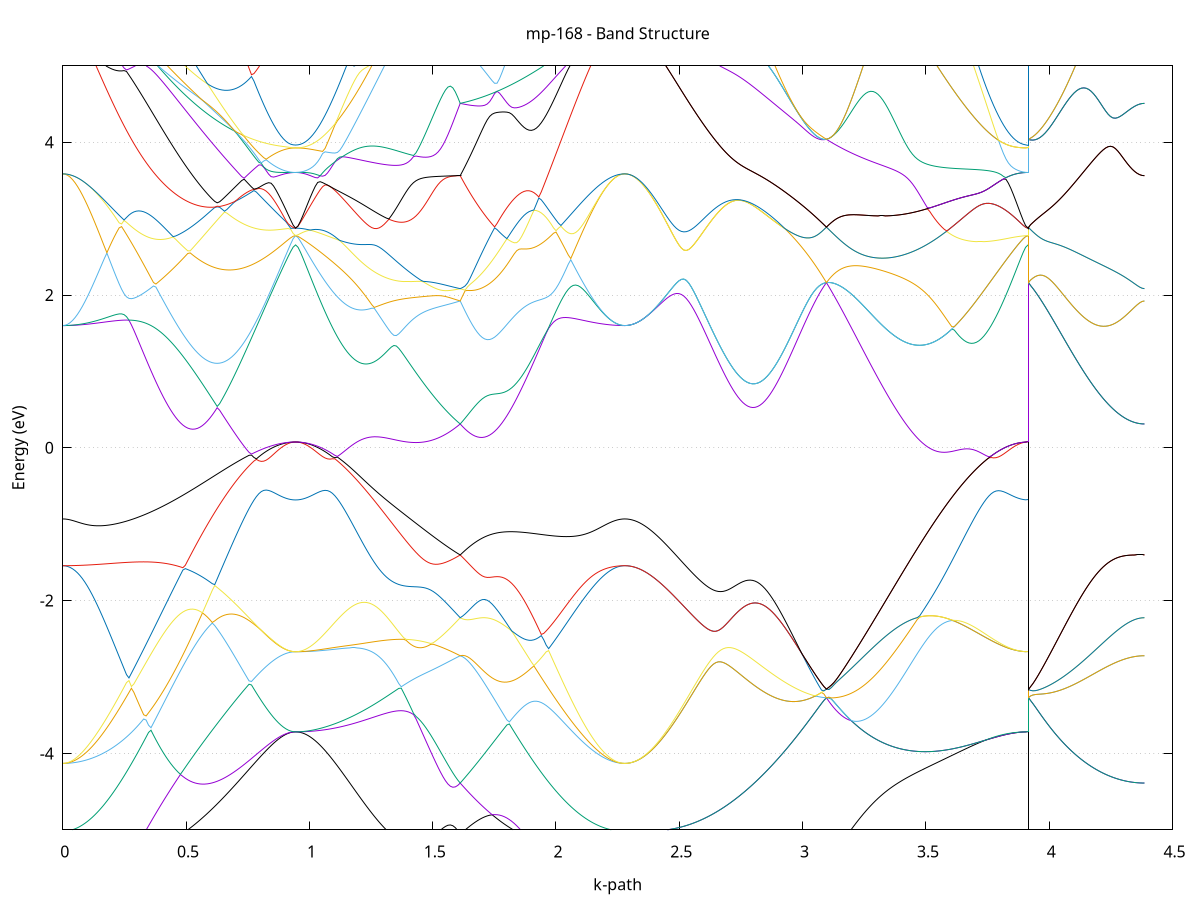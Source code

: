 set title 'mp-168 - Band Structure'
set xlabel 'k-path'
set ylabel 'Energy (eV)'
set grid y
set yrange [-5:5]
set terminal png size 800,600
set output 'mp-168_bands_gnuplot.png'
plot '-' using 1:2 with lines notitle, '-' using 1:2 with lines notitle, '-' using 1:2 with lines notitle, '-' using 1:2 with lines notitle, '-' using 1:2 with lines notitle, '-' using 1:2 with lines notitle, '-' using 1:2 with lines notitle, '-' using 1:2 with lines notitle, '-' using 1:2 with lines notitle, '-' using 1:2 with lines notitle, '-' using 1:2 with lines notitle, '-' using 1:2 with lines notitle, '-' using 1:2 with lines notitle, '-' using 1:2 with lines notitle, '-' using 1:2 with lines notitle, '-' using 1:2 with lines notitle, '-' using 1:2 with lines notitle, '-' using 1:2 with lines notitle, '-' using 1:2 with lines notitle, '-' using 1:2 with lines notitle, '-' using 1:2 with lines notitle, '-' using 1:2 with lines notitle, '-' using 1:2 with lines notitle, '-' using 1:2 with lines notitle, '-' using 1:2 with lines notitle, '-' using 1:2 with lines notitle, '-' using 1:2 with lines notitle, '-' using 1:2 with lines notitle, '-' using 1:2 with lines notitle, '-' using 1:2 with lines notitle, '-' using 1:2 with lines notitle, '-' using 1:2 with lines notitle, '-' using 1:2 with lines notitle, '-' using 1:2 with lines notitle, '-' using 1:2 with lines notitle, '-' using 1:2 with lines notitle, '-' using 1:2 with lines notitle, '-' using 1:2 with lines notitle, '-' using 1:2 with lines notitle, '-' using 1:2 with lines notitle, '-' using 1:2 with lines notitle, '-' using 1:2 with lines notitle, '-' using 1:2 with lines notitle, '-' using 1:2 with lines notitle, '-' using 1:2 with lines notitle, '-' using 1:2 with lines notitle, '-' using 1:2 with lines notitle, '-' using 1:2 with lines notitle, '-' using 1:2 with lines notitle, '-' using 1:2 with lines notitle, '-' using 1:2 with lines notitle, '-' using 1:2 with lines notitle, '-' using 1:2 with lines notitle, '-' using 1:2 with lines notitle, '-' using 1:2 with lines notitle, '-' using 1:2 with lines notitle, '-' using 1:2 with lines notitle, '-' using 1:2 with lines notitle, '-' using 1:2 with lines notitle, '-' using 1:2 with lines notitle, '-' using 1:2 with lines notitle, '-' using 1:2 with lines notitle, '-' using 1:2 with lines notitle, '-' using 1:2 with lines notitle
0.000000 -12.721575
0.009937 -12.721275
0.019874 -12.720275
0.029812 -12.718575
0.039749 -12.716175
0.049686 -12.713175
0.059623 -12.709475
0.069561 -12.705075
0.079498 -12.699975
0.089435 -12.694275
0.099372 -12.687875
0.109310 -12.680775
0.119247 -12.672975
0.129184 -12.664575
0.139121 -12.655475
0.149059 -12.645675
0.158996 -12.635275
0.168933 -12.624175
0.178870 -12.612375
0.188808 -12.599875
0.198745 -12.586775
0.208682 -12.572975
0.218619 -12.558575
0.228557 -12.543475
0.238494 -12.527675
0.248431 -12.511275
0.258368 -12.494175
0.268305 -12.476375
0.278243 -12.457975
0.288180 -12.438875
0.298117 -12.419175
0.308054 -12.398775
0.317992 -12.377775
0.327929 -12.356075
0.337866 -12.333775
0.347803 -12.310775
0.357741 -12.287175
0.367678 -12.262975
0.377615 -12.238075
0.387552 -12.212575
0.397490 -12.186375
0.407427 -12.159575
0.417364 -12.132175
0.427301 -12.104175
0.437239 -12.075575
0.447176 -12.046275
0.457113 -12.016475
0.467050 -11.985975
0.476988 -11.954875
0.486925 -11.923275
0.496862 -11.890975
0.506799 -11.858175
0.516736 -11.824775
0.526674 -11.790775
0.536611 -11.756275
0.546548 -11.721175
0.556485 -11.685575
0.566423 -11.649375
0.576360 -11.612675
0.586297 -11.575475
0.596234 -11.537775
0.606172 -11.499675
0.616109 -11.460975
0.626046 -11.421875
0.635983 -11.382375
0.645921 -11.342375
0.655858 -11.302075
0.665795 -11.261375
0.675732 -11.220275
0.685670 -11.178875
0.695607 -11.137275
0.705544 -11.095375
0.715481 -11.053375
0.725419 -11.011175
0.735356 -10.968875
0.745293 -10.926575
0.755230 -10.884275
0.765167 -10.842175
0.775105 -10.800275
0.785042 -10.758675
0.794979 -10.717575
0.804916 -10.677075
0.814854 -10.637375
0.824791 -10.598675
0.834728 -10.561175
0.844665 -10.525075
0.854603 -10.490675
0.864540 -10.458375
0.874477 -10.428575
0.884414 -10.401475
0.894352 -10.377575
0.904289 -10.357375
0.914226 -10.341075
0.924163 -10.329175
0.934101 -10.321975
0.944038 -10.319475
0.944038 -10.319475
0.954001 -10.320575
0.963964 -10.323775
0.973927 -10.329075
0.983891 -10.336375
0.993854 -10.345575
1.003817 -10.356575
1.013780 -10.369275
1.023744 -10.383375
1.033707 -10.398875
1.043670 -10.415675
1.053633 -10.433375
1.063596 -10.452175
1.073560 -10.471675
1.083523 -10.491775
1.093486 -10.512575
1.103449 -10.533675
1.113413 -10.555175
1.123376 -10.576975
1.133339 -10.598975
1.143302 -10.620975
1.153265 -10.643075
1.163229 -10.665175
1.173192 -10.687175
1.183155 -10.709075
1.193118 -10.730675
1.203081 -10.752175
1.213045 -10.773475
1.223008 -10.794375
1.232971 -10.815075
1.242934 -10.835375
1.252898 -10.855375
1.262861 -10.874875
1.272824 -10.894075
1.282787 -10.912775
1.292750 -10.931175
1.302714 -10.948975
1.312677 -10.966375
1.322640 -10.983275
1.332603 -10.999675
1.342566 -11.015575
1.352530 -11.030975
1.362493 -11.045875
1.372456 -11.060175
1.382419 -11.073975
1.392383 -11.087275
1.402346 -11.099975
1.412309 -11.112075
1.422272 -11.123675
1.432235 -11.134675
1.442199 -11.145075
1.452162 -11.154975
1.462125 -11.164175
1.472088 -11.172875
1.482052 -11.180975
1.492015 -11.188475
1.501978 -11.195375
1.511941 -11.201675
1.521904 -11.207375
1.531868 -11.212475
1.541831 -11.216975
1.551794 -11.220875
1.561757 -11.224175
1.571720 -11.226875
1.581684 -11.228975
1.591647 -11.230475
1.601610 -11.231275
1.611573 -11.231575
1.611573 -11.231575
1.621537 -11.274575
1.631500 -11.316975
1.641463 -11.358775
1.651426 -11.399975
1.661389 -11.440675
1.671353 -11.480775
1.681316 -11.520375
1.691279 -11.559275
1.701242 -11.597575
1.711206 -11.635375
1.721169 -11.672475
1.731132 -11.708975
1.741095 -11.744875
1.751058 -11.780175
1.761022 -11.814875
1.770985 -11.848975
1.780948 -11.882475
1.790911 -11.915275
1.800874 -11.947475
1.810838 -11.979075
1.820801 -12.009975
1.830764 -12.040275
1.840727 -12.069975
1.850691 -12.098975
1.860654 -12.127375
1.870617 -12.155075
1.880580 -12.182175
1.890543 -12.208575
1.900507 -12.234375
1.910470 -12.259575
1.920433 -12.284075
1.930396 -12.307875
1.940360 -12.331075
1.950323 -12.353575
1.960286 -12.375475
1.970249 -12.396675
1.980212 -12.417175
1.990176 -12.437075
2.000139 -12.456275
2.010102 -12.474875
2.020065 -12.492775
2.030028 -12.509975
2.039992 -12.526475
2.049955 -12.542375
2.059918 -12.557575
2.069881 -12.572175
2.079845 -12.585975
2.089808 -12.599175
2.099771 -12.611775
2.109734 -12.623575
2.119697 -12.634775
2.129661 -12.645275
2.139624 -12.655075
2.149587 -12.664275
2.159550 -12.672775
2.169514 -12.680575
2.179477 -12.687675
2.189440 -12.694075
2.199403 -12.699875
2.209366 -12.704975
2.219330 -12.709375
2.229293 -12.713075
2.239256 -12.716175
2.249219 -12.718575
2.259182 -12.720275
2.269146 -12.721275
2.279109 -12.721575
2.279109 -12.721575
2.289079 -12.721275
2.299049 -12.720275
2.309020 -12.718575
2.318990 -12.716175
2.328960 -12.713075
2.338930 -12.709375
2.348901 -12.704975
2.358871 -12.699875
2.368841 -12.694075
2.378811 -12.687575
2.388782 -12.680475
2.398752 -12.672675
2.408722 -12.664175
2.418692 -12.654975
2.428663 -12.645175
2.438633 -12.634675
2.448603 -12.623475
2.458573 -12.611575
2.468544 -12.598975
2.478514 -12.585775
2.488484 -12.571875
2.498454 -12.557375
2.508425 -12.542075
2.518395 -12.526175
2.528365 -12.509575
2.538335 -12.492375
2.548306 -12.474375
2.558276 -12.455875
2.568246 -12.436575
2.578216 -12.416675
2.588187 -12.396075
2.598157 -12.374775
2.608127 -12.352875
2.618098 -12.330275
2.628068 -12.307075
2.638038 -12.283175
2.648008 -12.258575
2.657979 -12.233375
2.667949 -12.207575
2.677919 -12.180975
2.687889 -12.153875
2.697860 -12.125975
2.707830 -12.097575
2.717800 -12.068375
2.727770 -12.038675
2.737741 -12.008275
2.747711 -11.977175
2.757681 -11.945475
2.767651 -11.913175
2.777622 -11.880175
2.787592 -11.846675
2.797562 -11.812375
2.807532 -11.777575
2.817503 -11.742075
2.827473 -11.705975
2.837443 -11.669275
2.847413 -11.631975
2.857384 -11.593975
2.867354 -11.555475
2.877324 -11.516275
2.887294 -11.476575
2.897265 -11.436175
2.907235 -11.395275
2.917205 -11.353675
2.927175 -11.311575
2.937146 -11.268875
2.947116 -11.225575
2.957086 -11.181775
2.967056 -11.137275
2.977027 -11.092375
2.986997 -11.046775
2.996967 -11.000775
3.006937 -10.954075
3.016908 -10.906975
3.026878 -10.859275
3.036848 -10.811075
3.046818 -10.762375
3.056789 -10.713175
3.066759 -10.663475
3.076729 -10.613275
3.086699 -10.562575
3.096670 -10.511475
3.096670 -10.511475
3.106640 -10.528775
3.116610 -10.545475
3.126580 -10.561575
3.136551 -10.577075
3.146521 -10.591975
3.156491 -10.606275
3.166461 -10.619975
3.176432 -10.633075
3.186402 -10.645475
3.196372 -10.657375
3.206342 -10.668675
3.216313 -10.679275
3.226283 -10.689375
3.236253 -10.698775
3.246223 -10.707675
3.256194 -10.715875
3.266164 -10.723575
3.276134 -10.730575
3.286104 -10.736975
3.296075 -10.742775
3.306045 -10.748075
3.316015 -10.752675
3.325985 -10.756675
3.335956 -10.760075
3.345926 -10.762875
3.355896 -10.765175
3.365866 -10.766775
3.375837 -10.767875
3.385807 -10.768275
3.395777 -10.768175
3.405747 -10.767475
3.415718 -10.766275
3.425688 -10.764475
3.435658 -10.762075
3.445628 -10.759075
3.455599 -10.755575
3.465569 -10.751475
3.475539 -10.746875
3.485510 -10.741675
3.495480 -10.736075
3.505450 -10.729875
3.515420 -10.723075
3.525391 -10.715875
3.535361 -10.708175
3.545331 -10.699975
3.555301 -10.691275
3.565272 -10.682175
3.575242 -10.672575
3.585212 -10.662575
3.595182 -10.652175
3.605153 -10.641275
3.615123 -10.630075
3.625093 -10.618575
3.635063 -10.606675
3.645034 -10.594475
3.655004 -10.581975
3.664974 -10.569175
3.674944 -10.556275
3.684915 -10.543075
3.694885 -10.529775
3.704855 -10.516375
3.714825 -10.502875
3.724796 -10.489375
3.734766 -10.475875
3.744736 -10.462475
3.754706 -10.449275
3.764677 -10.436275
3.774647 -10.423475
3.784617 -10.411175
3.794587 -10.399275
3.804558 -10.387775
3.814528 -10.376975
3.824498 -10.366875
3.834468 -10.357475
3.844439 -10.348975
3.854409 -10.341475
3.864379 -10.334875
3.874349 -10.329475
3.884320 -10.325175
3.894290 -10.321975
3.904260 -10.320175
3.914230 -10.319475
3.914230 -10.511475
3.924064 -10.540475
3.933898 -10.568875
3.943732 -10.596775
3.953565 -10.624075
3.963399 -10.650875
3.973233 -10.677075
3.983066 -10.702775
3.992900 -10.727875
4.002734 -10.752375
4.012568 -10.776275
4.022401 -10.799675
4.032235 -10.822375
4.042069 -10.844575
4.051903 -10.866175
4.061736 -10.887175
4.071570 -10.907475
4.081404 -10.927275
4.091237 -10.946475
4.101071 -10.964975
4.110905 -10.982975
4.120739 -11.000275
4.130572 -11.016975
4.140406 -11.033075
4.150240 -11.048575
4.160074 -11.063475
4.169907 -11.077675
4.179741 -11.091375
4.189575 -11.104375
4.199408 -11.116675
4.209242 -11.128475
4.219076 -11.139575
4.228910 -11.150075
4.238743 -11.159875
4.248577 -11.169175
4.258411 -11.177675
4.268245 -11.185675
4.278078 -11.192975
4.287912 -11.199675
4.297746 -11.205775
4.307579 -11.211175
4.317413 -11.215975
4.327247 -11.220075
4.337081 -11.223575
4.346914 -11.226475
4.356748 -11.228675
4.366582 -11.230275
4.376416 -11.231275
4.386249 -11.231575
e
0.000000 -8.414475
0.009937 -8.416075
0.019874 -8.420875
0.029812 -8.428575
0.039749 -8.439275
0.049686 -8.452475
0.059623 -8.468075
0.069561 -8.485775
0.079498 -8.505375
0.089435 -8.526675
0.099372 -8.549475
0.109310 -8.573475
0.119247 -8.598775
0.129184 -8.624975
0.139121 -8.652175
0.149059 -8.680075
0.158996 -8.708775
0.168933 -8.737975
0.178870 -8.767775
0.188808 -8.797975
0.198745 -8.828575
0.208682 -8.859475
0.218619 -8.890675
0.228557 -8.922075
0.238494 -8.953675
0.248431 -8.985375
0.258368 -9.017075
0.268305 -9.048875
0.278243 -9.080675
0.288180 -9.112375
0.298117 -9.144075
0.308054 -9.175575
0.317992 -9.206975
0.327929 -9.238275
0.337866 -9.269375
0.347803 -9.300175
0.357741 -9.330875
0.367678 -9.361275
0.377615 -9.391375
0.387552 -9.421175
0.397490 -9.450675
0.407427 -9.479775
0.417364 -9.508675
0.427301 -9.537075
0.437239 -9.565175
0.447176 -9.592875
0.457113 -9.620175
0.467050 -9.647075
0.476988 -9.673575
0.486925 -9.699575
0.496862 -9.725175
0.506799 -9.750275
0.516736 -9.774975
0.526674 -9.799175
0.536611 -9.822875
0.546548 -9.846075
0.556485 -9.868775
0.566423 -9.890975
0.576360 -9.912775
0.586297 -9.933975
0.596234 -9.954575
0.606172 -9.974775
0.616109 -9.994375
0.626046 -10.013475
0.635983 -10.031975
0.645921 -10.049975
0.655858 -10.067375
0.665795 -10.084275
0.675732 -10.100575
0.685670 -10.116275
0.695607 -10.131475
0.705544 -10.146075
0.715481 -10.160075
0.725419 -10.173575
0.735356 -10.186475
0.745293 -10.198775
0.755230 -10.210475
0.765167 -10.221575
0.775105 -10.232075
0.785042 -10.242075
0.794979 -10.251375
0.804916 -10.260175
0.814854 -10.268275
0.824791 -10.275875
0.834728 -10.282775
0.844665 -10.289175
0.854603 -10.294975
0.864540 -10.300075
0.874477 -10.304675
0.884414 -10.308575
0.894352 -10.311875
0.904289 -10.314675
0.914226 -10.316775
0.924163 -10.318275
0.934101 -10.319175
0.944038 -10.319475
0.944038 -10.319475
0.954001 -10.320575
0.963964 -10.323775
0.973927 -10.328975
0.983891 -10.336175
0.993854 -10.345275
1.003817 -10.356175
1.013780 -10.368775
1.023744 -10.382775
1.033707 -10.398175
1.043670 -10.414775
1.053633 -10.432375
1.063596 -10.450975
1.073560 -10.470375
1.083523 -10.490375
1.093486 -10.510975
1.103449 -10.532075
1.113413 -10.553475
1.123376 -10.575175
1.133339 -10.596975
1.143302 -10.618975
1.153265 -10.640975
1.163229 -10.662975
1.173192 -10.684875
1.183155 -10.706675
1.193118 -10.728375
1.203081 -10.749775
1.213045 -10.770975
1.223008 -10.791975
1.232971 -10.812575
1.242934 -10.832875
1.252898 -10.852875
1.262861 -10.872375
1.272824 -10.891575
1.282787 -10.910375
1.292750 -10.928675
1.302714 -10.946575
1.312677 -10.963975
1.322640 -10.980875
1.332603 -10.997375
1.342566 -11.013375
1.352530 -11.028775
1.362493 -11.043675
1.372456 -11.058075
1.382419 -11.071975
1.392383 -11.085275
1.402346 -11.098075
1.412309 -11.110275
1.422272 -11.121875
1.432235 -11.132975
1.442199 -11.143475
1.452162 -11.153375
1.462125 -11.162775
1.472088 -11.171575
1.482052 -11.179675
1.492015 -11.187275
1.501978 -11.194275
1.511941 -11.200675
1.521904 -11.206475
1.531868 -11.211675
1.541831 -11.216275
1.551794 -11.220275
1.561757 -11.223675
1.571720 -11.226475
1.581684 -11.228675
1.591647 -11.230275
1.601610 -11.231175
1.611573 -11.231575
1.611573 -11.231575
1.621537 -11.188075
1.631500 -11.143975
1.641463 -11.099375
1.651426 -11.054275
1.661389 -11.008575
1.671353 -10.962475
1.681316 -10.915775
1.691279 -10.868575
1.701242 -10.820875
1.711206 -10.772675
1.721169 -10.724075
1.731132 -10.674975
1.741095 -10.625375
1.751058 -10.575375
1.761022 -10.524975
1.770985 -10.474175
1.780948 -10.422975
1.790911 -10.371375
1.800874 -10.319375
1.810838 -10.267075
1.820801 -10.214375
1.830764 -10.161475
1.840727 -10.108175
1.850691 -10.054675
1.860654 -10.000975
1.870617 -9.947075
1.880580 -9.892975
1.890543 -9.838675
1.900507 -9.784375
1.910470 -9.729975
1.920433 -9.675575
1.930396 -9.621175
1.940360 -9.566875
1.950323 -9.512775
1.960286 -9.458775
1.970249 -9.405175
1.980212 -9.351875
1.990176 -9.299075
2.000139 -9.246875
2.010102 -9.195375
2.020065 -9.144575
2.030028 -9.094875
2.039992 -9.046175
2.049955 -8.998775
2.059918 -8.952775
2.069881 -8.908475
2.079845 -8.865875
2.089808 -8.825075
2.099771 -8.786375
2.109734 -8.749675
2.119697 -8.715075
2.129661 -8.682375
2.139624 -8.651675
2.149587 -8.622775
2.159550 -8.595675
2.169514 -8.570175
2.179477 -8.546275
2.189440 -8.524075
2.199403 -8.503375
2.209366 -8.484375
2.219330 -8.467175
2.229293 -8.452075
2.239256 -8.439075
2.249219 -8.428575
2.259182 -8.420875
2.269146 -8.416075
2.279109 -8.414475
2.279109 -8.414475
2.289079 -8.416075
2.299049 -8.420875
2.309020 -8.428575
2.318990 -8.438975
2.328960 -8.451775
2.338930 -8.466775
2.348901 -8.483475
2.358871 -8.501775
2.368841 -8.521575
2.378811 -8.542475
2.388782 -8.564475
2.398752 -8.587475
2.408722 -8.611275
2.418692 -8.635975
2.428663 -8.661375
2.438633 -8.687475
2.448603 -8.714175
2.458573 -8.741475
2.468544 -8.769375
2.478514 -8.797775
2.488484 -8.826675
2.498454 -8.856075
2.508425 -8.885875
2.518395 -8.915975
2.528365 -8.946575
2.538335 -8.977375
2.548306 -9.008575
2.558276 -9.039975
2.568246 -9.071575
2.578216 -9.103475
2.588187 -9.135575
2.598157 -9.167775
2.608127 -9.200075
2.618098 -9.232475
2.628068 -9.264975
2.638038 -9.297475
2.648008 -9.329975
2.657979 -9.362575
2.667949 -9.394975
2.677919 -9.427475
2.687889 -9.459775
2.697860 -9.491975
2.707830 -9.524075
2.717800 -9.556075
2.727770 -9.587775
2.737741 -9.619375
2.747711 -9.650775
2.757681 -9.681875
2.767651 -9.712775
2.777622 -9.743375
2.787592 -9.773675
2.797562 -9.803775
2.807532 -9.833475
2.817503 -9.862875
2.827473 -9.891975
2.837443 -9.920675
2.847413 -9.948975
2.857384 -9.976975
2.867354 -10.004475
2.877324 -10.031675
2.887294 -10.058475
2.897265 -10.084775
2.907235 -10.110675
2.917205 -10.136175
2.927175 -10.161175
2.937146 -10.185775
2.947116 -10.209875
2.957086 -10.233475
2.967056 -10.256675
2.977027 -10.279275
2.986997 -10.301475
2.996967 -10.323175
3.006937 -10.344375
3.016908 -10.364975
3.026878 -10.385175
3.036848 -10.404775
3.046818 -10.423875
3.056789 -10.442475
3.066759 -10.460575
3.076729 -10.478075
3.086699 -10.494975
3.096670 -10.511475
3.096670 -10.511475
3.106640 -10.528775
3.116610 -10.545475
3.126580 -10.561575
3.136551 -10.577075
3.146521 -10.591975
3.156491 -10.606275
3.166461 -10.619975
3.176432 -10.633075
3.186402 -10.645475
3.196372 -10.657375
3.206342 -10.668675
3.216313 -10.679275
3.226283 -10.689375
3.236253 -10.698775
3.246223 -10.707675
3.256194 -10.715875
3.266164 -10.723575
3.276134 -10.730575
3.286104 -10.736975
3.296075 -10.742775
3.306045 -10.748075
3.316015 -10.752675
3.325985 -10.756675
3.335956 -10.760075
3.345926 -10.762875
3.355896 -10.765175
3.365866 -10.766775
3.375837 -10.767875
3.385807 -10.768275
3.395777 -10.768175
3.405747 -10.767475
3.415718 -10.766275
3.425688 -10.764475
3.435658 -10.762075
3.445628 -10.759075
3.455599 -10.755575
3.465569 -10.751475
3.475539 -10.746875
3.485510 -10.741675
3.495480 -10.736075
3.505450 -10.729875
3.515420 -10.723075
3.525391 -10.715875
3.535361 -10.708175
3.545331 -10.699975
3.555301 -10.691275
3.565272 -10.682175
3.575242 -10.672575
3.585212 -10.662575
3.595182 -10.652175
3.605153 -10.641275
3.615123 -10.630075
3.625093 -10.618575
3.635063 -10.606675
3.645034 -10.594475
3.655004 -10.581975
3.664974 -10.569175
3.674944 -10.556275
3.684915 -10.543075
3.694885 -10.529775
3.704855 -10.516375
3.714825 -10.502875
3.724796 -10.489375
3.734766 -10.475875
3.744736 -10.462475
3.754706 -10.449275
3.764677 -10.436275
3.774647 -10.423475
3.784617 -10.411175
3.794587 -10.399275
3.804558 -10.387775
3.814528 -10.376975
3.824498 -10.366875
3.834468 -10.357475
3.844439 -10.348975
3.854409 -10.341475
3.864379 -10.334875
3.874349 -10.329475
3.884320 -10.325175
3.894290 -10.321975
3.904260 -10.320175
3.914230 -10.319475
3.914230 -10.511475
3.924064 -10.540475
3.933898 -10.568875
3.943732 -10.596775
3.953565 -10.624075
3.963399 -10.650875
3.973233 -10.677075
3.983066 -10.702775
3.992900 -10.727875
4.002734 -10.752375
4.012568 -10.776275
4.022401 -10.799675
4.032235 -10.822375
4.042069 -10.844575
4.051903 -10.866175
4.061736 -10.887175
4.071570 -10.907475
4.081404 -10.927275
4.091237 -10.946475
4.101071 -10.964975
4.110905 -10.982975
4.120739 -11.000275
4.130572 -11.016975
4.140406 -11.033075
4.150240 -11.048575
4.160074 -11.063475
4.169907 -11.077675
4.179741 -11.091375
4.189575 -11.104375
4.199408 -11.116675
4.209242 -11.128475
4.219076 -11.139575
4.228910 -11.150075
4.238743 -11.159875
4.248577 -11.169175
4.258411 -11.177675
4.268245 -11.185675
4.278078 -11.192975
4.287912 -11.199675
4.297746 -11.205775
4.307579 -11.211175
4.317413 -11.215975
4.327247 -11.220075
4.337081 -11.223575
4.346914 -11.226475
4.356748 -11.228675
4.366582 -11.230275
4.376416 -11.231275
4.386249 -11.231575
e
0.000000 -8.045875
0.009937 -8.047975
0.019874 -8.054075
0.029812 -8.064275
0.039749 -8.078175
0.049686 -8.095675
0.059623 -8.116475
0.069561 -8.140075
0.079498 -8.166475
0.089435 -8.195075
0.099372 -8.225775
0.109310 -8.258175
0.119247 -8.292075
0.129184 -8.327275
0.139121 -8.363575
0.149059 -8.400775
0.158996 -8.438675
0.168933 -8.477175
0.178870 -8.516075
0.188808 -8.555375
0.198745 -8.594875
0.208682 -8.634475
0.218619 -8.674275
0.228557 -8.713975
0.238494 -8.753775
0.248431 -8.793375
0.258368 -8.832775
0.268305 -8.872075
0.278243 -8.911075
0.288180 -8.949775
0.298117 -8.988275
0.308054 -9.026375
0.317992 -9.064175
0.327929 -9.101575
0.337866 -9.138575
0.347803 -9.175075
0.357741 -9.211275
0.367678 -9.246975
0.377615 -9.282175
0.387552 -9.316975
0.397490 -9.351175
0.407427 -9.384975
0.417364 -9.418175
0.427301 -9.450975
0.437239 -9.483175
0.447176 -9.514775
0.457113 -9.545875
0.467050 -9.576475
0.476988 -9.606475
0.486925 -9.635875
0.496862 -9.664675
0.506799 -9.692975
0.516736 -9.720675
0.526674 -9.747775
0.536611 -9.774275
0.546548 -9.800275
0.556485 -9.825575
0.566423 -9.850275
0.576360 -9.874375
0.586297 -9.897875
0.596234 -9.920775
0.606172 -9.942975
0.616109 -9.964575
0.626046 -9.985675
0.635983 -10.006075
0.645921 -10.025775
0.655858 -10.044975
0.665795 -10.063475
0.675732 -10.081275
0.685670 -10.098575
0.695607 -10.115175
0.705544 -10.131075
0.715481 -10.146375
0.725419 -10.161075
0.735356 -10.175075
0.745293 -10.188475
0.755230 -10.201275
0.765167 -10.213375
0.775105 -10.224775
0.785042 -10.235575
0.794979 -10.245675
0.804916 -10.255175
0.814854 -10.264075
0.824791 -10.272275
0.834728 -10.279775
0.844665 -10.286675
0.854603 -10.292875
0.864540 -10.298475
0.874477 -10.303375
0.884414 -10.307675
0.894352 -10.311275
0.904289 -10.314275
0.914226 -10.316575
0.924163 -10.318175
0.934101 -10.319175
0.944038 -10.319475
0.944038 -10.319475
0.954001 -10.319175
0.963964 -10.318275
0.973927 -10.316675
0.983891 -10.314375
0.993854 -10.311575
1.003817 -10.308075
1.013780 -10.303875
1.023744 -10.299075
1.033707 -10.293675
1.043670 -10.287675
1.053633 -10.280975
1.063596 -10.273675
1.073560 -10.265775
1.083523 -10.257175
1.093486 -10.247975
1.103449 -10.238175
1.113413 -10.227775
1.123376 -10.216675
1.133339 -10.204975
1.143302 -10.192675
1.153265 -10.179775
1.163229 -10.166175
1.173192 -10.152075
1.183155 -10.137275
1.193118 -10.121975
1.203081 -10.105975
1.213045 -10.089375
1.223008 -10.072175
1.232971 -10.054475
1.242934 -10.036075
1.252898 -10.017175
1.262861 -9.997675
1.272824 -9.977575
1.282787 -9.956875
1.292750 -9.935675
1.302714 -9.913875
1.312677 -9.891475
1.322640 -9.868575
1.332603 -9.845175
1.342566 -9.821175
1.352530 -9.796775
1.362493 -9.771675
1.372456 -9.746175
1.382419 -9.720175
1.392383 -9.693675
1.402346 -9.666775
1.412309 -9.639275
1.422272 -9.611375
1.432235 -9.583075
1.442199 -9.554375
1.452162 -9.525275
1.462125 -9.495675
1.472088 -9.465875
1.482052 -9.435675
1.492015 -9.405075
1.501978 -9.374275
1.511941 -9.343175
1.521904 -9.311875
1.531868 -9.280375
1.541831 -9.248775
1.551794 -9.216975
1.561757 -9.185075
1.571720 -9.153275
1.581684 -9.121475
1.591647 -9.089675
1.601610 -9.058175
1.611573 -9.026775
1.611573 -9.026775
1.621537 -9.028975
1.631500 -9.030675
1.641463 -9.031675
1.651426 -9.032175
1.661389 -9.032075
1.671353 -9.031475
1.681316 -9.030275
1.691279 -9.028575
1.701242 -9.026175
1.711206 -9.023375
1.721169 -9.019875
1.731132 -9.015875
1.741095 -9.011375
1.751058 -9.006275
1.761022 -9.000575
1.770985 -8.994375
1.780948 -8.987675
1.790911 -8.980375
1.800874 -8.972475
1.810838 -8.964075
1.820801 -8.955175
1.830764 -8.945675
1.840727 -8.935675
1.850691 -8.925075
1.860654 -8.913975
1.870617 -8.902275
1.880580 -8.890175
1.890543 -8.877375
1.900507 -8.864075
1.910470 -8.850275
1.920433 -8.835875
1.930396 -8.820875
1.940360 -8.805375
1.950323 -8.789175
1.960286 -8.772475
1.970249 -8.755075
1.980212 -8.737075
1.990176 -8.718375
2.000139 -8.698975
2.010102 -8.678775
2.020065 -8.657775
2.030028 -8.635875
2.039992 -8.613075
2.049955 -8.589275
2.059918 -8.564475
2.069881 -8.538575
2.079845 -8.511475
2.089808 -8.483375
2.099771 -8.454075
2.109734 -8.423975
2.119697 -8.392975
2.129661 -8.361475
2.139624 -8.329775
2.149587 -8.298075
2.159550 -8.266875
2.169514 -8.236375
2.179477 -8.207075
2.189440 -8.179375
2.199403 -8.153375
2.209366 -8.129675
2.219330 -8.108375
2.229293 -8.089775
2.239256 -8.074275
2.249219 -8.061975
2.259182 -8.053075
2.269146 -8.047675
2.279109 -8.045875
2.279109 -8.045875
2.289079 -8.047375
2.299049 -8.051775
2.309020 -8.059175
2.318990 -8.069375
2.328960 -8.082375
2.338930 -8.097975
2.348901 -8.116075
2.358871 -8.136475
2.368841 -8.158975
2.378811 -8.183575
2.388782 -8.210075
2.398752 -8.238175
2.408722 -8.267875
2.418692 -8.298975
2.428663 -8.331375
2.438633 -8.364875
2.448603 -8.399375
2.458573 -8.434775
2.468544 -8.470975
2.478514 -8.507875
2.488484 -8.545375
2.498454 -8.583475
2.508425 -8.621875
2.518395 -8.660775
2.528365 -8.699975
2.538335 -8.739375
2.548306 -8.779075
2.558276 -8.818775
2.568246 -8.858675
2.578216 -8.898575
2.588187 -8.938475
2.598157 -8.978375
2.608127 -9.018175
2.618098 -9.057975
2.628068 -9.097575
2.638038 -9.136975
2.648008 -9.176275
2.657979 -9.215275
2.667949 -9.254075
2.677919 -9.292575
2.687889 -9.330875
2.697860 -9.368875
2.707830 -9.406475
2.717800 -9.443775
2.727770 -9.480775
2.737741 -9.517375
2.747711 -9.553575
2.757681 -9.589375
2.767651 -9.624775
2.777622 -9.659775
2.787592 -9.694375
2.797562 -9.728475
2.807532 -9.762175
2.817503 -9.795375
2.827473 -9.828075
2.837443 -9.860375
2.847413 -9.892175
2.857384 -9.923375
2.867354 -9.954175
2.877324 -9.984475
2.887294 -10.014175
2.897265 -10.043475
2.907235 -10.072175
2.917205 -10.100375
2.927175 -10.127975
2.937146 -10.155075
2.947116 -10.181575
2.957086 -10.207575
2.967056 -10.233075
2.977027 -10.257875
2.986997 -10.282275
2.996967 -10.305975
3.006937 -10.329175
3.016908 -10.351775
3.026878 -10.373775
3.036848 -10.395175
3.046818 -10.416075
3.056789 -10.436275
3.066759 -10.455975
3.076729 -10.475075
3.086699 -10.493575
3.096670 -10.511475
3.096670 -10.511475
3.106640 -10.527375
3.116610 -10.542675
3.126580 -10.557475
3.136551 -10.571675
3.146521 -10.585375
3.156491 -10.598475
3.166461 -10.610975
3.176432 -10.622975
3.186402 -10.634375
3.196372 -10.645275
3.206342 -10.655575
3.216313 -10.665275
3.226283 -10.674375
3.236253 -10.682975
3.246223 -10.690975
3.256194 -10.698475
3.266164 -10.705275
3.276134 -10.711575
3.286104 -10.717275
3.296075 -10.722475
3.306045 -10.727075
3.316015 -10.731075
3.325985 -10.734575
3.335956 -10.737475
3.345926 -10.739775
3.355896 -10.741575
3.365866 -10.742775
3.375837 -10.743375
3.385807 -10.743475
3.395777 -10.743075
3.405747 -10.742075
3.415718 -10.740575
3.425688 -10.738475
3.435658 -10.735875
3.445628 -10.732775
3.455599 -10.729075
3.465569 -10.724875
3.475539 -10.720275
3.485510 -10.715075
3.495480 -10.709375
3.505450 -10.703175
3.515420 -10.696575
3.525391 -10.689475
3.535361 -10.681875
3.545331 -10.673875
3.555301 -10.665375
3.565272 -10.656575
3.575242 -10.647275
3.585212 -10.637575
3.595182 -10.627575
3.605153 -10.617175
3.615123 -10.606375
3.625093 -10.595375
3.635063 -10.584075
3.645034 -10.572375
3.655004 -10.560575
3.664974 -10.548475
3.674944 -10.536275
3.684915 -10.523875
3.694885 -10.511475
3.704855 -10.498875
3.714825 -10.486275
3.724796 -10.473775
3.734766 -10.461275
3.744736 -10.448875
3.754706 -10.436675
3.764677 -10.424775
3.774647 -10.413075
3.784617 -10.401775
3.794587 -10.390975
3.804558 -10.380675
3.814528 -10.370875
3.824498 -10.361775
3.834468 -10.353375
3.844439 -10.345775
3.854409 -10.338975
3.864379 -10.333175
3.874349 -10.328275
3.884320 -10.324475
3.894290 -10.321775
3.904260 -10.320075
3.914230 -10.319475
3.914230 -10.511475
3.924064 -10.481975
3.933898 -10.451875
3.943732 -10.421375
3.953565 -10.390275
3.963399 -10.358675
3.973233 -10.326675
3.983066 -10.294075
3.992900 -10.261075
4.002734 -10.227675
4.012568 -10.193675
4.022401 -10.159375
4.032235 -10.124575
4.042069 -10.089475
4.051903 -10.053975
4.061736 -10.018075
4.071570 -9.981775
4.081404 -9.945275
4.091237 -9.908375
4.101071 -9.871275
4.110905 -9.833975
4.120739 -9.796375
4.130572 -9.758675
4.140406 -9.720875
4.150240 -9.682975
4.160074 -9.645075
4.169907 -9.607175
4.179741 -9.569375
4.189575 -9.531775
4.199408 -9.494375
4.209242 -9.457375
4.219076 -9.420775
4.228910 -9.384675
4.238743 -9.349275
4.248577 -9.314775
4.258411 -9.281175
4.268245 -9.248675
4.278078 -9.217575
4.287912 -9.187875
4.297746 -9.160075
4.307579 -9.134175
4.317413 -9.110475
4.327247 -9.089275
4.337081 -9.070775
4.346914 -9.055275
4.356748 -9.042975
4.366582 -9.034075
4.376416 -9.028575
4.386249 -9.026775
e
0.000000 -8.045875
0.009937 -8.045875
0.019874 -8.045775
0.029812 -8.045675
0.039749 -8.045575
0.049686 -8.045375
0.059623 -8.045275
0.069561 -8.045075
0.079498 -8.044975
0.089435 -8.044875
0.099372 -8.044875
0.109310 -8.045075
0.119247 -8.045275
0.129184 -8.045675
0.139121 -8.046375
0.149059 -8.047275
0.158996 -8.048375
0.168933 -8.049975
0.178870 -8.051875
0.188808 -8.054175
0.198745 -8.056975
0.208682 -8.060275
0.218619 -8.064175
0.228557 -8.068675
0.238494 -8.073875
0.248431 -8.079675
0.258368 -8.086375
0.268305 -8.097675
0.278243 -8.109575
0.288180 -8.122275
0.298117 -8.135475
0.308054 -8.149275
0.317992 -8.163575
0.327929 -8.178375
0.337866 -8.193675
0.347803 -8.209275
0.357741 -8.225375
0.367678 -8.241675
0.377615 -8.258375
0.387552 -8.275275
0.397490 -8.292375
0.407427 -8.309675
0.417364 -8.327075
0.427301 -8.344675
0.437239 -8.362275
0.447176 -8.379975
0.457113 -8.397675
0.467050 -8.415375
0.476988 -8.433075
0.486925 -8.450675
0.496862 -8.468275
0.506799 -8.485675
0.516736 -8.502975
0.526674 -8.520075
0.536611 -8.537075
0.546548 -8.553775
0.556485 -8.570375
0.566423 -8.586675
0.576360 -8.602675
0.586297 -8.618475
0.596234 -8.634075
0.606172 -8.649275
0.616109 -8.664175
0.626046 -8.678775
0.635983 -8.692975
0.645921 -8.706875
0.655858 -8.720375
0.665795 -8.733575
0.675732 -8.746375
0.685670 -8.758775
0.695607 -8.770775
0.705544 -8.782275
0.715481 -8.793475
0.725419 -8.804175
0.735356 -8.814575
0.745293 -8.824375
0.755230 -8.833875
0.765167 -8.842775
0.775105 -8.851375
0.785042 -8.859375
0.794979 -8.866975
0.804916 -8.874075
0.814854 -8.880775
0.824791 -8.886975
0.834728 -8.892675
0.844665 -8.897875
0.854603 -8.902575
0.864540 -8.906775
0.874477 -8.910575
0.884414 -8.913775
0.894352 -8.916475
0.904289 -8.918775
0.914226 -8.920475
0.924163 -8.921775
0.934101 -8.922475
0.944038 -8.922775
0.944038 -8.922775
0.954001 -8.922575
0.963964 -8.921775
0.973927 -8.920575
0.983891 -8.918775
0.993854 -8.916575
1.003817 -8.913875
1.013780 -8.910675
1.023744 -8.906975
1.033707 -8.902875
1.043670 -8.898175
1.053633 -8.893075
1.063596 -8.887575
1.073560 -8.881575
1.083523 -8.875075
1.093486 -8.868275
1.103449 -8.860975
1.113413 -8.853275
1.123376 -8.845175
1.133339 -8.836775
1.143302 -8.827875
1.153265 -8.818775
1.163229 -8.809275
1.173192 -8.799475
1.183155 -8.789475
1.193118 -8.779175
1.203081 -8.768775
1.213045 -8.758075
1.223008 -8.747275
1.232971 -8.736375
1.242934 -8.725475
1.252898 -8.714575
1.262861 -8.703775
1.272824 -8.693075
1.282787 -8.682675
1.292750 -8.672475
1.302714 -8.662675
1.312677 -8.653375
1.322640 -8.644675
1.332603 -8.636675
1.342566 -8.629475
1.352530 -8.623275
1.362493 -8.618175
1.372456 -8.614375
1.382419 -8.611875
1.392383 -8.610975
1.402346 -8.611675
1.412309 -8.614175
1.422272 -8.618575
1.432235 -8.624975
1.442199 -8.633475
1.452162 -8.643875
1.462125 -8.656475
1.472088 -8.671075
1.482052 -8.687575
1.492015 -8.705975
1.501978 -8.726075
1.511941 -8.747875
1.521904 -8.771175
1.531868 -8.795875
1.541831 -8.821775
1.551794 -8.848775
1.561757 -8.876775
1.571720 -8.905575
1.581684 -8.935075
1.591647 -8.965175
1.601610 -8.995775
1.611573 -9.026775
1.611573 -9.026775
1.621537 -9.024075
1.631500 -9.020675
1.641463 -9.016775
1.651426 -9.012375
1.661389 -9.007275
1.671353 -9.001675
1.681316 -8.995575
1.691279 -8.988875
1.701242 -8.981575
1.711206 -8.973675
1.721169 -8.965275
1.731132 -8.956375
1.741095 -8.946775
1.751058 -8.936775
1.761022 -8.926175
1.770985 -8.914975
1.780948 -8.903275
1.790911 -8.890975
1.800874 -8.878275
1.810838 -8.864875
1.820801 -8.851075
1.830764 -8.836775
1.840727 -8.821875
1.850691 -8.806475
1.860654 -8.790675
1.870617 -8.774275
1.880580 -8.757475
1.890543 -8.740175
1.900507 -8.722375
1.910470 -8.704175
1.920433 -8.685475
1.930396 -8.666375
1.940360 -8.646975
1.950323 -8.627075
1.960286 -8.606775
1.970249 -8.586175
1.980212 -8.565275
1.990176 -8.544075
2.000139 -8.522575
2.010102 -8.500775
2.020065 -8.478775
2.030028 -8.456575
2.039992 -8.434275
2.049955 -8.411875
2.059918 -8.389375
2.069881 -8.366875
2.079845 -8.344375
2.089808 -8.322075
2.099771 -8.299875
2.109734 -8.277975
2.119697 -8.256375
2.129661 -8.235175
2.139624 -8.214475
2.149587 -8.194475
2.159550 -8.175175
2.169514 -8.156675
2.179477 -8.139175
2.189440 -8.122775
2.199403 -8.107675
2.209366 -8.093875
2.219330 -8.081575
2.229293 -8.070975
2.239256 -8.062075
2.249219 -8.055075
2.259182 -8.049975
2.269146 -8.046875
2.279109 -8.045875
2.279109 -8.045875
2.289079 -8.047375
2.299049 -8.051775
2.309020 -8.059175
2.318990 -8.069375
2.328960 -8.082375
2.338930 -8.097975
2.348901 -8.116075
2.358871 -8.136475
2.368841 -8.158975
2.378811 -8.183575
2.388782 -8.210075
2.398752 -8.238175
2.408722 -8.267875
2.418692 -8.298975
2.428663 -8.331375
2.438633 -8.364875
2.448603 -8.399375
2.458573 -8.434775
2.468544 -8.470975
2.478514 -8.507875
2.488484 -8.545375
2.498454 -8.583475
2.508425 -8.621875
2.518395 -8.660775
2.528365 -8.699975
2.538335 -8.739375
2.548306 -8.779075
2.558276 -8.818775
2.568246 -8.858675
2.578216 -8.898575
2.588187 -8.938475
2.598157 -8.978375
2.608127 -9.018175
2.618098 -9.057975
2.628068 -9.097575
2.638038 -9.136975
2.648008 -9.176275
2.657979 -9.215275
2.667949 -9.254075
2.677919 -9.292575
2.687889 -9.330875
2.697860 -9.368875
2.707830 -9.406475
2.717800 -9.443775
2.727770 -9.480775
2.737741 -9.517375
2.747711 -9.553575
2.757681 -9.589375
2.767651 -9.624775
2.777622 -9.659775
2.787592 -9.694375
2.797562 -9.728475
2.807532 -9.762175
2.817503 -9.795375
2.827473 -9.828075
2.837443 -9.860375
2.847413 -9.892175
2.857384 -9.923375
2.867354 -9.954175
2.877324 -9.984475
2.887294 -10.014175
2.897265 -10.043475
2.907235 -10.072175
2.917205 -10.100375
2.927175 -10.127975
2.937146 -10.155075
2.947116 -10.181575
2.957086 -10.207575
2.967056 -10.233075
2.977027 -10.257875
2.986997 -10.282275
2.996967 -10.305975
3.006937 -10.329175
3.016908 -10.351775
3.026878 -10.373775
3.036848 -10.395175
3.046818 -10.416075
3.056789 -10.436275
3.066759 -10.455975
3.076729 -10.475075
3.086699 -10.493575
3.096670 -10.511475
3.096670 -10.511475
3.106640 -10.459875
3.116610 -10.407875
3.126580 -10.355375
3.136551 -10.302575
3.146521 -10.249275
3.156491 -10.195675
3.166461 -10.141775
3.176432 -10.087375
3.186402 -10.032775
3.196372 -9.977875
3.206342 -9.922675
3.216313 -9.867175
3.226283 -9.811575
3.236253 -9.755675
3.246223 -9.699675
3.256194 -9.643575
3.266164 -9.587375
3.276134 -9.531175
3.286104 -9.474975
3.296075 -9.418875
3.306045 -9.362875
3.316015 -9.307175
3.325985 -9.251675
3.335956 -9.196475
3.345926 -9.141775
3.355896 -9.087675
3.365866 -9.034175
3.375837 -8.981475
3.385807 -8.929675
3.395777 -8.878975
3.405747 -8.829375
3.415718 -8.781275
3.425688 -8.734775
3.435658 -8.689975
3.445628 -8.647275
3.455599 -8.606875
3.465569 -8.568975
3.475539 -8.533775
3.485510 -8.501575
3.495480 -8.472575
3.505450 -8.446975
3.515420 -8.424975
3.525391 -8.406775
3.535361 -8.392375
3.545331 -8.381775
3.555301 -8.374975
3.565272 -8.371975
3.575242 -8.372475
3.585212 -8.376275
3.595182 -8.383275
3.605153 -8.393175
3.615123 -8.405575
3.625093 -8.420375
3.635063 -8.437175
3.645034 -8.455675
3.655004 -8.475675
3.664974 -8.496975
3.674944 -8.519175
3.684915 -8.542175
3.694885 -8.565775
3.704855 -8.589775
3.714825 -8.613875
3.724796 -8.637975
3.734766 -8.661975
3.744736 -8.685675
3.754706 -8.708875
3.764677 -8.731575
3.774647 -8.753475
3.784617 -8.774575
3.794587 -8.794675
3.804558 -8.813675
3.814528 -8.831475
3.824498 -8.847975
3.834468 -8.863075
3.844439 -8.876675
3.854409 -8.888575
3.864379 -8.898875
3.874349 -8.907375
3.884320 -8.914075
3.894290 -8.918875
3.904260 -8.921775
3.914230 -8.922775
3.914230 -10.511475
3.924064 -10.481975
3.933898 -10.451875
3.943732 -10.421375
3.953565 -10.390275
3.963399 -10.358675
3.973233 -10.326675
3.983066 -10.294075
3.992900 -10.261075
4.002734 -10.227675
4.012568 -10.193675
4.022401 -10.159375
4.032235 -10.124575
4.042069 -10.089475
4.051903 -10.053975
4.061736 -10.018075
4.071570 -9.981775
4.081404 -9.945275
4.091237 -9.908375
4.101071 -9.871275
4.110905 -9.833975
4.120739 -9.796375
4.130572 -9.758675
4.140406 -9.720875
4.150240 -9.682975
4.160074 -9.645075
4.169907 -9.607175
4.179741 -9.569375
4.189575 -9.531775
4.199408 -9.494375
4.209242 -9.457375
4.219076 -9.420775
4.228910 -9.384675
4.238743 -9.349275
4.248577 -9.314775
4.258411 -9.281175
4.268245 -9.248675
4.278078 -9.217575
4.287912 -9.187875
4.297746 -9.160075
4.307579 -9.134175
4.317413 -9.110475
4.327247 -9.089275
4.337081 -9.070775
4.346914 -9.055275
4.356748 -9.042975
4.366582 -9.034075
4.376416 -9.028575
4.386249 -9.026775
e
0.000000 -8.045875
0.009937 -8.045375
0.019874 -8.043875
0.029812 -8.041675
0.039749 -8.038675
0.049686 -8.035275
0.059623 -8.031675
0.069561 -8.028075
0.079498 -8.024575
0.089435 -8.021375
0.099372 -8.018775
0.109310 -8.016675
0.119247 -8.015275
0.129184 -8.014675
0.139121 -8.014875
0.149059 -8.015975
0.158996 -8.017875
0.168933 -8.020775
0.178870 -8.024575
0.188808 -8.029275
0.198745 -8.034875
0.208682 -8.041375
0.218619 -8.048675
0.228557 -8.056875
0.238494 -8.065975
0.248431 -8.075775
0.258368 -8.086275
0.268305 -8.093575
0.278243 -8.101675
0.288180 -8.110475
0.298117 -8.120075
0.308054 -8.130475
0.317992 -8.141675
0.327929 -8.153575
0.337866 -8.166275
0.347803 -8.179575
0.357741 -8.193575
0.367678 -8.208175
0.377615 -8.223475
0.387552 -8.239175
0.397490 -8.255375
0.407427 -8.272075
0.417364 -8.289075
0.427301 -8.306475
0.437239 -8.324075
0.447176 -8.341975
0.457113 -8.360075
0.467050 -8.378275
0.476988 -8.396575
0.486925 -8.414875
0.496862 -8.433275
0.506799 -8.451575
0.516736 -8.469875
0.526674 -8.488075
0.536611 -8.506075
0.546548 -8.523975
0.556485 -8.541675
0.566423 -8.559175
0.576360 -8.576475
0.586297 -8.593475
0.596234 -8.610175
0.606172 -8.626675
0.616109 -8.642775
0.626046 -8.658475
0.635983 -8.673875
0.645921 -8.688975
0.655858 -8.703575
0.665795 -8.717875
0.675732 -8.731675
0.685670 -8.745075
0.695607 -8.758075
0.705544 -8.770675
0.715481 -8.782775
0.725419 -8.794375
0.735356 -8.805575
0.745293 -8.816275
0.755230 -8.826475
0.765167 -8.836175
0.775105 -8.845475
0.785042 -8.854175
0.794979 -8.862375
0.804916 -8.870075
0.814854 -8.877275
0.824791 -8.883975
0.834728 -8.890175
0.844665 -8.895775
0.854603 -8.900875
0.864540 -8.905475
0.874477 -8.909475
0.884414 -8.913075
0.894352 -8.915975
0.904289 -8.918475
0.914226 -8.920375
0.924163 -8.921675
0.934101 -8.922475
0.944038 -8.922775
0.944038 -8.922775
0.954001 -8.921175
0.963964 -8.916475
0.973927 -8.908575
0.983891 -8.897675
0.993854 -8.883875
1.003817 -8.867175
1.013780 -8.847875
1.023744 -8.826075
1.033707 -8.801775
1.043670 -8.775375
1.053633 -8.746875
1.063596 -8.716475
1.073560 -8.684375
1.083523 -8.650575
1.093486 -8.615275
1.103449 -8.578575
1.113413 -8.540675
1.123376 -8.501575
1.133339 -8.461475
1.143302 -8.420475
1.153265 -8.378575
1.163229 -8.335975
1.173192 -8.292675
1.183155 -8.248875
1.193118 -8.204575
1.203081 -8.160675
1.213045 -8.117675
1.223008 -8.074975
1.232971 -8.032875
1.242934 -7.991475
1.252898 -7.950975
1.262861 -7.911875
1.272824 -7.874175
1.282787 -7.838275
1.292750 -7.804575
1.302714 -7.773175
1.312677 -7.744475
1.322640 -7.718575
1.332603 -7.695775
1.342566 -7.676075
1.352530 -7.659475
1.362493 -7.645775
1.372456 -7.634775
1.382419 -7.626075
1.392383 -7.619275
1.402346 -7.613975
1.412309 -7.609675
1.422272 -7.605975
1.432235 -7.602275
1.442199 -7.598375
1.452162 -7.593975
1.462125 -7.588775
1.472088 -7.582575
1.482052 -7.575175
1.492015 -7.566675
1.501978 -7.556975
1.511941 -7.546075
1.521904 -7.534075
1.531868 -7.520975
1.541831 -7.506975
1.551794 -7.492075
1.561757 -7.476475
1.571720 -7.460275
1.581684 -7.443675
1.591647 -7.426775
1.601610 -7.409675
1.611573 -7.392675
1.611573 -7.392675
1.621537 -7.401175
1.631500 -7.409475
1.641463 -7.417675
1.651426 -7.425575
1.661389 -7.433275
1.671353 -7.440875
1.681316 -7.448275
1.691279 -7.455475
1.701242 -7.462675
1.711206 -7.469675
1.721169 -7.476575
1.731132 -7.483375
1.741095 -7.490075
1.751058 -7.496775
1.761022 -7.503475
1.770985 -7.510075
1.780948 -7.516775
1.790911 -7.523475
1.800874 -7.530175
1.810838 -7.536875
1.820801 -7.543775
1.830764 -7.550675
1.840727 -7.557775
1.850691 -7.564975
1.860654 -7.572375
1.870617 -7.579875
1.880580 -7.587675
1.890543 -7.595575
1.900507 -7.603775
1.910470 -7.612175
1.920433 -7.620875
1.930396 -7.629775
1.940360 -7.639075
1.950323 -7.648575
1.960286 -7.658475
1.970249 -7.668675
1.980212 -7.679175
1.990176 -7.690075
2.000139 -7.701275
2.010102 -7.712775
2.020065 -7.724675
2.030028 -7.736975
2.039992 -7.749575
2.049955 -7.762475
2.059918 -7.775675
2.069881 -7.789275
2.079845 -7.803175
2.089808 -7.817275
2.099771 -7.831775
2.109734 -7.846375
2.119697 -7.861175
2.129661 -7.876175
2.139624 -7.891275
2.149587 -7.906475
2.159550 -7.921575
2.169514 -7.936575
2.179477 -7.951375
2.189440 -7.965875
2.199403 -7.979875
2.209366 -7.993175
2.219330 -8.005575
2.229293 -8.016775
2.239256 -8.026675
2.249219 -8.034775
2.259182 -8.040775
2.269146 -8.044575
2.279109 -8.045875
2.279109 -8.045875
2.289079 -8.044475
2.299049 -8.040275
2.309020 -8.033475
2.318990 -8.024475
2.328960 -8.013375
2.338930 -8.000475
2.348901 -7.986275
2.358871 -7.970775
2.368841 -7.954175
2.378811 -7.936775
2.388782 -7.918575
2.398752 -7.899675
2.408722 -7.880275
2.418692 -7.860275
2.428663 -7.839775
2.438633 -7.818775
2.448603 -7.797375
2.458573 -7.775475
2.468544 -7.753275
2.478514 -7.730575
2.488484 -7.707475
2.498454 -7.683975
2.508425 -7.660175
2.518395 -7.635875
2.528365 -7.611175
2.538335 -7.585975
2.548306 -7.560475
2.558276 -7.534475
2.568246 -7.508075
2.578216 -7.481275
2.588187 -7.453975
2.598157 -7.426275
2.608127 -7.398175
2.618098 -7.369575
2.628068 -7.340475
2.638038 -7.310975
2.648008 -7.280975
2.657979 -7.250475
2.667949 -7.219575
2.677919 -7.188175
2.687889 -7.156275
2.697860 -7.123975
2.707830 -7.091075
2.717800 -7.057775
2.727770 -7.023975
2.737741 -6.989675
2.747711 -6.954875
2.757681 -6.919575
2.767651 -6.883775
2.777622 -6.847575
2.787592 -6.810775
2.797562 -6.773575
2.807532 -6.735875
2.817503 -6.697675
2.827473 -6.658975
2.837443 -6.619875
2.847413 -6.580175
2.857384 -6.540075
2.867354 -6.499575
2.877324 -6.458475
2.887294 -6.417075
2.897265 -6.375075
2.907235 -6.332775
2.917205 -6.289975
2.927175 -6.246775
2.937146 -6.203175
2.947116 -6.159075
2.957086 -6.114675
2.967056 -6.069875
2.977027 -6.024775
2.986997 -5.979275
2.996967 -5.933475
3.006937 -5.887275
3.016908 -5.840875
3.026878 -5.794175
3.036848 -5.747275
3.046818 -5.700175
3.056789 -5.652875
3.066759 -5.605475
3.076729 -5.557975
3.086699 -5.510375
3.096670 -5.462775
3.096670 -5.462775
3.106640 -5.494075
3.116610 -5.527275
3.126580 -5.562275
3.136551 -5.598875
3.146521 -5.637175
3.156491 -5.677075
3.166461 -5.718475
3.176432 -5.761375
3.186402 -5.805475
3.196372 -5.850975
3.206342 -5.897575
3.216313 -5.945275
3.226283 -5.994075
3.236253 -6.043775
3.246223 -6.094375
3.256194 -6.145775
3.266164 -6.197875
3.276134 -6.250675
3.286104 -6.304075
3.296075 -6.357975
3.306045 -6.412375
3.316015 -6.467175
3.325985 -6.522275
3.335956 -6.577575
3.345926 -6.633275
3.355896 -6.688975
3.365866 -6.744975
3.375837 -6.800875
3.385807 -6.856975
3.395777 -6.912975
3.405747 -6.968875
3.415718 -7.024775
3.425688 -7.080475
3.435658 -7.135975
3.445628 -7.191375
3.455599 -7.246475
3.465569 -7.301275
3.475539 -7.355775
3.485510 -7.409975
3.495480 -7.463775
3.505450 -7.517175
3.515420 -7.570175
3.525391 -7.622775
3.535361 -7.674875
3.545331 -7.726375
3.555301 -7.777475
3.565272 -7.827875
3.575242 -7.877775
3.585212 -7.927075
3.595182 -7.975675
3.605153 -8.023575
3.615123 -8.070875
3.625093 -8.117375
3.635063 -8.163075
3.645034 -8.207975
3.655004 -8.252075
3.664974 -8.295275
3.674944 -8.337575
3.684915 -8.378875
3.694885 -8.419275
3.704855 -8.458575
3.714825 -8.496675
3.724796 -8.533775
3.734766 -8.569575
3.744736 -8.604075
3.754706 -8.637275
3.764677 -8.669075
3.774647 -8.699375
3.784617 -8.728175
3.794587 -8.755275
3.804558 -8.780675
3.814528 -8.804275
3.824498 -8.825975
3.834468 -8.845675
3.844439 -8.863375
3.854409 -8.878875
3.864379 -8.892075
3.874349 -8.903075
3.884320 -8.911675
3.894290 -8.917775
3.904260 -8.921575
3.914230 -8.922775
3.914230 -5.462775
3.924064 -5.495775
3.933898 -5.530275
3.943732 -5.566275
3.953565 -5.603575
3.963399 -5.642275
3.973233 -5.682275
3.983066 -5.723575
3.992900 -5.766075
4.002734 -5.809775
4.012568 -5.854475
4.022401 -5.900275
4.032235 -5.946975
4.042069 -5.994475
4.051903 -6.042875
4.061736 -6.091875
4.071570 -6.141575
4.081404 -6.191775
4.091237 -6.242375
4.101071 -6.293375
4.110905 -6.344675
4.120739 -6.396175
4.130572 -6.447775
4.140406 -6.499375
4.150240 -6.550775
4.160074 -6.602075
4.169907 -6.653075
4.179741 -6.703675
4.189575 -6.753775
4.199408 -6.803175
4.209242 -6.851875
4.219076 -6.899675
4.228910 -6.946475
4.238743 -6.992075
4.248577 -7.036275
4.258411 -7.079075
4.268245 -7.120075
4.278078 -7.159075
4.287912 -7.195975
4.297746 -7.230575
4.307579 -7.262475
4.317413 -7.291375
4.327247 -7.317275
4.337081 -7.339675
4.346914 -7.358375
4.356748 -7.373175
4.366582 -7.383975
4.376416 -7.390475
4.386249 -7.392675
e
0.000000 -6.513175
0.009937 -6.513975
0.019874 -6.516475
0.029812 -6.520575
0.039749 -6.526175
0.049686 -6.533375
0.059623 -6.541875
0.069561 -6.551775
0.079498 -6.562775
0.089435 -6.574875
0.099372 -6.587875
0.109310 -6.601575
0.119247 -6.615975
0.129184 -6.630875
0.139121 -6.646075
0.149059 -6.661475
0.158996 -6.676875
0.168933 -6.692075
0.178870 -6.707175
0.188808 -6.721775
0.198745 -6.735875
0.208682 -6.749275
0.218619 -6.761975
0.228557 -6.773675
0.238494 -6.784475
0.248431 -6.794175
0.258368 -6.802675
0.268305 -6.809875
0.278243 -6.815775
0.288180 -6.820275
0.298117 -6.823375
0.308054 -6.825075
0.317992 -6.825175
0.327929 -6.823775
0.337866 -6.820875
0.347803 -6.816475
0.357741 -6.810575
0.367678 -6.803175
0.377615 -6.794375
0.387552 -6.784075
0.397490 -6.772475
0.407427 -6.759375
0.417364 -6.745075
0.427301 -6.729375
0.437239 -6.712475
0.447176 -6.694375
0.457113 -6.675075
0.467050 -6.668275
0.476988 -6.699575
0.486925 -6.733375
0.496862 -6.769675
0.506799 -6.808275
0.516736 -6.849175
0.526674 -6.892375
0.536611 -6.937575
0.546548 -6.984875
0.556485 -7.033875
0.566423 -7.084775
0.576360 -7.137075
0.586297 -7.190975
0.596234 -7.246075
0.606172 -7.302275
0.616109 -7.359575
0.626046 -7.417675
0.635983 -7.476475
0.645921 -7.535975
0.655858 -7.595875
0.665795 -7.656175
0.675732 -7.716775
0.685670 -7.777475
0.695607 -7.838175
0.705544 -7.898775
0.715481 -7.959275
0.725419 -8.019375
0.735356 -8.079175
0.745293 -8.138375
0.755230 -8.196975
0.765167 -8.254775
0.775105 -8.311675
0.785042 -8.367575
0.794979 -8.422275
0.804916 -8.475575
0.814854 -8.527375
0.824791 -8.577275
0.834728 -8.625275
0.844665 -8.670875
0.854603 -8.713975
0.864540 -8.754075
0.874477 -8.790875
0.884414 -8.823975
0.894352 -8.852975
0.904289 -8.877475
0.914226 -8.896975
0.924163 -8.911175
0.934101 -8.919875
0.944038 -8.922775
0.944038 -8.922775
0.954001 -8.921175
0.963964 -8.916375
0.973927 -8.908375
0.983891 -8.897275
0.993854 -8.883275
1.003817 -8.866375
1.013780 -8.846775
1.023744 -8.824675
1.033707 -8.800175
1.043670 -8.773375
1.053633 -8.744575
1.063596 -8.713875
1.073560 -8.681375
1.083523 -8.647275
1.093486 -8.611675
1.103449 -8.574775
1.113413 -8.536675
1.123376 -8.497575
1.133339 -8.457375
1.143302 -8.416475
1.153265 -8.374875
1.163229 -8.332575
1.173192 -8.289975
1.183155 -8.246975
1.193118 -8.203775
1.203081 -8.159875
1.213045 -8.114875
1.223008 -8.069675
1.232971 -8.024475
1.242934 -7.979175
1.252898 -7.933975
1.262861 -7.889075
1.272824 -7.844475
1.282787 -7.800375
1.292750 -7.756875
1.302714 -7.714075
1.312677 -7.672175
1.322640 -7.631275
1.332603 -7.591675
1.342566 -7.553475
1.352530 -7.516875
1.362493 -7.481975
1.372456 -7.449075
1.382419 -7.418375
1.392383 -7.389875
1.402346 -7.363975
1.412309 -7.340675
1.422272 -7.320075
1.432235 -7.302375
1.442199 -7.287675
1.452162 -7.275875
1.462125 -7.266975
1.472088 -7.260975
1.482052 -7.257775
1.492015 -7.257275
1.501978 -7.259275
1.511941 -7.263675
1.521904 -7.270175
1.531868 -7.278675
1.541831 -7.288975
1.551794 -7.300775
1.561757 -7.313875
1.571720 -7.328175
1.581684 -7.343375
1.591647 -7.359275
1.601610 -7.375775
1.611573 -7.392675
1.611573 -7.392675
1.621537 -7.383875
1.631500 -7.374875
1.641463 -7.365575
1.651426 -7.356075
1.661389 -7.346275
1.671353 -7.336175
1.681316 -7.325875
1.691279 -7.315175
1.701242 -7.304275
1.711206 -7.293075
1.721169 -7.281575
1.731132 -7.269775
1.741095 -7.257675
1.751058 -7.245275
1.761022 -7.232575
1.770985 -7.219575
1.780948 -7.206275
1.790911 -7.192675
1.800874 -7.178775
1.810838 -7.164575
1.820801 -7.150075
1.830764 -7.135275
1.840727 -7.120175
1.850691 -7.104875
1.860654 -7.089275
1.870617 -7.073475
1.880580 -7.057375
1.890543 -7.041075
1.900507 -7.024475
1.910470 -7.007675
1.920433 -6.990775
1.930396 -6.973675
1.940360 -6.956375
1.950323 -6.938875
1.960286 -6.921375
1.970249 -6.903675
1.980212 -6.885975
1.990176 -6.868175
2.000139 -6.850375
2.010102 -6.832575
2.020065 -6.814775
2.030028 -6.797075
2.039992 -6.779475
2.049955 -6.762075
2.059918 -6.744775
2.069881 -6.727775
2.079845 -6.710975
2.089808 -6.694575
2.099771 -6.678475
2.109734 -6.662875
2.119697 -6.647675
2.129661 -6.632975
2.139624 -6.618975
2.149587 -6.605475
2.159550 -6.592775
2.169514 -6.580775
2.179477 -6.569675
2.189440 -6.559375
2.199403 -6.549975
2.209366 -6.541575
2.219330 -6.534175
2.229293 -6.527775
2.239256 -6.522575
2.249219 -6.518475
2.259182 -6.515475
2.269146 -6.513775
2.279109 -6.513175
2.279109 -6.513175
2.289079 -6.513475
2.299049 -6.514375
2.309020 -6.515875
2.318990 -6.517875
2.328960 -6.520475
2.338930 -6.523475
2.348901 -6.526775
2.358871 -6.530475
2.368841 -6.534475
2.378811 -6.538575
2.388782 -6.542775
2.398752 -6.546875
2.408722 -6.550975
2.418692 -6.554875
2.428663 -6.558575
2.438633 -6.561975
2.448603 -6.564875
2.458573 -6.567375
2.468544 -6.569375
2.478514 -6.570775
2.488484 -6.571575
2.498454 -6.571775
2.508425 -6.571175
2.518395 -6.569875
2.528365 -6.567875
2.538335 -6.564975
2.548306 -6.561375
2.558276 -6.556875
2.568246 -6.551575
2.578216 -6.545475
2.588187 -6.538475
2.598157 -6.530675
2.608127 -6.521975
2.618098 -6.512375
2.628068 -6.502075
2.638038 -6.490775
2.648008 -6.478775
2.657979 -6.465875
2.667949 -6.452175
2.677919 -6.437675
2.687889 -6.422375
2.697860 -6.406275
2.707830 -6.389375
2.717800 -6.371775
2.727770 -6.353475
2.737741 -6.334375
2.747711 -6.314675
2.757681 -6.294275
2.767651 -6.273175
2.777622 -6.251375
2.787592 -6.229075
2.797562 -6.206175
2.807532 -6.182575
2.817503 -6.158575
2.827473 -6.133975
2.837443 -6.108875
2.847413 -6.083375
2.857384 -6.057475
2.867354 -6.031075
2.877324 -6.004375
2.887294 -5.977375
2.897265 -5.950075
2.907235 -5.922575
2.917205 -5.894975
2.927175 -5.867175
2.937146 -5.839275
2.947116 -5.811475
2.957086 -5.783675
2.967056 -5.756075
2.977027 -5.728675
2.986997 -5.701675
2.996967 -5.674975
3.006937 -5.648975
3.016908 -5.623575
3.026878 -5.598975
3.036848 -5.575275
3.046818 -5.552675
3.056789 -5.531375
3.066759 -5.511575
3.076729 -5.493375
3.086699 -5.477075
3.096670 -5.462775
3.096670 -5.462775
3.106640 -5.494075
3.116610 -5.527275
3.126580 -5.562275
3.136551 -5.598875
3.146521 -5.637175
3.156491 -5.677075
3.166461 -5.718475
3.176432 -5.761375
3.186402 -5.805475
3.196372 -5.850975
3.206342 -5.897575
3.216313 -5.945275
3.226283 -5.994075
3.236253 -6.043775
3.246223 -6.094375
3.256194 -6.145775
3.266164 -6.197875
3.276134 -6.250675
3.286104 -6.304075
3.296075 -6.357975
3.306045 -6.412375
3.316015 -6.467175
3.325985 -6.522275
3.335956 -6.577575
3.345926 -6.633275
3.355896 -6.688975
3.365866 -6.744975
3.375837 -6.800875
3.385807 -6.856975
3.395777 -6.912975
3.405747 -6.968875
3.415718 -7.024775
3.425688 -7.080475
3.435658 -7.135975
3.445628 -7.191375
3.455599 -7.246475
3.465569 -7.301275
3.475539 -7.355775
3.485510 -7.409975
3.495480 -7.463775
3.505450 -7.517175
3.515420 -7.570175
3.525391 -7.622775
3.535361 -7.674875
3.545331 -7.726375
3.555301 -7.777475
3.565272 -7.827875
3.575242 -7.877775
3.585212 -7.927075
3.595182 -7.975675
3.605153 -8.023575
3.615123 -8.070875
3.625093 -8.117375
3.635063 -8.163075
3.645034 -8.207975
3.655004 -8.252075
3.664974 -8.295275
3.674944 -8.337575
3.684915 -8.378875
3.694885 -8.419275
3.704855 -8.458575
3.714825 -8.496675
3.724796 -8.533775
3.734766 -8.569575
3.744736 -8.604075
3.754706 -8.637275
3.764677 -8.669075
3.774647 -8.699375
3.784617 -8.728175
3.794587 -8.755275
3.804558 -8.780675
3.814528 -8.804275
3.824498 -8.825975
3.834468 -8.845675
3.844439 -8.863375
3.854409 -8.878875
3.864379 -8.892075
3.874349 -8.903075
3.884320 -8.911675
3.894290 -8.917775
3.904260 -8.921575
3.914230 -8.922775
3.914230 -5.462775
3.924064 -5.495775
3.933898 -5.530275
3.943732 -5.566275
3.953565 -5.603575
3.963399 -5.642275
3.973233 -5.682275
3.983066 -5.723575
3.992900 -5.766075
4.002734 -5.809775
4.012568 -5.854475
4.022401 -5.900275
4.032235 -5.946975
4.042069 -5.994475
4.051903 -6.042875
4.061736 -6.091875
4.071570 -6.141575
4.081404 -6.191775
4.091237 -6.242375
4.101071 -6.293375
4.110905 -6.344675
4.120739 -6.396175
4.130572 -6.447775
4.140406 -6.499375
4.150240 -6.550775
4.160074 -6.602075
4.169907 -6.653075
4.179741 -6.703675
4.189575 -6.753775
4.199408 -6.803175
4.209242 -6.851875
4.219076 -6.899675
4.228910 -6.946475
4.238743 -6.992075
4.248577 -7.036275
4.258411 -7.079075
4.268245 -7.120075
4.278078 -7.159075
4.287912 -7.195975
4.297746 -7.230575
4.307579 -7.262475
4.317413 -7.291375
4.327247 -7.317275
4.337081 -7.339675
4.346914 -7.358375
4.356748 -7.373175
4.366582 -7.383975
4.376416 -7.390475
4.386249 -7.392675
e
0.000000 -6.513175
0.009937 -6.512975
0.019874 -6.512575
0.029812 -6.511975
0.039749 -6.511075
0.049686 -6.509875
0.059623 -6.508475
0.069561 -6.506875
0.079498 -6.504975
0.089435 -6.502875
0.099372 -6.500575
0.109310 -6.498075
0.119247 -6.495475
0.129184 -6.492575
0.139121 -6.489675
0.149059 -6.486575
0.158996 -6.483475
0.168933 -6.480275
0.178870 -6.477075
0.188808 -6.473875
0.198745 -6.470675
0.208682 -6.467575
0.218619 -6.464575
0.228557 -6.461875
0.238494 -6.459275
0.248431 -6.457075
0.258368 -6.455175
0.268305 -6.453675
0.278243 -6.452775
0.288180 -6.452375
0.298117 -6.452675
0.308054 -6.453675
0.317992 -6.455575
0.327929 -6.458475
0.337866 -6.462475
0.347803 -6.467675
0.357741 -6.474175
0.367678 -6.482075
0.377615 -6.491575
0.387552 -6.502875
0.397490 -6.515975
0.407427 -6.530975
0.417364 -6.548175
0.427301 -6.567475
0.437239 -6.589075
0.447176 -6.613075
0.457113 -6.639375
0.467050 -6.654575
0.476988 -6.633075
0.486925 -6.610475
0.496862 -6.586775
0.506799 -6.562175
0.516736 -6.536575
0.526674 -6.510075
0.536611 -6.482675
0.546548 -6.454375
0.556485 -6.425275
0.566423 -6.395375
0.576360 -6.364675
0.586297 -6.333275
0.596234 -6.301175
0.606172 -6.268375
0.616109 -6.234875
0.626046 -6.200775
0.635983 -6.166075
0.645921 -6.130875
0.655858 -6.095175
0.665795 -6.058875
0.675732 -6.022275
0.685670 -5.985175
0.695607 -5.947775
0.705544 -5.909975
0.715481 -5.871975
0.725419 -5.833875
0.735356 -5.795475
0.745293 -5.757175
0.755230 -5.718775
0.765167 -5.680575
0.775105 -5.642575
0.785042 -5.604875
0.794979 -5.567675
0.804916 -5.531075
0.814854 -5.495175
0.824791 -5.460375
0.834728 -5.426675
0.844665 -5.394375
0.854603 -5.363775
0.864540 -5.335075
0.874477 -5.308775
0.884414 -5.284975
0.894352 -5.264075
0.904289 -5.246375
0.914226 -5.232275
0.924163 -5.222075
0.934101 -5.215775
0.944038 -5.213675
0.944038 -5.213675
0.954001 -5.215775
0.963964 -5.222075
0.973927 -5.232575
0.983891 -5.246875
0.993854 -5.265075
1.003817 -5.286875
1.013780 -5.311975
1.023744 -5.340175
1.033707 -5.371175
1.043670 -5.404675
1.053633 -5.440475
1.063596 -5.478175
1.073560 -5.517675
1.083523 -5.558575
1.093486 -5.600775
1.103449 -5.643975
1.113413 -5.687875
1.123376 -5.732375
1.133339 -5.777175
1.143302 -5.822175
1.153265 -5.867175
1.163229 -5.911975
1.173192 -5.956275
1.183155 -5.999875
1.193118 -6.042775
1.203081 -6.084575
1.213045 -6.125075
1.223008 -6.164075
1.232971 -6.201275
1.242934 -6.236475
1.252898 -6.269175
1.262861 -6.299275
1.272824 -6.326275
1.282787 -6.349875
1.292750 -6.369675
1.302714 -6.385275
1.312677 -6.396275
1.322640 -6.402475
1.332603 -6.403475
1.342566 -6.399075
1.352530 -6.389275
1.362493 -6.374075
1.372456 -6.353575
1.382419 -6.327975
1.392383 -6.297575
1.402346 -6.262775
1.412309 -6.223775
1.422272 -6.181175
1.432235 -6.135175
1.442199 -6.086175
1.452162 -6.034575
1.462125 -5.980475
1.472088 -5.924375
1.482052 -5.866475
1.492015 -5.806875
1.501978 -5.745875
1.511941 -5.683675
1.521904 -5.620475
1.531868 -5.556475
1.541831 -5.491975
1.551794 -5.427075
1.561757 -5.362275
1.571720 -5.297875
1.581684 -5.234275
1.591647 -5.172475
1.601610 -5.113275
1.611573 -5.058575
1.611573 -5.058575
1.621537 -5.087675
1.631500 -5.117175
1.641463 -5.147275
1.651426 -5.177575
1.661389 -5.208075
1.671353 -5.238775
1.681316 -5.269475
1.691279 -5.300275
1.701242 -5.331075
1.711206 -5.361675
1.721169 -5.392275
1.731132 -5.422675
1.741095 -5.452875
1.751058 -5.482775
1.761022 -5.512475
1.770985 -5.541975
1.780948 -5.571075
1.790911 -5.599975
1.800874 -5.628475
1.810838 -5.656575
1.820801 -5.684375
1.830764 -5.711875
1.840727 -5.738975
1.850691 -5.765675
1.860654 -5.791975
1.870617 -5.817875
1.880580 -5.843375
1.890543 -5.868575
1.900507 -5.893275
1.910470 -5.917575
1.920433 -5.941575
1.930396 -5.965175
1.940360 -5.988375
1.950323 -6.011175
1.960286 -6.033575
1.970249 -6.055675
1.980212 -6.077375
1.990176 -6.098775
2.000139 -6.119775
2.010102 -6.140475
2.020065 -6.160775
2.030028 -6.180875
2.039992 -6.200575
2.049955 -6.219975
2.059918 -6.238975
2.069881 -6.257775
2.079845 -6.276175
2.089808 -6.294375
2.099771 -6.312075
2.109734 -6.329575
2.119697 -6.346575
2.129661 -6.363275
2.139624 -6.379375
2.149587 -6.395075
2.159550 -6.410175
2.169514 -6.424675
2.179477 -6.438375
2.189440 -6.451375
2.199403 -6.463375
2.209366 -6.474375
2.219330 -6.484175
2.229293 -6.492775
2.239256 -6.499875
2.249219 -6.505675
2.259182 -6.509775
2.269146 -6.512275
2.279109 -6.513175
2.279109 -6.513175
2.289079 -6.512075
2.299049 -6.508875
2.309020 -6.503675
2.318990 -6.496375
2.328960 -6.487275
2.338930 -6.476275
2.348901 -6.463575
2.358871 -6.449375
2.368841 -6.433775
2.378811 -6.416875
2.388782 -6.398775
2.398752 -6.379675
2.408722 -6.359675
2.418692 -6.338775
2.428663 -6.317275
2.438633 -6.295075
2.448603 -6.272475
2.458573 -6.249275
2.468544 -6.225775
2.478514 -6.201975
2.488484 -6.177775
2.498454 -6.153475
2.508425 -6.128875
2.518395 -6.104175
2.528365 -6.079275
2.538335 -6.054275
2.548306 -6.029175
2.558276 -6.004075
2.568246 -5.978875
2.578216 -5.953675
2.588187 -5.928375
2.598157 -5.903175
2.608127 -5.877875
2.618098 -5.852675
2.628068 -5.827475
2.638038 -5.802375
2.648008 -5.777375
2.657979 -5.752375
2.667949 -5.727475
2.677919 -5.702775
2.687889 -5.678175
2.697860 -5.653775
2.707830 -5.629575
2.717800 -5.605575
2.727770 -5.581875
2.737741 -5.558475
2.747711 -5.535375
2.757681 -5.512675
2.767651 -5.490475
2.777622 -5.468675
2.787592 -5.447475
2.797562 -5.426875
2.807532 -5.406875
2.817503 -5.387575
2.827473 -5.369175
2.837443 -5.351675
2.847413 -5.335075
2.857384 -5.319475
2.867354 -5.305075
2.877324 -5.291975
2.887294 -5.280075
2.897265 -5.269675
2.907235 -5.260775
2.917205 -5.253475
2.927175 -5.247775
2.937146 -5.243975
2.947116 -5.241975
2.957086 -5.241975
2.967056 -5.243875
2.977027 -5.247875
2.986997 -5.253975
2.996967 -5.262175
3.006937 -5.272575
3.016908 -5.285175
3.026878 -5.299975
3.036848 -5.316875
3.046818 -5.335975
3.056789 -5.357175
3.066759 -5.380575
3.076729 -5.405975
3.086699 -5.433375
3.096670 -5.462775
3.096670 -5.462775
3.106640 -5.450875
3.116610 -5.441375
3.126580 -5.434675
3.136551 -5.430875
3.146521 -5.430175
3.156491 -5.432675
3.166461 -5.438675
3.176432 -5.447975
3.186402 -5.460875
3.196372 -5.477075
3.206342 -5.496675
3.216313 -5.519375
3.226283 -5.545175
3.236253 -5.573775
3.246223 -5.604975
3.256194 -5.638475
3.266164 -5.673975
3.276134 -5.711175
3.286104 -5.749975
3.296075 -5.789875
3.306045 -5.830775
3.316015 -5.872375
3.325985 -5.914475
3.335956 -5.956775
3.345926 -5.998975
3.355896 -6.040975
3.365866 -6.082475
3.375837 -6.123275
3.385807 -6.163075
3.395777 -6.201775
3.405747 -6.239075
3.415718 -6.274675
3.425688 -6.308375
3.435658 -6.339975
3.445628 -6.369175
3.455599 -6.395675
3.465569 -6.419175
3.475539 -6.439475
3.485510 -6.456175
3.495480 -6.469275
3.505450 -6.478275
3.515420 -6.483275
3.525391 -6.483875
3.535361 -6.480075
3.545331 -6.471975
3.555301 -6.459475
3.565272 -6.442775
3.575242 -6.421875
3.585212 -6.397175
3.595182 -6.368775
3.605153 -6.337075
3.615123 -6.302375
3.625093 -6.264875
3.635063 -6.224875
3.645034 -6.182875
3.655004 -6.138975
3.664974 -6.093675
3.674944 -6.046975
3.684915 -5.999475
3.694885 -5.951175
3.704855 -5.902475
3.714825 -5.853675
3.724796 -5.804875
3.734766 -5.756375
3.744736 -5.708375
3.754706 -5.661275
3.764677 -5.615175
3.774647 -5.570275
3.784617 -5.526975
3.794587 -5.485375
3.804558 -5.445875
3.814528 -5.408675
3.824498 -5.373975
3.834468 -5.342075
3.844439 -5.313175
3.854409 -5.287575
3.864379 -5.265475
3.874349 -5.247075
3.884320 -5.232575
3.894290 -5.222175
3.904260 -5.215775
3.914230 -5.213675
3.914230 -5.462775
3.924064 -5.431275
3.933898 -5.401275
3.943732 -5.372775
3.953565 -5.345875
3.963399 -5.320375
3.973233 -5.296475
3.983066 -5.273975
3.992900 -5.252975
4.002734 -5.233475
4.012568 -5.215275
4.022401 -5.198475
4.032235 -5.182975
4.042069 -5.168775
4.051903 -5.155675
4.061736 -5.143775
4.071570 -5.132975
4.081404 -5.123175
4.091237 -5.114375
4.101071 -5.106475
4.110905 -5.099475
4.120739 -5.093175
4.130572 -5.087675
4.140406 -5.082775
4.150240 -5.078575
4.160074 -5.074875
4.169907 -5.071675
4.179741 -5.068975
4.189575 -5.066675
4.199408 -5.064775
4.209242 -5.063175
4.219076 -5.061875
4.228910 -5.060875
4.238743 -5.060075
4.248577 -5.059375
4.258411 -5.058975
4.268245 -5.058575
4.278078 -5.058375
4.287912 -5.058275
4.297746 -5.058175
4.307579 -5.058175
4.317413 -5.058175
4.327247 -5.058275
4.337081 -5.058375
4.346914 -5.058375
4.356748 -5.058475
4.366582 -5.058475
4.376416 -5.058575
4.386249 -5.058575
e
0.000000 -6.513175
0.009937 -6.510575
0.019874 -6.503175
0.029812 -6.490775
0.039749 -6.473875
0.049686 -6.452475
0.059623 -6.426975
0.069561 -6.397775
0.079498 -6.364975
0.089435 -6.329075
0.099372 -6.290375
0.109310 -6.249075
0.119247 -6.205575
0.129184 -6.159875
0.139121 -6.112475
0.149059 -6.063475
0.158996 -6.012975
0.168933 -5.961275
0.178870 -5.908475
0.188808 -5.854675
0.198745 -5.800075
0.208682 -5.744675
0.218619 -5.688775
0.228557 -5.632275
0.238494 -5.575475
0.248431 -5.518275
0.258368 -5.460975
0.268305 -5.403475
0.278243 -5.345975
0.288180 -5.294475
0.298117 -5.292575
0.308054 -5.289475
0.317992 -5.285175
0.327929 -5.279775
0.337866 -5.273175
0.347803 -5.265375
0.357741 -5.256575
0.367678 -5.246575
0.377615 -5.235475
0.387552 -5.223275
0.397490 -5.210075
0.407427 -5.195875
0.417364 -5.180575
0.427301 -5.164375
0.437239 -5.147175
0.447176 -5.128975
0.457113 -5.109875
0.467050 -5.089875
0.476988 -5.068975
0.486925 -5.047175
0.496862 -5.024475
0.506799 -5.001075
0.516736 -4.976775
0.526674 -4.951675
0.536611 -4.925775
0.546548 -4.899175
0.556485 -4.871875
0.566423 -4.843775
0.576360 -4.815075
0.586297 -4.785675
0.596234 -4.755575
0.606172 -4.724975
0.616109 -4.693675
0.626046 -4.661775
0.635983 -4.629375
0.645921 -4.596475
0.655858 -4.562975
0.665795 -4.529075
0.675732 -4.494775
0.685670 -4.460075
0.695607 -4.424975
0.705544 -4.389475
0.715481 -4.353875
0.725419 -4.317875
0.735356 -4.281875
0.745293 -4.245675
0.755230 -4.209375
0.765167 -4.173175
0.775105 -4.137175
0.785042 -4.101275
0.794979 -4.065775
0.804916 -4.030775
0.814854 -3.996375
0.824791 -3.962675
0.834728 -3.930075
0.844665 -3.898575
0.854603 -3.868575
0.864540 -3.840375
0.874477 -3.814175
0.884414 -3.790375
0.894352 -3.769375
0.904289 -3.751475
0.914226 -3.737175
0.924163 -3.726575
0.934101 -3.720175
0.944038 -3.717975
0.944038 -3.717975
0.954001 -3.719975
0.963964 -3.725675
0.973927 -3.735175
0.983891 -3.748375
0.993854 -3.764975
1.003817 -3.784975
1.013780 -3.808075
1.023744 -3.834075
1.033707 -3.862775
1.043670 -3.893975
1.053633 -3.927475
1.063596 -3.962875
1.073560 -4.000075
1.083523 -4.038975
1.093486 -4.079175
1.103449 -4.120675
1.113413 -4.163075
1.123376 -4.206475
1.133339 -4.250475
1.143302 -4.294975
1.153265 -4.339875
1.163229 -4.385075
1.173192 -4.430375
1.183155 -4.475575
1.193118 -4.520775
1.203081 -4.565575
1.213045 -4.609975
1.223008 -4.653875
1.232971 -4.697075
1.242934 -4.739575
1.252898 -4.781075
1.262861 -4.821675
1.272824 -4.860975
1.282787 -4.898975
1.292750 -4.935475
1.302714 -4.970375
1.312677 -5.003475
1.322640 -5.034575
1.332603 -5.063675
1.342566 -5.090275
1.352530 -5.114475
1.362493 -5.135975
1.372456 -5.154575
1.382419 -5.170075
1.392383 -5.182475
1.402346 -5.191375
1.412309 -5.196775
1.422272 -5.198575
1.432235 -5.196675
1.442199 -5.191075
1.452162 -5.181775
1.462125 -5.168975
1.472088 -5.152675
1.482052 -5.133175
1.492015 -5.110875
1.501978 -5.086075
1.511941 -5.059475
1.521904 -5.031675
1.531868 -5.003975
1.541831 -4.977975
1.551794 -4.955875
1.561757 -4.940875
1.571720 -4.936875
1.581684 -4.946975
1.591647 -4.972175
1.601610 -5.010475
1.611573 -5.058575
1.611573 -5.058575
1.621537 -5.030075
1.631500 -5.002375
1.641463 -4.975675
1.651426 -4.949975
1.661389 -4.925575
1.671353 -4.902575
1.681316 -4.881375
1.691279 -4.862075
1.701242 -4.844975
1.711206 -4.830375
1.721169 -4.818375
1.731132 -4.809475
1.741095 -4.803775
1.751058 -4.829075
1.761022 -4.854675
1.770985 -4.879275
1.780948 -4.903075
1.790911 -4.925975
1.800874 -4.947875
1.810838 -4.968875
1.820801 -4.988975
1.830764 -5.007975
1.840727 -5.026175
1.850691 -5.043275
1.860654 -5.059375
1.870617 -5.074475
1.880580 -5.092475
1.890543 -5.133675
1.900507 -5.176275
1.910470 -5.220175
1.920433 -5.265075
1.930396 -5.310875
1.940360 -5.357275
1.950323 -5.404175
1.960286 -5.451475
1.970249 -5.498975
1.980212 -5.546575
1.990176 -5.594175
2.000139 -5.641675
2.010102 -5.688875
2.020065 -5.735875
2.030028 -5.782375
2.039992 -5.828375
2.049955 -5.873775
2.059918 -5.918475
2.069881 -5.962375
2.079845 -6.005475
2.089808 -6.047575
2.099771 -6.088675
2.109734 -6.128575
2.119697 -6.167275
2.129661 -6.204475
2.139624 -6.240275
2.149587 -6.274575
2.159550 -6.306975
2.169514 -6.337675
2.179477 -6.366275
2.189440 -6.392775
2.199403 -6.416975
2.209366 -6.438775
2.219330 -6.457975
2.229293 -6.474575
2.239256 -6.488275
2.249219 -6.499075
2.259182 -6.506875
2.269146 -6.511575
2.279109 -6.513175
2.279109 -6.513175
2.289079 -6.512075
2.299049 -6.508875
2.309020 -6.503675
2.318990 -6.496375
2.328960 -6.487275
2.338930 -6.476275
2.348901 -6.463575
2.358871 -6.449375
2.368841 -6.433775
2.378811 -6.416875
2.388782 -6.398775
2.398752 -6.379675
2.408722 -6.359675
2.418692 -6.338775
2.428663 -6.317275
2.438633 -6.295075
2.448603 -6.272475
2.458573 -6.249275
2.468544 -6.225775
2.478514 -6.201975
2.488484 -6.177775
2.498454 -6.153475
2.508425 -6.128875
2.518395 -6.104175
2.528365 -6.079275
2.538335 -6.054275
2.548306 -6.029175
2.558276 -6.004075
2.568246 -5.978875
2.578216 -5.953675
2.588187 -5.928375
2.598157 -5.903175
2.608127 -5.877875
2.618098 -5.852675
2.628068 -5.827475
2.638038 -5.802375
2.648008 -5.777375
2.657979 -5.752375
2.667949 -5.727475
2.677919 -5.702775
2.687889 -5.678175
2.697860 -5.653775
2.707830 -5.629575
2.717800 -5.605575
2.727770 -5.581875
2.737741 -5.558475
2.747711 -5.535375
2.757681 -5.512675
2.767651 -5.490475
2.777622 -5.468675
2.787592 -5.447475
2.797562 -5.426875
2.807532 -5.406875
2.817503 -5.387575
2.827473 -5.369175
2.837443 -5.351675
2.847413 -5.335075
2.857384 -5.319475
2.867354 -5.305075
2.877324 -5.291975
2.887294 -5.280075
2.897265 -5.269675
2.907235 -5.260775
2.917205 -5.253475
2.927175 -5.247775
2.937146 -5.243975
2.947116 -5.241975
2.957086 -5.241975
2.967056 -5.243875
2.977027 -5.247875
2.986997 -5.253975
2.996967 -5.262175
3.006937 -5.272575
3.016908 -5.285175
3.026878 -5.299975
3.036848 -5.316875
3.046818 -5.335975
3.056789 -5.357175
3.066759 -5.380575
3.076729 -5.405975
3.086699 -5.433375
3.096670 -5.462775
3.096670 -5.462775
3.106640 -5.415275
3.116610 -5.367775
3.126580 -5.320475
3.136551 -5.273375
3.146521 -5.226575
3.156491 -5.180175
3.166461 -5.134175
3.176432 -5.088775
3.186402 -5.043875
3.196372 -4.999875
3.206342 -4.956575
3.216313 -4.914175
3.226283 -4.872875
3.236253 -4.832675
3.246223 -4.793675
3.256194 -4.755975
3.266164 -4.719575
3.276134 -4.684575
3.286104 -4.651075
3.296075 -4.618975
3.306045 -4.588375
3.316015 -4.559175
3.325985 -4.531375
3.335956 -4.504875
3.345926 -4.479675
3.355896 -4.455775
3.365866 -4.432875
3.375837 -4.411075
3.385807 -4.390175
3.395777 -4.370075
3.405747 -4.350775
3.415718 -4.332075
3.425688 -4.314075
3.435658 -4.296475
3.445628 -4.279375
3.455599 -4.262675
3.465569 -4.246175
3.475539 -4.229975
3.485510 -4.214075
3.495480 -4.198175
3.505450 -4.182575
3.515420 -4.166975
3.525391 -4.151375
3.535361 -4.135875
3.545331 -4.120475
3.555301 -4.104975
3.565272 -4.089475
3.575242 -4.074075
3.585212 -4.058575
3.595182 -4.043075
3.605153 -4.027575
3.615123 -4.012075
3.625093 -3.996575
3.635063 -3.981075
3.645034 -3.965675
3.655004 -3.950375
3.664974 -3.935275
3.674944 -3.920175
3.684915 -3.905375
3.694885 -3.890775
3.704855 -3.876375
3.714825 -3.862375
3.724796 -3.848775
3.734766 -3.835575
3.744736 -3.823475
3.754706 -3.813875
3.764677 -3.804475
3.774647 -3.795175
3.784617 -3.786075
3.794587 -3.777275
3.804558 -3.768875
3.814528 -3.760875
3.824498 -3.753375
3.834468 -3.746375
3.844439 -3.740075
3.854409 -3.734475
3.864379 -3.729575
3.874349 -3.725475
3.884320 -3.722275
3.894290 -3.719875
3.904260 -3.718475
3.914230 -3.717975
3.914230 -5.462775
3.924064 -5.431275
3.933898 -5.401275
3.943732 -5.372775
3.953565 -5.345875
3.963399 -5.320375
3.973233 -5.296475
3.983066 -5.273975
3.992900 -5.252975
4.002734 -5.233475
4.012568 -5.215275
4.022401 -5.198475
4.032235 -5.182975
4.042069 -5.168775
4.051903 -5.155675
4.061736 -5.143775
4.071570 -5.132975
4.081404 -5.123175
4.091237 -5.114375
4.101071 -5.106475
4.110905 -5.099475
4.120739 -5.093175
4.130572 -5.087675
4.140406 -5.082775
4.150240 -5.078575
4.160074 -5.074875
4.169907 -5.071675
4.179741 -5.068975
4.189575 -5.066675
4.199408 -5.064775
4.209242 -5.063175
4.219076 -5.061875
4.228910 -5.060875
4.238743 -5.060075
4.248577 -5.059375
4.258411 -5.058975
4.268245 -5.058575
4.278078 -5.058375
4.287912 -5.058275
4.297746 -5.058175
4.307579 -5.058175
4.317413 -5.058175
4.327247 -5.058275
4.337081 -5.058375
4.346914 -5.058375
4.356748 -5.058475
4.366582 -5.058475
4.376416 -5.058575
4.386249 -5.058575
e
0.000000 -5.019775
0.009937 -5.021075
0.019874 -5.025175
0.029812 -5.031675
0.039749 -5.040475
0.049686 -5.051275
0.059623 -5.063775
0.069561 -5.077475
0.079498 -5.092075
0.089435 -5.107375
0.099372 -5.122975
0.109310 -5.138775
0.119247 -5.154375
0.129184 -5.169775
0.139121 -5.184675
0.149059 -5.198975
0.158996 -5.212475
0.168933 -5.225175
0.178870 -5.237075
0.188808 -5.247875
0.198745 -5.257775
0.208682 -5.266475
0.218619 -5.274075
0.228557 -5.280575
0.238494 -5.285875
0.248431 -5.290075
0.258368 -5.292975
0.268305 -5.294675
0.278243 -5.295175
0.288180 -5.288375
0.298117 -5.231075
0.308054 -5.173875
0.317992 -5.116875
0.327929 -5.060275
0.337866 -5.003975
0.347803 -4.948175
0.357741 -4.892875
0.367678 -4.837975
0.377615 -4.783775
0.387552 -4.730175
0.397490 -4.677075
0.407427 -4.624775
0.417364 -4.573075
0.427301 -4.521975
0.437239 -4.471575
0.447176 -4.421875
0.457113 -4.372775
0.467050 -4.324275
0.476988 -4.276375
0.486925 -4.301575
0.496862 -4.325375
0.506799 -4.345775
0.516736 -4.362875
0.526674 -4.376775
0.536611 -4.387575
0.546548 -4.395275
0.556485 -4.400175
0.566423 -4.402275
0.576360 -4.401775
0.586297 -4.398875
0.596234 -4.393575
0.606172 -4.386075
0.616109 -4.376475
0.626046 -4.365075
0.635983 -4.351775
0.645921 -4.336875
0.655858 -4.320375
0.665795 -4.302375
0.675732 -4.283175
0.685670 -4.262675
0.695607 -4.241075
0.705544 -4.218475
0.715481 -4.194975
0.725419 -4.170675
0.735356 -4.145675
0.745293 -4.119975
0.755230 -4.093875
0.765167 -4.067475
0.775105 -4.040675
0.785042 -4.013775
0.794979 -3.986975
0.804916 -3.960175
0.814854 -3.933775
0.824791 -3.907775
0.834728 -3.882475
0.844665 -3.858075
0.854603 -3.834675
0.864540 -3.812675
0.874477 -3.792375
0.884414 -3.773875
0.894352 -3.757575
0.904289 -3.743775
0.914226 -3.732675
0.924163 -3.724575
0.934101 -3.719675
0.944038 -3.717975
0.944038 -3.717975
0.954001 -3.717875
0.963964 -3.717275
0.973927 -3.716375
0.983891 -3.715075
0.993854 -3.713375
1.003817 -3.711275
1.013780 -3.708775
1.023744 -3.705975
1.033707 -3.702675
1.043670 -3.698975
1.053633 -3.694875
1.063596 -3.690375
1.073560 -3.685475
1.083523 -3.680175
1.093486 -3.674475
1.103449 -3.668275
1.113413 -3.661775
1.123376 -3.654775
1.133339 -3.647475
1.143302 -3.639675
1.153265 -3.631575
1.163229 -3.623175
1.173192 -3.614275
1.183155 -3.605175
1.193118 -3.595775
1.203081 -3.585975
1.213045 -3.575975
1.223008 -3.565775
1.232971 -3.555375
1.242934 -3.544875
1.252898 -3.534275
1.262861 -3.523675
1.272824 -3.513075
1.282787 -3.502675
1.292750 -3.492375
1.302714 -3.482575
1.312677 -3.473275
1.322640 -3.464575
1.332603 -3.456875
1.342566 -3.450375
1.352530 -3.445275
1.362493 -3.442175
1.372456 -3.441275
1.382419 -3.443375
1.392383 -3.448775
1.402346 -3.458275
1.412309 -3.472275
1.422272 -3.491275
1.432235 -3.547275
1.442199 -3.618375
1.452162 -3.689975
1.462125 -3.761875
1.472088 -3.833875
1.482052 -3.905575
1.492015 -3.976775
1.501978 -4.046975
1.511941 -4.115875
1.521904 -4.182675
1.531868 -4.246275
1.541831 -4.305475
1.551794 -4.357975
1.561757 -4.400675
1.571720 -4.430075
1.581684 -4.442975
1.591647 -4.438675
1.601610 -4.419275
1.611573 -4.388275
1.611573 -4.388275
1.621537 -4.424375
1.631500 -4.459875
1.641463 -4.494675
1.651426 -4.528775
1.661389 -4.562275
1.671353 -4.594975
1.681316 -4.626975
1.691279 -4.658275
1.701242 -4.688775
1.711206 -4.718475
1.721169 -4.747375
1.731132 -4.775475
1.741095 -4.802675
1.751058 -4.801475
1.761022 -4.802875
1.770985 -4.807975
1.780948 -4.816975
1.790911 -4.829775
1.800874 -4.846275
1.810838 -4.866575
1.820801 -4.890275
1.830764 -4.917275
1.840727 -4.947375
1.850691 -4.980175
1.860654 -5.015475
1.870617 -5.052975
1.880580 -5.088675
1.890543 -5.101675
1.900507 -5.113775
1.910470 -5.124775
1.920433 -5.134775
1.930396 -5.143775
1.940360 -5.151675
1.950323 -5.158575
1.960286 -5.164475
1.970249 -5.169275
1.980212 -5.173075
1.990176 -5.175875
2.000139 -5.177675
2.010102 -5.178475
2.020065 -5.178375
2.030028 -5.177275
2.039992 -5.175275
2.049955 -5.172375
2.059918 -5.168575
2.069881 -5.163975
2.079845 -5.158675
2.089808 -5.152575
2.099771 -5.145875
2.109734 -5.138475
2.119697 -5.130575
2.129661 -5.122275
2.139624 -5.113475
2.149587 -5.104475
2.159550 -5.095175
2.169514 -5.085875
2.179477 -5.076675
2.189440 -5.067575
2.199403 -5.058875
2.209366 -5.050675
2.219330 -5.043075
2.229293 -5.036375
2.239256 -5.030575
2.249219 -5.025975
2.259182 -5.022475
2.269146 -5.020475
2.279109 -5.019775
2.279109 -5.019775
2.289079 -5.019775
2.299049 -5.019875
2.309020 -5.019975
2.318990 -5.020175
2.328960 -5.020275
2.338930 -5.020375
2.348901 -5.020275
2.358871 -5.020075
2.368841 -5.019675
2.378811 -5.018875
2.388782 -5.017775
2.398752 -5.016275
2.408722 -5.014375
2.418692 -5.011975
2.428663 -5.009075
2.438633 -5.005575
2.448603 -5.001475
2.458573 -4.996775
2.468544 -4.991375
2.478514 -4.985375
2.488484 -4.978675
2.498454 -4.971275
2.508425 -4.963075
2.518395 -4.954275
2.528365 -4.944675
2.538335 -4.934375
2.548306 -4.923275
2.558276 -4.911475
2.568246 -4.898975
2.578216 -4.885675
2.588187 -4.871575
2.598157 -4.856875
2.608127 -4.841275
2.618098 -4.824975
2.628068 -4.807975
2.638038 -4.790175
2.648008 -4.771675
2.657979 -4.752475
2.667949 -4.732475
2.677919 -4.711775
2.687889 -4.690375
2.697860 -4.668175
2.707830 -4.645375
2.717800 -4.621775
2.727770 -4.597475
2.737741 -4.572475
2.747711 -4.546775
2.757681 -4.520375
2.767651 -4.493375
2.777622 -4.465575
2.787592 -4.437175
2.797562 -4.407975
2.807532 -4.378175
2.817503 -4.347775
2.827473 -4.316575
2.837443 -4.284875
2.847413 -4.252375
2.857384 -4.219275
2.867354 -4.185575
2.877324 -4.151175
2.887294 -4.116175
2.897265 -4.080575
2.907235 -4.044375
2.917205 -4.007475
2.927175 -3.970075
2.937146 -3.931975
2.947116 -3.893375
2.957086 -3.854175
2.967056 -3.814375
2.977027 -3.773975
2.986997 -3.733075
2.996967 -3.691675
3.006937 -3.649775
3.016908 -3.607375
3.026878 -3.564475
3.036848 -3.521275
3.046818 -3.477675
3.056789 -3.433875
3.066759 -3.390075
3.076729 -3.346975
3.086699 -3.305875
3.096670 -3.272375
3.096670 -3.272375
3.106640 -3.318675
3.116610 -3.361975
3.126580 -3.401875
3.136551 -3.438275
3.146521 -3.470775
3.156491 -3.499375
3.166461 -3.523875
3.176432 -3.543975
3.186402 -3.559875
3.196372 -3.571275
3.206342 -3.597975
3.216313 -3.626775
3.226283 -3.654275
3.236253 -3.680375
3.246223 -3.705275
3.256194 -3.728875
3.266164 -3.751175
3.276134 -3.772175
3.286104 -3.792075
3.296075 -3.810775
3.306045 -3.828275
3.316015 -3.844775
3.325985 -3.860075
3.335956 -3.874275
3.345926 -3.887575
3.355896 -3.899775
3.365866 -3.910975
3.375837 -3.921175
3.385807 -3.930575
3.395777 -3.938975
3.405747 -3.946475
3.415718 -3.953075
3.425688 -3.958875
3.435658 -3.963875
3.445628 -3.968075
3.455599 -3.971475
3.465569 -3.974175
3.475539 -3.976075
3.485510 -3.977275
3.495480 -3.977675
3.505450 -3.977475
3.515420 -3.976675
3.525391 -3.975175
3.535361 -3.972975
3.545331 -3.970275
3.555301 -3.966875
3.565272 -3.962975
3.575242 -3.958575
3.585212 -3.953575
3.595182 -3.948075
3.605153 -3.942175
3.615123 -3.935675
3.625093 -3.928875
3.635063 -3.921575
3.645034 -3.913975
3.655004 -3.905875
3.664974 -3.897575
3.674944 -3.888975
3.684915 -3.880075
3.694885 -3.870975
3.704855 -3.861675
3.714825 -3.852175
3.724796 -3.842675
3.734766 -3.833075
3.744736 -3.823475
3.754706 -3.813875
3.764677 -3.804475
3.774647 -3.795175
3.784617 -3.786075
3.794587 -3.777275
3.804558 -3.768875
3.814528 -3.760875
3.824498 -3.753375
3.834468 -3.746375
3.844439 -3.740075
3.854409 -3.734475
3.864379 -3.729575
3.874349 -3.725475
3.884320 -3.722275
3.894290 -3.719875
3.904260 -3.718475
3.914230 -3.717975
3.914230 -3.272375
3.924064 -3.306675
3.933898 -3.347975
3.943732 -3.392275
3.953565 -3.437475
3.963399 -3.482575
3.973233 -3.526975
3.983066 -3.570475
3.992900 -3.612975
4.002734 -3.654375
4.012568 -3.694475
4.022401 -3.733375
4.032235 -3.770975
4.042069 -3.807375
4.051903 -3.842475
4.061736 -3.876375
4.071570 -3.908975
4.081404 -3.940275
4.091237 -3.970475
4.101071 -3.999375
4.110905 -4.027175
4.120739 -4.053775
4.130572 -4.079175
4.140406 -4.103475
4.150240 -4.126675
4.160074 -4.148775
4.169907 -4.169775
4.179741 -4.189775
4.189575 -4.208675
4.199408 -4.226675
4.209242 -4.243575
4.219076 -4.259475
4.228910 -4.274475
4.238743 -4.288375
4.248577 -4.301475
4.258411 -4.313575
4.268245 -4.324675
4.278078 -4.334875
4.287912 -4.344275
4.297746 -4.352675
4.307579 -4.360175
4.317413 -4.366775
4.327247 -4.372475
4.337081 -4.377275
4.346914 -4.381275
4.356748 -4.384375
4.366582 -4.386475
4.376416 -4.387875
4.386249 -4.388275
e
0.000000 -5.019775
0.009937 -5.018375
0.019874 -5.014475
0.029812 -5.008075
0.039749 -4.998975
0.049686 -4.987375
0.059623 -4.973275
0.069561 -4.956675
0.079498 -4.937575
0.089435 -4.916075
0.099372 -4.892275
0.109310 -4.866275
0.119247 -4.837875
0.129184 -4.807375
0.139121 -4.774775
0.149059 -4.740075
0.158996 -4.703475
0.168933 -4.664975
0.178870 -4.624575
0.188808 -4.582375
0.198745 -4.538575
0.208682 -4.493075
0.218619 -4.446075
0.228557 -4.397575
0.238494 -4.347675
0.248431 -4.296375
0.258368 -4.243875
0.268305 -4.190075
0.278243 -4.135175
0.288180 -4.079275
0.298117 -4.022375
0.308054 -3.964475
0.317992 -3.905875
0.327929 -3.846375
0.337866 -3.786275
0.347803 -3.725475
0.357741 -3.696975
0.367678 -3.760475
0.377615 -3.821675
0.387552 -3.880375
0.397490 -3.936475
0.407427 -3.989775
0.417364 -4.040075
0.427301 -4.087375
0.437239 -4.131375
0.447176 -4.172275
0.457113 -4.209675
0.467050 -4.243775
0.476988 -4.274375
0.486925 -4.229075
0.496862 -4.182275
0.506799 -4.135975
0.516736 -4.090275
0.526674 -4.044975
0.536611 -4.000075
0.546548 -3.955575
0.556485 -3.911475
0.566423 -3.867675
0.576360 -3.824275
0.586297 -3.781175
0.596234 -3.738275
0.606172 -3.695775
0.616109 -3.653475
0.626046 -3.611475
0.635983 -3.569675
0.645921 -3.528175
0.655858 -3.486975
0.665795 -3.446075
0.675732 -3.405375
0.685670 -3.365075
0.695607 -3.325075
0.705544 -3.285475
0.715481 -3.246375
0.725419 -3.207675
0.735356 -3.169475
0.745293 -3.131875
0.755230 -3.094975
0.765167 -3.104175
0.775105 -3.157075
0.785042 -3.208975
0.794979 -3.259775
0.804916 -3.309275
0.814854 -3.357275
0.824791 -3.403475
0.834728 -3.447775
0.844665 -3.489875
0.854603 -3.529375
0.864540 -3.565975
0.874477 -3.599475
0.884414 -3.629475
0.894352 -3.655575
0.904289 -3.677575
0.914226 -3.695075
0.924163 -3.707775
0.934101 -3.715475
0.944038 -3.717975
0.944038 -3.717975
0.954001 -3.717575
0.963964 -3.716075
0.973927 -3.713675
0.983891 -3.710275
0.993854 -3.706075
1.003817 -3.700975
1.013780 -3.695075
1.023744 -3.688475
1.033707 -3.681075
1.043670 -3.673075
1.053633 -3.664375
1.063596 -3.655075
1.073560 -3.645175
1.083523 -3.634675
1.093486 -3.623575
1.103449 -3.611975
1.113413 -3.599875
1.123376 -3.587175
1.133339 -3.574075
1.143302 -3.560275
1.153265 -3.546075
1.163229 -3.531375
1.173192 -3.516175
1.183155 -3.500475
1.193118 -3.484275
1.203081 -3.467575
1.213045 -3.450475
1.223008 -3.432875
1.232971 -3.414775
1.242934 -3.396275
1.252898 -3.377275
1.262861 -3.357975
1.272824 -3.338275
1.282787 -3.318175
1.292750 -3.297675
1.302714 -3.276975
1.312677 -3.255975
1.322640 -3.234775
1.332603 -3.213375
1.342566 -3.191975
1.352530 -3.170475
1.362493 -3.149075
1.372456 -3.146075
1.382419 -3.208575
1.392383 -3.273175
1.402346 -3.339675
1.412309 -3.407675
1.422272 -3.476975
1.432235 -3.515475
1.442199 -3.544975
1.452162 -3.579675
1.462125 -3.618975
1.472088 -3.662575
1.482052 -3.709775
1.492015 -3.759975
1.501978 -3.812475
1.511941 -3.866875
1.521904 -3.922475
1.531868 -3.978775
1.541831 -4.035375
1.551794 -4.091775
1.561757 -4.147475
1.571720 -4.201775
1.581684 -4.254175
1.591647 -4.303575
1.601610 -4.348875
1.611573 -4.388275
1.611573 -4.388275
1.621537 -4.351575
1.631500 -4.314275
1.641463 -4.276475
1.651426 -4.238075
1.661389 -4.199175
1.671353 -4.159875
1.681316 -4.120175
1.691279 -4.079975
1.701242 -4.039475
1.711206 -3.998575
1.721169 -3.957575
1.731132 -3.916275
1.741095 -3.874775
1.751058 -3.833275
1.761022 -3.791775
1.770985 -3.750375
1.780948 -3.709175
1.790911 -3.668275
1.800874 -3.627875
1.810838 -3.614675
1.820801 -3.667075
1.830764 -3.719075
1.840727 -3.770675
1.850691 -3.821675
1.860654 -3.872175
1.870617 -3.922075
1.880580 -3.971175
1.890543 -4.019675
1.900507 -4.067375
1.910470 -4.114175
1.920433 -4.160175
1.930396 -4.205275
1.940360 -4.249475
1.950323 -4.292675
1.960286 -4.334875
1.970249 -4.376075
1.980212 -4.416175
1.990176 -4.455175
2.000139 -4.493075
2.010102 -4.529775
2.020065 -4.565275
2.030028 -4.599575
2.039992 -4.632675
2.049955 -4.664475
2.059918 -4.694975
2.069881 -4.724175
2.079845 -4.752075
2.089808 -4.778575
2.099771 -4.803775
2.109734 -4.827475
2.119697 -4.849875
2.129661 -4.870875
2.139624 -4.890475
2.149587 -4.908575
2.159550 -4.925375
2.169514 -4.940675
2.179477 -4.954675
2.189440 -4.967175
2.199403 -4.978375
2.209366 -4.988175
2.219330 -4.996575
2.229293 -5.003675
2.239256 -5.009475
2.249219 -5.013975
2.259182 -5.017175
2.269146 -5.019075
2.279109 -5.019775
2.279109 -5.019775
2.289079 -5.019775
2.299049 -5.019875
2.309020 -5.019975
2.318990 -5.020175
2.328960 -5.020275
2.338930 -5.020375
2.348901 -5.020275
2.358871 -5.020075
2.368841 -5.019675
2.378811 -5.018875
2.388782 -5.017775
2.398752 -5.016275
2.408722 -5.014375
2.418692 -5.011975
2.428663 -5.009075
2.438633 -5.005575
2.448603 -5.001475
2.458573 -4.996775
2.468544 -4.991375
2.478514 -4.985375
2.488484 -4.978675
2.498454 -4.971275
2.508425 -4.963075
2.518395 -4.954275
2.528365 -4.944675
2.538335 -4.934375
2.548306 -4.923275
2.558276 -4.911475
2.568246 -4.898975
2.578216 -4.885675
2.588187 -4.871575
2.598157 -4.856875
2.608127 -4.841275
2.618098 -4.824975
2.628068 -4.807975
2.638038 -4.790175
2.648008 -4.771675
2.657979 -4.752475
2.667949 -4.732475
2.677919 -4.711775
2.687889 -4.690375
2.697860 -4.668175
2.707830 -4.645375
2.717800 -4.621775
2.727770 -4.597475
2.737741 -4.572475
2.747711 -4.546775
2.757681 -4.520375
2.767651 -4.493375
2.777622 -4.465575
2.787592 -4.437175
2.797562 -4.407975
2.807532 -4.378175
2.817503 -4.347775
2.827473 -4.316575
2.837443 -4.284875
2.847413 -4.252375
2.857384 -4.219275
2.867354 -4.185575
2.877324 -4.151175
2.887294 -4.116175
2.897265 -4.080575
2.907235 -4.044375
2.917205 -4.007475
2.927175 -3.970075
2.937146 -3.931975
2.947116 -3.893375
2.957086 -3.854175
2.967056 -3.814375
2.977027 -3.773975
2.986997 -3.733075
2.996967 -3.691675
3.006937 -3.649775
3.016908 -3.607375
3.026878 -3.564475
3.036848 -3.521275
3.046818 -3.477675
3.056789 -3.433875
3.066759 -3.390075
3.076729 -3.346975
3.086699 -3.305875
3.096670 -3.272375
3.096670 -3.272375
3.106640 -3.273975
3.116610 -3.288675
3.126580 -3.323675
3.136551 -3.360875
3.146521 -3.397975
3.156491 -3.434275
3.166461 -3.469575
3.176432 -3.503575
3.186402 -3.536375
3.196372 -3.567875
3.206342 -3.597975
3.216313 -3.626775
3.226283 -3.654275
3.236253 -3.680375
3.246223 -3.705275
3.256194 -3.728875
3.266164 -3.751175
3.276134 -3.772175
3.286104 -3.792075
3.296075 -3.810775
3.306045 -3.828275
3.316015 -3.844775
3.325985 -3.860075
3.335956 -3.874275
3.345926 -3.887575
3.355896 -3.899775
3.365866 -3.910975
3.375837 -3.921175
3.385807 -3.930575
3.395777 -3.938975
3.405747 -3.946475
3.415718 -3.953075
3.425688 -3.958875
3.435658 -3.963875
3.445628 -3.968075
3.455599 -3.971475
3.465569 -3.974175
3.475539 -3.976075
3.485510 -3.977275
3.495480 -3.977675
3.505450 -3.977475
3.515420 -3.976675
3.525391 -3.975175
3.535361 -3.972975
3.545331 -3.970275
3.555301 -3.966875
3.565272 -3.962975
3.575242 -3.958575
3.585212 -3.953575
3.595182 -3.948075
3.605153 -3.942175
3.615123 -3.935675
3.625093 -3.928875
3.635063 -3.921575
3.645034 -3.913975
3.655004 -3.905875
3.664974 -3.897575
3.674944 -3.888975
3.684915 -3.880075
3.694885 -3.870975
3.704855 -3.861675
3.714825 -3.852175
3.724796 -3.842675
3.734766 -3.833075
3.744736 -3.822875
3.754706 -3.810775
3.764677 -3.799175
3.774647 -3.788275
3.784617 -3.778175
3.794587 -3.768775
3.804558 -3.760175
3.814528 -3.752375
3.824498 -3.745475
3.834468 -3.739375
3.844439 -3.734075
3.854409 -3.729675
3.864379 -3.725975
3.874349 -3.723075
3.884320 -3.720775
3.894290 -3.719275
3.904260 -3.718275
3.914230 -3.717975
3.914230 -3.272375
3.924064 -3.306675
3.933898 -3.347975
3.943732 -3.392275
3.953565 -3.437475
3.963399 -3.482575
3.973233 -3.526975
3.983066 -3.570475
3.992900 -3.612975
4.002734 -3.654375
4.012568 -3.694475
4.022401 -3.733375
4.032235 -3.770975
4.042069 -3.807375
4.051903 -3.842475
4.061736 -3.876375
4.071570 -3.908975
4.081404 -3.940275
4.091237 -3.970475
4.101071 -3.999375
4.110905 -4.027175
4.120739 -4.053775
4.130572 -4.079175
4.140406 -4.103475
4.150240 -4.126675
4.160074 -4.148775
4.169907 -4.169775
4.179741 -4.189775
4.189575 -4.208675
4.199408 -4.226675
4.209242 -4.243575
4.219076 -4.259475
4.228910 -4.274475
4.238743 -4.288375
4.248577 -4.301475
4.258411 -4.313575
4.268245 -4.324675
4.278078 -4.334875
4.287912 -4.344275
4.297746 -4.352675
4.307579 -4.360175
4.317413 -4.366775
4.327247 -4.372475
4.337081 -4.377275
4.346914 -4.381275
4.356748 -4.384375
4.366582 -4.386475
4.376416 -4.387875
4.386249 -4.388275
e
0.000000 -4.131275
0.009937 -4.130775
0.019874 -4.129375
0.029812 -4.126975
0.039749 -4.123675
0.049686 -4.119375
0.059623 -4.114075
0.069561 -4.107875
0.079498 -4.100575
0.089435 -4.092375
0.099372 -4.083175
0.109310 -4.072975
0.119247 -4.061675
0.129184 -4.049375
0.139121 -4.036075
0.149059 -4.021675
0.158996 -4.006075
0.168933 -3.989475
0.178870 -3.971775
0.188808 -3.952875
0.198745 -3.932775
0.208682 -3.911475
0.218619 -3.888875
0.228557 -3.865075
0.238494 -3.839975
0.248431 -3.813575
0.258368 -3.785775
0.268305 -3.756575
0.278243 -3.725875
0.288180 -3.693775
0.298117 -3.660075
0.308054 -3.624975
0.317992 -3.588175
0.327929 -3.549875
0.337866 -3.563575
0.347803 -3.631275
0.357741 -3.664175
0.367678 -3.602375
0.377615 -3.540175
0.387552 -3.477775
0.397490 -3.415075
0.407427 -3.352375
0.417364 -3.289575
0.427301 -3.226975
0.437239 -3.164575
0.447176 -3.102475
0.457113 -3.040875
0.467050 -2.979975
0.476988 -2.919675
0.486925 -2.860475
0.496862 -2.802275
0.506799 -2.745375
0.516736 -2.689975
0.526674 -2.636275
0.536611 -2.584375
0.546548 -2.534675
0.556485 -2.487275
0.566423 -2.442575
0.576360 -2.400575
0.586297 -2.361675
0.596234 -2.326075
0.606172 -2.293875
0.616109 -2.326475
0.626046 -2.369675
0.635983 -2.415275
0.645921 -2.463075
0.655858 -2.512575
0.665795 -2.563675
0.675732 -2.615875
0.685670 -2.669075
0.695607 -2.722975
0.705544 -2.777475
0.715481 -2.832175
0.725419 -2.887075
0.735356 -2.941875
0.745293 -2.996475
0.755230 -3.050575
0.765167 -3.058775
0.775105 -3.023275
0.785042 -2.988875
0.794979 -2.955375
0.804916 -2.922975
0.814854 -2.891875
0.824791 -2.862175
0.834728 -2.834075
0.844665 -2.807575
0.854603 -2.782875
0.864540 -2.760275
0.874477 -2.739775
0.884414 -2.721675
0.894352 -2.705975
0.904289 -2.692975
0.914226 -2.682675
0.924163 -2.675275
0.934101 -2.670775
0.944038 -2.669275
0.944038 -2.669275
0.954001 -2.669175
0.963964 -2.668775
0.973927 -2.668075
0.983891 -2.667075
0.993854 -2.665775
1.003817 -2.664275
1.013780 -2.662475
1.023744 -2.660475
1.033707 -2.658175
1.043670 -2.655675
1.053633 -2.652875
1.063596 -2.649975
1.073560 -2.646875
1.083523 -2.643575
1.093486 -2.640175
1.103449 -2.636775
1.113413 -2.633275
1.123376 -2.629875
1.133339 -2.626675
1.143302 -2.623675
1.153265 -2.621175
1.163229 -2.619275
1.173192 -2.618275
1.183155 -2.618275
1.193118 -2.619575
1.203081 -2.622375
1.213045 -2.627075
1.223008 -2.633775
1.232971 -2.642875
1.242934 -2.654575
1.252898 -2.669275
1.262861 -2.687275
1.272824 -2.708875
1.282787 -2.734375
1.292750 -2.763975
1.302714 -2.797875
1.312677 -2.835975
1.322640 -2.878375
1.332603 -2.924875
1.342566 -2.975175
1.352530 -3.029075
1.362493 -3.086075
1.372456 -3.127875
1.382419 -3.107075
1.392383 -3.086575
1.402346 -3.066775
1.412309 -3.047575
1.422272 -3.029275
1.432235 -3.011675
1.442199 -2.994975
1.452162 -2.978775
1.462125 -2.963175
1.472088 -2.947775
1.482052 -2.932575
1.492015 -2.917275
1.501978 -2.901775
1.511941 -2.886075
1.521904 -2.870175
1.531868 -2.853975
1.541831 -2.837575
1.551794 -2.821075
1.561757 -2.804375
1.571720 -2.787775
1.581684 -2.771075
1.591647 -2.754475
1.601610 -2.737975
1.611573 -2.721675
1.611573 -2.721675
1.621537 -2.735375
1.631500 -2.757075
1.641463 -2.785575
1.651426 -2.819475
1.661389 -2.857775
1.671353 -2.899475
1.681316 -2.943975
1.691279 -2.990575
1.701242 -3.038975
1.711206 -3.088775
1.721169 -3.139575
1.731132 -3.191275
1.741095 -3.243575
1.751058 -3.296275
1.761022 -3.349275
1.770985 -3.402475
1.780948 -3.455675
1.790911 -3.508875
1.800874 -3.561875
1.810838 -3.588175
1.820801 -3.549275
1.830764 -3.511675
1.840727 -3.475575
1.850691 -3.441475
1.860654 -3.409875
1.870617 -3.381675
1.880580 -3.357475
1.890543 -3.338175
1.900507 -3.324675
1.910470 -3.317475
1.920433 -3.316875
1.930396 -3.322775
1.940360 -3.334575
1.950323 -3.351675
1.960286 -3.373175
1.970249 -3.398275
1.980212 -3.426175
1.990176 -3.456275
2.000139 -3.487975
2.010102 -3.520875
2.020065 -3.554575
2.030028 -3.588675
2.039992 -3.622975
2.049955 -3.657175
2.059918 -3.691175
2.069881 -3.724675
2.079845 -3.757575
2.089808 -3.789875
2.099771 -3.821175
2.109734 -3.851575
2.119697 -3.880875
2.129661 -3.908975
2.139624 -3.935875
2.149587 -3.961275
2.159550 -3.985175
2.169514 -4.007575
2.179477 -4.028375
2.189440 -4.047375
2.199403 -4.064575
2.209366 -4.079975
2.219330 -4.093375
2.229293 -4.104875
2.239256 -4.114375
2.249219 -4.121775
2.259182 -4.127075
2.269146 -4.130275
2.279109 -4.131275
2.279109 -4.131275
2.289079 -4.129775
2.299049 -4.125175
2.309020 -4.117575
2.318990 -4.106875
2.328960 -4.093375
2.338930 -4.076875
2.348901 -4.057675
2.358871 -4.035775
2.368841 -4.011175
2.378811 -3.984175
2.388782 -3.954675
2.398752 -3.922875
2.408722 -3.888875
2.418692 -3.852875
2.428663 -3.814775
2.438633 -3.774775
2.448603 -3.733075
2.458573 -3.689675
2.468544 -3.644775
2.478514 -3.598375
2.488484 -3.550675
2.498454 -3.501775
2.508425 -3.451875
2.518395 -3.401075
2.528365 -3.349475
2.538335 -3.297375
2.548306 -3.244875
2.558276 -3.192275
2.568246 -3.139875
2.578216 -3.088075
2.588187 -3.037375
2.598157 -2.988375
2.608127 -2.942075
2.618098 -2.899475
2.628068 -2.862375
2.638038 -2.832575
2.648008 -2.812075
2.657979 -2.801775
2.667949 -2.801575
2.677919 -2.809775
2.687889 -2.824375
2.697860 -2.843375
2.707830 -2.865375
2.717800 -2.889375
2.727770 -2.914575
2.737741 -2.940475
2.747711 -2.966675
2.757681 -2.992875
2.767651 -3.018775
2.777622 -3.044375
2.787592 -3.069475
2.797562 -3.093875
2.807532 -3.117575
2.817503 -3.140375
2.827473 -3.162175
2.837443 -3.182975
2.847413 -3.202575
2.857384 -3.220975
2.867354 -3.238075
2.877324 -3.253775
2.887294 -3.268075
2.897265 -3.280775
2.907235 -3.291875
2.917205 -3.301375
2.927175 -3.309075
2.937146 -3.314975
2.947116 -3.319075
2.957086 -3.321275
2.967056 -3.321575
2.977027 -3.319975
2.986997 -3.316375
2.996967 -3.310975
3.006937 -3.303575
3.016908 -3.294375
3.026878 -3.283275
3.036848 -3.270475
3.046818 -3.255875
3.056789 -3.252075
3.066759 -3.259075
3.076729 -3.264875
3.086699 -3.269275
3.096670 -3.272375
3.096670 -3.272375
3.106640 -3.264575
3.116610 -3.288675
3.126580 -3.323675
3.136551 -3.360875
3.146521 -3.397975
3.156491 -3.434275
3.166461 -3.469575
3.176432 -3.503575
3.186402 -3.536375
3.196372 -3.567875
3.206342 -3.578275
3.216313 -3.580975
3.226283 -3.579375
3.236253 -3.573575
3.246223 -3.563775
3.256194 -3.550075
3.266164 -3.532675
3.276134 -3.511675
3.286104 -3.487275
3.296075 -3.459675
3.306045 -3.429075
3.316015 -3.395675
3.325985 -3.359575
3.335956 -3.321075
3.345926 -3.280275
3.355896 -3.237375
3.365866 -3.192675
3.375837 -3.146275
3.385807 -3.098475
3.395777 -3.049375
3.405747 -2.999275
3.415718 -2.948475
3.425688 -2.897075
3.435658 -2.845375
3.445628 -2.793675
3.455599 -2.742375
3.465569 -2.691575
3.475539 -2.641875
3.485510 -2.593575
3.495480 -2.547175
3.505450 -2.502975
3.515420 -2.461575
3.525391 -2.423375
3.535361 -2.388575
3.545331 -2.357775
3.555301 -2.331075
3.565272 -2.308575
3.575242 -2.290375
3.585212 -2.276375
3.595182 -2.266575
3.605153 -2.260675
3.615123 -2.267675
3.625093 -2.281375
3.635063 -2.295975
3.645034 -2.311375
3.655004 -2.327475
3.664974 -2.344075
3.674944 -2.361175
3.684915 -2.378775
3.694885 -2.396575
3.704855 -2.414575
3.714825 -2.432675
3.724796 -2.450775
3.734766 -2.468875
3.744736 -2.486675
3.754706 -2.504175
3.764677 -2.521375
3.774647 -2.537975
3.784617 -2.554075
3.794587 -2.569475
3.804558 -2.584175
3.814528 -2.597875
3.824498 -2.610675
3.834468 -2.622475
3.844439 -2.632975
3.854409 -2.642375
3.864379 -2.650475
3.874349 -2.657175
3.884320 -2.662475
3.894290 -2.666275
3.904260 -2.668575
3.914230 -2.669275
3.914230 -3.272375
3.924064 -3.248775
3.933898 -3.235675
3.943732 -3.229475
3.953565 -3.226475
3.963399 -3.224375
3.973233 -3.221975
3.983066 -3.218675
3.992900 -3.214375
4.002734 -3.208975
4.012568 -3.202375
4.022401 -3.194675
4.032235 -3.185775
4.042069 -3.175875
4.051903 -3.164975
4.061736 -3.153075
4.071570 -3.140275
4.081404 -3.126675
4.091237 -3.112275
4.101071 -3.097175
4.110905 -3.081475
4.120739 -3.065175
4.130572 -3.048475
4.140406 -3.031375
4.150240 -3.013975
4.160074 -2.996275
4.169907 -2.978575
4.179741 -2.960775
4.189575 -2.942975
4.199408 -2.925275
4.209242 -2.907875
4.219076 -2.890775
4.228910 -2.873975
4.238743 -2.857675
4.248577 -2.841975
4.258411 -2.826875
4.268245 -2.812475
4.278078 -2.798975
4.287912 -2.786275
4.297746 -2.774575
4.307579 -2.763875
4.317413 -2.754275
4.327247 -2.745775
4.337081 -2.738475
4.346914 -2.732475
4.356748 -2.727775
4.366582 -2.724375
4.376416 -2.722375
4.386249 -2.721675
e
0.000000 -4.131275
0.009937 -4.129675
0.019874 -4.124775
0.029812 -4.116575
0.039749 -4.105175
0.049686 -4.090675
0.059623 -4.073075
0.069561 -4.052575
0.079498 -4.029175
0.089435 -4.003075
0.099372 -3.974275
0.109310 -3.943075
0.119247 -3.909475
0.129184 -3.873575
0.139121 -3.835575
0.149059 -3.795575
0.158996 -3.753675
0.168933 -3.710075
0.178870 -3.664875
0.188808 -3.618175
0.198745 -3.569975
0.208682 -3.520575
0.218619 -3.469975
0.228557 -3.418275
0.238494 -3.365575
0.248431 -3.312075
0.258368 -3.257775
0.268305 -3.202775
0.278243 -3.147375
0.288180 -3.200675
0.298117 -3.275975
0.308054 -3.350075
0.317992 -3.422775
0.327929 -3.494075
0.337866 -3.509875
0.347803 -3.468175
0.357741 -3.424875
0.367678 -3.379875
0.377615 -3.333175
0.387552 -3.284675
0.397490 -3.234575
0.407427 -3.182775
0.417364 -3.129375
0.427301 -3.074175
0.437239 -3.017475
0.447176 -2.959175
0.457113 -2.899375
0.467050 -2.838175
0.476988 -2.775475
0.486925 -2.711475
0.496862 -2.646175
0.506799 -2.579575
0.516736 -2.511975
0.526674 -2.443275
0.536611 -2.373575
0.546548 -2.302975
0.556485 -2.231575
0.566423 -2.160875
0.576360 -2.185875
0.586297 -2.215375
0.596234 -2.248975
0.606172 -2.286075
0.616109 -2.265375
0.626046 -2.240575
0.635983 -2.219775
0.645921 -2.202975
0.655858 -2.190275
0.665795 -2.181475
0.675732 -2.176675
0.685670 -2.175675
0.695607 -2.178475
0.705544 -2.184775
0.715481 -2.194375
0.725419 -2.207075
0.735356 -2.222675
0.745293 -2.240875
0.755230 -2.261275
0.765167 -2.283775
0.775105 -2.307975
0.785042 -2.333675
0.794979 -2.360475
0.804916 -2.388775
0.814854 -2.420375
0.824791 -2.451075
0.834728 -2.480875
0.844665 -2.509375
0.854603 -2.536475
0.864540 -2.561775
0.874477 -2.585175
0.884414 -2.606175
0.894352 -2.624675
0.904289 -2.640275
0.914226 -2.652775
0.924163 -2.661875
0.934101 -2.667475
0.944038 -2.669275
0.944038 -2.669275
0.954001 -2.668975
0.963964 -2.667975
0.973927 -2.666375
0.983891 -2.664175
0.993854 -2.661375
1.003817 -2.658075
1.013780 -2.654475
1.023744 -2.650475
1.033707 -2.646075
1.043670 -2.641575
1.053633 -2.636875
1.063596 -2.632075
1.073560 -2.627275
1.083523 -2.622375
1.093486 -2.617475
1.103449 -2.612775
1.113413 -2.608075
1.123376 -2.603375
1.133339 -2.598875
1.143302 -2.594475
1.153265 -2.590075
1.163229 -2.585775
1.173192 -2.581375
1.183155 -2.576875
1.193118 -2.572275
1.203081 -2.567475
1.213045 -2.562675
1.223008 -2.557775
1.232971 -2.552775
1.242934 -2.547775
1.252898 -2.542875
1.262861 -2.538075
1.272824 -2.533475
1.282787 -2.528975
1.292750 -2.524775
1.302714 -2.520875
1.312677 -2.517375
1.322640 -2.514275
1.332603 -2.511575
1.342566 -2.509375
1.352530 -2.507775
1.362493 -2.506775
1.372456 -2.506375
1.382419 -2.506575
1.392383 -2.519875
1.402346 -2.549975
1.412309 -2.575275
1.422272 -2.594875
1.432235 -2.608475
1.442199 -2.615875
1.452162 -2.617175
1.462125 -2.612875
1.472088 -2.603575
1.482052 -2.589975
1.492015 -2.572575
1.501978 -2.571275
1.511941 -2.581875
1.521904 -2.593275
1.531868 -2.605275
1.541831 -2.618075
1.551794 -2.631375
1.561757 -2.645275
1.571720 -2.659675
1.581684 -2.674675
1.591647 -2.689975
1.601610 -2.705675
1.611573 -2.721675
1.611573 -2.721675
1.621537 -2.717075
1.631500 -2.721875
1.641463 -2.735275
1.651426 -2.755775
1.661389 -2.781575
1.671353 -2.810875
1.681316 -2.842075
1.691279 -2.873775
1.701242 -2.905175
1.711206 -2.935275
1.721169 -2.963375
1.731132 -2.988975
1.741095 -3.011575
1.751058 -3.030575
1.761022 -3.045975
1.770985 -3.057275
1.780948 -3.064475
1.790911 -3.067475
1.800874 -3.066375
1.810838 -3.061275
1.820801 -3.052375
1.830764 -3.039975
1.840727 -3.024275
1.850691 -3.005775
1.860654 -2.984875
1.870617 -2.961775
1.880580 -2.936675
1.890543 -2.909975
1.900507 -2.881475
1.910470 -2.855475
1.920433 -2.905875
1.930396 -2.955975
1.940360 -3.005875
1.950323 -3.055375
1.960286 -3.104475
1.970249 -3.153175
1.980212 -3.201375
1.990176 -3.249175
2.000139 -3.296275
2.010102 -3.342875
2.020065 -3.388775
2.030028 -3.433975
2.039992 -3.478575
2.049955 -3.522275
2.059918 -3.565175
2.069881 -3.607175
2.079845 -3.648175
2.089808 -3.688175
2.099771 -3.727175
2.109734 -3.765075
2.119697 -3.801675
2.129661 -3.836975
2.139624 -3.870875
2.149587 -3.903275
2.159550 -3.934075
2.169514 -3.963175
2.179477 -3.990375
2.189440 -4.015675
2.199403 -4.038775
2.209366 -4.059675
2.219330 -4.078075
2.229293 -4.093975
2.239256 -4.107275
2.249219 -4.117675
2.259182 -4.125175
2.269146 -4.129775
2.279109 -4.131275
2.279109 -4.131275
2.289079 -4.129775
2.299049 -4.125175
2.309020 -4.117575
2.318990 -4.106875
2.328960 -4.093375
2.338930 -4.076875
2.348901 -4.057675
2.358871 -4.035775
2.368841 -4.011175
2.378811 -3.984175
2.388782 -3.954675
2.398752 -3.922875
2.408722 -3.888875
2.418692 -3.852875
2.428663 -3.814775
2.438633 -3.774775
2.448603 -3.733075
2.458573 -3.689675
2.468544 -3.644775
2.478514 -3.598375
2.488484 -3.550675
2.498454 -3.501775
2.508425 -3.451875
2.518395 -3.401075
2.528365 -3.349475
2.538335 -3.297375
2.548306 -3.244875
2.558276 -3.192275
2.568246 -3.139875
2.578216 -3.088075
2.588187 -3.037375
2.598157 -2.988375
2.608127 -2.942075
2.618098 -2.899475
2.628068 -2.862375
2.638038 -2.832575
2.648008 -2.812075
2.657979 -2.801775
2.667949 -2.801575
2.677919 -2.809775
2.687889 -2.824375
2.697860 -2.843375
2.707830 -2.865375
2.717800 -2.889375
2.727770 -2.914575
2.737741 -2.940475
2.747711 -2.966675
2.757681 -2.992875
2.767651 -3.018775
2.777622 -3.044375
2.787592 -3.069475
2.797562 -3.093875
2.807532 -3.117575
2.817503 -3.140375
2.827473 -3.162175
2.837443 -3.182975
2.847413 -3.202575
2.857384 -3.220975
2.867354 -3.238075
2.877324 -3.253775
2.887294 -3.268075
2.897265 -3.280775
2.907235 -3.291875
2.917205 -3.301375
2.927175 -3.309075
2.937146 -3.314975
2.947116 -3.319075
2.957086 -3.321275
2.967056 -3.321575
2.977027 -3.319975
2.986997 -3.316375
2.996967 -3.310975
3.006937 -3.303575
3.016908 -3.294375
3.026878 -3.283275
3.036848 -3.270475
3.046818 -3.255875
3.056789 -3.239575
3.066759 -3.221675
3.076729 -3.202175
3.086699 -3.223175
3.096670 -3.272375
3.096670 -3.272375
3.106640 -3.264575
3.116610 -3.274075
3.126580 -3.272575
3.136551 -3.269475
3.146521 -3.264775
3.156491 -3.258275
3.166461 -3.250075
3.176432 -3.239975
3.186402 -3.228075
3.196372 -3.214275
3.206342 -3.198475
3.216313 -3.180775
3.226283 -3.161175
3.236253 -3.139475
3.246223 -3.115975
3.256194 -3.090475
3.266164 -3.063175
3.276134 -3.033975
3.286104 -3.003075
3.296075 -2.970475
3.306045 -2.936275
3.316015 -2.900475
3.325985 -2.863275
3.335956 -2.824775
3.345926 -2.784975
3.355896 -2.744075
3.365866 -2.702075
3.375837 -2.659175
3.385807 -2.615375
3.395777 -2.570875
3.405747 -2.525675
3.415718 -2.479975
3.425688 -2.433775
3.435658 -2.387075
3.445628 -2.339975
3.455599 -2.292475
3.465569 -2.244575
3.475539 -2.213775
3.485510 -2.207275
3.495480 -2.202475
3.505450 -2.199375
3.515420 -2.197975
3.525391 -2.198375
3.535361 -2.200275
3.545331 -2.203875
3.555301 -2.208975
3.565272 -2.215475
3.575242 -2.223475
3.585212 -2.232775
3.595182 -2.243275
3.605153 -2.254975
3.615123 -2.267675
3.625093 -2.281375
3.635063 -2.295975
3.645034 -2.311375
3.655004 -2.327475
3.664974 -2.344075
3.674944 -2.361175
3.684915 -2.378775
3.694885 -2.396575
3.704855 -2.414575
3.714825 -2.432675
3.724796 -2.450775
3.734766 -2.468875
3.744736 -2.486675
3.754706 -2.504175
3.764677 -2.521375
3.774647 -2.537975
3.784617 -2.554075
3.794587 -2.569475
3.804558 -2.584175
3.814528 -2.597875
3.824498 -2.610675
3.834468 -2.622475
3.844439 -2.632975
3.854409 -2.642375
3.864379 -2.650475
3.874349 -2.657175
3.884320 -2.662475
3.894290 -2.666275
3.904260 -2.668575
3.914230 -2.669275
3.914230 -3.272375
3.924064 -3.248775
3.933898 -3.235675
3.943732 -3.229475
3.953565 -3.226475
3.963399 -3.224375
3.973233 -3.221975
3.983066 -3.218675
3.992900 -3.214375
4.002734 -3.208975
4.012568 -3.202375
4.022401 -3.194675
4.032235 -3.185775
4.042069 -3.175875
4.051903 -3.164975
4.061736 -3.153075
4.071570 -3.140275
4.081404 -3.126675
4.091237 -3.112275
4.101071 -3.097175
4.110905 -3.081475
4.120739 -3.065175
4.130572 -3.048475
4.140406 -3.031375
4.150240 -3.013975
4.160074 -2.996275
4.169907 -2.978575
4.179741 -2.960775
4.189575 -2.942975
4.199408 -2.925275
4.209242 -2.907875
4.219076 -2.890775
4.228910 -2.873975
4.238743 -2.857675
4.248577 -2.841975
4.258411 -2.826875
4.268245 -2.812475
4.278078 -2.798975
4.287912 -2.786275
4.297746 -2.774575
4.307579 -2.763875
4.317413 -2.754275
4.327247 -2.745775
4.337081 -2.738475
4.346914 -2.732475
4.356748 -2.727775
4.366582 -2.724375
4.376416 -2.722375
4.386249 -2.721675
e
0.000000 -4.131275
0.009937 -4.128775
0.019874 -4.121075
0.029812 -4.108575
0.039749 -4.091375
0.049686 -4.069875
0.059623 -4.044375
0.069561 -4.015175
0.079498 -3.982675
0.089435 -3.947175
0.099372 -3.908975
0.109310 -3.868275
0.119247 -3.825475
0.129184 -3.780575
0.139121 -3.733875
0.149059 -3.685475
0.158996 -3.635475
0.168933 -3.584175
0.178870 -3.531475
0.188808 -3.477575
0.198745 -3.422675
0.208682 -3.366575
0.218619 -3.309575
0.228557 -3.251675
0.238494 -3.192975
0.248431 -3.133375
0.258368 -3.073175
0.268305 -3.047175
0.278243 -3.124375
0.288180 -3.091475
0.298117 -3.035175
0.308054 -2.978775
0.317992 -2.922375
0.327929 -2.865975
0.337866 -2.809875
0.347803 -2.754075
0.357741 -2.698875
0.367678 -2.644475
0.377615 -2.590975
0.387552 -2.538775
0.397490 -2.487975
0.407427 -2.438875
0.417364 -2.391875
0.427301 -2.347175
0.437239 -2.305175
0.447176 -2.266375
0.457113 -2.230975
0.467050 -2.199375
0.476988 -2.172175
0.486925 -2.149575
0.496862 -2.131875
0.506799 -2.119475
0.516736 -2.112575
0.526674 -2.111275
0.536611 -2.115575
0.546548 -2.125375
0.556485 -2.140575
0.566423 -2.159375
0.576360 -2.086575
0.586297 -2.013275
0.596234 -1.939475
0.606172 -1.865275
0.616109 -1.802575
0.626046 -1.827875
0.635983 -1.854075
0.645921 -1.881175
0.655858 -1.909275
0.665795 -1.938075
0.675732 -1.967675
0.685670 -1.997975
0.695607 -2.028975
0.705544 -2.060575
0.715481 -2.092575
0.725419 -2.125075
0.735356 -2.157975
0.745293 -2.191075
0.755230 -2.224275
0.765167 -2.257575
0.775105 -2.290775
0.785042 -2.323875
0.794979 -2.356575
0.804916 -2.388075
0.814854 -2.416275
0.824791 -2.444775
0.834728 -2.473075
0.844665 -2.500975
0.854603 -2.527975
0.864540 -2.553875
0.874477 -2.578175
0.884414 -2.600475
0.894352 -2.620275
0.904289 -2.637275
0.914226 -2.650975
0.924163 -2.661075
0.934101 -2.667275
0.944038 -2.669275
0.944038 -2.669275
0.954001 -2.667275
0.963964 -2.661375
0.973927 -2.651675
0.983891 -2.638175
0.993854 -2.621075
1.003817 -2.600775
1.013780 -2.577375
1.023744 -2.551175
1.033707 -2.522675
1.043670 -2.491975
1.053633 -2.459475
1.063596 -2.425675
1.073560 -2.390875
1.083523 -2.355475
1.093486 -2.319775
1.103449 -2.284375
1.113413 -2.249475
1.123376 -2.215575
1.133339 -2.183175
1.143302 -2.152575
1.153265 -2.124275
1.163229 -2.098575
1.173192 -2.076075
1.183155 -2.057075
1.193118 -2.041875
1.203081 -2.030875
1.213045 -2.024375
1.223008 -2.022475
1.232971 -2.025375
1.242934 -2.033075
1.252898 -2.045675
1.262861 -2.062875
1.272824 -2.084475
1.282787 -2.110275
1.292750 -2.139875
1.302714 -2.172775
1.312677 -2.208575
1.322640 -2.246675
1.332603 -2.286375
1.342566 -2.327175
1.352530 -2.368375
1.362493 -2.409075
1.372456 -2.448475
1.382419 -2.485675
1.392383 -2.507575
1.402346 -2.509375
1.412309 -2.511875
1.422272 -2.515175
1.432235 -2.519275
1.442199 -2.524275
1.452162 -2.529975
1.462125 -2.536675
1.472088 -2.544075
1.482052 -2.552375
1.492015 -2.561375
1.501978 -2.552175
1.511941 -2.529175
1.521904 -2.504075
1.531868 -2.477175
1.541831 -2.448875
1.551794 -2.419175
1.561757 -2.388475
1.571720 -2.356875
1.581684 -2.324475
1.591647 -2.291475
1.601610 -2.257875
1.611573 -2.223975
1.611573 -2.223975
1.621537 -2.239575
1.631500 -2.248375
1.641463 -2.251075
1.651426 -2.249075
1.661389 -2.244175
1.671353 -2.237975
1.681316 -2.231875
1.691279 -2.227075
1.701242 -2.224275
1.711206 -2.223975
1.721169 -2.226675
1.731132 -2.232375
1.741095 -2.241275
1.751058 -2.253075
1.761022 -2.267775
1.770985 -2.285075
1.780948 -2.304575
1.790911 -2.325975
1.800874 -2.348875
1.810838 -2.372775
1.820801 -2.400775
1.830764 -2.450475
1.840727 -2.500675
1.850691 -2.551175
1.860654 -2.601775
1.870617 -2.652575
1.880580 -2.703375
1.890543 -2.754175
1.900507 -2.804875
1.910470 -2.851275
1.920433 -2.819175
1.930396 -2.784975
1.940360 -2.748775
1.950323 -2.710575
1.960286 -2.670575
1.970249 -2.654775
1.980212 -2.726175
1.990176 -2.797675
2.000139 -2.868875
2.010102 -2.939675
2.020065 -3.009975
2.030028 -3.079575
2.039992 -3.148175
2.049955 -3.215875
2.059918 -3.282275
2.069881 -3.347275
2.079845 -3.410875
2.089808 -3.472675
2.099771 -3.532775
2.109734 -3.590875
2.119697 -3.646875
2.129661 -3.700575
2.139624 -3.751875
2.149587 -3.800575
2.159550 -3.846575
2.169514 -3.889675
2.179477 -3.929775
2.189440 -3.966575
2.199403 -4.000075
2.209366 -4.030075
2.219330 -4.056475
2.229293 -4.078975
2.239256 -4.097675
2.249219 -4.112275
2.259182 -4.122875
2.269146 -4.129175
2.279109 -4.131275
2.279109 -4.131275
2.289079 -4.129675
2.299049 -4.124675
2.309020 -4.116575
2.318990 -4.105175
2.328960 -4.090575
2.338930 -4.072875
2.348901 -4.052175
2.358871 -4.028575
2.368841 -4.002175
2.378811 -3.973075
2.388782 -3.941275
2.398752 -3.907075
2.408722 -3.870575
2.418692 -3.831675
2.428663 -3.790775
2.438633 -3.747975
2.448603 -3.703175
2.458573 -3.656775
2.468544 -3.608775
2.478514 -3.559375
2.488484 -3.508775
2.498454 -3.456875
2.508425 -3.404175
2.518395 -3.350575
2.528365 -3.296275
2.538335 -3.241675
2.548306 -3.186775
2.558276 -3.131975
2.568246 -3.077475
2.578216 -3.023475
2.588187 -2.970575
2.598157 -2.918975
2.608127 -2.869375
2.618098 -2.822175
2.628068 -2.778175
2.638038 -2.737975
2.648008 -2.702475
2.657979 -2.672375
2.667949 -2.648275
2.677919 -2.630575
2.687889 -2.619475
2.697860 -2.614675
2.707830 -2.615575
2.717800 -2.621575
2.727770 -2.631875
2.737741 -2.645675
2.747711 -2.662275
2.757681 -2.680975
2.767651 -2.701475
2.777622 -2.723175
2.787592 -2.745775
2.797562 -2.769075
2.807532 -2.792875
2.817503 -2.816775
2.827473 -2.840875
2.837443 -2.864875
2.847413 -2.888775
2.857384 -2.912375
2.867354 -2.935775
2.877324 -2.958675
2.887294 -2.981175
2.897265 -3.003175
2.907235 -3.024675
2.917205 -3.045475
2.927175 -3.065675
2.937146 -3.085175
2.947116 -3.104075
2.957086 -3.122075
2.967056 -3.139275
2.977027 -3.155775
2.986997 -3.171275
2.996967 -3.185875
3.006937 -3.199575
3.016908 -3.212275
3.026878 -3.223875
3.036848 -3.234375
3.046818 -3.243875
3.056789 -3.239575
3.066759 -3.221675
3.076729 -3.202175
3.086699 -3.181075
3.096670 -3.158375
3.096670 -3.158375
3.106640 -3.164375
3.116610 -3.138275
3.126580 -3.103675
3.136551 -3.071175
3.146521 -3.041075
3.156491 -3.011775
3.166461 -2.982275
3.176432 -2.952475
3.186402 -2.922275
3.196372 -2.891775
3.206342 -2.860975
3.216313 -2.829975
3.226283 -2.798775
3.236253 -2.767575
3.246223 -2.736275
3.256194 -2.705175
3.266164 -2.674175
3.276134 -2.643375
3.286104 -2.612975
3.296075 -2.582975
3.306045 -2.553575
3.316015 -2.524675
3.325985 -2.496475
3.335956 -2.469075
3.345926 -2.442575
3.355896 -2.417075
3.365866 -2.392575
3.375837 -2.369175
3.385807 -2.346975
3.395777 -2.326175
3.405747 -2.306675
3.415718 -2.288575
3.425688 -2.272075
3.435658 -2.257075
3.445628 -2.243775
3.455599 -2.232075
3.465569 -2.222075
3.475539 -2.213775
3.485510 -2.207275
3.495480 -2.202475
3.505450 -2.199375
3.515420 -2.197975
3.525391 -2.198375
3.535361 -2.200275
3.545331 -2.203875
3.555301 -2.208975
3.565272 -2.215475
3.575242 -2.223475
3.585212 -2.232775
3.595182 -2.243275
3.605153 -2.254975
3.615123 -2.258575
3.625093 -2.259975
3.635063 -2.264575
3.645034 -2.272175
3.655004 -2.282275
3.664974 -2.294775
3.674944 -2.309275
3.684915 -2.325475
3.694885 -2.343175
3.704855 -2.361975
3.714825 -2.381775
3.724796 -2.402275
3.734766 -2.423175
3.744736 -2.444275
3.754706 -2.465375
3.764677 -2.486375
3.774647 -2.506875
3.784617 -2.526775
3.794587 -2.545975
3.804558 -2.564175
3.814528 -2.581375
3.824498 -2.597275
3.834468 -2.611875
3.844439 -2.624975
3.854409 -2.636475
3.864379 -2.646375
3.874349 -2.654575
3.884320 -2.660975
3.894290 -2.665575
3.904260 -2.668375
3.914230 -2.669275
3.914230 -3.158375
3.924064 -3.175175
3.933898 -3.180975
3.943732 -3.178975
3.953565 -3.171875
3.963399 -3.161875
3.973233 -3.149775
3.983066 -3.136175
3.992900 -3.121275
4.002734 -3.105275
4.012568 -3.087975
4.022401 -3.069675
4.032235 -3.050375
4.042069 -3.030075
4.051903 -3.008875
4.061736 -2.986775
4.071570 -2.963775
4.081404 -2.939975
4.091237 -2.915475
4.101071 -2.890175
4.110905 -2.864275
4.120739 -2.837675
4.130572 -2.810575
4.140406 -2.782975
4.150240 -2.754875
4.160074 -2.726375
4.169907 -2.697475
4.179741 -2.668475
4.189575 -2.639175
4.199408 -2.609875
4.209242 -2.580575
4.219076 -2.551375
4.228910 -2.522375
4.238743 -2.493675
4.248577 -2.465475
4.258411 -2.437875
4.268245 -2.411075
4.278078 -2.385275
4.287912 -2.360575
4.297746 -2.337175
4.307579 -2.315375
4.317413 -2.295375
4.327247 -2.277375
4.337081 -2.261675
4.346914 -2.248475
4.356748 -2.237875
4.366582 -2.230175
4.376416 -2.225575
4.386249 -2.223975
e
0.000000 -1.543075
0.009937 -1.545575
0.019874 -1.553175
0.029812 -1.565875
0.039749 -1.583975
0.049686 -1.607575
0.059623 -1.636675
0.069561 -1.671475
0.079498 -1.711875
0.089435 -1.757575
0.099372 -1.808375
0.109310 -1.863775
0.119247 -1.923375
0.129184 -1.986675
0.139121 -2.053275
0.149059 -2.122575
0.158996 -2.194275
0.168933 -2.267975
0.178870 -2.343175
0.188808 -2.419775
0.198745 -2.497275
0.208682 -2.575475
0.218619 -2.654175
0.228557 -2.733075
0.238494 -2.812075
0.248431 -2.890875
0.258368 -2.969275
0.268305 -3.012275
0.278243 -2.950675
0.288180 -2.888575
0.298117 -2.825875
0.308054 -2.762775
0.317992 -2.699175
0.327929 -2.635275
0.337866 -2.570975
0.347803 -2.506475
0.357741 -2.441675
0.367678 -2.376675
0.377615 -2.311475
0.387552 -2.246275
0.397490 -2.180975
0.407427 -2.115675
0.417364 -2.050475
0.427301 -1.985375
0.437239 -1.920375
0.447176 -1.855675
0.457113 -1.791275
0.467050 -1.727175
0.476988 -1.663475
0.486925 -1.600275
0.496862 -1.581075
0.506799 -1.593675
0.516736 -1.607375
0.526674 -1.622075
0.536611 -1.637775
0.546548 -1.654675
0.556485 -1.672575
0.566423 -1.691575
0.576360 -1.711675
0.586297 -1.732875
0.596234 -1.755075
0.606172 -1.778275
0.616109 -1.790775
0.626046 -1.716075
0.635983 -1.641375
0.645921 -1.566775
0.655858 -1.492275
0.665795 -1.418075
0.675732 -1.344375
0.685670 -1.271275
0.695607 -1.198875
0.705544 -1.127575
0.715481 -1.057375
0.725419 -0.988775
0.735356 -0.922075
0.745293 -0.857675
0.755230 -0.796175
0.765167 -0.738375
0.775105 -0.685375
0.785042 -0.638875
0.794979 -0.600675
0.804916 -0.572975
0.814854 -0.557175
0.824791 -0.552875
0.834728 -0.557875
0.844665 -0.569075
0.854603 -0.583975
0.864540 -0.600375
0.874477 -0.616975
0.884414 -0.632775
0.894352 -0.647075
0.904289 -0.659275
0.914226 -0.669175
0.924163 -0.676375
0.934101 -0.680875
0.944038 -0.682275
0.944038 -0.682275
0.954001 -0.680875
0.963964 -0.676375
0.973927 -0.669175
0.983891 -0.659275
0.993854 -0.647075
1.003817 -0.632975
1.013780 -0.617575
1.023744 -0.601475
1.033707 -0.585875
1.043670 -0.571975
1.053633 -0.561575
1.063596 -0.556975
1.073560 -0.560275
1.083523 -0.573075
1.093486 -0.595875
1.103449 -0.627775
1.113413 -0.667275
1.123376 -0.712675
1.133339 -0.762575
1.143302 -0.815875
1.153265 -0.871675
1.163229 -0.929275
1.173192 -0.988175
1.183155 -1.047675
1.193118 -1.107475
1.203081 -1.167175
1.213045 -1.226175
1.223008 -1.284175
1.232971 -1.340775
1.242934 -1.395475
1.252898 -1.447775
1.262861 -1.497375
1.272824 -1.543875
1.282787 -1.586775
1.292750 -1.625875
1.302714 -1.660975
1.312677 -1.691975
1.322640 -1.718775
1.332603 -1.741675
1.342566 -1.760775
1.352530 -1.776375
1.362493 -1.788875
1.372456 -1.798475
1.382419 -1.805675
1.392383 -1.810775
1.402346 -1.814275
1.412309 -1.816575
1.422272 -1.818175
1.432235 -1.819575
1.442199 -1.821375
1.452162 -1.824175
1.462125 -1.828975
1.472088 -1.836375
1.482052 -1.847275
1.492015 -1.861975
1.501978 -1.880775
1.511941 -1.903375
1.521904 -1.929175
1.531868 -1.957675
1.541831 -1.988175
1.551794 -2.020175
1.561757 -2.053175
1.571720 -2.086975
1.581684 -2.121075
1.591647 -2.155375
1.601610 -2.189775
1.611573 -2.223975
1.611573 -2.223975
1.621537 -2.202075
1.631500 -2.175075
1.641463 -2.144575
1.651426 -2.112275
1.661389 -2.079675
1.671353 -2.048775
1.681316 -2.021475
1.691279 -1.999975
1.701242 -1.987075
1.711206 -1.985275
1.721169 -1.995475
1.731132 -2.016575
1.741095 -2.046075
1.751058 -2.081675
1.761022 -2.121475
1.770985 -2.164175
1.780948 -2.208975
1.790911 -2.255475
1.800874 -2.303075
1.810838 -2.351575
1.820801 -2.397175
1.830764 -2.421275
1.840727 -2.444675
1.850691 -2.466375
1.860654 -2.485675
1.870617 -2.501475
1.880580 -2.512975
1.890543 -2.519175
1.900507 -2.519475
1.910470 -2.513275
1.920433 -2.500675
1.930396 -2.482075
1.940360 -2.458075
1.950323 -2.512775
1.960286 -2.583575
1.970249 -2.628975
1.980212 -2.585975
1.990176 -2.541775
2.000139 -2.496675
2.010102 -2.450775
2.020065 -2.404375
2.030028 -2.357575
2.039992 -2.310475
2.049955 -2.263375
2.059918 -2.216375
2.069881 -2.169675
2.079845 -2.123275
2.089808 -2.077375
2.099771 -2.032175
2.109734 -1.987875
2.119697 -1.944575
2.129661 -1.902475
2.139624 -1.861775
2.149587 -1.822575
2.159550 -1.785075
2.169514 -1.749575
2.179477 -1.716275
2.189440 -1.685275
2.199403 -1.656775
2.209366 -1.631175
2.219330 -1.608375
2.229293 -1.588875
2.239256 -1.572575
2.249219 -1.559775
2.259182 -1.550575
2.269146 -1.544975
2.279109 -1.543075
2.279109 -1.543075
2.289079 -1.544275
2.299049 -1.547975
2.309020 -1.553975
2.318990 -1.562375
2.328960 -1.573075
2.338930 -1.585975
2.348901 -1.600975
2.358871 -1.618075
2.368841 -1.637075
2.378811 -1.657875
2.388782 -1.680475
2.398752 -1.704575
2.408722 -1.730175
2.418692 -1.757075
2.428663 -1.785275
2.438633 -1.814575
2.448603 -1.844775
2.458573 -1.875875
2.468544 -1.907775
2.478514 -1.940275
2.488484 -1.973275
2.498454 -2.006775
2.508425 -2.040475
2.518395 -2.074375
2.528365 -2.108275
2.538335 -2.142075
2.548306 -2.175575
2.558276 -2.208675
2.568246 -2.240975
2.578216 -2.272275
2.588187 -2.302175
2.598157 -2.330075
2.608127 -2.355275
2.618098 -2.376575
2.628068 -2.392475
2.638038 -2.401375
2.648008 -2.401475
2.657979 -2.391875
2.667949 -2.373075
2.677919 -2.346875
2.687889 -2.315675
2.697860 -2.281575
2.707830 -2.246275
2.717800 -2.211175
2.727770 -2.177375
2.737741 -2.145675
2.747711 -2.116775
2.757681 -2.091375
2.767651 -2.069875
2.777622 -2.052675
2.787592 -2.040175
2.797562 -2.032575
2.807532 -2.030175
2.817503 -2.032775
2.827473 -2.040575
2.837443 -2.053375
2.847413 -2.070975
2.857384 -2.093175
2.867354 -2.119575
2.877324 -2.149975
2.887294 -2.183875
2.897265 -2.220975
2.907235 -2.260875
2.917205 -2.303275
2.927175 -2.347775
2.937146 -2.394075
2.947116 -2.441775
2.957086 -2.490775
2.967056 -2.540575
2.977027 -2.591075
2.986997 -2.641975
2.996967 -2.694275
3.006937 -2.757975
3.016908 -2.820875
3.026878 -2.882875
3.036848 -2.943775
3.046818 -3.003375
3.056789 -3.061275
3.066759 -3.117375
3.076729 -3.171475
3.086699 -3.181075
3.096670 -3.158375
3.096670 -3.158375
3.106640 -3.164375
3.116610 -3.138275
3.126580 -3.103675
3.136551 -3.071175
3.146521 -3.041075
3.156491 -3.011775
3.166461 -2.982275
3.176432 -2.952475
3.186402 -2.922275
3.196372 -2.891775
3.206342 -2.860975
3.216313 -2.829975
3.226283 -2.798775
3.236253 -2.767575
3.246223 -2.736275
3.256194 -2.705175
3.266164 -2.674175
3.276134 -2.643375
3.286104 -2.612975
3.296075 -2.582975
3.306045 -2.553575
3.316015 -2.524675
3.325985 -2.496475
3.335956 -2.469075
3.345926 -2.442575
3.355896 -2.417075
3.365866 -2.392575
3.375837 -2.369175
3.385807 -2.346975
3.395777 -2.326175
3.405747 -2.306675
3.415718 -2.288575
3.425688 -2.272075
3.435658 -2.257075
3.445628 -2.243775
3.455599 -2.232075
3.465569 -2.222075
3.475539 -2.196175
3.485510 -2.147375
3.495480 -2.097775
3.505450 -2.047575
3.515420 -1.996375
3.525391 -1.944075
3.535361 -1.890675
3.545331 -1.835975
3.555301 -1.780075
3.565272 -1.722875
3.575242 -1.664475
3.585212 -1.604975
3.595182 -1.544475
3.605153 -1.483275
3.615123 -1.421475
3.625093 -1.359175
3.635063 -1.296675
3.645034 -1.234175
3.655004 -1.171875
3.664974 -1.109975
3.674944 -1.048775
3.684915 -0.988475
3.694885 -0.929475
3.704855 -0.872175
3.714825 -0.816975
3.724796 -0.764575
3.734766 -0.715675
3.744736 -0.671375
3.754706 -0.632875
3.764677 -0.601475
3.774647 -0.578775
3.784617 -0.565375
3.794587 -0.561075
3.804558 -0.564575
3.814528 -0.573875
3.824498 -0.586975
3.834468 -0.602175
3.844439 -0.617875
3.854409 -0.633175
3.864379 -0.647175
3.874349 -0.659275
3.884320 -0.669175
3.894290 -0.676375
3.904260 -0.680775
3.914230 -0.682275
3.914230 -3.158375
3.924064 -3.175175
3.933898 -3.180975
3.943732 -3.178975
3.953565 -3.171875
3.963399 -3.161875
3.973233 -3.149775
3.983066 -3.136175
3.992900 -3.121275
4.002734 -3.105275
4.012568 -3.087975
4.022401 -3.069675
4.032235 -3.050375
4.042069 -3.030075
4.051903 -3.008875
4.061736 -2.986775
4.071570 -2.963775
4.081404 -2.939975
4.091237 -2.915475
4.101071 -2.890175
4.110905 -2.864275
4.120739 -2.837675
4.130572 -2.810575
4.140406 -2.782975
4.150240 -2.754875
4.160074 -2.726375
4.169907 -2.697475
4.179741 -2.668475
4.189575 -2.639175
4.199408 -2.609875
4.209242 -2.580575
4.219076 -2.551375
4.228910 -2.522375
4.238743 -2.493675
4.248577 -2.465475
4.258411 -2.437875
4.268245 -2.411075
4.278078 -2.385275
4.287912 -2.360575
4.297746 -2.337175
4.307579 -2.315375
4.317413 -2.295375
4.327247 -2.277375
4.337081 -2.261675
4.346914 -2.248475
4.356748 -2.237875
4.366582 -2.230175
4.376416 -2.225575
4.386249 -2.223975
e
0.000000 -1.543075
0.009937 -1.542975
0.019874 -1.542775
0.029812 -1.542275
0.039749 -1.541675
0.049686 -1.540875
0.059623 -1.539875
0.069561 -1.538775
0.079498 -1.537475
0.089435 -1.535975
0.099372 -1.534375
0.109310 -1.532675
0.119247 -1.530875
0.129184 -1.528875
0.139121 -1.526775
0.149059 -1.524675
0.158996 -1.522475
0.168933 -1.520175
0.178870 -1.517875
0.188808 -1.515475
0.198745 -1.513175
0.208682 -1.510775
0.218619 -1.508475
0.228557 -1.506275
0.238494 -1.504075
0.248431 -1.502075
0.258368 -1.500075
0.268305 -1.498375
0.278243 -1.496775
0.288180 -1.495475
0.298117 -1.494375
0.308054 -1.493575
0.317992 -1.493075
0.327929 -1.492875
0.337866 -1.493175
0.347803 -1.493775
0.357741 -1.494975
0.367678 -1.496575
0.377615 -1.498775
0.387552 -1.501475
0.397490 -1.504875
0.407427 -1.508875
0.417364 -1.513575
0.427301 -1.519075
0.437239 -1.525275
0.447176 -1.532375
0.457113 -1.540275
0.467050 -1.549075
0.476988 -1.558775
0.486925 -1.569375
0.496862 -1.537575
0.506799 -1.475475
0.516736 -1.413975
0.526674 -1.353175
0.536611 -1.293175
0.546548 -1.233875
0.556485 -1.175475
0.566423 -1.117975
0.576360 -1.061475
0.586297 -1.005875
0.596234 -0.951275
0.606172 -0.897675
0.616109 -0.845075
0.626046 -0.793575
0.635983 -0.743175
0.645921 -0.693975
0.655858 -0.645775
0.665795 -0.598775
0.675732 -0.553075
0.685670 -0.508575
0.695607 -0.465275
0.705544 -0.423475
0.715481 -0.383075
0.725419 -0.344075
0.735356 -0.306675
0.745293 -0.270875
0.755230 -0.236675
0.765167 -0.204275
0.775105 -0.173475
0.785042 -0.151375
0.794979 -0.169175
0.804916 -0.177375
0.814854 -0.174575
0.824791 -0.161375
0.834728 -0.139875
0.844665 -0.113275
0.854603 -0.084375
0.864540 -0.055175
0.874477 -0.027175
0.884414 -0.001375
0.894352 0.021425
0.904289 0.040725
0.914226 0.056125
0.924163 0.067325
0.934101 0.074025
0.944038 0.076325
0.944038 0.076325
0.954001 0.074225
0.963964 0.068125
0.973927 0.057925
0.983891 0.044025
0.993854 0.026725
1.003817 0.006225
1.013780 -0.016675
1.023744 -0.041375
1.033707 -0.066875
1.043670 -0.091875
1.053633 -0.114475
1.063596 -0.132775
1.073560 -0.144475
1.083523 -0.148075
1.093486 -0.143475
1.103449 -0.144175
1.113413 -0.170375
1.123376 -0.198275
1.133339 -0.227375
1.143302 -0.257575
1.153265 -0.288875
1.163229 -0.321275
1.173192 -0.354575
1.183155 -0.388875
1.193118 -0.423975
1.203081 -0.459875
1.213045 -0.496575
1.223008 -0.533975
1.232971 -0.571975
1.242934 -0.610575
1.252898 -0.649675
1.262861 -0.689375
1.272824 -0.729375
1.282787 -0.769775
1.292750 -0.810575
1.302714 -0.851475
1.312677 -0.892675
1.322640 -0.933975
1.332603 -0.975275
1.342566 -1.016675
1.352530 -1.057875
1.362493 -1.098875
1.372456 -1.139575
1.382419 -1.179975
1.392383 -1.219675
1.402346 -1.258675
1.412309 -1.296675
1.422272 -1.333475
1.432235 -1.368675
1.442199 -1.401675
1.452162 -1.432175
1.462125 -1.459275
1.472088 -1.482275
1.482052 -1.500575
1.492015 -1.513775
1.501978 -1.521675
1.511941 -1.524675
1.521904 -1.523375
1.531868 -1.518275
1.541831 -1.510175
1.551794 -1.499475
1.561757 -1.486775
1.571720 -1.472375
1.581684 -1.456575
1.591647 -1.439575
1.601610 -1.421475
1.611573 -1.402575
1.611573 -1.402575
1.621537 -1.434275
1.631500 -1.466875
1.641463 -1.500075
1.651426 -1.533675
1.661389 -1.566975
1.671353 -1.599275
1.681316 -1.629575
1.691279 -1.656175
1.701242 -1.677175
1.711206 -1.690675
1.721169 -1.696375
1.731132 -1.695875
1.741095 -1.692175
1.751058 -1.688275
1.761022 -1.686275
1.770985 -1.687975
1.780948 -1.694275
1.790911 -1.705975
1.800874 -1.723275
1.810838 -1.746475
1.820801 -1.775375
1.830764 -1.809875
1.840727 -1.849575
1.850691 -1.894175
1.860654 -1.943275
1.870617 -1.996275
1.880580 -2.052775
1.890543 -2.112375
1.900507 -2.174675
1.910470 -2.239175
1.920433 -2.305575
1.930396 -2.373475
1.940360 -2.442675
1.950323 -2.429375
1.960286 -2.396775
1.970249 -2.361175
1.980212 -2.323075
1.990176 -2.283075
2.000139 -2.241675
2.010102 -2.199175
2.020065 -2.156175
2.030028 -2.112775
2.039992 -2.069375
2.049955 -2.026275
2.059918 -1.983775
2.069881 -1.942075
2.079845 -1.901575
2.089808 -1.862375
2.099771 -1.824975
2.109734 -1.789575
2.119697 -1.756375
2.129661 -1.725575
2.139624 -1.697375
2.149587 -1.671975
2.159550 -1.649275
2.169514 -1.629275
2.179477 -1.611875
2.189440 -1.596975
2.199403 -1.584275
2.209366 -1.573675
2.219330 -1.564975
2.229293 -1.557975
2.239256 -1.552375
2.249219 -1.548275
2.259182 -1.545375
2.269146 -1.543675
2.279109 -1.543075
2.279109 -1.543075
2.289079 -1.544275
2.299049 -1.547975
2.309020 -1.553975
2.318990 -1.562375
2.328960 -1.573075
2.338930 -1.585975
2.348901 -1.600975
2.358871 -1.618075
2.368841 -1.637075
2.378811 -1.657875
2.388782 -1.680475
2.398752 -1.704575
2.408722 -1.730175
2.418692 -1.757075
2.428663 -1.785275
2.438633 -1.814575
2.448603 -1.844775
2.458573 -1.875875
2.468544 -1.907775
2.478514 -1.940275
2.488484 -1.973275
2.498454 -2.006775
2.508425 -2.040475
2.518395 -2.074375
2.528365 -2.108275
2.538335 -2.142075
2.548306 -2.175575
2.558276 -2.208675
2.568246 -2.240975
2.578216 -2.272275
2.588187 -2.302175
2.598157 -2.330075
2.608127 -2.355275
2.618098 -2.376575
2.628068 -2.392475
2.638038 -2.401375
2.648008 -2.401475
2.657979 -2.391875
2.667949 -2.373075
2.677919 -2.346875
2.687889 -2.315675
2.697860 -2.281575
2.707830 -2.246275
2.717800 -2.211175
2.727770 -2.177375
2.737741 -2.145675
2.747711 -2.116775
2.757681 -2.091375
2.767651 -2.069875
2.777622 -2.052675
2.787592 -2.040175
2.797562 -2.032575
2.807532 -2.030175
2.817503 -2.032775
2.827473 -2.040575
2.837443 -2.053375
2.847413 -2.070975
2.857384 -2.093175
2.867354 -2.119575
2.877324 -2.149975
2.887294 -2.183875
2.897265 -2.220975
2.907235 -2.260875
2.917205 -2.303275
2.927175 -2.347775
2.937146 -2.394075
2.947116 -2.441775
2.957086 -2.490775
2.967056 -2.540575
2.977027 -2.591075
2.986997 -2.641975
2.996967 -2.692975
3.006937 -2.744075
3.016908 -2.794975
3.026878 -2.845375
3.036848 -2.895275
3.046818 -2.944475
3.056789 -2.992575
3.066759 -3.039375
3.076729 -3.084275
3.086699 -3.125775
3.096670 -3.158375
3.096670 -3.158375
3.106640 -3.133775
3.116610 -3.106275
3.126580 -3.073775
3.136551 -3.034275
3.146521 -2.989675
3.156491 -2.942675
3.166461 -2.894375
3.176432 -2.845075
3.186402 -2.795175
3.196372 -2.744775
3.206342 -2.693875
3.216313 -2.642575
3.226283 -2.590975
3.236253 -2.538975
3.246223 -2.486675
3.256194 -2.434175
3.266164 -2.381375
3.276134 -2.328375
3.286104 -2.275175
3.296075 -2.221775
3.306045 -2.168275
3.316015 -2.114675
3.325985 -2.060975
3.335956 -2.007175
3.345926 -1.953375
3.355896 -1.899575
3.365866 -1.845875
3.375837 -1.792175
3.385807 -1.738475
3.395777 -1.684975
3.405747 -1.631675
3.415718 -1.578475
3.425688 -1.525575
3.435658 -1.472875
3.445628 -1.420375
3.455599 -1.368375
3.465569 -1.316575
3.475539 -1.265275
3.485510 -1.214275
3.495480 -1.163875
3.505450 -1.113875
3.515420 -1.064475
3.525391 -1.015575
3.535361 -0.967375
3.545331 -0.919775
3.555301 -0.872875
3.565272 -0.826675
3.575242 -0.781175
3.585212 -0.736575
3.595182 -0.692675
3.605153 -0.649775
3.615123 -0.607675
3.625093 -0.566475
3.635063 -0.526375
3.645034 -0.487175
3.655004 -0.449075
3.664974 -0.411975
3.674944 -0.375975
3.684915 -0.341175
3.694885 -0.307475
3.704855 -0.275075
3.714825 -0.243875
3.724796 -0.213875
3.734766 -0.185275
3.744736 -0.157975
3.754706 -0.131975
3.764677 -0.127275
3.774647 -0.131675
3.784617 -0.128875
3.794587 -0.118875
3.804558 -0.102875
3.814528 -0.082375
3.824498 -0.059475
3.834468 -0.035775
3.844439 -0.012475
3.854409 0.009225
3.864379 0.028725
3.874349 0.045325
3.884320 0.058625
3.894290 0.068425
3.904260 0.074325
3.914230 0.076325
3.914230 -3.158375
3.924064 -3.128375
3.933898 -3.087075
3.943732 -3.038875
3.953565 -2.986775
3.963399 -2.932275
3.973233 -2.876075
3.983066 -2.818675
3.992900 -2.760275
4.002734 -2.701175
4.012568 -2.641575
4.022401 -2.581475
4.032235 -2.521175
4.042069 -2.460875
4.051903 -2.400475
4.061736 -2.340475
4.071570 -2.280675
4.081404 -2.221575
4.091237 -2.163175
4.101071 -2.105675
4.110905 -2.049275
4.120739 -1.994175
4.130572 -1.940575
4.140406 -1.888675
4.150240 -1.838675
4.160074 -1.790875
4.169907 -1.745275
4.179741 -1.702275
4.189575 -1.661975
4.199408 -1.624575
4.209242 -1.590075
4.219076 -1.558775
4.228910 -1.530575
4.238743 -1.505475
4.248577 -1.483675
4.258411 -1.464975
4.268245 -1.449175
4.278078 -1.436175
4.287912 -1.425875
4.297746 -1.417875
4.307579 -1.411975
4.317413 -1.407875
4.327247 -1.405175
4.337081 -1.403575
4.346914 -1.402775
4.356748 -1.402475
4.366582 -1.402475
4.376416 -1.402475
4.386249 -1.402575
e
0.000000 -0.930775
0.009937 -0.932275
0.019874 -0.936375
0.029812 -0.942975
0.039749 -0.951375
0.049686 -0.960975
0.059623 -0.971175
0.069561 -0.981175
0.079498 -0.990675
0.089435 -0.999075
0.099372 -1.006275
0.109310 -1.011975
0.119247 -1.016275
0.129184 -1.019075
0.139121 -1.020575
0.149059 -1.020675
0.158996 -1.019675
0.168933 -1.017475
0.178870 -1.014275
0.188808 -1.010175
0.198745 -1.005175
0.208682 -0.999375
0.218619 -0.992775
0.228557 -0.985475
0.238494 -0.977475
0.248431 -0.968875
0.258368 -0.959675
0.268305 -0.949875
0.278243 -0.939475
0.288180 -0.928575
0.298117 -0.917175
0.308054 -0.905175
0.317992 -0.892775
0.327929 -0.879975
0.337866 -0.866675
0.347803 -0.852875
0.357741 -0.838675
0.367678 -0.824075
0.377615 -0.809075
0.387552 -0.793675
0.397490 -0.777875
0.407427 -0.761775
0.417364 -0.745275
0.427301 -0.728475
0.437239 -0.711275
0.447176 -0.693775
0.457113 -0.675975
0.467050 -0.657875
0.476988 -0.639575
0.486925 -0.620975
0.496862 -0.602075
0.506799 -0.583075
0.516736 -0.563775
0.526674 -0.544275
0.536611 -0.524675
0.546548 -0.504875
0.556485 -0.484875
0.566423 -0.464875
0.576360 -0.444675
0.586297 -0.424475
0.596234 -0.404275
0.606172 -0.383975
0.616109 -0.363675
0.626046 -0.343475
0.635983 -0.323375
0.645921 -0.303275
0.655858 -0.283275
0.665795 -0.263475
0.675732 -0.243875
0.685670 -0.224575
0.695607 -0.205375
0.705544 -0.186575
0.715481 -0.168075
0.725419 -0.149975
0.735356 -0.132175
0.745293 -0.114975
0.755230 -0.098175
0.765167 -0.094775
0.775105 -0.125875
0.785042 -0.144575
0.794979 -0.117375
0.804916 -0.091975
0.814854 -0.068475
0.824791 -0.046775
0.834728 -0.026775
0.844665 -0.008675
0.854603 0.007625
0.864540 0.022125
0.874477 0.034925
0.884414 0.046025
0.894352 0.055325
0.904289 0.062925
0.914226 0.068825
0.924163 0.073025
0.934101 0.075525
0.944038 0.076325
0.944038 0.076325
0.954001 0.075425
0.963964 0.072725
0.973927 0.068125
0.983891 0.061825
0.993854 0.053725
1.003817 0.043925
1.013780 0.032325
1.023744 0.019025
1.033707 0.004125
1.043670 -0.012475
1.053633 -0.030575
1.063596 -0.050275
1.073560 -0.071375
1.083523 -0.093975
1.093486 -0.117875
1.103449 -0.130275
1.113413 -0.120675
1.123376 -0.144175
1.133339 -0.168875
1.143302 -0.194675
1.153265 -0.221475
1.163229 -0.249275
1.173192 -0.277875
1.183155 -0.307075
1.193118 -0.336875
1.203081 -0.366975
1.213045 -0.397275
1.223008 -0.427575
1.232971 -0.457675
1.242934 -0.487475
1.252898 -0.516875
1.262861 -0.545875
1.272824 -0.574275
1.282787 -0.602275
1.292750 -0.629675
1.302714 -0.656775
1.312677 -0.683375
1.322640 -0.709575
1.332603 -0.735575
1.342566 -0.761275
1.352530 -0.786775
1.362493 -0.812175
1.372456 -0.837475
1.382419 -0.862575
1.392383 -0.887675
1.402346 -0.912775
1.412309 -0.937775
1.422272 -0.962675
1.432235 -0.987575
1.442199 -1.012375
1.452162 -1.037075
1.462125 -1.061775
1.472088 -1.086275
1.482052 -1.110675
1.492015 -1.134975
1.501978 -1.158975
1.511941 -1.182875
1.521904 -1.206475
1.531868 -1.229875
1.541831 -1.252975
1.551794 -1.275675
1.561757 -1.298075
1.571720 -1.320075
1.581684 -1.341475
1.591647 -1.362475
1.601610 -1.382875
1.611573 -1.402575
1.611573 -1.402575
1.621537 -1.371975
1.631500 -1.342575
1.641463 -1.314575
1.651426 -1.288175
1.661389 -1.263275
1.671353 -1.240175
1.681316 -1.218775
1.691279 -1.199275
1.701242 -1.181575
1.711206 -1.165775
1.721169 -1.151875
1.731132 -1.139875
1.741095 -1.129575
1.751058 -1.120975
1.761022 -1.113875
1.770985 -1.108275
1.780948 -1.104075
1.790911 -1.101075
1.800874 -1.099075
1.810838 -1.098075
1.820801 -1.097975
1.830764 -1.098675
1.840727 -1.099975
1.850691 -1.101975
1.860654 -1.104375
1.870617 -1.107275
1.880580 -1.110475
1.890543 -1.114075
1.900507 -1.117875
1.910470 -1.121875
1.920433 -1.125875
1.930396 -1.130075
1.940360 -1.134175
1.950323 -1.138275
1.960286 -1.142275
1.970249 -1.146075
1.980212 -1.149675
1.990176 -1.152975
2.000139 -1.155875
2.010102 -1.158275
2.020065 -1.160275
2.030028 -1.161575
2.039992 -1.162175
2.049955 -1.161975
2.059918 -1.160875
2.069881 -1.158775
2.079845 -1.155375
2.089808 -1.150875
2.099771 -1.144875
2.109734 -1.137375
2.119697 -1.128275
2.129661 -1.117575
2.139624 -1.105375
2.149587 -1.091575
2.159550 -1.076575
2.169514 -1.060475
2.179477 -1.043775
2.189440 -1.026675
2.199403 -1.009875
2.209366 -0.993575
2.219330 -0.978475
2.229293 -0.964775
2.239256 -0.953075
2.249219 -0.943575
2.259182 -0.936575
2.269146 -0.932275
2.279109 -0.930775
2.279109 -0.930775
2.289079 -0.932275
2.299049 -0.936575
2.309020 -0.943775
2.318990 -0.953675
2.328960 -0.966275
2.338930 -0.981375
2.348901 -0.998975
2.358871 -1.018875
2.368841 -1.040875
2.378811 -1.064775
2.388782 -1.090575
2.398752 -1.117875
2.408722 -1.146775
2.418692 -1.176875
2.428663 -1.208175
2.438633 -1.240575
2.448603 -1.273675
2.458573 -1.307575
2.468544 -1.341975
2.478514 -1.376775
2.488484 -1.411975
2.498454 -1.447275
2.508425 -1.482575
2.518395 -1.517775
2.528365 -1.552775
2.538335 -1.587375
2.548306 -1.621375
2.558276 -1.654575
2.568246 -1.686875
2.578216 -1.717975
2.588187 -1.747675
2.598157 -1.775575
2.608127 -1.801275
2.618098 -1.824375
2.628068 -1.844375
2.638038 -1.860775
2.648008 -1.872775
2.657979 -1.880175
2.667949 -1.882275
2.677919 -1.879175
2.687889 -1.871075
2.697860 -1.858475
2.707830 -1.842375
2.717800 -1.823875
2.727770 -1.804375
2.737741 -1.785175
2.747711 -1.767375
2.757681 -1.752175
2.767651 -1.740575
2.777622 -1.733575
2.787592 -1.731575
2.797562 -1.735375
2.807532 -1.745075
2.817503 -1.760775
2.827473 -1.782675
2.837443 -1.810275
2.847413 -1.843375
2.857384 -1.881575
2.867354 -1.924275
2.877324 -1.971075
2.887294 -2.021475
2.897265 -2.074975
2.907235 -2.131175
2.917205 -2.189475
2.927175 -2.249675
2.937146 -2.311275
2.947116 -2.373975
2.957086 -2.437575
2.967056 -2.501575
2.977027 -2.565875
2.986997 -2.630275
2.996967 -2.692975
3.006937 -2.744075
3.016908 -2.794975
3.026878 -2.845375
3.036848 -2.895275
3.046818 -2.944475
3.056789 -2.992575
3.066759 -3.039375
3.076729 -3.084275
3.086699 -3.125775
3.096670 -3.158375
3.096670 -3.158375
3.106640 -3.133775
3.116610 -3.106275
3.126580 -3.073775
3.136551 -3.034275
3.146521 -2.989675
3.156491 -2.942675
3.166461 -2.894375
3.176432 -2.845075
3.186402 -2.795175
3.196372 -2.744775
3.206342 -2.693875
3.216313 -2.642575
3.226283 -2.590975
3.236253 -2.538975
3.246223 -2.486675
3.256194 -2.434175
3.266164 -2.381375
3.276134 -2.328375
3.286104 -2.275175
3.296075 -2.221775
3.306045 -2.168275
3.316015 -2.114675
3.325985 -2.060975
3.335956 -2.007175
3.345926 -1.953375
3.355896 -1.899575
3.365866 -1.845875
3.375837 -1.792175
3.385807 -1.738475
3.395777 -1.684975
3.405747 -1.631675
3.415718 -1.578475
3.425688 -1.525575
3.435658 -1.472875
3.445628 -1.420375
3.455599 -1.368375
3.465569 -1.316575
3.475539 -1.265275
3.485510 -1.214275
3.495480 -1.163875
3.505450 -1.113875
3.515420 -1.064475
3.525391 -1.015575
3.535361 -0.967375
3.545331 -0.919775
3.555301 -0.872875
3.565272 -0.826675
3.575242 -0.781175
3.585212 -0.736575
3.595182 -0.692675
3.605153 -0.649775
3.615123 -0.607675
3.625093 -0.566475
3.635063 -0.526375
3.645034 -0.487175
3.655004 -0.449075
3.664974 -0.411975
3.674944 -0.375975
3.684915 -0.341175
3.694885 -0.307475
3.704855 -0.275075
3.714825 -0.243875
3.724796 -0.213875
3.734766 -0.185275
3.744736 -0.157975
3.754706 -0.131975
3.764677 -0.107475
3.774647 -0.084375
3.784617 -0.062675
3.794587 -0.042475
3.804558 -0.023775
3.814528 -0.006675
3.824498 0.008925
3.834468 0.023025
3.844439 0.035425
3.854409 0.046225
3.864379 0.055425
3.874349 0.062925
3.884320 0.068825
3.894290 0.072925
3.904260 0.075525
3.914230 0.076325
3.914230 -3.158375
3.924064 -3.128375
3.933898 -3.087075
3.943732 -3.038875
3.953565 -2.986775
3.963399 -2.932275
3.973233 -2.876075
3.983066 -2.818675
3.992900 -2.760275
4.002734 -2.701175
4.012568 -2.641575
4.022401 -2.581475
4.032235 -2.521175
4.042069 -2.460875
4.051903 -2.400475
4.061736 -2.340475
4.071570 -2.280675
4.081404 -2.221575
4.091237 -2.163175
4.101071 -2.105675
4.110905 -2.049275
4.120739 -1.994175
4.130572 -1.940575
4.140406 -1.888675
4.150240 -1.838675
4.160074 -1.790875
4.169907 -1.745275
4.179741 -1.702275
4.189575 -1.661975
4.199408 -1.624575
4.209242 -1.590075
4.219076 -1.558775
4.228910 -1.530575
4.238743 -1.505475
4.248577 -1.483675
4.258411 -1.464975
4.268245 -1.449175
4.278078 -1.436175
4.287912 -1.425875
4.297746 -1.417875
4.307579 -1.411975
4.317413 -1.407875
4.327247 -1.405175
4.337081 -1.403575
4.346914 -1.402775
4.356748 -1.402475
4.366582 -1.402475
4.376416 -1.402475
4.386249 -1.402575
e
0.000000 1.600525
0.009937 1.600625
0.019874 1.601225
0.029812 1.602125
0.039749 1.603425
0.049686 1.605025
0.059623 1.607025
0.069561 1.609325
0.079498 1.612025
0.089435 1.614925
0.099372 1.618125
0.109310 1.621525
0.119247 1.625225
0.129184 1.629125
0.139121 1.633125
0.149059 1.637325
0.158996 1.641525
0.168933 1.645825
0.178870 1.650025
0.188808 1.654125
0.198745 1.658025
0.208682 1.661725
0.218619 1.665025
0.228557 1.667925
0.238494 1.670225
0.248431 1.671825
0.258368 1.672525
0.268305 1.670725
0.278243 1.609325
0.288180 1.539325
0.298117 1.464925
0.308054 1.388525
0.317992 1.311425
0.327929 1.234425
0.337866 1.158025
0.347803 1.082625
0.357741 1.008525
0.367678 0.936025
0.377615 0.865325
0.387552 0.796725
0.397490 0.730625
0.407427 0.667125
0.417364 0.606725
0.427301 0.549625
0.437239 0.496225
0.447176 0.446925
0.457113 0.402025
0.467050 0.362025
0.476988 0.327325
0.486925 0.298225
0.496862 0.275125
0.506799 0.258125
0.516736 0.247625
0.526674 0.243625
0.536611 0.246225
0.546548 0.255225
0.556485 0.270525
0.566423 0.291825
0.576360 0.318825
0.586297 0.351125
0.596234 0.388325
0.606172 0.430025
0.616109 0.475825
0.626046 0.525225
0.635983 0.492325
0.645921 0.442825
0.655858 0.393525
0.665795 0.344425
0.675732 0.295725
0.685670 0.247625
0.695607 0.200125
0.705544 0.153425
0.715481 0.107625
0.725419 0.063225
0.735356 0.020225
0.745293 -0.020775
0.755230 -0.059375
0.765167 -0.081875
0.775105 -0.066175
0.785042 -0.051175
0.794979 -0.036675
0.804916 -0.022975
0.814854 -0.009975
0.824791 0.002225
0.834728 0.013625
0.844665 0.024125
0.854603 0.033825
0.864540 0.042525
0.874477 0.050325
0.884414 0.057125
0.894352 0.063025
0.904289 0.067725
0.914226 0.071525
0.924163 0.074225
0.934101 0.075825
0.944038 0.076325
0.944038 0.076325
0.954001 0.075625
0.963964 0.073525
0.973927 0.070125
0.983891 0.065225
0.993854 0.059025
1.003817 0.051525
1.013780 0.042525
1.023744 0.032225
1.033707 0.020525
1.043670 0.007525
1.053633 -0.006775
1.063596 -0.022475
1.073560 -0.039475
1.083523 -0.057875
1.093486 -0.077575
1.103449 -0.098475
1.113413 -0.112775
1.123376 -0.090775
1.133339 -0.066375
1.143302 -0.040675
1.153265 -0.014875
1.163229 0.010425
1.173192 0.034425
1.183155 0.056625
1.193118 0.076825
1.203081 0.094425
1.213045 0.109425
1.223008 0.121725
1.232971 0.131225
1.242934 0.138125
1.252898 0.142425
1.262861 0.144425
1.272824 0.144225
1.282787 0.142325
1.292750 0.138825
1.302714 0.134125
1.312677 0.128525
1.322640 0.122125
1.332603 0.115325
1.342566 0.108425
1.352530 0.101525
1.362493 0.094825
1.372456 0.088625
1.382419 0.083025
1.392383 0.078225
1.402346 0.074325
1.412309 0.071425
1.422272 0.069625
1.432235 0.069125
1.442199 0.069825
1.452162 0.072025
1.462125 0.075525
1.472088 0.080525
1.482052 0.087125
1.492015 0.095125
1.501978 0.104825
1.511941 0.116025
1.521904 0.128725
1.531868 0.143125
1.541831 0.158925
1.551794 0.176425
1.561757 0.195325
1.571720 0.215825
1.581684 0.237825
1.591647 0.261225
1.601610 0.286125
1.611573 0.312425
1.611573 0.312425
1.621537 0.277625
1.631500 0.245525
1.641463 0.216725
1.651426 0.191725
1.661389 0.170825
1.671353 0.154425
1.681316 0.143025
1.691279 0.136725
1.701242 0.135925
1.711206 0.140725
1.721169 0.151025
1.731132 0.167025
1.741095 0.188525
1.751058 0.215325
1.761022 0.247225
1.770985 0.283925
1.780948 0.325125
1.790911 0.370425
1.800874 0.419625
1.810838 0.472225
1.820801 0.528125
1.830764 0.586825
1.840727 0.648125
1.850691 0.711725
1.860654 0.777425
1.870617 0.844925
1.880580 0.914025
1.890543 0.984525
1.900507 1.056225
1.910470 1.128925
1.920433 1.202425
1.930396 1.276425
1.940360 1.350825
1.950323 1.425425
1.960286 1.499825
1.970249 1.564125
1.980212 1.609425
1.990176 1.645825
2.000139 1.672425
2.010102 1.690025
2.020065 1.700225
2.030028 1.705025
2.039992 1.705925
2.049955 1.704025
2.059918 1.700325
2.069881 1.695325
2.079845 1.689425
2.089808 1.683025
2.099771 1.676325
2.109734 1.669425
2.119697 1.662625
2.129661 1.655825
2.139624 1.649325
2.149587 1.643025
2.159550 1.637125
2.169514 1.631525
2.179477 1.626325
2.189440 1.621525
2.199403 1.617225
2.209366 1.613325
2.219330 1.609925
2.229293 1.607125
2.239256 1.604725
2.249219 1.602925
2.259182 1.601525
2.269146 1.600725
2.279109 1.600525
2.279109 1.600525
2.289079 1.602125
2.299049 1.606925
2.309020 1.614925
2.318990 1.626125
2.328960 1.640325
2.338930 1.657525
2.348901 1.677625
2.358871 1.700525
2.368841 1.725225
2.378811 1.751625
2.388782 1.779625
2.398752 1.808825
2.408722 1.838825
2.418692 1.869025
2.428663 1.898925
2.438633 1.927825
2.448603 1.954925
2.458573 1.979025
2.468544 1.998925
2.478514 2.013225
2.488484 2.020425
2.498454 2.018925
2.508425 2.007725
2.518395 1.986225
2.528365 1.954825
2.538335 1.914425
2.548306 1.866325
2.558276 1.812025
2.568246 1.752625
2.578216 1.689425
2.588187 1.623325
2.598157 1.555125
2.608127 1.485525
2.618098 1.415025
2.628068 1.344225
2.638038 1.273425
2.648008 1.203225
2.657979 1.133925
2.667949 1.065925
2.677919 0.999825
2.687889 0.935825
2.697860 0.874625
2.707830 0.816525
2.717800 0.762225
2.727770 0.712125
2.737741 0.666825
2.747711 0.627025
2.757681 0.593225
2.767651 0.565925
2.777622 0.545725
2.787592 0.532925
2.797562 0.527725
2.807532 0.530225
2.817503 0.540525
2.827473 0.558325
2.837443 0.583325
2.847413 0.615125
2.857384 0.653125
2.867354 0.696825
2.877324 0.745625
2.887294 0.799025
2.897265 0.856325
2.907235 0.917225
2.917205 0.981125
2.927175 1.047425
2.937146 1.115925
2.947116 1.186025
2.957086 1.257325
2.967056 1.329525
2.977027 1.402225
2.986997 1.474925
2.996967 1.547425
3.006937 1.619225
3.016908 1.689825
3.026878 1.758925
3.036848 1.826125
3.046818 1.890825
3.056789 1.952625
3.066759 2.011225
3.076729 2.065925
3.086699 2.116625
3.096670 2.162825
3.096670 2.162825
3.106640 2.108925
3.116610 2.053725
3.126580 1.997425
3.136551 1.940125
3.146521 1.881925
3.156491 1.822825
3.166461 1.763125
3.176432 1.702825
3.186402 1.641925
3.196372 1.580825
3.206342 1.519325
3.216313 1.457725
3.226283 1.396025
3.236253 1.334325
3.246223 1.272725
3.256194 1.211425
3.266164 1.150325
3.276134 1.089625
3.286104 1.029425
3.296075 0.969725
3.306045 0.910625
3.316015 0.852225
3.325985 0.794625
3.335956 0.737925
3.345926 0.682225
3.355896 0.627525
3.365866 0.574025
3.375837 0.521825
3.385807 0.470925
3.395777 0.421525
3.405747 0.373725
3.415718 0.327625
3.425688 0.283525
3.435658 0.241325
3.445628 0.201325
3.455599 0.163625
3.465569 0.128325
3.475539 0.095825
3.485510 0.066025
3.495480 0.039225
3.505450 0.015525
3.515420 -0.004975
3.525391 -0.022175
3.535361 -0.035975
3.545331 -0.046475
3.555301 -0.053575
3.565272 -0.057575
3.575242 -0.058575
3.585212 -0.056975
3.595182 -0.053075
3.605153 -0.047375
3.615123 -0.040475
3.625093 -0.033075
3.635063 -0.025875
3.645034 -0.019675
3.655004 -0.015175
3.664974 -0.013175
3.674944 -0.014275
3.684915 -0.018775
3.694885 -0.026775
3.704855 -0.038175
3.714825 -0.052475
3.724796 -0.068775
3.734766 -0.085975
3.744736 -0.102675
3.754706 -0.117075
3.764677 -0.107475
3.774647 -0.084375
3.784617 -0.062675
3.794587 -0.042475
3.804558 -0.023775
3.814528 -0.006675
3.824498 0.008925
3.834468 0.023025
3.844439 0.035425
3.854409 0.046225
3.864379 0.055425
3.874349 0.062925
3.884320 0.068825
3.894290 0.072925
3.904260 0.075525
3.914230 0.076325
3.914230 2.162825
3.924064 2.126625
3.933898 2.086725
3.943732 2.043725
3.953565 1.998225
3.963399 1.950725
3.973233 1.901325
3.983066 1.850525
3.992900 1.798525
4.002734 1.745525
4.012568 1.691825
4.022401 1.637525
4.032235 1.582825
4.042069 1.527925
4.051903 1.472925
4.061736 1.417925
4.071570 1.363225
4.081404 1.308825
4.091237 1.254925
4.101071 1.201625
4.110905 1.148925
4.120739 1.097125
4.130572 1.046125
4.140406 0.996225
4.150240 0.947525
4.160074 0.899925
4.169907 0.853725
4.179741 0.808825
4.189575 0.765525
4.199408 0.723825
4.209242 0.683725
4.219076 0.645325
4.228910 0.608825
4.238743 0.574125
4.248577 0.541425
4.258411 0.510725
4.268245 0.482025
4.278078 0.455425
4.287912 0.431025
4.297746 0.408725
4.307579 0.388725
4.317413 0.371025
4.327247 0.355525
4.337081 0.342425
4.346914 0.331625
4.356748 0.323225
4.366582 0.317225
4.376416 0.313625
4.386249 0.312425
e
0.000000 1.600525
0.009937 1.600825
0.019874 1.601825
0.029812 1.603625
0.039749 1.606025
0.049686 1.609025
0.059623 1.612825
0.069561 1.617225
0.079498 1.622425
0.089435 1.628125
0.099372 1.634525
0.109310 1.641625
0.119247 1.649325
0.129184 1.657625
0.139121 1.666425
0.149059 1.675825
0.158996 1.685725
0.168933 1.696025
0.178870 1.706625
0.188808 1.717325
0.198745 1.727925
0.208682 1.738025
0.218619 1.746725
0.228557 1.752725
0.238494 1.753325
0.248431 1.743625
0.258368 1.717025
0.268305 1.672325
0.278243 1.671025
0.288180 1.668325
0.298117 1.664225
0.308054 1.658525
0.317992 1.651025
0.327929 1.641625
0.337866 1.630125
0.347803 1.616425
0.357741 1.600525
0.367678 1.582325
0.377615 1.561725
0.387552 1.538825
0.397490 1.513625
0.407427 1.486325
0.417364 1.456825
0.427301 1.425225
0.437239 1.391825
0.447176 1.356625
0.457113 1.319825
0.467050 1.281425
0.476988 1.241625
0.486925 1.200425
0.496862 1.158125
0.506799 1.114725
0.516736 1.070425
0.526674 1.025125
0.536611 0.979025
0.546548 0.932225
0.556485 0.884825
0.566423 0.836925
0.576360 0.788425
0.586297 0.739625
0.596234 0.690525
0.606172 0.641125
0.616109 0.591625
0.626046 0.541925
0.635983 0.578025
0.645921 0.633725
0.655858 0.692025
0.665795 0.752625
0.675732 0.815325
0.685670 0.879825
0.695607 0.945825
0.705544 1.013225
0.715481 1.081825
0.725419 1.151425
0.735356 1.221825
0.745293 1.292925
0.755230 1.364625
0.765167 1.436725
0.775105 1.509225
0.785042 1.581925
0.794979 1.654725
0.804916 1.727625
0.814854 1.800425
0.824791 1.873125
0.834728 1.945725
0.844665 2.017925
0.854603 2.089725
0.864540 2.161125
0.874477 2.231925
0.884414 2.302025
0.894352 2.371425
0.904289 2.439625
0.914226 2.506325
0.924163 2.570125
0.934101 2.627025
0.944038 2.656225
0.944038 2.656225
0.954001 2.625125
0.963964 2.559725
0.973927 2.483825
0.983891 2.404325
0.993854 2.323725
1.003817 2.243125
1.013780 2.162825
1.023744 2.083525
1.033707 2.005425
1.043670 1.928725
1.053633 1.853725
1.063596 1.780625
1.073560 1.709825
1.083523 1.641525
1.093486 1.575925
1.103449 1.513425
1.113413 1.454125
1.123376 1.398525
1.133339 1.346825
1.143302 1.299325
1.153265 1.256325
1.163229 1.218125
1.173192 1.184825
1.183155 1.156725
1.193118 1.133925
1.203081 1.116625
1.213045 1.104725
1.223008 1.098425
1.232971 1.097525
1.242934 1.102025
1.252898 1.111625
1.262861 1.126025
1.272824 1.145025
1.282787 1.168225
1.292750 1.195025
1.302714 1.224825
1.312677 1.256825
1.322640 1.289525
1.332603 1.319825
1.342566 1.339525
1.352530 1.333225
1.362493 1.302025
1.372456 1.260525
1.382419 1.215525
1.392383 1.169225
1.402346 1.122625
1.412309 1.076125
1.422272 1.030025
1.432235 0.984225
1.442199 0.939125
1.452162 0.894625
1.462125 0.850825
1.472088 0.807825
1.482052 0.765725
1.492015 0.724425
1.501978 0.684125
1.511941 0.644725
1.521904 0.606325
1.531868 0.568925
1.541831 0.532725
1.551794 0.497525
1.561757 0.463625
1.571720 0.430825
1.581684 0.399225
1.591647 0.369025
1.601610 0.340025
1.611573 0.312425
1.611573 0.312425
1.621537 0.349425
1.631500 0.388025
1.641463 0.427725
1.651426 0.467725
1.661389 0.507325
1.671353 0.545425
1.681316 0.581325
1.691279 0.613725
1.701242 0.641625
1.711206 0.664325
1.721169 0.681325
1.731132 0.692825
1.741095 0.700025
1.751058 0.704425
1.761022 0.707925
1.770985 0.712025
1.780948 0.718525
1.790911 0.728525
1.800874 0.742925
1.810838 0.762225
1.820801 0.786625
1.830764 0.816425
1.840727 0.851225
1.850691 0.890925
1.860654 0.935125
1.870617 0.983425
1.880580 1.035425
1.890543 1.090625
1.900507 1.148525
1.910470 1.208425
1.920433 1.269825
1.930396 1.331825
1.940360 1.393725
1.950323 1.454125
1.960286 1.511625
1.970249 1.573725
1.980212 1.646925
1.990176 1.718825
2.000139 1.789025
2.010102 1.856525
2.020065 1.920525
2.030028 1.979625
2.039992 2.032025
2.049955 2.075425
2.059918 2.107525
2.069881 2.126325
2.079845 2.130925
2.089808 2.122425
2.099771 2.103025
2.109734 2.075325
2.119697 2.041925
2.129661 2.004725
2.139624 1.965425
2.149587 1.925125
2.159550 1.884825
2.169514 1.845325
2.179477 1.807225
2.189440 1.771125
2.199403 1.737525
2.209366 1.706925
2.219330 1.679525
2.229293 1.655925
2.239256 1.636225
2.249219 1.620725
2.259182 1.609525
2.269146 1.602725
2.279109 1.600525
2.279109 1.600525
2.289079 1.602125
2.299049 1.606925
2.309020 1.614925
2.318990 1.626125
2.328960 1.640325
2.338930 1.657525
2.348901 1.677625
2.358871 1.700525
2.368841 1.726025
2.378811 1.753925
2.388782 1.784225
2.398752 1.816625
2.408722 1.851025
2.418692 1.887125
2.428663 1.924725
2.438633 1.963525
2.448603 2.003125
2.458573 2.043025
2.468544 2.082725
2.478514 2.120925
2.488484 2.156125
2.498454 2.185725
2.508425 2.205125
2.518395 2.208725
2.528365 2.192325
2.538335 2.156825
2.548306 2.107525
2.558276 2.049425
2.568246 1.986025
2.578216 1.919625
2.588187 1.851425
2.598157 1.782425
2.608127 1.713125
2.618098 1.644025
2.628068 1.575525
2.638038 1.508025
2.648008 1.441825
2.657979 1.377225
2.667949 1.314525
2.677919 1.254125
2.687889 1.196325
2.697860 1.141525
2.707830 1.090025
2.717800 1.042125
2.727770 0.998425
2.737741 0.959225
2.747711 0.924825
2.757681 0.895725
2.767651 0.872125
2.777622 0.854525
2.787592 0.843025
2.797562 0.837925
2.807532 0.839225
2.817503 0.846925
2.827473 0.861125
2.837443 0.881625
2.847413 0.908125
2.857384 0.940425
2.867354 0.978125
2.877324 1.020925
2.887294 1.068325
2.897265 1.120025
2.907235 1.175425
2.917205 1.234225
2.927175 1.295825
2.937146 1.359925
2.947116 1.425925
2.957086 1.493425
2.967056 1.561725
2.977027 1.630325
2.986997 1.698625
2.996967 1.765725
3.006937 1.830825
3.016908 1.892825
3.026878 1.950725
3.036848 2.003225
3.046818 2.049125
3.056789 2.087625
3.066759 2.118025
3.076729 2.140325
3.086699 2.155025
3.096670 2.162825
3.096670 2.162825
3.106640 2.164725
3.116610 2.161525
3.126580 2.154025
3.136551 2.142725
3.146521 2.128225
3.156491 2.110825
3.166461 2.090825
3.176432 2.068325
3.186402 2.043625
3.196372 2.016925
3.206342 1.988425
3.216313 1.958325
3.226283 1.926925
3.236253 1.894425
3.246223 1.861125
3.256194 1.827325
3.266164 1.793125
3.276134 1.758925
3.286104 1.724925
3.296075 1.691325
3.306045 1.658325
3.316015 1.626125
3.325985 1.594925
3.335956 1.564925
3.345926 1.536225
3.355896 1.509125
3.365866 1.483625
3.375837 1.459825
3.385807 1.437925
3.395777 1.418125
3.405747 1.400325
3.415718 1.384825
3.425688 1.371625
3.435658 1.360725
3.445628 1.352325
3.455599 1.346425
3.465569 1.343025
3.475539 1.342125
3.485510 1.343925
3.495480 1.348225
3.505450 1.355125
3.515420 1.364525
3.525391 1.376425
3.535361 1.390825
3.545331 1.407625
3.555301 1.426725
3.565272 1.448125
3.575242 1.471725
3.585212 1.497325
3.595182 1.524925
3.605153 1.554425
3.615123 1.542025
3.625093 1.501425
3.635063 1.464525
3.645034 1.432425
3.655004 1.405825
3.664974 1.385725
3.674944 1.372725
3.684915 1.367625
3.694885 1.370525
3.704855 1.381625
3.714825 1.400725
3.724796 1.427525
3.734766 1.461425
3.744736 1.502025
3.754706 1.548625
3.764677 1.600625
3.774647 1.657525
3.784617 1.718625
3.794587 1.783625
3.804558 1.852025
3.814528 1.923525
3.824498 1.997625
3.834468 2.074125
3.844439 2.152625
3.854409 2.232725
3.864379 2.314225
3.874349 2.396325
3.884320 2.478025
3.894290 2.556625
3.904260 2.624525
3.914230 2.656225
3.914230 2.162825
3.924064 2.126625
3.933898 2.086725
3.943732 2.043725
3.953565 1.998225
3.963399 1.950725
3.973233 1.901325
3.983066 1.850525
3.992900 1.798525
4.002734 1.745525
4.012568 1.691825
4.022401 1.637525
4.032235 1.582825
4.042069 1.527925
4.051903 1.472925
4.061736 1.417925
4.071570 1.363225
4.081404 1.308825
4.091237 1.254925
4.101071 1.201625
4.110905 1.148925
4.120739 1.097125
4.130572 1.046125
4.140406 0.996225
4.150240 0.947525
4.160074 0.899925
4.169907 0.853725
4.179741 0.808825
4.189575 0.765525
4.199408 0.723825
4.209242 0.683725
4.219076 0.645325
4.228910 0.608825
4.238743 0.574125
4.248577 0.541425
4.258411 0.510725
4.268245 0.482025
4.278078 0.455425
4.287912 0.431025
4.297746 0.408725
4.307579 0.388725
4.317413 0.371025
4.327247 0.355525
4.337081 0.342425
4.346914 0.331625
4.356748 0.323225
4.366582 0.317225
4.376416 0.313625
4.386249 0.312425
e
0.000000 1.600525
0.009937 1.604825
0.019874 1.617725
0.029812 1.638925
0.039749 1.668025
0.049686 1.704525
0.059623 1.747825
0.069561 1.797325
0.079498 1.852225
0.089435 1.911925
0.099372 1.975725
0.109310 2.042825
0.119247 2.112825
0.129184 2.184825
0.139121 2.258325
0.149059 2.332725
0.158996 2.407425
0.168933 2.481625
0.178870 2.549625
0.188808 2.466725
0.198745 2.384225
0.208682 2.302625
0.218619 2.222925
0.228557 2.146525
0.238494 2.076325
0.248431 2.017425
0.258368 1.976425
0.268305 1.956325
0.278243 1.952525
0.288180 1.958925
0.298117 1.971125
0.308054 1.986925
0.317992 2.005225
0.327929 2.025325
0.337866 2.046925
0.347803 2.069725
0.357741 2.093525
0.367678 2.118325
0.377615 2.104425
0.387552 2.044825
0.397490 1.985525
0.407427 1.926625
0.417364 1.868425
0.427301 1.810825
0.437239 1.754225
0.447176 1.698625
0.457113 1.644325
0.467050 1.591425
0.476988 1.540125
0.486925 1.490725
0.496862 1.443225
0.506799 1.397925
0.516736 1.355125
0.526674 1.314925
0.536611 1.277525
0.546548 1.243325
0.556485 1.212425
0.566423 1.185025
0.576360 1.161325
0.586297 1.141725
0.596234 1.126125
0.606172 1.114925
0.616109 1.108225
0.626046 1.106025
0.635983 1.108525
0.645921 1.115725
0.655858 1.127625
0.665795 1.144225
0.675732 1.165425
0.685670 1.191125
0.695607 1.221225
0.705544 1.255525
0.715481 1.293925
0.725419 1.336125
0.735356 1.382125
0.745293 1.431525
0.755230 1.484225
0.765167 1.540025
0.775105 1.598525
0.785042 1.659725
0.794979 1.723325
0.804916 1.789125
0.814854 1.856925
0.824791 1.926425
0.834728 1.997425
0.844665 2.069825
0.854603 2.143425
0.864540 2.217825
0.874477 2.292925
0.884414 2.368525
0.894352 2.444325
0.904289 2.519925
0.914226 2.595025
0.924163 2.668625
0.934101 2.737425
0.944038 2.778225
0.944038 2.778225
0.954001 2.751725
0.963964 2.702625
0.973927 2.648925
0.983891 2.594125
0.993854 2.539225
1.003817 2.484825
1.013780 2.431025
1.023744 2.378225
1.033707 2.326525
1.043670 2.276225
1.053633 2.227325
1.063596 2.180225
1.073560 2.135025
1.083523 2.091925
1.093486 2.051025
1.103449 2.012725
1.113413 1.977025
1.123376 1.944225
1.133339 1.914525
1.143302 1.888025
1.153265 1.865125
1.163229 1.845725
1.173192 1.830025
1.183155 1.818125
1.193118 1.809825
1.203081 1.805325
1.213045 1.804125
1.223008 1.806225
1.232971 1.811025
1.242934 1.818325
1.252898 1.827525
1.262861 1.827925
1.272824 1.780625
1.282787 1.732825
1.292750 1.684725
1.302714 1.636625
1.312677 1.589125
1.322640 1.543325
1.332603 1.501825
1.342566 1.472425
1.352530 1.469825
1.362493 1.492425
1.372456 1.525125
1.382419 1.560325
1.392383 1.595425
1.402346 1.628925
1.412309 1.660025
1.422272 1.688425
1.432235 1.713825
1.442199 1.736325
1.452162 1.756025
1.462125 1.773225
1.472088 1.788225
1.482052 1.801425
1.492015 1.813225
1.501978 1.823825
1.511941 1.833625
1.521904 1.842825
1.531868 1.851625
1.541831 1.860125
1.551794 1.868625
1.561757 1.877125
1.571720 1.885725
1.581684 1.894625
1.591647 1.903725
1.601610 1.913025
1.611573 1.922725
1.611573 1.922725
1.621537 1.855025
1.631500 1.788925
1.641463 1.725125
1.651426 1.664425
1.661389 1.607825
1.671353 1.556225
1.681316 1.510925
1.691279 1.473125
1.701242 1.444025
1.711206 1.424825
1.721169 1.416125
1.731132 1.417825
1.741095 1.429125
1.751058 1.448725
1.761022 1.475025
1.770985 1.506125
1.780948 1.540625
1.790911 1.577025
1.800874 1.614325
1.810838 1.651625
1.820801 1.687925
1.830764 1.722925
1.840727 1.755925
1.850691 1.786625
1.860654 1.814625
1.870617 1.839825
1.880580 1.861925
1.890543 1.881125
1.900507 1.897325
1.910470 1.911025
1.920433 1.922725
1.930396 1.932925
1.940360 1.942825
1.950323 1.953625
1.960286 1.967025
1.970249 1.985025
1.980212 2.009925
1.990176 2.043825
2.000139 2.087225
2.010102 2.139725
2.020065 2.199425
2.030028 2.264525
2.039992 2.333325
2.049955 2.404725
2.059918 2.462025
2.069881 2.400625
2.079845 2.339725
2.089808 2.279725
2.099771 2.220925
2.109734 2.163425
2.119697 2.107525
2.129661 2.053325
2.139624 2.001225
2.149587 1.951325
2.159550 1.903825
2.169514 1.859125
2.179477 1.817225
2.189440 1.778425
2.199403 1.742825
2.209366 1.710825
2.219330 1.682525
2.229293 1.658025
2.239256 1.637625
2.249219 1.621525
2.259182 1.609925
2.269146 1.602825
2.279109 1.600525
2.279109 1.600525
2.289079 1.602125
2.299049 1.607125
2.309020 1.615325
2.318990 1.626725
2.328960 1.641125
2.338930 1.658325
2.348901 1.678325
2.358871 1.700625
2.368841 1.726025
2.378811 1.753925
2.388782 1.784225
2.398752 1.816625
2.408722 1.851025
2.418692 1.887125
2.428663 1.924725
2.438633 1.963525
2.448603 2.003125
2.458573 2.043025
2.468544 2.082725
2.478514 2.120925
2.488484 2.156125
2.498454 2.185725
2.508425 2.205125
2.518395 2.208725
2.528365 2.192325
2.538335 2.156825
2.548306 2.107525
2.558276 2.049425
2.568246 1.986025
2.578216 1.919625
2.588187 1.851425
2.598157 1.782425
2.608127 1.713125
2.618098 1.644025
2.628068 1.575525
2.638038 1.508025
2.648008 1.441825
2.657979 1.377225
2.667949 1.314525
2.677919 1.254125
2.687889 1.196325
2.697860 1.141525
2.707830 1.090025
2.717800 1.042125
2.727770 0.998425
2.737741 0.959225
2.747711 0.924825
2.757681 0.895725
2.767651 0.872125
2.777622 0.854525
2.787592 0.843025
2.797562 0.837925
2.807532 0.839225
2.817503 0.846925
2.827473 0.861125
2.837443 0.881625
2.847413 0.908125
2.857384 0.940425
2.867354 0.978125
2.877324 1.020925
2.887294 1.068325
2.897265 1.120025
2.907235 1.175425
2.917205 1.234225
2.927175 1.295825
2.937146 1.359925
2.947116 1.425925
2.957086 1.493425
2.967056 1.561725
2.977027 1.630325
2.986997 1.698625
2.996967 1.765725
3.006937 1.830825
3.016908 1.892825
3.026878 1.950725
3.036848 2.003225
3.046818 2.049125
3.056789 2.087625
3.066759 2.118025
3.076729 2.140325
3.086699 2.155025
3.096670 2.162825
3.096670 2.162825
3.106640 2.164725
3.116610 2.161525
3.126580 2.154025
3.136551 2.142725
3.146521 2.128225
3.156491 2.110825
3.166461 2.090825
3.176432 2.068325
3.186402 2.043625
3.196372 2.016925
3.206342 1.988425
3.216313 1.958325
3.226283 1.926925
3.236253 1.894425
3.246223 1.861125
3.256194 1.827325
3.266164 1.793125
3.276134 1.758925
3.286104 1.724925
3.296075 1.691325
3.306045 1.658325
3.316015 1.626125
3.325985 1.594925
3.335956 1.564925
3.345926 1.536225
3.355896 1.509125
3.365866 1.483625
3.375837 1.459825
3.385807 1.437925
3.395777 1.418125
3.405747 1.400325
3.415718 1.384825
3.425688 1.371625
3.435658 1.360725
3.445628 1.352325
3.455599 1.346425
3.465569 1.343025
3.475539 1.342125
3.485510 1.343925
3.495480 1.348225
3.505450 1.355125
3.515420 1.364525
3.525391 1.376425
3.535361 1.390825
3.545331 1.407625
3.555301 1.426725
3.565272 1.448125
3.575242 1.471725
3.585212 1.497325
3.595182 1.524925
3.605153 1.554425
3.615123 1.585625
3.625093 1.618525
3.635063 1.653025
3.645034 1.688825
3.655004 1.726025
3.664974 1.764425
3.674944 1.803825
3.684915 1.844225
3.694885 1.885525
3.704855 1.927525
3.714825 1.970225
3.724796 2.013425
3.734766 2.057025
3.744736 2.101025
3.754706 2.145225
3.764677 2.189625
3.774647 2.234125
3.784617 2.278525
3.794587 2.322825
3.804558 2.367025
3.814528 2.410825
3.824498 2.454325
3.834468 2.497425
3.844439 2.539825
3.854409 2.581625
3.864379 2.622525
3.874349 2.662325
3.884320 2.700425
3.894290 2.735825
3.904260 2.765025
3.914230 2.778225
3.914230 2.162825
3.924064 2.194825
3.933898 2.221525
3.943732 2.242025
3.953565 2.255525
3.963399 2.260925
3.973233 2.258025
3.983066 2.246725
3.992900 2.228025
4.002734 2.203025
4.012568 2.172925
4.022401 2.139225
4.032235 2.102925
4.042069 2.065025
4.051903 2.026125
4.061736 1.986925
4.071570 1.948025
4.081404 1.909625
4.091237 1.872225
4.101071 1.836125
4.110905 1.801625
4.120739 1.768925
4.130572 1.738225
4.140406 1.709925
4.150240 1.684125
4.160074 1.661125
4.169907 1.641025
4.179741 1.624125
4.189575 1.610525
4.199408 1.600425
4.209242 1.593825
4.219076 1.591025
4.228910 1.591925
4.238743 1.596625
4.248577 1.605025
4.258411 1.617025
4.268245 1.632525
4.278078 1.651325
4.287912 1.673025
4.297746 1.697525
4.307579 1.724225
4.317413 1.752825
4.327247 1.782725
4.337081 1.813225
4.346914 1.843425
4.356748 1.872125
4.366582 1.897325
4.376416 1.915725
4.386249 1.922725
e
0.000000 3.586525
0.009937 3.581625
0.019874 3.567025
0.029812 3.543125
0.039749 3.510525
0.049686 3.470025
0.059623 3.422325
0.069561 3.368525
0.079498 3.309125
0.089435 3.245125
0.099372 3.177025
0.109310 3.105625
0.119247 3.031325
0.129184 2.954625
0.139121 2.876025
0.149059 2.795925
0.158996 2.714525
0.168933 2.632325
0.178870 2.554825
0.188808 2.626225
0.198745 2.695125
0.208682 2.760825
0.218619 2.822525
0.228557 2.879425
0.238494 2.895825
0.248431 2.845125
0.258368 2.793125
0.268305 2.740025
0.278243 2.685825
0.288180 2.630625
0.298117 2.574525
0.308054 2.517525
0.317992 2.459825
0.327929 2.401425
0.337866 2.342625
0.347803 2.283325
0.357741 2.223825
0.367678 2.164125
0.377615 2.144125
0.387552 2.170625
0.397490 2.198025
0.407427 2.226125
0.417364 2.255025
0.427301 2.284625
0.437239 2.314925
0.447176 2.345825
0.457113 2.377425
0.467050 2.409625
0.476988 2.442425
0.486925 2.475825
0.496862 2.509825
0.506799 2.544225
0.516736 2.551325
0.526674 2.525125
0.536611 2.500225
0.546548 2.476925
0.556485 2.455125
0.566423 2.435025
0.576360 2.416525
0.586297 2.399725
0.596234 2.384625
0.606172 2.371325
0.616109 2.359825
0.626046 2.350025
0.635983 2.342125
0.645921 2.335925
0.655858 2.331625
0.665795 2.329025
0.675732 2.328125
0.685670 2.329025
0.695607 2.331625
0.705544 2.335825
0.715481 2.341725
0.725419 2.349125
0.735356 2.358125
0.745293 2.368725
0.755230 2.380725
0.765167 2.394125
0.775105 2.408925
0.785042 2.425025
0.794979 2.442425
0.804916 2.461025
0.814854 2.480725
0.824791 2.501625
0.834728 2.523525
0.844665 2.546325
0.854603 2.570125
0.864540 2.594725
0.874477 2.620025
0.884414 2.645925
0.894352 2.672225
0.904289 2.698725
0.914226 2.724825
0.924163 2.749425
0.934101 2.769525
0.944038 2.778225
0.944038 2.778225
0.954001 2.767925
0.963964 2.748925
0.973927 2.728225
0.983891 2.706725
0.993854 2.684525
1.003817 2.661825
1.013780 2.638525
1.023744 2.614625
1.033707 2.590325
1.043670 2.565525
1.053633 2.540425
1.063596 2.514825
1.073560 2.488925
1.083523 2.462525
1.093486 2.435825
1.103449 2.408525
1.113413 2.380825
1.123376 2.352425
1.133339 2.323325
1.143302 2.293325
1.153265 2.262425
1.163229 2.230325
1.173192 2.197025
1.183155 2.162225
1.193118 2.125825
1.203081 2.087825
1.213045 2.048125
1.223008 2.006825
1.232971 1.964025
1.242934 1.919825
1.252898 1.874425
1.262861 1.838125
1.272824 1.849625
1.282787 1.861625
1.292750 1.873525
1.302714 1.885225
1.312677 1.896225
1.322640 1.906525
1.332603 1.916025
1.342566 1.924525
1.352530 1.932125
1.362493 1.938925
1.372456 1.944925
1.382419 1.950225
1.392383 1.955025
1.402346 1.959325
1.412309 1.963325
1.422272 1.966925
1.432235 1.970425
1.442199 1.973625
1.452162 1.976825
1.462125 1.979925
1.472088 1.982925
1.482052 1.985825
1.492015 1.988425
1.501978 1.990725
1.511941 1.992325
1.521904 1.992725
1.531868 1.991225
1.541831 1.987325
1.551794 1.980925
1.561757 1.972625
1.571720 1.963125
1.581684 1.953025
1.591647 1.942825
1.601610 1.932625
1.611573 1.922725
1.611573 1.922725
1.621537 1.990725
1.631500 2.056025
1.641463 2.060425
1.651426 2.058825
1.661389 2.060225
1.671353 2.064425
1.681316 2.071625
1.691279 2.081725
1.701242 2.094825
1.711206 2.110825
1.721169 2.129825
1.731132 2.151825
1.741095 2.177025
1.751058 2.205325
1.761022 2.236825
1.770985 2.271525
1.780948 2.309625
1.790911 2.350825
1.800874 2.395225
1.810838 2.442225
1.820801 2.491225
1.830764 2.539625
1.840727 2.580325
1.850691 2.600425
1.860654 2.603825
1.870617 2.602925
1.880580 2.603125
1.890543 2.606025
1.900507 2.612325
1.910470 2.622225
1.920433 2.635725
1.930396 2.652625
1.940360 2.672825
1.950323 2.695725
1.960286 2.721225
1.970249 2.748925
1.980212 2.778525
1.990176 2.809725
2.000139 2.824425
2.010102 2.767225
2.020065 2.707925
2.030028 2.647225
2.039992 2.585725
2.049955 2.523825
2.059918 2.477625
2.069881 2.551325
2.079845 2.625325
2.089808 2.699025
2.099771 2.772225
2.109734 2.844325
2.119697 2.915125
2.129661 2.984225
2.139624 3.051325
2.149587 3.116025
2.159550 3.178125
2.169514 3.237225
2.179477 3.292925
2.189440 3.344825
2.199403 3.392725
2.209366 3.436025
2.219330 3.474625
2.229293 3.507925
2.239256 3.535725
2.249219 3.557725
2.259182 3.573625
2.269146 3.583325
2.279109 3.586525
2.279109 3.586525
2.289079 3.583825
2.299049 3.575525
2.309020 3.561925
2.318990 3.543025
2.328960 3.519125
2.338930 3.490525
2.348901 3.457325
2.358871 3.419925
2.368841 3.378725
2.378811 3.333925
2.388782 3.285825
2.398752 3.234825
2.408722 3.181225
2.418692 3.125225
2.428663 3.067325
2.438633 3.007825
2.448603 2.947225
2.458573 2.886025
2.468544 2.824925
2.478514 2.765025
2.488484 2.707925
2.498454 2.656425
2.508425 2.614925
2.518395 2.589125
2.528365 2.583225
2.538335 2.596225
2.548306 2.623025
2.558276 2.658425
2.568246 2.698825
2.578216 2.742125
2.588187 2.786925
2.598157 2.832225
2.608127 2.877425
2.618098 2.921925
2.628068 2.965225
2.638038 3.006825
2.648008 3.046425
2.657979 3.083425
2.667949 3.117525
2.677919 3.148325
2.687889 3.175225
2.697860 3.197925
2.707830 3.216125
2.717800 3.229525
2.727770 3.237925
2.737741 3.241325
2.747711 3.239925
2.757681 3.233925
2.767651 3.223925
2.777622 3.210325
2.787592 3.193725
2.797562 3.174825
2.807532 3.154025
2.817503 3.131725
2.827473 3.108525
2.837443 3.084525
2.847413 3.060225
2.857384 3.035625
2.867354 3.011125
2.877324 2.986725
2.887294 2.962625
2.897265 2.939025
2.907235 2.916025
2.917205 2.893625
2.927175 2.872125
2.937146 2.840725
2.947116 2.807625
2.957086 2.773525
2.967056 2.738325
2.977027 2.702025
2.986997 2.664625
2.996967 2.625925
3.006937 2.585925
3.016908 2.544625
3.026878 2.501925
3.036848 2.457825
3.046818 2.412225
3.056789 2.365225
3.066759 2.316725
3.076729 2.266825
3.086699 2.215525
3.096670 2.162825
3.096670 2.162825
3.106640 2.204425
3.116610 2.241225
3.126580 2.273225
3.136551 2.300525
3.146521 2.323225
3.156491 2.341825
3.166461 2.356425
3.176432 2.367625
3.186402 2.375625
3.196372 2.380825
3.206342 2.383625
3.216313 2.384425
3.226283 2.383425
3.236253 2.380925
3.246223 2.377025
3.256194 2.372125
3.266164 2.366225
3.276134 2.359625
3.286104 2.352225
3.296075 2.344325
3.306045 2.335725
3.316015 2.326825
3.325985 2.317325
3.335956 2.307425
3.345926 2.297025
3.355896 2.286225
3.365866 2.274925
3.375837 2.263025
3.385807 2.250625
3.395777 2.237425
3.405747 2.223525
3.415718 2.208625
3.425688 2.192725
3.435658 2.175725
3.445628 2.157225
3.455599 2.137225
3.465569 2.115525
3.475539 2.091725
3.485510 2.065825
3.495480 2.037525
3.505450 2.006625
3.515420 1.973225
3.525391 1.937125
3.535361 1.898425
3.545331 1.857325
3.555301 1.814125
3.565272 1.769225
3.575242 1.723325
3.585212 1.676825
3.595182 1.630625
3.605153 1.585325
3.615123 1.585625
3.625093 1.618525
3.635063 1.653025
3.645034 1.688825
3.655004 1.726025
3.664974 1.764425
3.674944 1.803825
3.684915 1.844225
3.694885 1.885525
3.704855 1.927525
3.714825 1.970225
3.724796 2.013425
3.734766 2.057025
3.744736 2.101025
3.754706 2.145225
3.764677 2.189625
3.774647 2.234125
3.784617 2.278525
3.794587 2.322825
3.804558 2.367025
3.814528 2.410825
3.824498 2.454325
3.834468 2.497425
3.844439 2.539825
3.854409 2.581625
3.864379 2.622525
3.874349 2.662325
3.884320 2.700425
3.894290 2.735825
3.904260 2.765025
3.914230 2.778225
3.914230 2.162825
3.924064 2.194825
3.933898 2.221525
3.943732 2.242025
3.953565 2.255525
3.963399 2.260925
3.973233 2.258025
3.983066 2.246725
3.992900 2.228025
4.002734 2.203025
4.012568 2.172925
4.022401 2.139225
4.032235 2.102925
4.042069 2.065025
4.051903 2.026125
4.061736 1.986925
4.071570 1.948025
4.081404 1.909625
4.091237 1.872225
4.101071 1.836125
4.110905 1.801625
4.120739 1.768925
4.130572 1.738225
4.140406 1.709925
4.150240 1.684125
4.160074 1.661125
4.169907 1.641025
4.179741 1.624125
4.189575 1.610525
4.199408 1.600425
4.209242 1.593825
4.219076 1.591025
4.228910 1.591925
4.238743 1.596625
4.248577 1.605025
4.258411 1.617025
4.268245 1.632525
4.278078 1.651325
4.287912 1.673025
4.297746 1.697525
4.307579 1.724225
4.317413 1.752825
4.327247 1.782725
4.337081 1.813225
4.346914 1.843425
4.356748 1.872125
4.366582 1.897325
4.376416 1.915725
4.386249 1.922725
e
0.000000 3.586525
0.009937 3.585025
0.019874 3.580425
0.029812 3.572925
0.039749 3.562425
0.049686 3.549225
0.059623 3.533425
0.069561 3.515225
0.079498 3.494725
0.089435 3.472125
0.099372 3.447425
0.109310 3.419725
0.119247 3.389925
0.129184 3.358125
0.139121 3.324425
0.149059 3.288825
0.158996 3.251425
0.168933 3.212325
0.178870 3.171625
0.188808 3.129325
0.198745 3.085425
0.208682 3.040125
0.218619 2.993425
0.228557 2.945225
0.238494 2.930925
0.248431 2.976325
0.258368 2.952625
0.268305 2.923925
0.278243 2.896525
0.288180 2.870525
0.298117 2.846225
0.308054 2.823825
0.317992 2.803425
0.327929 2.785225
0.337866 2.769425
0.347803 2.755925
0.357741 2.745025
0.367678 2.736725
0.377615 2.731025
0.387552 2.727925
0.397490 2.727325
0.407427 2.729325
0.417364 2.733625
0.427301 2.740225
0.437239 2.749025
0.447176 2.759825
0.457113 2.732125
0.467050 2.699825
0.476988 2.668225
0.486925 2.637425
0.496862 2.607525
0.506799 2.578825
0.516736 2.579125
0.526674 2.614525
0.536611 2.650325
0.546548 2.686425
0.556485 2.722825
0.566423 2.759525
0.576360 2.796425
0.586297 2.833325
0.596234 2.870325
0.606172 2.907225
0.616109 2.943925
0.626046 2.980425
0.635983 3.016425
0.645921 3.052025
0.655858 3.086825
0.665795 3.071525
0.675732 3.046825
0.685670 3.023425
0.695607 3.001425
0.705544 2.980725
0.715481 2.961525
0.725419 2.943825
0.735356 2.927625
0.745293 2.912925
0.755230 2.899725
0.765167 2.888025
0.775105 2.878025
0.785042 2.869425
0.794979 2.862525
0.804916 2.857025
0.814854 2.853125
0.824791 2.850625
0.834728 2.849525
0.844665 2.849725
0.854603 2.851025
0.864540 2.853325
0.874477 2.856425
0.884414 2.859925
0.894352 2.863725
0.904289 2.867425
0.914226 2.870725
0.924163 2.860225
0.934101 2.806425
0.944038 2.778225
0.944038 2.778225
0.954001 2.789125
0.963964 2.806125
0.973927 2.821125
0.983891 2.833525
0.993854 2.843625
1.003817 2.849025
1.013780 2.840125
1.023744 2.830425
1.033707 2.819925
1.043670 2.808725
1.053633 2.797225
1.063596 2.785325
1.073560 2.773225
1.083523 2.761125
1.093486 2.749125
1.103449 2.737325
1.113413 2.725925
1.123376 2.711625
1.133339 2.681825
1.143302 2.650425
1.153265 2.618125
1.163229 2.585225
1.173192 2.552325
1.183155 2.519725
1.193118 2.487925
1.203081 2.457225
1.213045 2.427925
1.223008 2.400025
1.232971 2.373825
1.242934 2.349425
1.252898 2.326625
1.262861 2.305525
1.272824 2.286125
1.282787 2.268425
1.292750 2.252225
1.302714 2.237625
1.312677 2.224625
1.322640 2.213125
1.332603 2.203225
1.342566 2.194825
1.352530 2.188025
1.362493 2.182825
1.372456 2.179025
1.382419 2.176725
1.392383 2.175625
1.402346 2.175625
1.412309 2.176325
1.422272 2.177525
1.432235 2.178625
1.442199 2.179425
1.452162 2.179525
1.462125 2.173125
1.472088 2.153425
1.482052 2.134825
1.492015 2.117325
1.501978 2.101225
1.511941 2.086825
1.521904 2.074625
1.531868 2.065325
1.541831 2.059525
1.551794 2.057225
1.561757 2.057925
1.571720 2.060825
1.581684 2.065125
1.591647 2.070525
1.601610 2.076825
1.611573 2.083625
1.611573 2.083625
1.621537 2.072625
1.631500 2.065025
1.641463 2.107425
1.651426 2.139225
1.661389 2.166325
1.671353 2.194325
1.681316 2.224325
1.691279 2.256525
1.701242 2.291025
1.711206 2.327825
1.721169 2.366725
1.731132 2.407725
1.741095 2.450625
1.751058 2.495325
1.761022 2.541525
1.770985 2.589025
1.780948 2.637525
1.790911 2.686825
1.800874 2.736425
1.810838 2.715425
1.820801 2.696625
1.830764 2.684325
1.840727 2.685925
1.850691 2.714425
1.860654 2.765825
1.870617 2.827825
1.880580 2.895025
1.890543 2.965725
1.900507 3.039025
1.910470 3.109125
1.920433 3.105725
1.930396 3.094225
1.940360 3.075025
1.950323 3.048425
1.960286 3.014925
1.970249 2.975025
1.980212 2.929325
1.990176 2.878825
2.000139 2.842325
2.010102 2.875925
2.020065 2.900925
2.030028 2.865525
2.039992 2.835825
2.049955 2.814125
2.059918 2.802825
2.069881 2.803925
2.079845 2.818425
2.089808 2.845425
2.099771 2.882625
2.109734 2.927525
2.119697 2.977525
2.129661 3.030925
2.139624 3.085825
2.149587 3.141225
2.159550 3.196125
2.169514 3.249725
2.179477 3.301225
2.189440 3.350125
2.199403 3.395825
2.209366 3.437725
2.219330 3.475325
2.229293 3.508125
2.239256 3.535825
2.249219 3.557825
2.259182 3.573725
2.269146 3.583325
2.279109 3.586525
2.279109 3.586525
2.289079 3.583825
2.299049 3.575525
2.309020 3.561925
2.318990 3.543025
2.328960 3.519125
2.338930 3.490525
2.348901 3.457325
2.358871 3.419925
2.368841 3.378725
2.378811 3.333925
2.388782 3.285825
2.398752 3.234825
2.408722 3.181225
2.418692 3.125225
2.428663 3.067325
2.438633 3.007825
2.448603 2.947225
2.458573 2.886025
2.468544 2.824925
2.478514 2.765025
2.488484 2.707925
2.498454 2.656425
2.508425 2.614925
2.518395 2.589125
2.528365 2.583225
2.538335 2.596225
2.548306 2.623025
2.558276 2.658425
2.568246 2.698825
2.578216 2.742125
2.588187 2.786925
2.598157 2.832225
2.608127 2.877425
2.618098 2.921925
2.628068 2.965225
2.638038 3.006825
2.648008 3.046425
2.657979 3.083425
2.667949 3.117525
2.677919 3.148325
2.687889 3.175225
2.697860 3.197925
2.707830 3.216125
2.717800 3.229525
2.727770 3.237925
2.737741 3.241325
2.747711 3.239925
2.757681 3.233925
2.767651 3.223925
2.777622 3.210325
2.787592 3.193725
2.797562 3.174825
2.807532 3.154025
2.817503 3.131725
2.827473 3.108525
2.837443 3.084525
2.847413 3.060225
2.857384 3.035625
2.867354 3.011125
2.877324 2.986725
2.887294 2.962625
2.897265 2.939025
2.907235 2.916025
2.917205 2.893625
2.927175 2.872125
2.937146 2.851525
2.947116 2.832025
2.957086 2.813825
2.967056 2.797125
2.977027 2.782225
2.986997 2.769325
2.996967 2.758925
3.006937 2.751525
3.016908 2.747725
3.026878 2.748025
3.036848 2.753225
3.046818 2.763925
3.056789 2.780225
3.066759 2.802025
3.076729 2.828425
3.086699 2.858025
3.096670 2.889125
3.096670 2.889125
3.106640 2.857825
3.116610 2.826625
3.126580 2.795625
3.136551 2.765225
3.146521 2.735525
3.156491 2.706825
3.166461 2.679525
3.176432 2.653725
3.186402 2.629525
3.196372 2.607225
3.206342 2.586925
3.216313 2.568525
3.226283 2.552125
3.236253 2.537625
3.246223 2.525025
3.256194 2.514225
3.266164 2.505225
3.276134 2.497825
3.286104 2.492025
3.296075 2.487725
3.306045 2.484725
3.316015 2.483225
3.325985 2.482925
3.335956 2.483925
3.345926 2.486025
3.355896 2.489425
3.365866 2.493825
3.375837 2.499425
3.385807 2.506125
3.395777 2.513825
3.405747 2.522525
3.415718 2.532325
3.425688 2.543025
3.435658 2.554825
3.445628 2.567525
3.455599 2.581225
3.465569 2.595825
3.475539 2.611425
3.485510 2.627825
3.495480 2.645225
3.505450 2.663525
3.515420 2.682625
3.525391 2.702625
3.535361 2.723425
3.545331 2.745025
3.555301 2.767425
3.565272 2.790625
3.575242 2.814425
3.585212 2.831525
3.595182 2.807925
3.605153 2.787425
3.615123 2.769725
3.625093 2.754425
3.635063 2.741525
3.645034 2.730625
3.655004 2.721625
3.664974 2.714325
3.674944 2.708425
3.684915 2.704025
3.694885 2.700825
3.704855 2.698825
3.714825 2.697825
3.724796 2.697825
3.734766 2.698825
3.744736 2.700525
3.754706 2.703025
3.764677 2.706325
3.774647 2.710225
3.784617 2.714725
3.794587 2.719725
3.804558 2.725225
3.814528 2.731025
3.824498 2.737125
3.834468 2.743325
3.844439 2.749525
3.854409 2.755525
3.864379 2.761025
3.874349 2.766025
3.884320 2.770325
3.894290 2.773725
3.904260 2.776525
3.914230 2.778225
3.914230 2.889125
3.924064 2.858325
3.933898 2.828125
3.943732 2.799425
3.953565 2.773225
3.963399 2.750225
3.973233 2.731025
3.983066 2.715425
3.992900 2.702725
4.002734 2.692125
4.012568 2.682525
4.022401 2.673025
4.032235 2.663225
4.042069 2.652625
4.051903 2.641125
4.061736 2.628725
4.071570 2.615625
4.081404 2.601725
4.091237 2.587325
4.101071 2.572425
4.110905 2.557225
4.120739 2.541825
4.130572 2.526225
4.140406 2.510625
4.150240 2.494925
4.160074 2.479225
4.169907 2.463625
4.179741 2.448125
4.189575 2.432625
4.199408 2.417125
4.209242 2.401625
4.219076 2.386125
4.228910 2.370625
4.238743 2.354925
4.248577 2.338925
4.258411 2.322725
4.268245 2.306025
4.278078 2.288925
4.287912 2.271025
4.297746 2.252525
4.307579 2.233125
4.317413 2.212725
4.327247 2.191525
4.337081 2.169525
4.346914 2.147125
4.356748 2.124925
4.366582 2.104725
4.376416 2.089525
4.386249 2.083625
e
0.000000 3.586525
0.009937 3.585125
0.019874 3.580725
0.029812 3.573425
0.039749 3.563325
0.049686 3.550525
0.059623 3.534925
0.069561 3.516725
0.079498 3.496025
0.089435 3.472825
0.099372 3.447625
0.109310 3.421525
0.119247 3.393925
0.129184 3.365025
0.139121 3.335125
0.149059 3.304225
0.158996 3.272625
0.168933 3.240425
0.178870 3.207825
0.188808 3.175025
0.198745 3.142225
0.208682 3.109425
0.218619 3.076925
0.228557 3.044825
0.238494 3.013225
0.248431 2.982525
0.258368 3.015025
0.268305 3.046625
0.278243 3.070925
0.288180 3.088025
0.298117 3.098125
0.308054 3.101425
0.317992 3.098625
0.327929 3.090225
0.337866 3.076925
0.347803 3.059325
0.357741 3.038125
0.367678 3.013825
0.377615 2.987025
0.387552 2.958125
0.397490 2.927725
0.407427 2.896225
0.417364 2.863825
0.427301 2.830925
0.437239 2.797825
0.447176 2.764825
0.457113 2.772525
0.467050 2.787025
0.476988 2.803225
0.486925 2.821025
0.496862 2.840225
0.506799 2.860725
0.516736 2.882525
0.526674 2.905425
0.536611 2.929425
0.546548 2.954325
0.556485 2.980225
0.566423 3.006825
0.576360 3.034125
0.586297 3.062025
0.596234 3.090325
0.606172 3.118625
0.616109 3.145725
0.626046 3.154525
0.635983 3.149625
0.645921 3.123925
0.655858 3.097325
0.665795 3.120825
0.675732 3.153725
0.685670 3.185525
0.695607 3.216025
0.705544 3.237025
0.715481 3.253325
0.725419 3.270625
0.735356 3.288825
0.745293 3.307825
0.755230 3.327325
0.765167 3.347225
0.775105 3.367425
0.785042 3.347925
0.794979 3.314725
0.804916 3.281725
0.814854 3.248825
0.824791 3.216025
0.834728 3.183425
0.844665 3.151025
0.854603 3.118625
0.864540 3.086525
0.874477 3.054625
0.884414 3.023125
0.894352 2.992125
0.904289 2.961725
0.914226 2.918925
0.924163 2.873325
0.934101 2.874925
0.944038 2.875525
0.944038 2.875525
0.954001 2.874725
0.963964 2.872425
0.973927 2.868625
0.983891 2.863325
0.993854 2.856725
1.003817 2.851225
1.013780 2.856325
1.023744 2.858725
1.033707 2.858225
1.043670 2.854725
1.053633 2.847925
1.063596 2.837925
1.073560 2.824525
1.083523 2.807825
1.093486 2.787925
1.103449 2.765025
1.113413 2.739525
1.123376 2.715025
1.133339 2.704825
1.143302 2.695325
1.153265 2.686725
1.163229 2.679225
1.173192 2.672825
1.183155 2.667725
1.193118 2.663925
1.203081 2.661625
1.213045 2.660525
1.223008 2.660625
1.232971 2.661425
1.242934 2.661825
1.252898 2.660325
1.262861 2.655125
1.272824 2.644325
1.282787 2.627825
1.292750 2.606625
1.302714 2.582125
1.312677 2.555625
1.322640 2.528025
1.332603 2.499825
1.342566 2.471625
1.352530 2.443425
1.362493 2.415625
1.372456 2.388325
1.382419 2.361525
1.392383 2.335325
1.402346 2.309825
1.412309 2.285025
1.422272 2.261025
1.432235 2.237725
1.442199 2.215325
1.452162 2.193825
1.462125 2.178725
1.472088 2.176925
1.482052 2.173925
1.492015 2.169925
1.501978 2.165025
1.511941 2.159125
1.521904 2.152625
1.531868 2.145525
1.541831 2.138025
1.551794 2.130225
1.561757 2.122225
1.571720 2.114225
1.581684 2.106225
1.591647 2.098425
1.601610 2.090825
1.611573 2.083625
1.611573 2.083625
1.621537 2.098425
1.631500 2.119625
1.641463 2.157925
1.651426 2.218925
1.661389 2.287225
1.671353 2.356725
1.681316 2.426325
1.691279 2.495125
1.701242 2.563025
1.711206 2.629725
1.721169 2.694925
1.731132 2.758425
1.741095 2.820225
1.751058 2.880025
1.761022 2.856525
1.770985 2.823625
1.780948 2.792825
1.790911 2.764225
1.800874 2.738325
1.810838 2.785925
1.820801 2.834825
1.830764 2.882425
1.840727 2.927925
1.850691 2.970625
1.860654 3.009325
1.870617 3.043125
1.880580 3.070725
1.890543 3.091425
1.900507 3.104325
1.910470 3.114525
1.920433 3.191825
1.930396 3.270625
1.940360 3.246525
1.950323 3.205125
1.960286 3.161125
1.970249 3.115925
1.980212 3.070525
1.990176 3.025725
2.000139 2.982125
2.010102 2.940225
2.020065 2.910425
2.030028 2.945625
2.039992 2.981325
2.049955 3.017325
2.059918 3.053625
2.069881 3.089825
2.079845 3.126025
2.089808 3.161925
2.099771 3.197425
2.109734 3.232325
2.119697 3.266525
2.129661 3.299925
2.139624 3.332325
2.149587 3.363425
2.159550 3.393325
2.169514 3.421625
2.179477 3.448225
2.189440 3.473025
2.199403 3.495725
2.209366 3.516225
2.219330 3.534425
2.229293 3.550025
2.239256 3.563025
2.249219 3.573225
2.259182 3.580625
2.269146 3.585025
2.279109 3.586525
2.279109 3.586525
2.289079 3.584125
2.299049 3.576825
2.309020 3.564725
2.318990 3.547925
2.328960 3.526625
2.338930 3.501025
2.348901 3.471425
2.358871 3.438025
2.368841 3.401125
2.378811 3.361125
2.388782 3.318425
2.398752 3.273325
2.408722 3.226425
2.418692 3.178125
2.428663 3.129125
2.438633 3.080125
2.448603 3.032025
2.458573 2.985925
2.468544 2.943025
2.478514 2.904825
2.488484 2.872825
2.498454 2.848625
2.508425 2.833125
2.518395 2.826925
2.528365 2.829625
2.538335 2.840325
2.548306 2.857625
2.558276 2.880025
2.568246 2.906325
2.578216 2.935125
2.588187 2.965625
2.598157 2.996725
2.608127 3.027925
2.618098 3.058525
2.628068 3.088025
2.638038 3.115825
2.648008 3.141725
2.657979 3.165225
2.667949 3.186125
2.677919 3.204325
2.687889 3.219425
2.697860 3.231525
2.707830 3.240425
2.717800 3.246325
2.727770 3.249025
2.737741 3.248825
2.747711 3.245825
2.757681 3.240025
2.767651 3.231825
2.777622 3.221125
2.787592 3.208325
2.797562 3.193425
2.807532 3.176725
2.817503 3.158325
2.827473 3.138325
2.837443 3.116825
2.847413 3.094125
2.857384 3.070125
2.867354 3.045025
2.877324 3.018825
2.887294 2.991525
2.897265 2.963325
2.907235 2.934125
2.917205 2.903925
2.927175 2.872825
2.937146 2.851525
2.947116 2.832025
2.957086 2.813825
2.967056 2.797125
2.977027 2.782225
2.986997 2.769325
2.996967 2.758925
3.006937 2.751525
3.016908 2.747725
3.026878 2.748025
3.036848 2.753225
3.046818 2.763925
3.056789 2.780225
3.066759 2.802025
3.076729 2.828425
3.086699 2.858025
3.096670 2.889125
3.096670 2.889125
3.106640 2.857825
3.116610 2.826625
3.126580 2.795625
3.136551 2.765225
3.146521 2.735525
3.156491 2.706825
3.166461 2.679525
3.176432 2.653725
3.186402 2.629525
3.196372 2.607225
3.206342 2.586925
3.216313 2.568525
3.226283 2.552125
3.236253 2.537625
3.246223 2.525025
3.256194 2.514225
3.266164 2.505225
3.276134 2.497825
3.286104 2.492025
3.296075 2.487725
3.306045 2.484725
3.316015 2.483225
3.325985 2.482925
3.335956 2.483925
3.345926 2.486025
3.355896 2.489425
3.365866 2.493825
3.375837 2.499425
3.385807 2.506125
3.395777 2.513825
3.405747 2.522525
3.415718 2.532325
3.425688 2.543025
3.435658 2.554825
3.445628 2.567525
3.455599 2.581225
3.465569 2.595825
3.475539 2.611425
3.485510 2.627825
3.495480 2.645225
3.505450 2.663525
3.515420 2.682625
3.525391 2.702625
3.535361 2.723425
3.545331 2.745025
3.555301 2.767425
3.565272 2.790625
3.575242 2.814425
3.585212 2.839025
3.595182 2.864125
3.605153 2.889825
3.615123 2.916025
3.625093 2.942725
3.635063 2.969625
3.645034 2.996725
3.655004 3.023925
3.664974 3.050825
3.674944 3.077325
3.684915 3.103025
3.694885 3.127225
3.704855 3.149425
3.714825 3.168625
3.724796 3.183925
3.734766 3.194425
3.744736 3.199925
3.754706 3.200625
3.764677 3.197025
3.774647 3.189525
3.784617 3.178725
3.794587 3.164925
3.804558 3.148325
3.814528 3.129325
3.824498 3.108025
3.834468 3.084625
3.844439 3.059225
3.854409 3.032225
3.864379 3.003625
3.874349 2.973825
3.884320 2.943425
3.894290 2.913525
3.904260 2.887625
3.914230 2.875525
3.914230 2.889125
3.924064 2.858325
3.933898 2.828125
3.943732 2.799425
3.953565 2.773225
3.963399 2.750225
3.973233 2.731025
3.983066 2.715425
3.992900 2.702725
4.002734 2.692125
4.012568 2.682525
4.022401 2.673025
4.032235 2.663225
4.042069 2.652625
4.051903 2.641125
4.061736 2.628725
4.071570 2.615625
4.081404 2.601725
4.091237 2.587325
4.101071 2.572425
4.110905 2.557225
4.120739 2.541825
4.130572 2.526225
4.140406 2.510625
4.150240 2.494925
4.160074 2.479225
4.169907 2.463625
4.179741 2.448125
4.189575 2.432625
4.199408 2.417125
4.209242 2.401625
4.219076 2.386125
4.228910 2.370625
4.238743 2.354925
4.248577 2.338925
4.258411 2.322725
4.268245 2.306025
4.278078 2.288925
4.287912 2.271025
4.297746 2.252525
4.307579 2.233125
4.317413 2.212725
4.327247 2.191525
4.337081 2.169525
4.346914 2.147125
4.356748 2.124925
4.366582 2.104725
4.376416 2.089525
4.386249 2.083625
e
0.000000 5.263725
0.009937 5.262625
0.019874 5.259225
0.029812 5.253625
0.039749 5.245825
0.049686 5.235925
0.059623 5.223925
0.069561 5.210125
0.079498 5.194525
0.089435 5.177325
0.099372 5.158725
0.109310 5.138925
0.119247 5.115925
0.129184 5.043125
0.139121 4.970225
0.149059 4.897425
0.158996 4.825025
0.168933 4.753225
0.178870 4.682125
0.188808 4.611925
0.198745 4.542725
0.208682 4.474725
0.218619 4.407925
0.228557 4.342525
0.238494 4.278625
0.248431 4.216325
0.258368 4.155625
0.268305 4.096725
0.278243 4.039525
0.288180 3.984125
0.298117 3.930625
0.308054 3.878925
0.317992 3.829125
0.327929 3.781125
0.337866 3.735125
0.347803 3.690925
0.357741 3.648625
0.367678 3.608125
0.377615 3.569425
0.387552 3.532625
0.397490 3.497525
0.407427 3.464125
0.417364 3.432525
0.427301 3.402625
0.437239 3.374425
0.447176 3.347925
0.457113 3.323025
0.467050 3.299825
0.476988 3.278325
0.486925 3.258425
0.496862 3.240225
0.506799 3.223625
0.516736 3.208725
0.526674 3.195425
0.536611 3.183825
0.546548 3.173925
0.556485 3.165625
0.566423 3.159025
0.576360 3.154125
0.586297 3.150825
0.596234 3.149225
0.606172 3.149325
0.616109 3.151125
0.626046 3.163125
0.635983 3.159525
0.645921 3.166225
0.655858 3.174425
0.665795 3.184125
0.675732 3.195325
0.685670 3.207925
0.695607 3.221825
0.705544 3.244925
0.715481 3.272125
0.725419 3.297325
0.735356 3.320425
0.745293 3.341225
0.755230 3.359325
0.765167 3.374425
0.775105 3.381325
0.785042 3.387525
0.794979 3.396025
0.804916 3.392125
0.814854 3.380425
0.824791 3.359925
0.834728 3.330525
0.844665 3.293325
0.854603 3.249625
0.864540 3.201025
0.874477 3.148825
0.884414 3.093925
0.894352 3.036825
0.904289 2.978325
0.914226 2.932725
0.924163 2.906025
0.934101 2.884625
0.944038 2.875525
0.944038 2.875525
0.954001 2.901925
0.963964 2.950925
0.973927 3.004525
0.983891 3.059325
0.993854 3.114225
1.003817 3.168925
1.013780 3.223125
1.023744 3.276525
1.033707 3.328425
1.043670 3.377325
1.053633 3.418425
1.063596 3.441225
1.073560 3.438325
1.083523 3.420825
1.093486 3.397625
1.103449 3.369225
1.113413 3.338225
1.123376 3.305425
1.133339 3.271425
1.143302 3.236425
1.153265 3.200825
1.163229 3.164825
1.173192 3.128825
1.183155 3.092825
1.193118 3.057325
1.203081 3.022525
1.213045 2.988925
1.223008 2.957025
1.232971 2.927825
1.242934 2.902425
1.252898 2.882925
1.262861 2.871525
1.272824 2.870025
1.282787 2.879025
1.292750 2.897525
1.302714 2.924225
1.312677 2.957625
1.322640 2.992525
1.332603 2.979725
1.342566 2.968925
1.352530 2.960525
1.362493 2.954925
1.372456 2.952625
1.382419 2.954125
1.392383 2.960025
1.402346 2.970725
1.412309 2.986725
1.422272 3.008325
1.432235 3.035825
1.442199 3.069225
1.452162 3.108125
1.462125 3.152125
1.472088 3.200125
1.482052 3.251225
1.492015 3.303725
1.501978 3.355525
1.511941 3.404225
1.521904 3.447325
1.531868 3.482725
1.541831 3.509825
1.551794 3.529325
1.561757 3.542625
1.571720 3.551325
1.581684 3.556825
1.591647 3.560025
1.601610 3.561725
1.611573 3.562325
1.611573 3.562325
1.621537 3.503125
1.631500 3.445625
1.641463 3.389925
1.651426 3.336025
1.661389 3.283925
1.671353 3.233525
1.681316 3.184825
1.691279 3.137725
1.701242 3.092425
1.711206 3.048825
1.721169 3.006825
1.731132 2.966625
1.741095 2.928125
1.751058 2.891325
1.761022 2.937525
1.770985 2.992825
1.780948 3.045525
1.790911 3.095425
1.800874 3.142225
1.810838 3.185825
1.820801 3.225825
1.830764 3.261825
1.840727 3.293425
1.850691 3.320225
1.860654 3.341525
1.870617 3.356725
1.880580 3.364925
1.890543 3.365225
1.900507 3.357225
1.910470 3.340625
1.920433 3.315825
1.930396 3.284025
1.940360 3.350825
1.950323 3.432025
1.960286 3.514325
1.970249 3.597325
1.980212 3.680925
1.990176 3.765125
2.000139 3.849625
2.010102 3.934325
2.020065 4.019125
2.030028 4.103825
2.039992 4.188425
2.049955 4.272825
2.059918 4.356625
2.069881 4.440025
2.079845 4.522525
2.089808 4.604325
2.099771 4.684925
2.109734 4.764325
2.119697 4.842225
2.129661 4.918225
2.139624 4.992125
2.149587 5.063125
2.159550 5.130225
2.169514 5.191825
2.179477 5.237625
2.189440 5.242825
2.199403 5.247425
2.209366 5.251325
2.219330 5.254625
2.229293 5.257425
2.239256 5.259725
2.249219 5.261525
2.259182 5.262725
2.269146 5.263525
2.279109 5.263725
2.279109 5.263725
2.289079 5.264325
2.299049 5.265925
2.309020 5.268325
2.318990 5.271325
2.328960 5.274225
2.338930 5.276325
2.348901 5.276725
2.358871 5.273925
2.368841 5.266525
2.378811 5.252625
2.388782 5.231225
2.398752 5.202225
2.408722 5.166625
2.418692 5.125825
2.428663 5.081225
2.438633 5.034025
2.448603 4.985025
2.458573 4.934825
2.468544 4.883825
2.478514 4.832425
2.488484 4.780725
2.498454 4.729025
2.508425 4.677425
2.518395 4.626125
2.528365 4.575225
2.538335 4.524725
2.548306 4.474725
2.558276 4.425325
2.568246 4.376625
2.578216 4.328625
2.588187 4.281425
2.598157 4.235025
2.608127 4.189625
2.618098 4.145125
2.628068 4.101725
2.638038 4.059525
2.648008 4.018625
2.657979 3.979025
2.667949 3.940925
2.677919 3.904425
2.687889 3.869725
2.697860 3.837025
2.707830 3.806325
2.717800 3.777925
2.727770 3.751625
2.737741 3.727525
2.747711 3.705425
2.757681 3.685125
2.767651 3.666225
2.777622 3.648325
2.787592 3.631025
2.797562 3.613925
2.807532 3.596825
2.817503 3.579425
2.827473 3.561625
2.837443 3.543325
2.847413 3.524425
2.857384 3.504825
2.867354 3.484725
2.877324 3.464025
2.887294 3.442725
2.897265 3.421025
2.907235 3.398725
2.917205 3.376025
2.927175 3.352825
2.937146 3.329225
2.947116 3.305325
2.957086 3.280925
2.967056 3.256125
2.977027 3.230925
2.986997 3.205225
2.996967 3.179125
3.006937 3.152625
3.016908 3.125525
3.026878 3.097825
3.036848 3.069625
3.046818 3.040825
3.056789 3.011525
3.066759 2.981525
3.076729 2.951125
3.086699 2.920325
3.096670 2.889125
3.096670 2.889125
3.106640 2.919925
3.116610 2.948825
3.126580 2.974625
3.136551 2.996425
3.146521 3.014125
3.156491 3.027825
3.166461 3.037725
3.176432 3.044525
3.186402 3.048825
3.196372 3.050925
3.206342 3.051625
3.216313 3.051125
3.226283 3.049825
3.236253 3.048025
3.246223 3.045925
3.256194 3.043725
3.266164 3.041725
3.276134 3.039725
3.286104 3.038125
3.296075 3.036825
3.306045 3.035925
3.316015 3.035525
3.325985 3.035525
3.335956 3.036125
3.345926 3.037225
3.355896 3.038825
3.365866 3.041025
3.375837 3.043825
3.385807 3.047225
3.395777 3.051125
3.405747 3.055725
3.415718 3.060825
3.425688 3.066425
3.435658 3.072725
3.445628 3.079425
3.455599 3.086725
3.465569 3.094525
3.475539 3.102825
3.485510 3.111525
3.495480 3.120725
3.505450 3.130225
3.515420 3.095225
3.525391 3.046925
3.535361 3.001925
3.545331 2.960425
3.555301 2.922725
3.565272 2.888725
3.575242 2.858425
3.585212 2.839025
3.595182 2.864125
3.605153 2.889825
3.615123 2.916025
3.625093 2.942725
3.635063 2.969625
3.645034 2.996725
3.655004 3.023925
3.664974 3.050825
3.674944 3.077325
3.684915 3.103025
3.694885 3.127225
3.704855 3.149425
3.714825 3.168625
3.724796 3.183925
3.734766 3.194425
3.744736 3.199925
3.754706 3.200625
3.764677 3.197025
3.774647 3.189525
3.784617 3.178725
3.794587 3.164925
3.804558 3.148325
3.814528 3.129325
3.824498 3.108025
3.834468 3.084625
3.844439 3.059225
3.854409 3.032225
3.864379 3.003625
3.874349 2.973825
3.884320 2.943425
3.894290 2.913525
3.904260 2.887625
3.914230 2.875525
3.914230 2.889125
3.924064 2.919725
3.933898 2.949525
3.943732 2.978125
3.953565 3.005525
3.963399 3.031825
3.973233 3.057325
3.983066 3.082525
3.992900 3.108025
4.002734 3.134125
4.012568 3.161425
4.022401 3.190025
4.032235 3.220025
4.042069 3.251425
4.051903 3.284225
4.061736 3.318125
4.071570 3.353225
4.081404 3.389125
4.091237 3.425925
4.101071 3.463325
4.110905 3.501125
4.120739 3.539325
4.130572 3.577825
4.140406 3.616425
4.150240 3.654925
4.160074 3.693225
4.169907 3.731125
4.179741 3.768425
4.189575 3.804725
4.199408 3.839425
4.209242 3.871925
4.219076 3.901025
4.228910 3.925125
4.238743 3.941725
4.248577 3.947425
4.258411 3.939725
4.268245 3.918125
4.278078 3.885625
4.287912 3.846125
4.297746 3.803425
4.307579 3.760325
4.317413 3.718825
4.327247 3.680425
4.337081 3.646125
4.346914 3.616925
4.356748 3.593425
4.366582 3.576325
4.376416 3.565825
4.386249 3.562325
e
0.000000 5.263725
0.009937 5.264425
0.019874 5.266325
0.029812 5.269425
0.039749 5.273425
0.049686 5.278225
0.059623 5.283325
0.069561 5.288525
0.079498 5.293425
0.089435 5.297425
0.099372 5.260025
0.109310 5.188325
0.119247 5.118225
0.129184 5.096825
0.139121 5.075025
0.149059 5.053325
0.158996 5.031925
0.168933 5.011425
0.178870 4.992125
0.188808 4.974725
0.198745 4.959625
0.208682 4.947525
0.218619 4.938825
0.228557 4.934125
0.238494 4.933825
0.248431 4.938025
0.258368 4.927125
0.268305 4.880225
0.278243 4.832125
0.288180 4.782725
0.298117 4.732325
0.308054 4.681125
0.317992 4.629225
0.327929 4.576725
0.337866 4.523825
0.347803 4.470625
0.357741 4.417125
0.367678 4.363625
0.377615 4.310025
0.387552 4.256625
0.397490 4.203325
0.407427 4.150325
0.417364 4.097825
0.427301 4.045625
0.437239 3.994025
0.447176 3.943025
0.457113 3.892725
0.467050 3.843125
0.476988 3.794325
0.486925 3.746425
0.496862 3.699425
0.506799 3.653425
0.516736 3.608325
0.526674 3.564425
0.536611 3.521525
0.546548 3.479825
0.556485 3.439225
0.566423 3.399925
0.576360 3.361825
0.586297 3.325125
0.596234 3.289925
0.606172 3.256525
0.616109 3.226225
0.626046 3.207325
0.635983 3.221025
0.645921 3.248625
0.655858 3.278725
0.665795 3.309725
0.675732 3.341025
0.685670 3.372625
0.695607 3.404225
0.705544 3.435825
0.715481 3.467225
0.725419 3.498525
0.735356 3.516925
0.745293 3.482625
0.755230 3.448625
0.765167 3.414825
0.775105 3.386025
0.785042 3.393625
0.794979 3.407425
0.804916 3.426625
0.814854 3.444725
0.824791 3.460525
0.834728 3.470725
0.844665 3.464025
0.854603 3.427825
0.864540 3.374725
0.874477 3.315225
0.884414 3.252125
0.894352 3.186625
0.904289 3.119225
0.914226 3.050525
0.924163 2.981525
0.934101 2.915325
0.944038 2.875525
0.944038 2.875525
0.954001 2.904725
0.963964 2.968325
0.973927 3.043425
0.983891 3.122325
0.993854 3.201725
1.003817 3.279925
1.013780 3.354725
1.023744 3.422825
1.033707 3.474125
1.043670 3.483925
1.053633 3.471725
1.063596 3.455525
1.073560 3.439425
1.083523 3.422225
1.093486 3.403425
1.103449 3.386225
1.113413 3.369225
1.123376 3.352425
1.133339 3.335625
1.143302 3.318725
1.153265 3.301725
1.163229 3.284425
1.173192 3.266825
1.183155 3.248825
1.193118 3.230525
1.203081 3.211825
1.213045 3.192825
1.223008 3.173525
1.232971 3.154025
1.242934 3.134425
1.252898 3.114925
1.262861 3.095525
1.272824 3.076425
1.282787 3.057825
1.292750 3.039925
1.302714 3.022925
1.312677 3.007025
1.322640 2.996625
1.332603 3.040425
1.342566 3.088125
1.352530 3.138925
1.362493 3.191925
1.372456 3.246025
1.382419 3.299825
1.392383 3.351425
1.402346 3.398725
1.412309 3.439325
1.422272 3.471725
1.432235 3.495825
1.442199 3.513125
1.452162 3.525125
1.462125 3.533425
1.472088 3.539425
1.482052 3.543725
1.492015 3.546925
1.501978 3.549325
1.511941 3.551425
1.521904 3.553125
1.531868 3.554625
1.541831 3.556025
1.551794 3.557325
1.561757 3.558625
1.571720 3.559825
1.581684 3.560825
1.591647 3.561725
1.601610 3.562325
1.611573 3.562325
1.611573 3.562325
1.621537 3.623425
1.631500 3.686325
1.641463 3.750925
1.651426 3.817325
1.661389 3.885225
1.671353 3.954525
1.681316 4.024925
1.691279 4.095725
1.701242 4.165825
1.711206 4.233025
1.721169 4.292925
1.731132 4.338825
1.741095 4.367325
1.751058 4.382525
1.761022 4.390225
1.770985 4.394325
1.780948 4.396225
1.790911 4.396425
1.800874 4.394325
1.810838 4.386625
1.820801 4.367225
1.830764 4.335225
1.840727 4.297425
1.850691 4.259525
1.860654 4.224425
1.870617 4.194625
1.880580 4.172025
1.890543 4.158625
1.900507 4.155925
1.910470 4.164725
1.920433 4.184925
1.930396 4.215625
1.940360 4.255625
1.950323 4.303325
1.960286 4.357425
1.970249 4.416625
1.980212 4.479925
1.990176 4.546225
2.000139 4.614725
2.010102 4.684825
2.020065 4.755625
2.030028 4.826125
2.039992 4.895225
2.049955 4.960625
2.059918 5.018625
2.069881 5.064225
2.079845 5.097925
2.089808 5.124625
2.099771 5.147025
2.109734 5.166025
2.119697 5.182025
2.129661 5.195525
2.139624 5.206825
2.149587 5.216425
2.159550 5.224625
2.169514 5.231525
2.179477 5.244725
2.189440 5.283625
2.199403 5.286725
2.209366 5.283825
2.219330 5.280225
2.229293 5.276225
2.239256 5.272325
2.249219 5.268825
2.259182 5.266125
2.269146 5.264325
2.279109 5.263725
2.279109 5.263725
2.289079 5.264325
2.299049 5.265925
2.309020 5.268325
2.318990 5.271325
2.328960 5.274225
2.338930 5.276325
2.348901 5.276725
2.358871 5.273925
2.368841 5.266525
2.378811 5.252625
2.388782 5.231225
2.398752 5.202225
2.408722 5.166625
2.418692 5.125825
2.428663 5.081225
2.438633 5.034025
2.448603 4.985025
2.458573 4.934825
2.468544 4.883825
2.478514 4.832425
2.488484 4.780725
2.498454 4.729025
2.508425 4.677425
2.518395 4.626125
2.528365 4.575225
2.538335 4.524725
2.548306 4.474725
2.558276 4.425325
2.568246 4.376625
2.578216 4.328625
2.588187 4.281425
2.598157 4.235025
2.608127 4.189625
2.618098 4.145125
2.628068 4.101725
2.638038 4.059525
2.648008 4.018625
2.657979 3.979025
2.667949 3.940925
2.677919 3.904425
2.687889 3.869725
2.697860 3.837025
2.707830 3.806325
2.717800 3.777925
2.727770 3.751625
2.737741 3.727525
2.747711 3.705425
2.757681 3.685125
2.767651 3.666225
2.777622 3.648325
2.787592 3.631025
2.797562 3.613925
2.807532 3.596825
2.817503 3.579425
2.827473 3.561625
2.837443 3.543325
2.847413 3.524425
2.857384 3.504825
2.867354 3.484725
2.877324 3.464025
2.887294 3.442725
2.897265 3.421025
2.907235 3.398725
2.917205 3.376025
2.927175 3.352825
2.937146 3.329225
2.947116 3.305325
2.957086 3.280925
2.967056 3.256125
2.977027 3.230925
2.986997 3.205225
2.996967 3.179125
3.006937 3.152625
3.016908 3.125525
3.026878 3.097825
3.036848 3.069625
3.046818 3.040825
3.056789 3.011525
3.066759 2.981525
3.076729 2.951125
3.086699 2.920325
3.096670 2.889125
3.096670 2.889125
3.106640 2.919925
3.116610 2.948825
3.126580 2.974625
3.136551 2.996425
3.146521 3.014125
3.156491 3.027825
3.166461 3.037725
3.176432 3.044525
3.186402 3.048825
3.196372 3.050925
3.206342 3.051625
3.216313 3.051125
3.226283 3.049825
3.236253 3.048025
3.246223 3.045925
3.256194 3.043725
3.266164 3.041725
3.276134 3.039725
3.286104 3.038125
3.296075 3.036825
3.306045 3.035925
3.316015 3.035525
3.325985 3.035525
3.335956 3.036125
3.345926 3.037225
3.355896 3.038825
3.365866 3.041025
3.375837 3.043825
3.385807 3.047225
3.395777 3.051125
3.405747 3.055725
3.415718 3.060825
3.425688 3.066425
3.435658 3.072725
3.445628 3.079425
3.455599 3.086725
3.465569 3.094525
3.475539 3.102825
3.485510 3.111525
3.495480 3.120725
3.505450 3.130225
3.515420 3.140125
3.525391 3.150325
3.535361 3.160825
3.545331 3.171525
3.555301 3.182425
3.565272 3.193325
3.575242 3.204325
3.585212 3.215325
3.595182 3.226125
3.605153 3.236725
3.615123 3.247125
3.625093 3.257125
3.635063 3.266725
3.645034 3.275925
3.655004 3.284525
3.664974 3.292825
3.674944 3.300625
3.684915 3.308325
3.694885 3.316025
3.704855 3.324425
3.714825 3.334125
3.724796 3.345725
3.734766 3.360025
3.744736 3.376825
3.754706 3.395925
3.764677 3.416625
3.774647 3.438025
3.784617 3.459425
3.794587 3.480425
3.804558 3.500525
3.814528 3.519225
3.824498 3.516425
3.834468 3.464225
3.844439 3.396625
3.854409 3.318525
3.864379 3.234525
3.874349 3.148325
3.884320 3.062325
3.894290 2.979925
3.904260 2.909125
3.914230 2.875525
3.914230 2.889125
3.924064 2.919725
3.933898 2.949525
3.943732 2.978125
3.953565 3.005525
3.963399 3.031825
3.973233 3.057325
3.983066 3.082525
3.992900 3.108025
4.002734 3.134125
4.012568 3.161425
4.022401 3.190025
4.032235 3.220025
4.042069 3.251425
4.051903 3.284225
4.061736 3.318125
4.071570 3.353225
4.081404 3.389125
4.091237 3.425925
4.101071 3.463325
4.110905 3.501125
4.120739 3.539325
4.130572 3.577825
4.140406 3.616425
4.150240 3.654925
4.160074 3.693225
4.169907 3.731125
4.179741 3.768425
4.189575 3.804725
4.199408 3.839425
4.209242 3.871925
4.219076 3.901025
4.228910 3.925125
4.238743 3.941725
4.248577 3.947425
4.258411 3.939725
4.268245 3.918125
4.278078 3.885625
4.287912 3.846125
4.297746 3.803425
4.307579 3.760325
4.317413 3.718825
4.327247 3.680425
4.337081 3.646125
4.346914 3.616925
4.356748 3.593425
4.366582 3.576325
4.376416 3.565825
4.386249 3.562325
e
0.000000 5.263725
0.009937 5.266025
0.019874 5.272825
0.029812 5.283625
0.039749 5.297825
0.049686 5.314525
0.059623 5.332925
0.069561 5.352025
0.079498 5.371125
0.089435 5.330525
0.099372 5.300125
0.109310 5.301025
0.119247 5.299625
0.129184 5.295425
0.139121 5.288025
0.149059 5.277225
0.158996 5.262525
0.168933 5.243925
0.178870 5.221525
0.188808 5.195225
0.198745 5.165325
0.208682 5.132125
0.218619 5.095925
0.228557 5.057025
0.238494 5.015725
0.248431 4.972325
0.258368 4.946625
0.268305 4.959125
0.278243 4.974425
0.288180 4.990625
0.298117 5.005325
0.308054 5.015525
0.317992 5.018725
0.327929 5.013725
0.337866 5.000525
0.347803 4.980225
0.357741 4.954425
0.367678 4.924525
0.377615 4.891525
0.387552 4.856425
0.397490 4.819625
0.407427 4.781825
0.417364 4.743125
0.427301 4.703825
0.437239 4.664025
0.447176 4.624025
0.457113 4.583825
0.467050 4.543525
0.476988 4.503125
0.486925 4.462825
0.496862 4.422425
0.506799 4.382225
0.516736 4.342125
0.526674 4.302125
0.536611 4.262225
0.546548 4.222625
0.556485 4.183125
0.566423 4.143825
0.576360 4.104725
0.586297 4.065925
0.596234 4.027325
0.606172 3.989025
0.616109 3.950925
0.626046 3.913125
0.635983 3.875625
0.645921 3.838425
0.655858 3.801425
0.665795 3.764825
0.675732 3.728525
0.685670 3.692525
0.695607 3.656825
0.705544 3.621425
0.715481 3.586225
0.725419 3.551425
0.735356 3.529425
0.745293 3.559925
0.755230 3.590025
0.765167 3.619525
0.775105 3.648225
0.785042 3.676225
0.794979 3.703325
0.804916 3.702525
0.814854 3.672525
0.824791 3.628425
0.834728 3.582525
0.844665 3.550225
0.854603 3.544225
0.864540 3.551625
0.874477 3.561925
0.884414 3.572325
0.894352 3.581725
0.904289 3.589725
0.914226 3.596125
0.924163 3.600825
0.934101 3.603625
0.944038 3.604625
0.944038 3.604625
0.954001 3.603325
0.963964 3.599625
0.973927 3.593525
0.983891 3.585225
0.993854 3.575025
1.003817 3.563125
1.013780 3.550225
1.023744 3.537825
1.033707 3.533825
1.043670 3.560925
1.053633 3.556225
1.063596 3.566125
1.073560 3.598225
1.083523 3.643225
1.093486 3.692925
1.103449 3.742525
1.113413 3.766025
1.123376 3.788425
1.133339 3.809925
1.143302 3.808125
1.153265 3.803325
1.163229 3.797625
1.173192 3.791425
1.183155 3.784925
1.193118 3.778225
1.203081 3.771425
1.213045 3.764625
1.223008 3.757825
1.232971 3.751125
1.242934 3.744525
1.252898 3.738125
1.262861 3.731825
1.272824 3.725825
1.282787 3.720125
1.292750 3.714825
1.302714 3.709925
1.312677 3.705625
1.322640 3.702025
1.332603 3.699325
1.342566 3.697625
1.352530 3.697425
1.362493 3.699025
1.372456 3.703325
1.382419 3.711225
1.392383 3.724225
1.402346 3.744225
1.412309 3.773225
1.422272 3.812525
1.432235 3.819625
1.442199 3.813425
1.452162 3.808425
1.462125 3.805225
1.472088 3.804325
1.482052 3.806425
1.492015 3.812725
1.501978 3.824625
1.511941 3.844125
1.521904 3.873325
1.531868 3.913725
1.541831 3.965525
1.551794 4.027625
1.561757 4.098225
1.571720 4.175025
1.581684 4.256325
1.591647 4.340325
1.601610 4.425325
1.611573 4.509425
1.611573 4.509425
1.621537 4.502625
1.631500 4.496325
1.641463 4.490625
1.651426 4.485525
1.661389 4.481225
1.671353 4.477825
1.681316 4.475525
1.691279 4.475125
1.701242 4.477525
1.711206 4.484725
1.721169 4.501025
1.731132 4.532425
1.741095 4.581225
1.751058 4.638025
1.761022 4.666425
1.770985 4.643025
1.780948 4.602525
1.790911 4.559325
1.800874 4.517425
1.810838 4.481325
1.820801 4.458325
1.830764 4.450525
1.840727 4.452025
1.850691 4.458725
1.860654 4.469125
1.870617 4.482625
1.880580 4.499125
1.890543 4.518525
1.900507 4.540625
1.910470 4.565225
1.920433 4.592325
1.930396 4.621525
1.940360 4.652625
1.950323 4.685225
1.960286 4.719125
1.970249 4.754025
1.980212 4.789525
1.990176 4.825425
2.000139 4.861425
2.010102 4.897325
2.020065 4.932825
2.030028 4.967825
2.039992 5.002425
2.049955 5.037125
2.059918 5.073725
2.069881 5.114525
2.079845 5.155625
2.089808 5.190425
2.099771 5.217025
2.109734 5.236825
2.119697 5.251925
2.129661 5.263725
2.139624 5.273025
2.149587 5.280025
2.159550 5.285025
2.169514 5.288025
2.179477 5.289125
2.189440 5.288625
2.199403 5.304325
2.209366 5.308825
2.219330 5.303925
2.229293 5.295125
2.239256 5.285325
2.249219 5.276525
2.259182 5.269625
2.269146 5.265225
2.279109 5.263725
2.279109 5.263725
2.289079 5.264525
2.299049 5.266625
2.309020 5.270225
2.318990 5.275125
2.328960 5.281225
2.338930 5.288525
2.348901 5.296725
2.358871 5.305925
2.368841 5.315725
2.378811 5.326225
2.388782 5.337125
2.398752 5.348425
2.408722 5.359825
2.418692 5.371325
2.428663 5.382725
2.438633 5.393925
2.448603 5.404725
2.458573 5.415025
2.468544 5.424525
2.478514 5.432925
2.488484 5.439325
2.498454 5.440525
2.508425 5.425225
2.518395 5.393525
2.528365 5.358025
2.538335 5.322625
2.548306 5.288125
2.558276 5.254925
2.568246 5.223125
2.578216 5.193025
2.588187 5.164425
2.598157 5.137625
2.608127 5.112425
2.618098 5.089025
2.628068 5.067125
2.638038 5.046825
2.648008 5.027825
2.657979 5.009825
2.667949 4.992725
2.677919 4.976125
2.687889 4.959625
2.697860 4.942925
2.707830 4.925725
2.717800 4.907925
2.727770 4.889125
2.737741 4.869425
2.747711 4.848725
2.757681 4.827125
2.767651 4.804625
2.777622 4.781225
2.787592 4.757225
2.797562 4.732625
2.807532 4.707525
2.817503 4.681925
2.827473 4.656125
2.837443 4.629925
2.847413 4.603725
2.857384 4.577325
2.867354 4.550825
2.877324 4.524225
2.887294 4.497725
2.897265 4.471225
2.907235 4.444825
2.917205 4.418425
2.927175 4.392025
2.937146 4.365625
2.947116 4.339225
2.957086 4.312625
2.967056 4.285825
2.977027 4.258725
2.986997 4.231025
2.996967 4.202825
3.006937 4.174125
3.016908 4.145525
3.026878 4.118025
3.036848 4.092725
3.046818 4.070825
3.056789 4.053125
3.066759 4.040625
3.076729 4.033825
3.086699 4.033125
3.096670 4.038725
3.096670 4.038725
3.106640 4.018725
3.116610 3.999325
3.126580 3.980525
3.136551 3.962225
3.146521 3.944525
3.156491 3.927225
3.166461 3.910425
3.176432 3.894125
3.186402 3.878325
3.196372 3.862925
3.206342 3.847925
3.216313 3.833325
3.226283 3.819125
3.236253 3.805325
3.246223 3.791925
3.256194 3.778825
3.266164 3.766025
3.276134 3.753525
3.286104 3.741225
3.296075 3.729225
3.306045 3.717425
3.316015 3.705625
3.325985 3.693925
3.335956 3.682025
3.345926 3.670025
3.355896 3.657625
3.365866 3.644625
3.375837 3.630825
3.385807 3.615625
3.395777 3.598525
3.405747 3.578825
3.415718 3.555625
3.425688 3.527825
3.435658 3.494525
3.445628 3.455225
3.455599 3.410225
3.465569 3.360525
3.475539 3.307825
3.485510 3.253625
3.495480 3.199325
3.505450 3.146225
3.515420 3.140125
3.525391 3.150325
3.535361 3.160825
3.545331 3.171525
3.555301 3.182425
3.565272 3.193325
3.575242 3.204325
3.585212 3.215325
3.595182 3.226125
3.605153 3.236725
3.615123 3.247125
3.625093 3.257125
3.635063 3.266725
3.645034 3.275925
3.655004 3.284525
3.664974 3.292825
3.674944 3.300625
3.684915 3.308325
3.694885 3.316025
3.704855 3.324425
3.714825 3.334125
3.724796 3.345725
3.734766 3.360025
3.744736 3.376825
3.754706 3.395925
3.764677 3.416625
3.774647 3.438025
3.784617 3.459425
3.794587 3.480425
3.804558 3.500525
3.814528 3.519225
3.824498 3.536325
3.834468 3.551625
3.844439 3.564925
3.854409 3.576125
3.864379 3.585325
3.874349 3.592525
3.884320 3.597925
3.894290 3.601725
3.904260 3.603825
3.914230 3.604625
3.914230 4.038725
3.924064 4.030225
3.933898 4.028325
3.943732 4.033225
3.953565 4.045025
3.963399 4.063625
3.973233 4.088725
3.983066 4.119725
3.992900 4.156025
4.002734 4.196825
4.012568 4.241325
4.022401 4.288425
4.032235 4.337225
4.042069 4.386825
4.051903 4.436125
4.061736 4.484225
4.071570 4.530125
4.081404 4.573025
4.091237 4.611925
4.101071 4.645825
4.110905 4.673925
4.120739 4.694925
4.130572 4.708025
4.140406 4.712225
4.150240 4.706925
4.160074 4.692025
4.169907 4.667825
4.179741 4.635325
4.189575 4.595925
4.199408 4.551425
4.209242 4.503725
4.219076 4.455225
4.228910 4.408925
4.238743 4.368125
4.248577 4.337025
4.258411 4.318925
4.268245 4.314925
4.278078 4.322825
4.287912 4.338825
4.297746 4.359625
4.307579 4.383025
4.317413 4.407025
4.327247 4.430425
4.337081 4.452225
4.346914 4.471525
4.356748 4.487425
4.366582 4.499425
4.376416 4.506825
4.386249 4.509425
e
0.000000 5.750025
0.009937 5.742425
0.019874 5.720325
0.029812 5.685525
0.039749 5.640625
0.049686 5.587825
0.059623 5.529025
0.069561 5.465825
0.079498 5.399325
0.089435 5.389425
0.099372 5.406225
0.109310 5.421125
0.119247 5.433725
0.129184 5.443625
0.139121 5.450825
0.149059 5.455025
0.158996 5.456425
0.168933 5.455025
0.178870 5.450725
0.188808 5.443925
0.198745 5.434525
0.208682 5.422725
0.218619 5.408825
0.228557 5.392825
0.238494 5.375125
0.248431 5.355625
0.258368 5.334725
0.268305 5.312625
0.278243 5.289225
0.288180 5.265025
0.298117 5.239925
0.308054 5.214125
0.317992 5.187825
0.327929 5.161025
0.337866 5.134025
0.347803 5.106725
0.357741 5.079325
0.367678 5.051925
0.377615 5.024525
0.387552 4.988825
0.397490 4.952025
0.407427 4.915825
0.417364 4.880225
0.427301 4.845125
0.437239 4.810725
0.447176 4.776925
0.457113 4.743725
0.467050 4.711125
0.476988 4.679325
0.486925 4.648025
0.496862 4.617525
0.506799 4.587625
0.516736 4.558425
0.526674 4.529825
0.536611 4.501925
0.546548 4.474725
0.556485 4.448225
0.566423 4.422425
0.576360 4.397225
0.586297 4.372725
0.596234 4.348925
0.606172 4.325725
0.616109 4.303325
0.626046 4.281525
0.635983 4.260325
0.645921 4.239925
0.655858 4.220125
0.665795 4.201025
0.675732 4.182625
0.685670 4.164825
0.695607 4.147725
0.705544 4.112525
0.715481 4.072125
0.725419 4.030825
0.735356 3.988725
0.745293 3.946125
0.755230 3.903125
0.765167 3.860225
0.775105 3.817825
0.785042 3.776625
0.794979 3.737825
0.804916 3.724925
0.814854 3.676925
0.824791 3.648725
0.834728 3.631525
0.844665 3.620025
0.854603 3.612825
0.864540 3.608525
0.874477 3.606225
0.884414 3.605025
0.894352 3.604525
0.904289 3.604325
0.914226 3.604325
0.924163 3.604425
0.934101 3.604525
0.944038 3.604625
0.944038 3.604625
0.954001 3.604725
0.963964 3.604925
0.973927 3.604825
0.983891 3.604025
0.993854 3.601825
1.003817 3.597725
1.013780 3.591325
1.023744 3.582725
1.033707 3.572325
1.043670 3.561925
1.053633 3.599925
1.063596 3.634725
1.073560 3.665225
1.083523 3.692825
1.093486 3.718425
1.103449 3.742725
1.113413 3.784925
1.123376 3.806825
1.133339 3.810725
1.143302 3.830425
1.153265 3.849825
1.163229 3.867925
1.173192 3.884625
1.183155 3.899725
1.193118 3.913025
1.203081 3.924525
1.213045 3.933925
1.223008 3.941225
1.232971 3.946525
1.242934 3.949725
1.252898 3.951025
1.262861 3.950525
1.272824 3.948325
1.282787 3.944625
1.292750 3.939525
1.302714 3.933325
1.312677 3.926125
1.322640 3.918225
1.332603 3.909625
1.342566 3.900525
1.352530 3.891125
1.362493 3.881525
1.372456 3.871825
1.382419 3.862225
1.392383 3.852725
1.402346 3.843625
1.412309 3.834925
1.422272 3.826925
1.432235 3.861725
1.442199 3.919425
1.452162 3.983525
1.462125 4.052225
1.472088 4.123925
1.482052 4.197625
1.492015 4.272425
1.501978 4.347325
1.511941 4.421625
1.521904 4.494225
1.531868 4.563925
1.541831 4.628225
1.551794 4.683525
1.561757 4.722525
1.571720 4.734825
1.581684 4.712425
1.591647 4.660025
1.601610 4.589325
1.611573 4.509425
1.611573 4.509425
1.621537 4.516725
1.631500 4.524425
1.641463 4.532725
1.651426 4.541325
1.661389 4.550525
1.671353 4.560125
1.681316 4.570125
1.691279 4.580625
1.701242 4.591525
1.711206 4.602925
1.721169 4.614725
1.731132 4.627025
1.741095 4.639725
1.751058 4.652825
1.761022 4.667525
1.770985 4.680425
1.780948 4.694825
1.790911 4.709725
1.800874 4.725025
1.810838 4.740725
1.820801 4.756825
1.830764 4.773325
1.840727 4.790225
1.850691 4.807525
1.860654 4.825225
1.870617 4.843325
1.880580 4.861725
1.890543 4.880525
1.900507 4.899625
1.910470 4.919125
1.920433 4.938925
1.930396 4.959025
1.940360 4.979425
1.950323 5.000225
1.960286 5.021225
1.970249 5.042525
1.980212 5.064125
1.990176 5.085925
2.000139 5.108025
2.010102 5.130425
2.020065 5.153025
2.030028 5.175925
2.039992 5.199025
2.049955 5.222325
2.059918 5.245925
2.069881 5.269625
2.079845 5.293425
2.089808 5.317225
2.099771 5.341025
2.109734 5.364425
2.119697 5.387225
2.129661 5.408825
2.139624 5.428325
2.149587 5.444725
2.159550 5.456725
2.169514 5.464525
2.179477 5.471125
2.189440 5.483625
2.199403 5.508325
2.209366 5.544625
2.219330 5.586625
2.229293 5.629025
2.239256 5.668325
2.249219 5.702025
2.259182 5.728025
2.269146 5.744425
2.279109 5.750025
2.279109 5.750025
2.289079 5.746425
2.299049 5.735825
2.309020 5.718925
2.318990 5.696525
2.328960 5.669825
2.338930 5.640325
2.348901 5.609325
2.358871 5.578825
2.368841 5.550625
2.378811 5.526625
2.388782 5.508325
2.398752 5.495625
2.408722 5.487725
2.418692 5.483125
2.428663 5.480325
2.438633 5.478225
2.448603 5.475925
2.458573 5.472725
2.468544 5.468225
2.478514 5.462125
2.488484 5.454125
2.498454 5.444325
2.508425 5.432425
2.518395 5.418825
2.528365 5.403425
2.538335 5.386425
2.548306 5.368225
2.558276 5.349125
2.568246 5.329225
2.578216 5.308925
2.588187 5.288625
2.598157 5.268525
2.608127 5.249025
2.618098 5.230325
2.628068 5.212825
2.638038 5.196725
2.648008 5.182325
2.657979 5.169825
2.667949 5.159425
2.677919 5.151425
2.687889 5.145825
2.697860 5.142625
2.707830 5.141825
2.717800 5.143325
2.727770 5.146725
2.737741 5.151725
2.747711 5.157425
2.757681 5.163225
2.767651 5.167925
2.777622 5.170525
2.787592 5.169725
2.797562 5.164525
2.807532 5.154025
2.817503 5.137625
2.827473 5.115325
2.837443 5.087325
2.847413 5.054025
2.857384 5.016225
2.867354 4.974425
2.877324 4.929325
2.887294 4.881525
2.897265 4.831625
2.907235 4.780025
2.917205 4.727225
2.927175 4.673625
2.937146 4.619725
2.947116 4.565725
2.957086 4.512025
2.967056 4.459025
2.977027 4.407125
2.986997 4.356625
2.996967 4.307925
3.006937 4.261425
3.016908 4.217625
3.026878 4.177125
3.036848 4.140325
3.046818 4.107925
3.056789 4.080725
3.066759 4.059325
3.076729 4.044625
3.086699 4.037425
3.096670 4.038725
3.096670 4.038725
3.106640 4.049125
3.116610 4.069225
3.126580 4.094225
3.136551 4.124925
3.146521 4.160825
3.156491 4.201425
3.166461 4.245925
3.176432 4.293425
3.186402 4.342825
3.196372 4.393125
3.206342 4.443125
3.216313 4.491625
3.226283 4.537025
3.236253 4.578025
3.246223 4.612925
3.256194 4.640325
3.266164 4.658725
3.276134 4.666925
3.286104 4.664325
3.296075 4.650725
3.306045 4.626425
3.316015 4.592325
3.325985 4.549625
3.335956 4.499525
3.345926 4.443525
3.355896 4.382825
3.365866 4.318725
3.375837 4.252625
3.385807 4.185625
3.395777 4.119025
3.405747 4.054325
3.415718 3.992925
3.425688 3.936425
3.435658 3.886325
3.445628 3.843525
3.455599 3.808125
3.465569 3.779725
3.475539 3.757025
3.485510 3.738825
3.495480 3.724325
3.505450 3.712425
3.515420 3.702625
3.525391 3.694425
3.535361 3.687525
3.545331 3.681725
3.555301 3.676725
3.565272 3.672325
3.575242 3.668625
3.585212 3.665325
3.595182 3.662525
3.605153 3.660025
3.615123 3.657725
3.625093 3.655725
3.635063 3.653925
3.645034 3.652225
3.655004 3.650625
3.664974 3.649025
3.674944 3.647525
3.684915 3.645825
3.694885 3.644125
3.704855 3.642225
3.714825 3.640025
3.724796 3.637625
3.734766 3.634625
3.744736 3.631125
3.754706 3.626825
3.764677 3.621525
3.774647 3.614725
3.784617 3.605825
3.794587 3.593925
3.804558 3.577325
3.814528 3.552925
3.824498 3.536325
3.834468 3.551625
3.844439 3.564925
3.854409 3.576125
3.864379 3.585325
3.874349 3.592525
3.884320 3.597925
3.894290 3.601725
3.904260 3.603825
3.914230 3.604625
3.914230 4.038725
3.924064 4.030225
3.933898 4.028325
3.943732 4.033225
3.953565 4.045025
3.963399 4.063625
3.973233 4.088725
3.983066 4.119725
3.992900 4.156025
4.002734 4.196825
4.012568 4.241325
4.022401 4.288425
4.032235 4.337225
4.042069 4.386825
4.051903 4.436125
4.061736 4.484225
4.071570 4.530125
4.081404 4.573025
4.091237 4.611925
4.101071 4.645825
4.110905 4.673925
4.120739 4.694925
4.130572 4.708025
4.140406 4.712225
4.150240 4.706925
4.160074 4.692025
4.169907 4.667825
4.179741 4.635325
4.189575 4.595925
4.199408 4.551425
4.209242 4.503725
4.219076 4.455225
4.228910 4.408925
4.238743 4.368125
4.248577 4.337025
4.258411 4.318925
4.268245 4.314925
4.278078 4.322825
4.287912 4.338825
4.297746 4.359625
4.307579 4.383025
4.317413 4.407025
4.327247 4.430425
4.337081 4.452225
4.346914 4.471525
4.356748 4.487425
4.366582 4.499425
4.376416 4.506825
4.386249 4.509425
e
0.000000 5.750025
0.009937 5.750525
0.019874 5.752025
0.029812 5.754425
0.039749 5.757525
0.049686 5.761325
0.059623 5.765425
0.069561 5.769525
0.079498 5.773525
0.089435 5.776925
0.099372 5.779425
0.109310 5.780725
0.119247 5.780525
0.129184 5.778425
0.139121 5.774325
0.149059 5.768025
0.158996 5.759325
0.168933 5.748125
0.178870 5.734525
0.188808 5.718425
0.198745 5.700125
0.208682 5.670225
0.218619 5.634825
0.228557 5.599125
0.238494 5.562925
0.248431 5.526225
0.258368 5.488925
0.268305 5.451125
0.278243 5.412925
0.288180 5.374225
0.298117 5.335325
0.308054 5.296325
0.317992 5.257125
0.327929 5.218025
0.337866 5.179025
0.347803 5.140325
0.357741 5.101825
0.367678 5.063725
0.377615 5.026025
0.387552 4.997225
0.397490 4.970025
0.407427 4.943025
0.417364 4.916325
0.427301 4.889825
0.437239 4.863725
0.447176 4.837925
0.457113 4.812425
0.467050 4.787325
0.476988 4.762625
0.486925 4.738225
0.496862 4.714225
0.506799 4.690525
0.516736 4.667025
0.526674 4.643825
0.536611 4.620725
0.546548 4.597625
0.556485 4.574325
0.566423 4.549125
0.576360 4.519225
0.586297 4.489425
0.596234 4.459725
0.606172 4.430025
0.616109 4.400325
0.626046 4.370525
0.635983 4.340625
0.645921 4.310525
0.655858 4.280225
0.665795 4.249525
0.675732 4.218425
0.685670 4.186825
0.695607 4.151925
0.705544 4.121625
0.715481 4.087725
0.725419 4.052925
0.735356 4.017025
0.745293 3.979825
0.755230 3.941325
0.765167 3.901325
0.775105 3.859725
0.785042 3.816525
0.794979 3.771525
0.804916 3.729325
0.814854 3.754325
0.824791 3.770825
0.834728 3.745025
0.844665 3.721225
0.854603 3.699525
0.864540 3.679925
0.874477 3.662425
0.884414 3.647225
0.894352 3.634225
0.904289 3.623625
0.914226 3.615325
0.924163 3.609325
0.934101 3.605725
0.944038 3.604625
0.944038 3.604625
0.954001 3.605925
0.963964 3.609925
0.973927 3.616825
0.983891 3.626725
0.993854 3.639925
1.003817 3.657025
1.013780 3.679225
1.023744 3.708025
1.033707 3.745625
1.043670 3.793825
1.053633 3.852725
1.063596 3.874725
1.073560 3.869225
1.083523 3.864225
1.093486 3.860225
1.103449 3.859025
1.113413 3.866625
1.123376 3.895725
1.133339 3.943525
1.143302 3.998425
1.153265 4.056025
1.163229 4.115125
1.173192 4.175125
1.183155 4.235825
1.193118 4.297125
1.203081 4.358725
1.213045 4.420825
1.223008 4.483225
1.232971 4.545825
1.242934 4.608725
1.252898 4.671825
1.262861 4.735025
1.272824 4.798425
1.282787 4.861925
1.292750 4.925525
1.302714 4.989025
1.312677 5.052625
1.322640 5.116125
1.332603 5.179425
1.342566 5.242525
1.352530 5.305225
1.362493 5.367325
1.372456 5.428725
1.382419 5.480525
1.392383 5.517325
1.402346 5.552125
1.412309 5.584525
1.422272 5.613825
1.432235 5.639525
1.442199 5.661325
1.452162 5.678725
1.462125 5.691325
1.472088 5.699025
1.482052 5.701425
1.492015 5.698425
1.501978 5.658025
1.511941 5.584525
1.521904 5.505025
1.531868 5.422925
1.541831 5.341925
1.551794 5.267025
1.561757 5.205625
1.571720 5.169125
1.581684 5.165225
1.591647 5.189725
1.601610 5.231025
1.611573 5.280125
1.611573 5.280125
1.621537 5.249425
1.631500 5.217825
1.641463 5.185325
1.651426 5.151725
1.661389 5.117225
1.671353 5.081525
1.681316 5.044825
1.691279 5.006925
1.701242 4.968025
1.711206 4.928125
1.721169 4.887425
1.731132 4.846325
1.741095 4.806025
1.751058 4.771925
1.761022 4.773125
1.770985 4.832925
1.780948 4.911625
1.790911 4.995525
1.800874 5.081725
1.810838 5.168825
1.820801 5.255925
1.830764 5.341825
1.840727 5.425125
1.850691 5.502225
1.860654 5.564825
1.870617 5.596525
1.880580 5.592225
1.890543 5.569425
1.900507 5.540925
1.910470 5.511625
1.920433 5.483625
1.930396 5.457525
1.940360 5.433825
1.950323 5.412625
1.960286 5.393925
1.970249 5.377825
1.980212 5.364125
1.990176 5.353025
2.000139 5.344325
2.010102 5.338125
2.020065 5.334525
2.030028 5.333725
2.039992 5.336325
2.049955 5.343125
2.059918 5.355525
2.069881 5.375725
2.079845 5.406225
2.089808 5.448425
2.099771 5.501025
2.109734 5.561025
2.119697 5.625725
2.129661 5.687725
2.139624 5.666025
2.149587 5.648825
2.159550 5.638125
2.169514 5.635625
2.179477 5.641025
2.189440 5.652325
2.199403 5.667025
2.209366 5.682925
2.219330 5.698725
2.229293 5.713325
2.239256 5.726025
2.249219 5.736325
2.259182 5.743825
2.269146 5.748525
2.279109 5.750025
2.279109 5.750025
2.289079 5.746425
2.299049 5.735825
2.309020 5.718925
2.318990 5.696525
2.328960 5.669825
2.338930 5.640325
2.348901 5.609325
2.358871 5.578825
2.368841 5.550625
2.378811 5.526625
2.388782 5.508325
2.398752 5.495625
2.408722 5.487725
2.418692 5.483125
2.428663 5.480325
2.438633 5.478225
2.448603 5.475925
2.458573 5.472725
2.468544 5.468225
2.478514 5.462125
2.488484 5.454125
2.498454 5.444325
2.508425 5.432425
2.518395 5.418825
2.528365 5.403425
2.538335 5.386425
2.548306 5.368225
2.558276 5.349125
2.568246 5.329225
2.578216 5.308925
2.588187 5.288625
2.598157 5.268525
2.608127 5.249025
2.618098 5.230325
2.628068 5.212825
2.638038 5.196725
2.648008 5.182325
2.657979 5.169825
2.667949 5.159425
2.677919 5.151425
2.687889 5.145825
2.697860 5.142625
2.707830 5.141825
2.717800 5.143325
2.727770 5.146725
2.737741 5.151725
2.747711 5.157425
2.757681 5.163225
2.767651 5.167925
2.777622 5.170525
2.787592 5.169725
2.797562 5.164525
2.807532 5.154025
2.817503 5.137625
2.827473 5.115325
2.837443 5.087325
2.847413 5.054025
2.857384 5.016225
2.867354 4.974425
2.877324 4.929325
2.887294 4.881525
2.897265 4.831625
2.907235 4.780025
2.917205 4.727225
2.927175 4.673625
2.937146 4.619725
2.947116 4.565725
2.957086 4.512025
2.967056 4.459025
2.977027 4.407125
2.986997 4.356625
2.996967 4.307925
3.006937 4.261425
3.016908 4.217625
3.026878 4.177125
3.036848 4.140325
3.046818 4.107925
3.056789 4.080725
3.066759 4.059325
3.076729 4.044625
3.086699 4.037425
3.096670 4.038725
3.096670 4.038725
3.106640 4.049125
3.116610 4.069225
3.126580 4.099325
3.136551 4.139125
3.146521 4.188325
3.156491 4.246225
3.166461 4.311725
3.176432 4.384025
3.186402 4.462125
3.196372 4.544925
3.206342 4.631725
3.216313 4.721725
3.226283 4.814125
3.236253 4.908325
3.246223 5.003725
3.256194 5.099525
3.266164 5.195225
3.276134 5.289925
3.286104 5.382625
3.296075 5.472125
3.306045 5.556825
3.316015 5.634825
3.325985 5.703325
3.335956 5.759025
3.345926 5.798825
3.355896 5.820025
3.365866 5.822725
3.375837 5.809125
3.385807 5.783125
3.395777 5.748125
3.405747 5.707225
3.415718 5.662225
3.425688 5.614525
3.435658 5.565025
3.445628 5.514325
3.455599 5.462925
3.465569 5.411125
3.475539 5.359125
3.485510 5.307125
3.495480 5.255225
3.505450 5.203525
3.515420 5.152125
3.525391 5.101125
3.535361 5.050525
3.545331 5.000425
3.555301 4.950825
3.565272 4.901725
3.575242 4.853325
3.585212 4.805525
3.595182 4.758325
3.605153 4.711825
3.615123 4.666125
3.625093 4.621125
3.635063 4.576825
3.645034 4.533425
3.655004 4.490925
3.664974 4.449325
3.674944 4.408625
3.684915 4.369025
3.694885 4.330425
3.704855 4.293025
3.714825 4.256925
3.724796 4.222225
3.734766 4.188925
3.744736 4.157125
3.754706 4.127125
3.764677 4.098925
3.774647 4.072625
3.784617 4.048425
3.794587 4.023125
3.804558 3.934225
3.814528 3.852825
3.824498 3.783225
3.834468 3.729625
3.844439 3.691525
3.854409 3.664825
3.864379 3.645225
3.874349 3.630425
3.884320 3.619125
3.894290 3.611125
3.904260 3.606225
3.914230 3.604625
3.914230 4.038725
3.924064 4.053425
3.933898 4.073825
3.943732 4.099525
3.953565 4.130025
3.963399 4.164725
3.973233 4.203325
3.983066 4.245325
3.992900 4.290625
4.002734 4.338825
4.012568 4.389825
4.022401 4.443425
4.032235 4.499625
4.042069 4.558425
4.051903 4.619825
4.061736 4.683725
4.071570 4.750125
4.081404 4.818825
4.091237 4.889625
4.101071 4.962225
4.110905 5.036125
4.120739 5.111225
4.130572 5.186725
4.140406 5.262025
4.150240 5.336025
4.160074 5.406725
4.169907 5.470925
4.179741 5.522725
4.189575 5.556325
4.199408 5.571425
4.209242 5.573525
4.219076 5.568025
4.228910 5.557725
4.238743 5.544025
4.248577 5.527625
4.258411 5.509025
4.268245 5.488525
4.278078 5.466725
4.287912 5.443925
4.297746 5.420525
4.307579 5.397225
4.317413 5.374325
4.327247 5.352625
4.337081 5.332525
4.346914 5.314925
4.356748 5.300225
4.366582 5.289325
4.376416 5.282425
4.386249 5.280125
e
0.000000 6.534125
0.009937 6.505025
0.019874 6.460225
0.029812 6.413625
0.039749 6.366625
0.049686 6.319725
0.059623 6.273025
0.069561 6.226725
0.079498 6.181025
0.089435 6.136025
0.099372 6.091825
0.109310 6.048625
0.119247 6.006425
0.129184 5.965225
0.139121 5.925325
0.149059 5.886525
0.158996 5.848725
0.168933 5.812025
0.178870 5.776025
0.188808 5.740525
0.198745 5.705325
0.208682 5.679725
0.218619 5.657225
0.228557 5.633025
0.238494 5.607125
0.248431 5.579725
0.258368 5.551125
0.268305 5.521425
0.278243 5.490825
0.288180 5.459325
0.298117 5.427225
0.308054 5.394625
0.317992 5.361525
0.327929 5.328125
0.337866 5.294425
0.347803 5.260625
0.357741 5.226625
0.367678 5.192725
0.377615 5.158725
0.387552 5.124825
0.397490 5.091025
0.407427 5.057325
0.417364 5.023825
0.427301 4.990525
0.437239 4.957425
0.447176 4.924525
0.457113 4.891825
0.467050 4.859425
0.476988 4.827325
0.486925 4.795425
0.496862 4.763825
0.506799 4.732425
0.516736 4.701325
0.526674 4.670425
0.536611 4.639825
0.546548 4.609425
0.556485 4.579225
0.566423 4.550825
0.576360 4.526825
0.586297 4.502225
0.596234 4.476725
0.606172 4.450125
0.616109 4.422425
0.626046 4.393325
0.635983 4.362925
0.645921 4.331125
0.655858 4.297925
0.665795 4.263325
0.675732 4.227425
0.685670 4.190225
0.695607 4.154525
0.705544 4.131325
0.715481 4.115525
0.725419 4.100525
0.735356 4.076925
0.745293 4.037425
0.755230 3.999025
0.765167 3.961925
0.775105 3.926125
0.785042 3.891825
0.794979 3.859025
0.804916 3.827925
0.814854 3.798425
0.824791 3.778025
0.834728 3.800325
0.844665 3.821225
0.854603 3.840425
0.864540 3.858025
0.874477 3.873825
0.884414 3.887625
0.894352 3.899425
0.904289 3.909125
0.914226 3.916625
0.924163 3.921825
0.934101 3.924825
0.944038 3.925825
0.944038 3.925825
0.954001 3.925525
0.963964 3.924325
0.973927 3.922125
0.983891 3.918725
0.993854 3.914525
1.003817 3.909525
1.013780 3.904125
1.023744 3.898325
1.033707 3.892425
1.043670 3.886425
1.053633 3.880525
1.063596 3.920025
1.073560 3.992925
1.083523 4.069125
1.093486 4.146925
1.103449 4.225525
1.113413 4.280125
1.123376 4.321625
1.133339 4.364725
1.143302 4.409625
1.153265 4.456025
1.163229 4.504025
1.173192 4.553525
1.183155 4.604525
1.193118 4.656925
1.203081 4.710725
1.213045 4.766025
1.223008 4.822525
1.232971 4.880325
1.242934 4.939525
1.252898 4.999825
1.262861 5.051125
1.272824 5.078225
1.282787 5.107825
1.292750 5.139625
1.302714 5.173625
1.312677 5.209325
1.322640 5.246425
1.332603 5.284825
1.342566 5.323925
1.352530 5.363525
1.362493 5.403125
1.372456 5.442325
1.382419 5.489025
1.392383 5.547725
1.402346 5.604325
1.412309 5.657925
1.422272 5.707225
1.432235 5.750425
1.442199 5.785125
1.452162 5.807725
1.462125 5.814625
1.472088 5.802725
1.482052 5.771125
1.492015 5.721625
1.501978 5.689925
1.511941 5.675825
1.521904 5.656225
1.531868 5.631225
1.541831 5.600925
1.551794 5.565725
1.561757 5.525925
1.571720 5.481925
1.581684 5.434325
1.591647 5.384125
1.601610 5.332125
1.611573 5.280125
1.611573 5.280125
1.621537 5.310025
1.631500 5.339025
1.641463 5.367325
1.651426 5.394925
1.661389 5.421825
1.671353 5.448025
1.681316 5.473725
1.691279 5.498925
1.701242 5.523525
1.711206 5.547625
1.721169 5.571325
1.731132 5.594525
1.741095 5.617325
1.751058 5.639625
1.761022 5.661525
1.770985 5.683025
1.780948 5.704025
1.790911 5.724625
1.800874 5.744725
1.810838 5.764425
1.820801 5.783525
1.830764 5.802025
1.840727 5.819925
1.850691 5.824425
1.860654 5.801225
1.870617 5.810425
1.880580 5.856725
1.890543 5.898025
1.900507 5.910825
1.910470 5.922325
1.920433 5.932525
1.930396 5.941225
1.940360 5.948425
1.950323 5.953725
1.960286 5.957225
1.970249 5.958625
1.980212 5.957725
1.990176 5.954525
2.000139 5.948925
2.010102 5.940725
2.020065 5.929925
2.030028 5.916525
2.039992 5.900625
2.049955 5.882425
2.059918 5.861925
2.069881 5.839625
2.079845 5.815525
2.089808 5.790325
2.099771 5.764225
2.109734 5.738025
2.119697 5.712125
2.129661 5.692725
2.139624 5.760625
2.149587 5.828425
2.159550 5.895625
2.169514 5.961725
2.179477 6.026225
2.189440 6.088925
2.199403 6.149725
2.209366 6.208425
2.219330 6.264825
2.229293 6.318925
2.239256 6.370625
2.249219 6.419825
2.259182 6.466325
2.269146 6.508625
2.279109 6.534125
2.279109 6.534125
2.289079 6.503725
2.299049 6.456225
2.309020 6.406025
2.318990 6.354725
2.328960 6.302825
2.338930 6.250825
2.348901 6.198725
2.358871 6.146725
2.368841 6.095025
2.378811 6.043625
2.388782 5.992825
2.398752 5.942425
2.408722 5.892725
2.418692 5.843725
2.428663 5.795525
2.438633 5.748125
2.448603 5.701625
2.458573 5.656125
2.468544 5.611825
2.478514 5.569025
2.488484 5.528525
2.498454 5.493425
2.508425 5.474925
2.518395 5.472925
2.528365 5.474825
2.538335 5.476825
2.548306 5.477825
2.558276 5.477825
2.568246 5.476525
2.578216 5.473925
2.588187 5.470225
2.598157 5.465525
2.608127 5.460125
2.618098 5.454225
2.628068 5.448225
2.638038 5.442525
2.648008 5.437625
2.657979 5.434025
2.667949 5.432225
2.677919 5.432825
2.687889 5.436325
2.697860 5.443025
2.707830 5.453325
2.717800 5.467525
2.727770 5.485625
2.737741 5.507525
2.747711 5.532925
2.757681 5.561525
2.767651 5.592425
2.777622 5.623925
2.787592 5.651425
2.797562 5.657825
2.807532 5.618125
2.817503 5.550325
2.827473 5.474325
2.837443 5.396025
2.847413 5.317125
2.857384 5.238425
2.867354 5.160325
2.877324 5.083225
2.887294 5.007225
2.897265 4.932625
2.907235 4.859625
2.917205 4.788325
2.927175 4.719125
2.937146 4.652225
2.947116 4.587925
2.957086 4.526425
2.967056 4.468225
2.977027 4.413825
2.986997 4.363525
2.996967 4.317725
3.006937 4.276725
3.016908 4.240325
3.026878 4.207925
3.036848 4.178725
3.046818 4.151925
3.056789 4.126925
3.066759 4.103425
3.076729 4.080925
3.086699 4.059425
3.096670 4.038725
3.096670 4.038725
3.106640 4.050925
3.116610 4.069425
3.126580 4.099325
3.136551 4.139125
3.146521 4.188325
3.156491 4.246225
3.166461 4.311725
3.176432 4.384025
3.186402 4.462125
3.196372 4.544925
3.206342 4.631725
3.216313 4.721725
3.226283 4.814125
3.236253 4.908325
3.246223 5.003725
3.256194 5.099525
3.266164 5.195225
3.276134 5.289925
3.286104 5.382625
3.296075 5.472125
3.306045 5.556825
3.316015 5.634825
3.325985 5.703325
3.335956 5.759025
3.345926 5.798825
3.355896 5.820025
3.365866 5.822725
3.375837 5.809125
3.385807 5.783125
3.395777 5.748125
3.405747 5.707225
3.415718 5.662225
3.425688 5.614525
3.435658 5.565025
3.445628 5.514325
3.455599 5.462925
3.465569 5.411125
3.475539 5.359125
3.485510 5.307125
3.495480 5.255225
3.505450 5.203525
3.515420 5.152125
3.525391 5.101125
3.535361 5.050525
3.545331 5.000425
3.555301 4.950825
3.565272 4.901725
3.575242 4.853325
3.585212 4.805525
3.595182 4.758325
3.605153 4.711825
3.615123 4.666125
3.625093 4.621125
3.635063 4.576825
3.645034 4.533425
3.655004 4.490925
3.664974 4.449325
3.674944 4.408625
3.684915 4.369025
3.694885 4.330425
3.704855 4.293025
3.714825 4.256925
3.724796 4.222225
3.734766 4.188925
3.744736 4.157125
3.754706 4.127125
3.764677 4.098925
3.774647 4.072625
3.784617 4.048425
3.794587 4.026425
3.804558 4.006625
3.814528 3.989325
3.824498 3.974325
3.834468 3.961725
3.844439 3.951425
3.854409 3.943225
3.864379 3.937025
3.874349 3.932525
3.884320 3.929325
3.894290 3.927325
3.904260 3.926225
3.914230 3.925825
3.914230 4.038725
3.924064 4.053425
3.933898 4.073825
3.943732 4.099525
3.953565 4.130025
3.963399 4.164725
3.973233 4.203325
3.983066 4.245325
3.992900 4.290625
4.002734 4.338825
4.012568 4.389825
4.022401 4.443425
4.032235 4.499625
4.042069 4.558425
4.051903 4.619825
4.061736 4.683725
4.071570 4.750125
4.081404 4.818825
4.091237 4.889625
4.101071 4.962225
4.110905 5.036125
4.120739 5.111225
4.130572 5.186725
4.140406 5.262025
4.150240 5.336025
4.160074 5.406725
4.169907 5.470925
4.179741 5.522725
4.189575 5.556325
4.199408 5.571425
4.209242 5.573525
4.219076 5.568025
4.228910 5.557725
4.238743 5.544025
4.248577 5.527625
4.258411 5.509025
4.268245 5.488525
4.278078 5.466725
4.287912 5.443925
4.297746 5.420525
4.307579 5.397225
4.317413 5.374325
4.327247 5.352625
4.337081 5.332525
4.346914 5.314925
4.356748 5.300225
4.366582 5.289325
4.376416 5.282425
4.386249 5.280125
e
0.000000 6.534125
0.009937 6.516325
0.019874 6.485725
0.029812 6.453325
0.039749 6.420325
0.049686 6.387225
0.059623 6.353925
0.069561 6.320525
0.079498 6.287025
0.089435 6.253425
0.099372 6.219725
0.109310 6.186025
0.119247 6.152225
0.129184 6.118425
0.139121 6.084725
0.149059 6.051125
0.158996 6.017725
0.168933 5.984525
0.178870 5.951525
0.188808 5.918825
0.198745 5.886425
0.208682 5.846425
0.218619 5.803625
0.228557 5.761825
0.238494 5.721525
0.248431 5.683325
0.258368 5.647825
0.268305 5.615925
0.278243 5.589025
0.288180 5.569025
0.298117 5.557825
0.308054 5.549425
0.317992 5.520025
0.327929 5.490625
0.337866 5.461425
0.347803 5.432125
0.357741 5.402925
0.367678 5.373725
0.377615 5.344525
0.387552 5.315225
0.397490 5.286025
0.407427 5.256825
0.417364 5.227625
0.427301 5.198425
0.437239 5.169225
0.447176 5.140125
0.457113 5.111025
0.467050 5.082025
0.476988 5.053125
0.486925 5.024425
0.496862 4.995825
0.506799 4.967525
0.516736 4.939625
0.526674 4.912125
0.536611 4.885125
0.546548 4.858925
0.556485 4.833625
0.566423 4.809425
0.576360 4.786525
0.586297 4.765225
0.596234 4.717825
0.606172 4.668025
0.616109 4.618825
0.626046 4.570025
0.635983 4.521725
0.645921 4.474025
0.655858 4.426925
0.665795 4.380425
0.675732 4.334625
0.685670 4.289625
0.695607 4.245225
0.705544 4.201825
0.715481 4.159225
0.725419 4.117525
0.735356 4.086025
0.745293 4.072325
0.755230 4.059225
0.765167 4.046825
0.775105 4.035125
0.785042 4.024025
0.794979 4.013625
0.804916 4.003825
0.814854 3.994725
0.824791 3.986325
0.834728 3.978525
0.844665 3.971425
0.854603 3.964925
0.864540 3.958925
0.874477 3.953625
0.884414 3.948825
0.894352 3.944425
0.904289 3.940225
0.914226 3.935925
0.924163 3.931325
0.934101 3.927425
0.944038 3.925825
0.944038 3.925825
0.954001 3.926825
0.963964 3.929925
0.973927 3.935225
0.983891 3.942825
0.993854 3.953025
1.003817 3.965825
1.013780 3.981525
1.023744 4.000125
1.033707 4.021525
1.043670 4.045625
1.053633 4.072425
1.063596 4.101625
1.073560 4.133125
1.083523 4.166925
1.093486 4.202725
1.103449 4.240525
1.113413 4.303925
1.123376 4.381625
1.133339 4.458325
1.143302 4.533425
1.153265 4.606525
1.163229 4.677125
1.173192 4.744525
1.183155 4.807625
1.193118 4.864225
1.203081 4.910225
1.213045 4.942425
1.223008 4.965025
1.232971 4.984525
1.242934 5.004625
1.252898 5.026625
1.262861 5.061425
1.272824 5.124125
1.282787 5.188025
1.292750 5.253025
1.302714 5.319025
1.312677 5.386125
1.322640 5.454125
1.332603 5.523025
1.342566 5.592925
1.352530 5.663525
1.362493 5.735025
1.372456 5.782125
1.382419 5.827425
1.392383 5.873625
1.402346 5.920825
1.412309 5.969125
1.422272 6.018925
1.432235 6.070125
1.442199 6.122825
1.452162 6.177225
1.462125 6.233025
1.472088 6.290225
1.482052 6.348825
1.492015 6.408525
1.501978 6.469225
1.511941 6.530725
1.521904 6.592725
1.531868 6.655025
1.541831 6.717125
1.551794 6.778725
1.561757 6.839225
1.571720 6.897425
1.581684 6.952125
1.591647 7.000925
1.601610 7.040125
1.611573 7.064825
1.611573 7.064825
1.621537 7.060025
1.631500 7.046725
1.641463 7.023825
1.651426 6.991225
1.661389 6.949625
1.671353 6.900525
1.681316 6.845725
1.691279 6.786525
1.701242 6.724425
1.711206 6.660225
1.721169 6.594725
1.731132 6.528425
1.741095 6.462025
1.751058 6.395725
1.761022 6.329925
1.770985 6.264925
1.780948 6.201025
1.790911 6.138625
1.800874 6.077925
1.810838 6.019425
1.820801 5.963625
1.830764 5.911325
1.840727 5.863825
1.850691 5.837225
1.860654 5.853725
1.870617 5.869425
1.880580 5.884225
1.890543 5.922225
1.900507 5.993625
1.910470 6.065325
1.920433 6.134725
1.930396 6.200125
1.940360 6.260025
1.950323 6.313425
1.960286 6.359325
1.970249 6.396525
1.980212 6.381725
1.990176 6.367525
2.000139 6.354025
2.010102 6.341225
2.020065 6.329225
2.030028 6.318025
2.039992 6.307725
2.049955 6.298325
2.059918 6.289925
2.069881 6.282525
2.079845 6.276125
2.089808 6.270725
2.099771 6.266525
2.109734 6.263525
2.119697 6.261725
2.129661 6.261425
2.139624 6.262625
2.149587 6.265525
2.159550 6.270425
2.169514 6.277425
2.179477 6.286825
2.189440 6.299025
2.199403 6.314125
2.209366 6.332525
2.219330 6.354325
2.229293 6.379625
2.239256 6.408425
2.249219 6.440425
2.259182 6.475125
2.269146 6.510825
2.279109 6.534125
2.279109 6.534125
2.289079 6.524125
2.299049 6.506325
2.309020 6.488525
2.318990 6.471825
2.328960 6.456225
2.338930 6.441425
2.348901 6.426925
2.358871 6.412525
2.368841 6.397825
2.378811 6.382725
2.388782 6.367125
2.398752 6.350925
2.408722 6.334225
2.418692 6.317125
2.428663 6.299825
2.438633 6.282325
2.448603 6.265125
2.458573 6.248325
2.468544 6.232125
2.478514 6.216825
2.488484 6.202625
2.498454 6.189525
2.508425 6.177725
2.518395 6.167225
2.528365 6.157925
2.538335 6.149725
2.548306 6.142525
2.558276 6.136225
2.568246 6.130525
2.578216 6.125225
2.588187 6.120125
2.598157 6.115125
2.608127 6.109925
2.618098 6.104425
2.628068 6.098325
2.638038 6.091525
2.648008 6.083925
2.657979 6.075425
2.667949 6.065925
2.677919 6.055325
2.687889 6.043625
2.697860 6.030925
2.707830 6.017425
2.717800 6.003325
2.727770 5.988825
2.737741 5.974625
2.747711 5.961225
2.757681 5.949325
2.767651 5.940125
2.777622 5.922625
2.787592 5.851825
2.797562 5.804625
2.807532 5.806025
2.817503 5.837925
2.827473 5.880225
2.837443 5.927125
2.847413 5.976525
2.857384 6.027725
2.867354 6.080125
2.877324 6.133425
2.887294 6.187525
2.897265 6.242125
2.907235 6.297125
2.917205 6.352425
2.927175 6.407825
2.937146 6.463325
2.947116 6.518725
2.957086 6.574225
2.967056 6.629525
2.977027 6.684725
2.986997 6.739725
2.996967 6.794525
3.006937 6.849025
3.016908 6.903325
3.026878 6.957325
3.036848 7.010925
3.046818 7.064225
3.056789 7.117125
3.066759 7.169625
3.076729 7.221525
3.086699 7.273025
3.096670 7.323925
3.096670 7.323925
3.106640 7.268625
3.116610 7.210125
3.126580 7.149025
3.136551 7.085825
3.146521 7.020925
3.156491 6.954825
3.166461 6.888225
3.176432 6.821725
3.186402 6.756025
3.196372 6.691925
3.206342 6.630225
3.216313 6.571925
3.226283 6.518325
3.236253 6.470525
3.246223 6.429925
3.256194 6.397925
3.266164 6.375725
3.276134 6.364325
3.286104 6.364325
3.296075 6.375625
3.306045 6.397825
3.316015 6.429925
3.325985 6.407225
3.335956 6.371525
3.345926 6.342525
3.355896 6.320425
3.365866 6.303325
3.375837 6.287925
3.385807 6.270825
3.395777 6.249725
3.405747 6.224025
3.415718 6.193925
3.425688 6.160125
3.435658 6.123525
3.445628 6.084725
3.455599 6.044425
3.465569 6.003025
3.475539 5.961125
3.485510 5.918925
3.495480 5.876825
3.505450 5.835025
3.515420 5.793725
3.525391 5.753125
3.535361 5.713325
3.545331 5.674625
3.555301 5.637125
3.565272 5.601025
3.575242 5.566325
3.585212 5.533325
3.595182 5.502125
3.605153 5.472825
3.615123 5.445725
3.625093 5.420825
3.635063 5.398325
3.645034 5.378325
3.655004 5.361025
3.664974 5.270525
3.674944 5.175825
3.684915 5.081225
3.694885 4.986425
3.704855 4.891325
3.714825 4.795625
3.724796 4.699325
3.734766 4.602425
3.744736 4.504925
3.754706 4.407025
3.764677 4.309325
3.774647 4.212125
3.784617 4.116325
3.794587 4.026425
3.804558 4.006625
3.814528 3.989325
3.824498 3.974325
3.834468 3.961725
3.844439 3.951425
3.854409 3.943225
3.864379 3.937025
3.874349 3.932525
3.884320 3.929325
3.894290 3.927325
3.904260 3.926225
3.914230 3.925825
3.914230 7.323925
3.924064 7.285125
3.933898 7.241825
3.943732 7.194225
3.953565 7.142425
3.963399 7.086725
3.973233 7.027225
3.983066 6.964425
3.992900 6.898425
4.002734 6.829725
4.012568 6.758525
4.022401 6.685425
4.032235 6.610825
4.042069 6.535125
4.051903 6.458925
4.061736 6.382725
4.071570 6.307225
4.081404 6.233125
4.091237 6.161225
4.101071 6.092325
4.110905 6.027425
4.120739 5.967625
4.130572 5.914225
4.140406 5.868225
4.150240 5.831225
4.160074 5.804725
4.169907 5.791825
4.179741 5.796925
4.189575 5.824725
4.199408 5.874025
4.209242 5.937925
4.219076 6.009925
4.228910 6.086225
4.238743 6.164725
4.248577 6.244225
4.258411 6.323925
4.268245 6.403125
4.278078 6.481525
4.287912 6.558525
4.297746 6.633625
4.307579 6.706125
4.317413 6.775525
4.327247 6.840925
4.337081 6.901125
4.346914 6.954725
4.356748 7.000125
4.366582 7.034925
4.376416 7.057125
4.386249 7.064825
e
0.000000 6.534125
0.009937 6.531625
0.019874 6.524325
0.029812 6.512225
0.039749 6.495625
0.049686 6.474825
0.059623 6.450025
0.069561 6.421725
0.079498 6.390325
0.089435 6.356125
0.099372 6.319525
0.109310 6.280825
0.119247 6.240525
0.129184 6.198825
0.139121 6.156025
0.149059 6.112325
0.158996 6.068125
0.168933 6.023625
0.178870 5.978925
0.188808 5.934425
0.198745 5.890125
0.208682 5.854325
0.218619 5.822525
0.228557 5.791125
0.238494 5.760025
0.248431 5.729225
0.258368 5.698725
0.268305 5.668525
0.278243 5.638425
0.288180 5.608625
0.298117 5.579025
0.308054 5.558125
0.317992 5.571525
0.327929 5.598325
0.337866 5.636825
0.347803 5.683625
0.357741 5.732725
0.367678 5.774025
0.377615 5.793325
0.387552 5.783225
0.397490 5.751825
0.407427 5.709125
0.417364 5.661025
0.427301 5.610125
0.437239 5.557725
0.447176 5.504625
0.457113 5.451025
0.467050 5.397325
0.476988 5.343625
0.486925 5.289925
0.496862 5.236525
0.506799 5.183225
0.516736 5.130225
0.526674 5.077425
0.536611 5.025025
0.546548 4.972825
0.556485 4.921125
0.566423 4.869725
0.576360 4.818625
0.586297 4.768025
0.596234 4.745725
0.606172 4.728425
0.616109 4.713425
0.626046 4.700925
0.635983 4.691225
0.645921 4.684425
0.655858 4.680625
0.665795 4.679825
0.675732 4.682225
0.685670 4.687925
0.695607 4.697025
0.705544 4.709525
0.715481 4.725525
0.725419 4.745225
0.735356 4.768525
0.745293 4.795525
0.755230 4.826225
0.765167 4.860725
0.775105 4.801825
0.785042 4.721325
0.794979 4.643025
0.804916 4.567125
0.814854 4.493925
0.824791 4.423625
0.834728 4.356625
0.844665 4.293225
0.854603 4.233925
0.864540 4.179025
0.874477 4.129025
0.884414 4.084525
0.894352 4.046125
0.904289 4.014625
0.914226 3.990625
0.924163 3.974725
0.934101 3.966325
0.944038 3.963825
0.944038 3.963825
0.954001 3.966325
0.963964 3.973825
0.973927 3.986925
0.983891 4.005825
0.993854 4.030525
1.003817 4.061025
1.013780 4.097125
1.023744 4.138725
1.033707 4.185625
1.043670 4.237225
1.053633 4.293425
1.063596 4.353625
1.073560 4.417525
1.083523 4.484725
1.093486 4.554925
1.103449 4.627825
1.113413 4.703225
1.123376 4.780625
1.133339 4.860025
1.143302 4.941125
1.153265 5.020925
1.163229 5.008525
1.173192 5.000825
1.183155 4.998825
1.193118 5.004525
1.203081 5.022125
1.213045 5.054625
1.223008 5.098125
1.232971 5.146025
1.242934 5.194925
1.252898 5.243325
1.262861 5.290925
1.272824 5.337525
1.282787 5.383425
1.292750 5.428625
1.302714 5.473225
1.312677 5.517425
1.322640 5.561425
1.332603 5.605325
1.342566 5.649125
1.352530 5.693125
1.362493 5.737425
1.372456 5.807225
1.382419 5.880125
1.392383 5.953525
1.402346 6.027525
1.412309 6.101825
1.422272 6.176225
1.432235 6.250425
1.442199 6.323625
1.452162 6.394425
1.462125 6.459725
1.472088 6.513525
1.482052 6.552825
1.492015 6.586225
1.501978 6.622925
1.511941 6.665725
1.521904 6.713725
1.531868 6.765525
1.541831 6.819525
1.551794 6.874225
1.561757 6.927825
1.571720 6.978225
1.581684 7.022025
1.591647 7.054525
1.601610 7.070025
1.611573 7.064825
1.611573 7.064825
1.621537 7.062725
1.631500 7.055325
1.641463 7.044025
1.651426 7.029625
1.661389 7.013125
1.671353 6.994925
1.681316 6.975525
1.691279 6.955125
1.701242 6.934125
1.711206 6.912625
1.721169 6.890725
1.731132 6.868725
1.741095 6.846425
1.751058 6.824225
1.761022 6.801925
1.770985 6.779725
1.780948 6.757725
1.790911 6.735825
1.800874 6.714125
1.810838 6.692625
1.820801 6.671525
1.830764 6.650625
1.840727 6.630025
1.850691 6.609725
1.860654 6.589825
1.870617 6.570225
1.880580 6.551025
1.890543 6.532125
1.900507 6.513725
1.910470 6.495725
1.920433 6.478025
1.930396 6.460825
1.940360 6.444025
1.950323 6.427725
1.960286 6.411825
1.970249 6.397025
1.980212 6.426625
1.990176 6.448825
2.000139 6.464625
2.010102 6.475325
2.020065 6.482225
2.030028 6.486325
2.039992 6.488625
2.049955 6.489825
2.059918 6.490225
2.069881 6.490325
2.079845 6.490425
2.089808 6.490625
2.099771 6.491025
2.109734 6.491925
2.119697 6.493225
2.129661 6.495025
2.139624 6.497225
2.149587 6.499825
2.159550 6.502925
2.169514 6.506225
2.179477 6.509725
2.189440 6.513425
2.199403 6.517025
2.209366 6.520525
2.219330 6.523825
2.229293 6.526725
2.239256 6.529325
2.249219 6.531325
2.259182 6.532825
2.269146 6.533825
2.279109 6.534125
2.279109 6.534125
2.289079 6.524125
2.299049 6.506325
2.309020 6.488525
2.318990 6.471825
2.328960 6.456225
2.338930 6.441425
2.348901 6.426925
2.358871 6.412525
2.368841 6.397825
2.378811 6.382725
2.388782 6.367125
2.398752 6.350925
2.408722 6.334225
2.418692 6.317125
2.428663 6.299825
2.438633 6.282325
2.448603 6.265125
2.458573 6.248325
2.468544 6.232125
2.478514 6.216825
2.488484 6.202625
2.498454 6.189525
2.508425 6.177725
2.518395 6.167225
2.528365 6.157925
2.538335 6.149725
2.548306 6.142525
2.558276 6.136225
2.568246 6.130525
2.578216 6.125225
2.588187 6.120125
2.598157 6.115125
2.608127 6.109925
2.618098 6.104425
2.628068 6.098325
2.638038 6.091525
2.648008 6.083925
2.657979 6.075425
2.667949 6.065925
2.677919 6.055325
2.687889 6.043625
2.697860 6.030925
2.707830 6.017425
2.717800 6.003325
2.727770 5.988825
2.737741 5.974625
2.747711 5.961225
2.757681 5.949325
2.767651 5.940125
2.777622 5.934425
2.787592 5.933525
2.797562 5.938225
2.807532 5.949525
2.817503 5.967525
2.827473 5.992525
2.837443 6.024125
2.847413 6.061725
2.857384 6.104725
2.867354 6.152425
2.877324 6.204025
2.887294 6.259025
2.897265 6.316925
2.907235 6.377025
2.917205 6.439025
2.927175 6.502525
2.937146 6.567025
2.947116 6.632125
2.957086 6.697625
2.967056 6.762925
2.977027 6.827725
2.986997 6.891425
2.996967 6.953625
3.006937 7.013625
3.016908 7.070725
3.026878 7.124225
3.036848 7.173125
3.046818 7.216425
3.056789 7.253325
3.066759 7.283025
3.076729 7.304725
3.086699 7.318425
3.096670 7.323925
3.096670 7.323925
3.106640 7.321625
3.116610 7.312025
3.126580 7.295825
3.136551 7.273725
3.146521 7.246325
3.156491 7.214325
3.166461 7.178325
3.176432 7.138825
3.186402 7.096425
3.196372 7.051425
3.206342 7.004325
3.216313 6.955425
3.226283 6.905225
3.236253 6.853825
3.246223 6.801725
3.256194 6.749125
3.266164 6.696525
3.276134 6.644125
3.286104 6.592525
3.296075 6.542125
3.306045 6.493825
3.316015 6.448425
3.325985 6.407225
3.335956 6.371525
3.345926 6.342525
3.355896 6.320425
3.365866 6.303325
3.375837 6.287925
3.385807 6.270825
3.395777 6.249725
3.405747 6.224025
3.415718 6.193925
3.425688 6.160125
3.435658 6.123525
3.445628 6.084725
3.455599 6.044425
3.465569 6.003025
3.475539 5.961125
3.485510 5.918925
3.495480 5.876825
3.505450 5.835025
3.515420 5.793725
3.525391 5.753125
3.535361 5.713325
3.545331 5.674625
3.555301 5.637125
3.565272 5.601025
3.575242 5.566325
3.585212 5.533325
3.595182 5.502125
3.605153 5.472825
3.615123 5.445725
3.625093 5.420825
3.635063 5.398325
3.645034 5.378325
3.655004 5.361025
3.664974 5.346625
3.674944 5.335025
3.684915 5.293325
3.694885 5.190125
3.704855 5.089325
3.714825 4.991425
3.724796 4.896925
3.734766 4.805925
3.744736 4.718925
3.754706 4.635825
3.764677 4.556825
3.774647 4.482025
3.784617 4.411525
3.794587 4.345525
3.804558 4.284125
3.814528 4.227725
3.824498 4.176425
3.834468 4.130525
3.844439 4.090225
3.854409 4.055625
3.864379 4.026825
3.874349 4.003725
3.884320 3.986025
3.894290 3.973625
3.904260 3.966225
3.914230 3.963825
3.914230 7.323925
3.924064 7.285125
3.933898 7.241825
3.943732 7.194225
3.953565 7.142425
3.963399 7.086725
3.973233 7.027225
3.983066 6.964425
3.992900 6.898425
4.002734 6.829725
4.012568 6.758525
4.022401 6.685425
4.032235 6.610825
4.042069 6.535125
4.051903 6.458925
4.061736 6.382725
4.071570 6.307225
4.081404 6.233125
4.091237 6.161225
4.101071 6.092325
4.110905 6.027425
4.120739 5.967625
4.130572 5.914225
4.140406 5.868225
4.150240 5.831225
4.160074 5.804725
4.169907 5.791825
4.179741 5.796925
4.189575 5.824725
4.199408 5.874025
4.209242 5.937925
4.219076 6.009925
4.228910 6.086225
4.238743 6.164725
4.248577 6.244225
4.258411 6.323925
4.268245 6.403125
4.278078 6.481525
4.287912 6.558525
4.297746 6.633625
4.307579 6.706125
4.317413 6.775525
4.327247 6.840925
4.337081 6.901125
4.346914 6.954725
4.356748 7.000125
4.366582 7.034925
4.376416 7.057125
4.386249 7.064825
e
0.000000 6.582925
0.009937 6.589325
0.019874 6.607525
0.029812 6.635525
0.039749 6.670725
0.049686 6.710325
0.059623 6.752225
0.069561 6.794225
0.079498 6.834825
0.089435 6.873025
0.099372 6.908325
0.109310 6.940525
0.119247 6.970125
0.129184 6.997825
0.139121 7.024525
0.149059 7.051125
0.158996 7.078325
0.168933 7.107025
0.178870 7.137425
0.188808 7.140825
0.198745 7.073625
0.208682 7.007025
0.218619 6.941025
0.228557 6.875525
0.238494 6.810725
0.248431 6.746425
0.258368 6.682925
0.268305 6.620025
0.278243 6.557825
0.288180 6.496425
0.298117 6.435925
0.308054 6.376625
0.317992 6.318525
0.327929 6.262425
0.337866 6.209025
0.347803 6.160125
0.357741 6.119625
0.367678 6.095425
0.377615 6.100325
0.387552 6.140125
0.397490 6.205725
0.407427 6.286225
0.417364 6.375025
0.427301 6.468825
0.437239 6.565725
0.447176 6.664325
0.457113 6.763825
0.467050 6.863425
0.476988 6.962225
0.486925 7.059525
0.496862 7.154225
0.506799 7.245125
0.516736 7.205825
0.526674 7.156125
0.536611 7.056825
0.546548 6.957625
0.556485 6.858425
0.566423 6.759425
0.576360 6.660525
0.586297 6.561925
0.596234 6.463525
0.606172 6.365325
0.616109 6.267525
0.626046 6.170225
0.635983 6.073225
0.645921 5.976725
0.655858 5.880825
0.665795 5.785525
0.675732 5.690925
0.685670 5.597025
0.695607 5.503925
0.705544 5.411825
0.715481 5.320725
0.725419 5.230725
0.735356 5.141925
0.745293 5.054525
0.755230 4.968625
0.765167 4.884325
0.775105 4.898825
0.785042 4.940525
0.794979 4.985825
0.804916 5.034525
0.814854 5.086525
0.824791 5.141725
0.834728 5.199925
0.844665 5.260925
0.854603 5.324625
0.864540 5.390725
0.874477 5.458925
0.884414 5.528925
0.894352 5.600025
0.904289 5.671325
0.914226 5.741025
0.924163 5.805225
0.934101 5.855425
0.944038 5.875825
0.944038 5.875825
0.954001 5.860425
0.963964 5.821425
0.973927 5.770125
0.983891 5.713725
0.993854 5.655725
1.003817 5.598025
1.013780 5.541625
1.023744 5.486825
1.033707 5.434225
1.043670 5.384025
1.053633 5.336325
1.063596 5.291125
1.073560 5.248825
1.083523 5.209325
1.093486 5.172725
1.103449 5.139125
1.113413 5.108725
1.123376 5.081525
1.133339 5.057625
1.143302 5.037425
1.153265 5.023825
1.163229 5.107925
1.173192 5.193325
1.183155 5.279825
1.193118 5.367425
1.203081 5.455925
1.213045 5.545225
1.223008 5.635225
1.232971 5.725925
1.242934 5.817125
1.252898 5.908825
1.262861 6.000925
1.272824 6.093225
1.282787 6.185825
1.292750 6.278425
1.302714 6.371025
1.312677 6.463325
1.322640 6.544325
1.332603 6.622025
1.342566 6.700625
1.352530 6.779825
1.362493 6.859425
1.372456 6.939525
1.382419 7.019925
1.392383 7.094425
1.402346 7.063725
1.412309 6.996725
1.422272 6.920725
1.432235 6.846225
1.442199 6.779225
1.452162 6.725825
1.462125 6.693425
1.472088 6.691525
1.482052 6.724525
1.492015 6.782125
1.501978 6.851425
1.511941 6.925925
1.521904 7.003025
1.531868 7.081325
1.541831 7.159925
1.551794 7.238025
1.561757 7.314225
1.571720 7.385325
1.581684 7.442625
1.591647 7.472625
1.601610 7.484825
1.611573 7.502425
1.611573 7.502425
1.621537 7.496625
1.631500 7.484425
1.641463 7.467725
1.651426 7.447925
1.661389 7.426425
1.671353 7.403725
1.681316 7.380225
1.691279 7.356425
1.701242 7.332525
1.711206 7.308525
1.721169 7.284725
1.731132 7.261125
1.741095 7.237825
1.751058 7.214825
1.761022 7.192325
1.770985 7.170225
1.780948 7.148625
1.790911 7.127625
1.800874 7.107125
1.810838 7.087325
1.820801 7.068225
1.830764 7.049725
1.840727 7.032025
1.850691 7.015025
1.860654 6.998925
1.870617 6.983625
1.880580 6.969125
1.890543 6.955525
1.900507 6.942925
1.910470 6.924525
1.920433 6.909025
1.930396 6.897825
1.940360 6.891425
1.950323 6.890525
1.960286 6.887925
1.970249 6.882525
1.980212 6.878125
1.990176 6.874825
2.000139 6.872625
2.010102 6.871425
2.020065 6.871425
2.030028 6.872425
2.039992 6.874425
2.049955 6.877325
2.059918 6.881025
2.069881 6.885525
2.079845 6.890525
2.089808 6.895825
2.099771 6.901125
2.109734 6.905925
2.119697 6.909825
2.129661 6.911825
2.139624 6.911025
2.149587 6.905725
2.159550 6.894325
2.169514 6.875625
2.179477 6.850125
2.189440 6.819725
2.199403 6.786125
2.209366 6.750925
2.219330 6.715625
2.229293 6.681425
2.239256 6.649825
2.249219 6.622525
2.259182 6.601225
2.269146 6.587625
2.279109 6.582925
2.279109 6.582925
2.289079 6.595925
2.299049 6.622625
2.309020 6.654625
2.318990 6.690125
2.328960 6.728125
2.338930 6.768025
2.348901 6.809425
2.358871 6.829225
2.368841 6.837025
2.378811 6.838225
2.388782 6.833425
2.398752 6.823425
2.408722 6.809125
2.418692 6.791425
2.428663 6.771125
2.438633 6.748925
2.448603 6.725425
2.458573 6.701125
2.468544 6.676625
2.478514 6.652325
2.488484 6.628525
2.498454 6.605725
2.508425 6.584025
2.518395 6.563925
2.528365 6.545625
2.538335 6.529225
2.548306 6.515225
2.558276 6.503525
2.568246 6.494425
2.578216 6.487925
2.588187 6.484025
2.598157 6.482825
2.608127 6.484225
2.618098 6.488025
2.628068 6.494125
2.638038 6.502025
2.648008 6.511225
2.657979 6.521025
2.667949 6.529525
2.677919 6.533625
2.687889 6.527025
2.697860 6.501125
2.707830 6.453025
2.717800 6.389025
2.727770 6.316425
2.737741 6.239525
2.747711 6.160225
2.757681 6.080225
2.767651 6.000425
2.777622 5.934425
2.787592 5.933525
2.797562 5.938225
2.807532 5.949525
2.817503 5.967525
2.827473 5.992525
2.837443 6.024125
2.847413 6.061725
2.857384 6.104725
2.867354 6.152425
2.877324 6.204025
2.887294 6.259025
2.897265 6.316925
2.907235 6.377025
2.917205 6.439025
2.927175 6.502525
2.937146 6.567025
2.947116 6.632125
2.957086 6.697625
2.967056 6.762925
2.977027 6.827725
2.986997 6.891425
2.996967 6.953625
3.006937 7.013625
3.016908 7.070725
3.026878 7.124225
3.036848 7.173125
3.046818 7.216425
3.056789 7.253325
3.066759 7.283025
3.076729 7.304725
3.086699 7.318425
3.096670 7.323925
3.096670 7.323925
3.106640 7.321625
3.116610 7.312025
3.126580 7.295825
3.136551 7.273725
3.146521 7.246325
3.156491 7.214325
3.166461 7.178325
3.176432 7.138825
3.186402 7.096425
3.196372 7.051425
3.206342 7.004325
3.216313 6.955425
3.226283 6.905225
3.236253 6.853825
3.246223 6.801725
3.256194 6.749125
3.266164 6.696525
3.276134 6.644125
3.286104 6.592525
3.296075 6.542125
3.306045 6.493825
3.316015 6.448425
3.325985 6.470625
3.335956 6.518525
3.345926 6.572025
3.355896 6.629725
3.365866 6.690125
3.375837 6.751725
3.385807 6.813125
3.395777 6.872725
3.405747 6.928925
3.415718 6.979925
3.425688 7.023425
3.435658 7.056825
3.445628 7.076625
3.455599 7.077825
3.465569 7.054225
3.475539 7.004725
3.485510 6.936725
3.495480 6.858425
3.505450 6.774325
3.515420 6.686525
3.525391 6.596425
3.535361 6.504525
3.545331 6.411425
3.555301 6.317525
3.565272 6.222925
3.575242 6.127825
3.585212 6.032425
3.595182 5.936925
3.605153 5.841425
3.615123 5.745825
3.625093 5.650425
3.635063 5.555225
3.645034 5.460125
3.655004 5.365225
3.664974 5.346625
3.674944 5.335025
3.684915 5.326625
3.694885 5.321325
3.704855 5.319225
3.714825 5.320525
3.724796 5.325225
3.734766 5.333225
3.744736 5.344725
3.754706 5.359525
3.764677 5.377725
3.774647 5.399125
3.784617 5.423825
3.794587 5.451525
3.804558 5.482325
3.814528 5.515825
3.824498 5.552025
3.834468 5.590625
3.844439 5.631325
3.854409 5.673625
3.864379 5.716925
3.874349 5.760325
3.884320 5.802025
3.894290 5.838825
3.904260 5.865725
3.914230 5.875825
3.914230 7.323925
3.924064 7.357825
3.933898 7.386525
3.943732 7.409725
3.953565 7.427025
3.963399 7.438025
3.973233 7.442425
3.983066 7.440025
3.992900 7.431225
4.002734 7.416625
4.012568 7.396925
4.022401 7.373225
4.032235 7.346525
4.042069 7.317725
4.051903 7.287625
4.061736 7.256825
4.071570 7.226025
4.081404 7.195625
4.091237 7.166125
4.101071 7.137925
4.110905 7.111525
4.120739 7.087425
4.130572 7.065825
4.140406 7.047325
4.150240 7.032425
4.160074 7.021325
4.169907 7.014525
4.179741 7.012325
4.189575 7.014925
4.199408 7.022625
4.209242 7.035125
4.219076 7.052525
4.228910 7.074525
4.238743 7.100725
4.248577 7.130525
4.258411 7.163425
4.268245 7.198825
4.278078 7.235925
4.287912 7.273925
4.297746 7.311925
4.307579 7.349125
4.317413 7.384325
4.327247 7.416525
4.337081 7.444625
4.346914 7.467425
4.356748 7.484225
4.366582 7.495025
4.376416 7.500725
4.386249 7.502425
e
0.000000 6.582925
0.009937 6.601425
0.019874 6.633825
0.029812 6.669425
0.039749 6.706925
0.049686 6.746125
0.059623 6.787125
0.069561 6.829925
0.079498 6.874725
0.089435 6.921625
0.099372 6.970425
0.109310 7.021225
0.119247 7.069725
0.129184 7.103025
0.139121 7.134925
0.149059 7.165525
0.158996 7.195325
0.168933 7.224725
0.178870 7.208525
0.188808 7.170025
0.198745 7.205025
0.208682 7.242525
0.218619 7.282625
0.228557 7.325125
0.238494 7.370125
0.248431 7.417525
0.258368 7.467025
0.268305 7.518725
0.278243 7.572425
0.288180 7.627925
0.298117 7.685125
0.308054 7.743925
0.317992 7.804225
0.327929 7.826425
0.337866 7.818125
0.347803 7.805825
0.357741 7.789725
0.367678 7.770125
0.377615 7.747325
0.387552 7.721525
0.397490 7.692925
0.407427 7.661725
0.417364 7.628225
0.427301 7.592625
0.437239 7.555025
0.447176 7.515725
0.457113 7.474825
0.467050 7.432625
0.476988 7.389125
0.486925 7.344525
0.496862 7.299025
0.506799 7.252725
0.516736 7.255425
0.526674 7.158425
0.536611 7.110625
0.546548 7.062525
0.556485 7.014325
0.566423 6.966125
0.576360 6.917925
0.586297 6.870025
0.596234 6.822325
0.606172 6.775125
0.616109 6.728425
0.626046 6.682225
0.635983 6.636725
0.645921 6.592025
0.655858 6.548225
0.665795 6.505325
0.675732 6.463425
0.685670 6.422625
0.695607 6.382925
0.705544 6.344425
0.715481 6.307325
0.725419 6.271425
0.735356 6.236925
0.745293 6.203925
0.755230 6.172325
0.765167 6.142225
0.775105 6.113625
0.785042 6.086625
0.794979 6.061225
0.804916 6.037425
0.814854 6.015125
0.824791 5.994625
0.834728 5.975625
0.844665 5.958325
0.854603 5.942625
0.864540 5.928625
0.874477 5.916225
0.884414 5.905525
0.894352 5.896425
0.904289 5.889025
0.914226 5.883225
0.924163 5.879125
0.934101 5.876625
0.944038 5.875825
0.944038 5.875825
0.954001 5.871125
0.963964 5.857825
0.973927 5.838325
0.983891 5.815025
0.993854 5.789625
1.003817 5.763625
1.013780 5.737825
1.023744 5.713025
1.033707 5.689625
1.043670 5.667925
1.053633 5.648425
1.063596 5.631225
1.073560 5.616725
1.083523 5.605225
1.093486 5.596725
1.103449 5.591725
1.113413 5.590225
1.123376 5.592625
1.133339 5.599125
1.143302 5.609925
1.153265 5.625225
1.163229 5.645225
1.173192 5.670125
1.183155 5.700025
1.193118 5.734925
1.203081 5.774925
1.213045 5.819725
1.223008 5.869325
1.232971 5.923325
1.242934 5.981325
1.252898 6.043025
1.262861 6.107925
1.272824 6.175725
1.282787 6.245925
1.292750 6.318125
1.302714 6.392225
1.312677 6.467625
1.322640 6.555425
1.332603 6.646825
1.342566 6.737225
1.352530 6.826125
1.362493 6.912425
1.372456 6.993525
1.382419 7.062125
1.392383 7.100425
1.402346 7.181025
1.412309 7.261525
1.422272 7.341925
1.432235 7.421925
1.442199 7.501425
1.452162 7.580125
1.462125 7.657625
1.472088 7.733025
1.482052 7.805025
1.492015 7.832425
1.501978 7.838425
1.511941 7.830525
1.521904 7.810625
1.531868 7.781125
1.541831 7.744925
1.551794 7.705225
1.561757 7.665825
1.571720 7.632625
1.581684 7.618125
1.591647 7.576025
1.601610 7.533425
1.611573 7.502425
1.611573 7.502425
1.621537 7.500825
1.631500 7.493725
1.641463 7.484825
1.651426 7.478125
1.661389 7.475225
1.671353 7.476525
1.681316 7.481425
1.691279 7.488825
1.701242 7.498025
1.711206 7.507925
1.721169 7.517725
1.731132 7.526025
1.741095 7.530325
1.751058 7.525125
1.761022 7.502025
1.770985 7.461125
1.780948 7.412025
1.790911 7.360825
1.800874 7.310325
1.810838 7.261625
1.820801 7.215125
1.830764 7.171125
1.840727 7.129925
1.850691 7.091425
1.860654 7.055825
1.870617 7.023125
1.880580 6.993525
1.890543 6.967125
1.900507 6.944025
1.910470 6.931225
1.920433 6.920525
1.930396 6.910825
1.940360 6.902125
1.950323 6.894525
1.960286 6.895325
1.970249 6.905925
1.980212 6.921925
1.990176 6.942025
2.000139 6.964825
2.010102 6.988625
2.020065 7.011625
2.030028 7.032525
2.039992 7.050225
2.049955 7.063925
2.059918 7.073125
2.069881 7.077625
2.079845 7.077525
2.089808 7.073025
2.099771 7.064525
2.109734 7.052425
2.119697 7.037225
2.129661 7.019325
2.139624 6.999225
2.149587 6.977125
2.159550 6.953225
2.169514 6.927925
2.179477 6.901325
2.189440 6.873425
2.199403 6.844225
2.209366 6.813825
2.219330 6.782225
2.229293 6.749325
2.239256 6.715125
2.249219 6.679525
2.259182 6.642925
2.269146 6.606425
2.279109 6.582925
2.279109 6.582925
2.289079 6.595925
2.299049 6.622625
2.309020 6.654625
2.318990 6.690125
2.328960 6.728125
2.338930 6.768025
2.348901 6.809425
2.358871 6.851725
2.368841 6.894625
2.378811 6.937625
2.388782 6.980625
2.398752 7.023225
2.408722 7.065225
2.418692 7.106525
2.428663 7.147125
2.438633 7.186725
2.448603 7.225425
2.458573 7.263325
2.468544 7.300325
2.478514 7.336425
2.488484 7.371825
2.498454 7.406625
2.508425 7.440625
2.518395 7.474025
2.528365 7.506825
2.538335 7.539025
2.548306 7.570625
2.558276 7.601525
2.568246 7.596325
2.578216 7.534225
2.588187 7.469325
2.598157 7.402125
2.608127 7.332725
2.618098 7.261625
2.628068 7.189025
2.638038 7.115525
2.648008 7.041725
2.657979 6.968525
2.667949 6.897625
2.677919 6.832425
2.687889 6.779125
2.697860 6.746525
2.707830 6.737425
2.717800 6.745525
2.727770 6.763825
2.737741 6.788025
2.747711 6.816225
2.757681 6.847225
2.767651 6.880525
2.777622 6.915625
2.787592 6.952325
2.797562 6.990425
2.807532 7.029625
2.817503 7.069725
2.827473 7.110625
2.837443 7.152125
2.847413 7.193925
2.857384 7.235825
2.867354 7.277525
2.877324 7.318725
2.887294 7.359125
2.897265 7.398325
2.907235 7.435825
2.917205 7.471325
2.927175 7.504225
2.937146 7.534025
2.947116 7.560125
2.957086 7.582225
2.967056 7.599725
2.977027 7.612125
2.986997 7.619225
2.996967 7.620525
3.006937 7.616025
3.016908 7.605525
3.026878 7.589125
3.036848 7.566825
3.046818 7.538825
3.056789 7.505325
3.066759 7.466725
3.076729 7.423425
3.086699 7.375625
3.096670 7.323925
3.096670 7.323925
3.106640 7.374125
3.116610 7.423625
3.126580 7.472225
3.136551 7.519925
3.146521 7.566525
3.156491 7.611825
3.166461 7.655825
3.176432 7.698125
3.186402 7.738625
3.196372 7.748825
3.206342 7.694925
3.216313 7.641225
3.226283 7.587925
3.236253 7.535125
3.246223 7.483025
3.256194 7.431825
3.266164 7.381925
3.276134 7.333725
3.286104 7.287725
3.296075 7.244525
3.306045 7.205025
3.316015 7.170225
3.325985 7.141825
3.335956 7.121525
3.345926 7.111525
3.355896 7.114225
3.365866 7.131425
3.375837 7.164225
3.385807 7.212425
3.395777 7.274425
3.405747 7.348125
3.415718 7.431225
3.425688 7.477625
3.435658 7.413925
3.445628 7.350425
3.455599 7.291425
3.465569 7.243425
3.475539 7.208225
3.485510 7.179925
3.495480 7.151925
3.505450 7.121125
3.515420 7.084725
3.525391 7.035225
3.535361 6.955925
3.545331 6.852825
3.555301 6.742125
3.565272 6.629025
3.575242 6.515225
3.585212 6.401125
3.595182 6.287125
3.605153 6.173425
3.615123 6.060225
3.625093 5.947625
3.635063 5.835725
3.645034 5.724725
3.655004 5.614725
3.664974 5.506025
3.674944 5.398825
3.684915 5.326625
3.694885 5.321325
3.704855 5.319225
3.714825 5.320525
3.724796 5.325225
3.734766 5.333225
3.744736 5.344725
3.754706 5.359525
3.764677 5.377725
3.774647 5.399125
3.784617 5.423825
3.794587 5.451525
3.804558 5.482325
3.814528 5.515825
3.824498 5.552025
3.834468 5.590625
3.844439 5.631325
3.854409 5.673625
3.864379 5.716925
3.874349 5.760325
3.884320 5.802025
3.894290 5.838825
3.904260 5.865725
3.914230 5.875825
3.914230 7.323925
3.924064 7.357825
3.933898 7.386525
3.943732 7.409725
3.953565 7.427025
3.963399 7.438025
3.973233 7.442425
3.983066 7.440025
3.992900 7.431225
4.002734 7.416625
4.012568 7.396925
4.022401 7.373225
4.032235 7.346525
4.042069 7.317725
4.051903 7.287625
4.061736 7.256825
4.071570 7.226025
4.081404 7.195625
4.091237 7.166125
4.101071 7.137925
4.110905 7.111525
4.120739 7.087425
4.130572 7.065825
4.140406 7.047325
4.150240 7.032425
4.160074 7.021325
4.169907 7.014525
4.179741 7.012325
4.189575 7.014925
4.199408 7.022625
4.209242 7.035125
4.219076 7.052525
4.228910 7.074525
4.238743 7.100725
4.248577 7.130525
4.258411 7.163425
4.268245 7.198825
4.278078 7.235925
4.287912 7.273925
4.297746 7.311925
4.307579 7.349125
4.317413 7.384325
4.327247 7.416525
4.337081 7.444625
4.346914 7.467425
4.356748 7.484225
4.366582 7.495025
4.376416 7.500725
4.386249 7.502425
e
0.000000 6.582925
0.009937 6.611825
0.019874 6.655925
0.029812 6.701425
0.039749 6.746725
0.049686 6.791425
0.059623 6.835325
0.069561 6.878025
0.079498 6.919525
0.089435 6.959525
0.099372 6.997925
0.109310 7.034725
0.119247 7.073625
0.129184 7.127625
0.139121 7.182725
0.149059 7.238625
0.158996 7.294825
0.168933 7.276825
0.178870 7.254225
0.188808 7.284325
0.198745 7.315525
0.208682 7.348225
0.218619 7.382825
0.228557 7.419725
0.238494 7.458925
0.248431 7.500625
0.258368 7.544825
0.268305 7.591625
0.278243 7.640925
0.288180 7.692625
0.298117 7.746625
0.308054 7.802925
0.317992 7.830525
0.327929 7.865925
0.337866 7.928925
0.347803 7.993025
0.357741 8.058125
0.367678 8.124225
0.377615 8.191225
0.387552 8.258825
0.397490 8.294225
0.407427 8.230725
0.417364 8.167225
0.427301 8.103825
0.437239 8.040625
0.447176 7.946825
0.457113 7.848825
0.467050 7.750425
0.476988 7.651825
0.486925 7.552925
0.496862 7.453825
0.506799 7.354725
0.516736 7.329525
0.526674 7.396925
0.536611 7.406225
0.546548 7.365825
0.556485 7.315925
0.566423 7.264425
0.576360 7.213125
0.586297 7.162425
0.596234 7.112625
0.606172 7.063925
0.616109 7.016425
0.626046 6.970025
0.635983 6.924825
0.645921 6.880925
0.655858 6.838225
0.665795 6.796925
0.675732 6.757025
0.685670 6.718325
0.695607 6.681125
0.705544 6.645225
0.715481 6.610825
0.725419 6.577725
0.735356 6.546125
0.745293 6.515925
0.755230 6.487225
0.765167 6.459925
0.775105 6.434125
0.785042 6.409725
0.794979 6.386825
0.804916 6.365325
0.814854 6.345325
0.824791 6.326825
0.834728 6.309825
0.844665 6.294325
0.854603 6.280225
0.864540 6.267625
0.874477 6.256525
0.884414 6.246825
0.894352 6.238725
0.904289 6.232025
0.914226 6.226825
0.924163 6.223125
0.934101 6.220925
0.944038 6.220225
0.944038 6.220225
0.954001 6.221325
0.963964 6.224725
0.973927 6.230325
0.983891 6.238325
0.993854 6.248625
1.003817 6.261425
1.013780 6.276825
1.023744 6.294725
1.033707 6.315225
1.043670 6.338425
1.053633 6.364325
1.063596 6.392925
1.073560 6.424325
1.083523 6.458325
1.093486 6.495125
1.103449 6.534525
1.113413 6.576425
1.123376 6.620925
1.133339 6.667925
1.143302 6.717225
1.153265 6.768925
1.163229 6.822725
1.173192 6.878725
1.183155 6.936725
1.193118 6.996625
1.203081 7.058425
1.213045 7.121825
1.223008 7.186825
1.232971 7.253325
1.242934 7.320925
1.252898 7.389625
1.262861 7.459025
1.272824 7.528525
1.282787 7.597325
1.292750 7.663525
1.302714 7.721725
1.312677 7.758025
1.322640 7.751725
1.332603 7.708425
1.342566 7.646225
1.352530 7.574425
1.362493 7.497625
1.372456 7.420625
1.382419 7.352025
1.392383 7.316725
1.402346 7.342525
1.412309 7.403725
1.422272 7.474325
1.432235 7.545525
1.442199 7.613825
1.452162 7.676725
1.462125 7.732225
1.472088 7.778025
1.482052 7.812025
1.492015 7.870325
1.501978 7.921725
1.511941 7.945625
1.521904 7.934025
1.531868 7.897325
1.541831 7.848325
1.551794 7.793825
1.561757 7.737325
1.571720 7.680825
1.581684 7.626225
1.591647 7.640825
1.601610 7.696825
1.611573 7.766825
1.611573 7.766825
1.621537 7.748525
1.631500 7.743425
1.641463 7.748925
1.651426 7.761325
1.661389 7.777725
1.671353 7.796225
1.681316 7.815325
1.691279 7.833325
1.701242 7.847125
1.711206 7.847725
1.721169 7.819425
1.731132 7.768225
1.741095 7.713425
1.751058 7.667125
1.761022 7.639825
1.770985 7.631925
1.780948 7.634425
1.790911 7.641025
1.800874 7.649125
1.810838 7.657825
1.820801 7.666425
1.830764 7.674725
1.840727 7.682625
1.850691 7.689925
1.860654 7.696725
1.870617 7.703025
1.880580 7.708625
1.890543 7.713725
1.900507 7.718325
1.910470 7.722425
1.920433 7.681925
1.930396 7.635325
1.940360 7.590325
1.950323 7.547125
1.960286 7.506025
1.970249 7.466925
1.980212 7.430025
1.990176 7.395225
2.000139 7.362725
2.010102 7.332325
2.020065 7.304125
2.030028 7.277725
2.039992 7.253025
2.049955 7.229825
2.059918 7.207625
2.069881 7.186325
2.079845 7.165225
2.089808 7.144225
2.099771 7.122825
2.109734 7.100825
2.119697 7.077925
2.129661 7.054225
2.139624 7.030025
2.149587 7.005925
2.159550 6.982825
2.169514 6.961025
2.179477 6.939325
2.189440 6.915525
2.199403 6.887925
2.209366 6.855825
2.219330 6.819325
2.229293 6.779325
2.239256 6.736825
2.249219 6.693025
2.259182 6.649425
2.269146 6.608225
2.279109 6.582925
2.279109 6.582925
2.289079 6.611625
2.299049 6.653825
2.309020 6.694725
2.318990 6.732325
2.328960 6.765425
2.338930 6.793125
2.348901 6.814625
2.358871 6.851725
2.368841 6.894625
2.378811 6.937625
2.388782 6.980625
2.398752 7.023225
2.408722 7.065225
2.418692 7.106525
2.428663 7.147125
2.438633 7.186725
2.448603 7.225425
2.458573 7.263325
2.468544 7.300325
2.478514 7.336425
2.488484 7.371825
2.498454 7.406625
2.508425 7.440625
2.518395 7.474025
2.528365 7.506825
2.538335 7.539025
2.548306 7.570625
2.558276 7.601525
2.568246 7.631725
2.578216 7.661025
2.588187 7.689425
2.598157 7.716625
2.608127 7.742625
2.618098 7.767125
2.628068 7.789825
2.638038 7.810525
2.648008 7.828925
2.657979 7.844625
2.667949 7.857525
2.677919 7.867425
2.687889 7.874225
2.697860 7.878025
2.707830 7.879225
2.717800 7.878125
2.727770 7.875225
2.737741 7.871125
2.747711 7.866225
2.757681 7.861125
2.767651 7.856225
2.777622 7.851925
2.787592 7.848425
2.797562 7.846025
2.807532 7.844725
2.817503 7.844625
2.827473 7.845925
2.837443 7.848425
2.847413 7.852125
2.857384 7.857125
2.867354 7.863125
2.877324 7.870225
2.887294 7.878125
2.897265 7.886925
2.907235 7.896325
2.917205 7.906425
2.927175 7.916925
2.937146 7.927925
2.947116 7.939225
2.957086 7.950825
2.967056 7.962725
2.977027 7.974925
2.986997 7.987625
2.996967 8.000925
3.006937 8.015125
3.016908 8.030625
3.026878 8.048025
3.036848 8.067725
3.046818 8.090625
3.056789 8.117425
3.066759 8.148825
3.076729 8.185125
3.086699 8.226625
3.096670 8.273425
3.096670 8.273425
3.106640 8.223625
3.116610 8.173025
3.126580 8.121525
3.136551 8.069425
3.146521 8.016825
3.156491 7.963725
3.166461 7.910225
3.176432 7.856525
3.186402 7.802725
3.196372 7.748825
3.206342 7.694925
3.216313 7.641225
3.226283 7.587925
3.236253 7.535125
3.246223 7.483025
3.256194 7.431825
3.266164 7.381925
3.276134 7.333725
3.286104 7.287725
3.296075 7.244525
3.306045 7.205025
3.316015 7.170225
3.325985 7.141825
3.335956 7.121525
3.345926 7.111525
3.355896 7.114225
3.365866 7.131425
3.375837 7.164225
3.385807 7.212425
3.395777 7.274425
3.405747 7.348125
3.415718 7.431225
3.425688 7.521825
3.435658 7.618025
3.445628 7.718425
3.455599 7.822025
3.465569 7.759825
3.475539 7.661725
3.485510 7.556425
3.495480 7.447725
3.505450 7.338025
3.515420 7.230325
3.525391 7.133125
3.535361 7.063725
3.545331 7.016925
3.555301 6.977025
3.565272 6.939225
3.575242 6.902425
3.585212 6.866225
3.595182 6.830625
3.605153 6.795725
3.615123 6.761425
3.625093 6.727925
3.635063 6.695225
3.645034 6.663425
3.655004 6.632425
3.664974 6.602425
3.674944 6.573325
3.684915 6.545325
3.694885 6.518325
3.704855 6.492325
3.714825 6.467525
3.724796 6.443725
3.734766 6.421125
3.744736 6.399725
3.754706 6.379425
3.764677 6.360225
3.774647 6.342325
3.784617 6.325625
3.794587 6.310125
3.804558 6.295825
3.814528 6.282725
3.824498 6.270825
3.834468 6.260225
3.844439 6.250825
3.854409 6.242725
3.864379 6.235825
3.874349 6.230225
3.884320 6.225825
3.894290 6.222725
3.904260 6.220825
3.914230 6.220225
3.914230 8.273425
3.924064 8.225825
3.933898 8.180925
3.943732 8.139325
3.953565 8.101825
3.963399 8.069225
3.973233 8.042025
3.983066 8.020525
3.992900 8.004825
4.002734 7.994425
4.012568 7.988525
4.022401 7.986325
4.032235 7.986825
4.042069 7.989425
4.051903 7.993225
4.061736 7.997925
4.071570 8.002825
4.081404 8.007825
4.091237 8.012625
4.101071 8.017025
4.110905 8.020825
4.120739 8.023925
4.130572 8.026325
4.140406 8.027925
4.150240 8.028625
4.160074 8.028425
4.169907 8.027225
4.179741 8.025025
4.189575 8.021625
4.199408 8.017225
4.209242 8.011625
4.219076 8.004725
4.228910 7.996525
4.238743 7.987025
4.248577 7.976025
4.258411 7.963625
4.268245 7.949625
4.278078 7.934125
4.287912 7.917125
4.297746 7.898825
4.307579 7.879325
4.317413 7.859125
4.327247 7.838725
4.337081 7.819125
4.346914 7.801325
4.356748 7.786425
4.366582 7.775525
4.376416 7.769025
4.386249 7.766825
e
0.000000 7.424925
0.009937 7.425325
0.019874 7.426625
0.029812 7.429225
0.039749 7.433525
0.049686 7.440425
0.059623 7.450725
0.069561 7.465325
0.079498 7.485125
0.089435 7.511025
0.099372 7.543325
0.109310 7.582225
0.119247 7.625825
0.129184 7.555125
0.139121 7.484825
0.149059 7.415025
0.158996 7.345625
0.168933 7.350925
0.178870 7.406225
0.188808 7.460225
0.198745 7.512325
0.208682 7.562025
0.218619 7.608625
0.228557 7.651625
0.238494 7.690625
0.248431 7.725225
0.258368 7.755125
0.268305 7.780125
0.278243 7.800125
0.288180 7.815025
0.298117 7.825025
0.308054 7.830125
0.317992 7.861225
0.327929 7.921625
0.337866 7.983725
0.347803 8.047625
0.357741 8.113125
0.367678 8.180025
0.377615 8.248125
0.387552 8.317225
0.397490 8.327125
0.407427 8.332525
0.417364 8.237625
0.427301 8.141325
0.437239 8.044325
0.447176 7.977825
0.457113 7.915525
0.467050 7.853725
0.476988 7.792725
0.486925 7.732625
0.496862 7.673725
0.506799 7.616725
0.516736 7.563425
0.526674 7.523325
0.536611 7.536925
0.546548 7.594725
0.556485 7.655925
0.566423 7.711625
0.576360 7.759925
0.586297 7.800125
0.596234 7.832125
0.606172 7.856425
0.616109 7.873625
0.626046 7.884525
0.635983 7.890025
0.645921 7.890925
0.655858 7.833225
0.665795 7.730225
0.675732 7.628925
0.685670 7.529625
0.695607 7.432525
0.705544 7.337825
0.715481 7.245825
0.725419 7.156725
0.735356 7.070725
0.745293 6.988125
0.755230 6.909125
0.765167 6.833925
0.775105 6.762725
0.785042 6.695825
0.794979 6.633225
0.804916 6.575225
0.814854 6.521825
0.824791 6.473125
0.834728 6.429025
0.844665 6.389725
0.854603 6.355025
0.864540 6.324725
0.874477 6.298725
0.884414 6.276925
0.894352 6.258925
0.904289 6.244625
0.914226 6.233725
0.924163 6.226125
0.934101 6.221625
0.944038 6.220225
0.944038 6.220225
0.954001 6.226525
0.963964 6.244525
0.973927 6.272025
0.983891 6.306625
0.993854 6.346525
1.003817 6.390425
1.013780 6.437525
1.023744 6.487125
1.033707 6.539025
1.043670 6.592725
1.053633 6.648225
1.063596 6.705325
1.073560 6.763925
1.083523 6.823825
1.093486 6.885025
1.103449 6.947425
1.113413 7.011025
1.123376 7.075725
1.133339 7.141425
1.143302 7.208225
1.153265 7.275925
1.163229 7.344625
1.173192 7.414125
1.183155 7.484525
1.193118 7.555625
1.203081 7.627325
1.213045 7.699725
1.223008 7.772625
1.232971 7.846025
1.242934 7.919625
1.252898 7.993425
1.262861 8.056425
1.272824 8.043025
1.282787 8.022925
1.292750 7.997525
1.302714 7.971625
1.312677 7.959425
1.322640 7.981825
1.332603 8.033925
1.342566 8.098725
1.352530 8.167925
1.362493 8.238425
1.372456 8.308425
1.382419 8.376825
1.392383 8.442125
1.402346 8.503025
1.412309 8.557725
1.422272 8.604225
1.432235 8.561325
1.442199 8.511125
1.452162 8.458725
1.462125 8.405225
1.472088 8.352025
1.482052 8.300825
1.492015 8.255025
1.501978 8.222025
1.511941 8.215125
1.521904 8.242325
1.531868 8.290525
1.541831 8.278525
1.551794 8.211125
1.561757 8.140025
1.571720 8.066925
1.581684 7.992425
1.591647 7.916925
1.601610 7.841325
1.611573 7.766825
1.611573 7.766825
1.621537 7.798625
1.631500 7.841425
1.641463 7.892125
1.651426 7.947825
1.661389 8.006825
1.671353 8.067625
1.681316 8.129425
1.691279 8.107925
1.701242 8.036825
1.711206 7.981725
1.721169 7.958825
1.731132 7.962825
1.741095 7.976625
1.751058 7.993325
1.761022 8.010525
1.770985 8.027425
1.780948 8.043525
1.790911 8.058525
1.800874 8.072225
1.810838 8.084325
1.820801 8.094825
1.830764 8.103525
1.840727 8.098725
1.850691 8.043925
1.860654 7.989525
1.870617 7.935725
1.880580 7.882825
1.890543 7.830725
1.900507 7.779825
1.910470 7.730225
1.920433 7.726125
1.930396 7.729425
1.940360 7.732425
1.950323 7.735225
1.960286 7.737825
1.970249 7.740425
1.980212 7.743025
1.990176 7.745725
2.000139 7.748625
2.010102 7.751725
2.020065 7.755125
2.030028 7.758625
2.039992 7.762225
2.049955 7.765925
2.059918 7.769825
2.069881 7.774225
2.079845 7.779625
2.089808 7.786725
2.099771 7.795825
2.109734 7.807425
2.119697 7.821725
2.129661 7.773225
2.139624 7.723825
2.149587 7.675625
2.159550 7.629725
2.169514 7.587125
2.179477 7.548825
2.189440 7.515825
2.199403 7.488825
2.209366 7.467725
2.219330 7.452125
2.229293 7.441125
2.239256 7.433825
2.249219 7.429325
2.259182 7.426625
2.269146 7.425325
2.279109 7.424925
2.279109 7.424925
2.289079 7.425325
2.299049 7.426625
2.309020 7.429325
2.318990 7.433925
2.328960 7.441125
2.338930 7.451925
2.348901 7.466925
2.358871 7.486825
2.368841 7.511725
2.378811 7.541525
2.388782 7.575725
2.398752 7.613625
2.408722 7.654425
2.418692 7.697425
2.428663 7.741625
2.438633 7.786525
2.448603 7.831025
2.458573 7.874025
2.468544 7.913225
2.478514 7.942225
2.488484 7.948025
2.498454 7.929025
2.508425 7.896625
2.518395 7.857125
2.528365 7.812625
2.538335 7.763925
2.548306 7.711425
2.558276 7.655525
2.568246 7.631725
2.578216 7.661025
2.588187 7.689425
2.598157 7.716625
2.608127 7.742625
2.618098 7.767125
2.628068 7.789825
2.638038 7.810525
2.648008 7.828925
2.657979 7.844625
2.667949 7.857525
2.677919 7.867425
2.687889 7.874225
2.697860 7.878025
2.707830 7.879225
2.717800 7.878125
2.727770 7.875225
2.737741 7.871125
2.747711 7.866225
2.757681 7.861125
2.767651 7.856225
2.777622 7.851925
2.787592 7.848425
2.797562 7.846025
2.807532 7.844725
2.817503 7.844625
2.827473 7.845925
2.837443 7.848425
2.847413 7.852125
2.857384 7.857125
2.867354 7.863125
2.877324 7.870225
2.887294 7.878125
2.897265 7.886925
2.907235 7.896325
2.917205 7.906425
2.927175 7.916925
2.937146 7.927925
2.947116 7.939225
2.957086 7.950825
2.967056 7.962725
2.977027 7.974925
2.986997 7.987625
2.996967 8.000925
3.006937 8.015125
3.016908 8.030625
3.026878 8.048025
3.036848 8.067725
3.046818 8.090625
3.056789 8.117425
3.066759 8.148825
3.076729 8.185125
3.086699 8.226625
3.096670 8.273425
3.096670 8.273425
3.106640 8.223625
3.116610 8.173025
3.126580 8.121525
3.136551 8.069425
3.146521 8.016825
3.156491 7.963725
3.166461 7.910225
3.176432 7.856525
3.186402 7.802725
3.196372 7.776925
3.206342 7.812825
3.216313 7.846025
3.226283 7.876025
3.236253 7.902525
3.246223 7.925025
3.256194 7.943125
3.266164 7.956525
3.276134 7.964725
3.286104 7.967525
3.296075 7.964725
3.306045 7.956225
3.316015 7.942125
3.325985 7.922625
3.335956 7.897725
3.345926 7.868025
3.355896 7.833525
3.365866 7.794625
3.375837 7.751525
3.385807 7.704325
3.395777 7.653125
3.405747 7.598025
3.415718 7.539425
3.425688 7.521825
3.435658 7.618025
3.445628 7.718425
3.455599 7.822025
3.465569 7.927725
3.475539 8.034825
3.485510 8.056525
3.495480 8.067025
3.505450 8.081725
3.515420 8.097825
3.525391 8.113325
3.535361 8.126725
3.545331 8.137125
3.555301 8.144025
3.565272 8.146925
3.575242 8.145925
3.585212 8.141225
3.595182 8.133025
3.605153 8.121625
3.615123 8.107325
3.625093 8.090725
3.635063 8.072025
3.645034 8.051725
3.655004 8.030125
3.664974 8.007425
3.674944 7.984125
3.684915 7.960425
3.694885 7.885925
3.704855 7.789125
3.714825 7.693225
3.724796 7.598325
3.734766 7.504625
3.744736 7.412025
3.754706 7.320825
3.764677 7.230925
3.774647 7.142625
3.784617 7.055725
3.794587 6.970625
3.804558 6.887225
3.814528 6.805825
3.824498 6.726425
3.834468 6.649325
3.844439 6.574725
3.854409 6.503125
3.864379 6.435025
3.874349 6.371425
3.884320 6.314125
3.894290 6.266125
3.904260 6.232525
3.914230 6.220225
3.914230 8.273425
3.924064 8.225825
3.933898 8.180925
3.943732 8.139325
3.953565 8.101825
3.963399 8.069225
3.973233 8.042025
3.983066 8.020525
3.992900 8.004825
4.002734 7.994425
4.012568 7.988525
4.022401 7.986325
4.032235 7.986825
4.042069 7.989425
4.051903 7.993225
4.061736 7.997925
4.071570 8.002825
4.081404 8.007825
4.091237 8.012625
4.101071 8.017025
4.110905 8.020825
4.120739 8.023925
4.130572 8.026325
4.140406 8.027925
4.150240 8.028625
4.160074 8.028425
4.169907 8.027225
4.179741 8.025025
4.189575 8.021625
4.199408 8.017225
4.209242 8.011625
4.219076 8.004725
4.228910 7.996525
4.238743 7.987025
4.248577 7.976025
4.258411 7.963625
4.268245 7.949625
4.278078 7.934125
4.287912 7.917125
4.297746 7.898825
4.307579 7.879325
4.317413 7.859125
4.327247 7.838725
4.337081 7.819125
4.346914 7.801325
4.356748 7.786425
4.366582 7.775525
4.376416 7.769025
4.386249 7.766825
e
0.000000 8.368925
0.009937 8.352825
0.019874 8.311125
0.029812 8.254825
0.039749 8.191125
0.049686 8.123425
0.059623 8.053625
0.069561 7.982725
0.079498 7.911325
0.089435 7.839825
0.099372 7.768225
0.109310 7.696925
0.119247 7.627325
0.129184 7.678025
0.139121 7.733625
0.149059 7.793325
0.158996 7.856525
0.168933 7.922325
0.178870 7.990325
0.188808 8.060125
0.198745 8.131325
0.208682 8.203625
0.218619 8.276625
0.228557 8.350425
0.238494 8.424525
0.248431 8.485725
0.258368 8.532725
0.268305 8.581225
0.278243 8.630925
0.288180 8.681625
0.298117 8.732825
0.308054 8.784325
0.317992 8.778825
0.327929 8.722725
0.337866 8.664725
0.347803 8.605225
0.357741 8.544525
0.367678 8.482925
0.377615 8.420425
0.387552 8.357525
0.397490 8.383925
0.407427 8.395925
0.417364 8.465025
0.427301 8.534325
0.437239 8.603625
0.447176 8.672725
0.457113 8.741225
0.467050 8.808925
0.476988 8.875125
0.486925 8.939025
0.496862 8.998925
0.506799 9.051425
0.516736 9.088325
0.526674 9.092525
0.536611 9.050525
0.546548 8.975725
0.556485 8.885125
0.566423 8.786725
0.576360 8.684025
0.586297 8.578725
0.596234 8.472125
0.606172 8.364725
0.616109 8.257225
0.626046 8.150025
0.635983 8.043425
0.645921 7.937725
0.655858 7.888125
0.665795 7.882325
0.675732 7.874025
0.685670 7.863825
0.695607 7.852225
0.705544 7.839525
0.715481 7.826125
0.725419 7.812125
0.735356 7.797925
0.745293 7.783725
0.755230 7.769525
0.765167 7.755525
0.775105 7.741925
0.785042 7.690625
0.794979 7.578525
0.804916 7.467725
0.814854 7.358325
0.824791 7.250425
0.834728 7.144025
0.844665 7.039225
0.854603 6.936325
0.864540 6.835225
0.874477 6.736325
0.884414 6.639825
0.894352 6.546425
0.904289 6.456925
0.914226 6.373125
0.924163 6.298825
0.934101 6.242525
0.944038 6.220225
0.944038 6.220225
0.954001 6.237925
0.963964 6.284125
0.973927 6.347225
0.983891 6.420225
0.993854 6.499425
1.003817 6.583125
1.013780 6.670225
1.023744 6.760125
1.033707 6.852525
1.043670 6.947025
1.053633 7.043525
1.063596 7.141825
1.073560 7.241825
1.083523 7.343125
1.093486 7.445825
1.103449 7.549525
1.113413 7.654125
1.123376 7.759325
1.133339 7.864725
1.143302 7.894025
1.153265 7.917025
1.163229 7.939725
1.173192 7.961825
1.183155 7.983125
1.193118 8.003125
1.203081 8.021325
1.213045 8.037225
1.223008 8.050125
1.232971 8.059225
1.242934 8.063925
1.252898 8.063225
1.262861 8.067325
1.272824 8.140925
1.282787 8.214025
1.292750 8.286325
1.302714 8.357325
1.312677 8.426325
1.322640 8.492425
1.332603 8.554325
1.342566 8.610225
1.352530 8.657425
1.362493 8.692825
1.372456 8.713525
1.382419 8.717925
1.392383 8.706925
1.402346 8.683025
1.412309 8.649125
1.422272 8.607825
1.432235 8.640525
1.442199 8.665225
1.452162 8.678625
1.462125 8.683225
1.472088 8.682825
1.482052 8.682225
1.492015 8.617825
1.501978 8.552225
1.511941 8.486625
1.521904 8.420925
1.531868 8.357425
1.541831 8.364325
1.551794 8.429725
1.561757 8.498825
1.571720 8.568325
1.581684 8.636725
1.591647 8.702125
1.601610 8.760625
1.611573 8.800925
1.611573 8.800925
1.621537 8.713025
1.631500 8.621925
1.641463 8.531125
1.651426 8.441625
1.661389 8.353925
1.671353 8.268625
1.681316 8.186225
1.691279 8.191225
1.701242 8.252625
1.711206 8.313125
1.721169 8.372125
1.731132 8.429325
1.741095 8.483925
1.751058 8.533625
1.761022 8.528525
1.770985 8.479325
1.780948 8.427125
1.790911 8.373625
1.800874 8.319225
1.810838 8.264325
1.820801 8.209125
1.830764 8.153925
1.840727 8.110225
1.850691 8.114825
1.860654 8.117125
1.870617 8.117125
1.880580 8.114525
1.890543 8.109425
1.900507 8.101525
1.910470 8.091125
1.920433 8.078325
1.930396 8.063225
1.940360 8.046225
1.950323 8.027625
1.960286 8.007925
1.970249 7.987625
1.980212 7.967125
1.990176 7.947125
2.000139 7.928125
2.010102 7.910725
2.020065 7.895525
2.030028 7.883425
2.039992 7.875025
2.049955 7.870825
2.059918 7.871125
2.069881 7.876125
2.079845 7.885225
2.089808 7.898025
2.099771 7.913925
2.109734 7.873825
2.119697 7.823425
2.129661 7.838925
2.139624 7.859325
2.149587 7.882825
2.159550 7.909725
2.169514 7.940025
2.179477 7.973825
2.189440 8.010925
2.199403 8.051325
2.209366 8.094625
2.219330 8.140625
2.229293 8.188325
2.239256 8.236725
2.249219 8.283825
2.259182 8.326025
2.269146 8.357125
2.279109 8.368925
2.279109 8.368925
2.289079 8.360825
2.299049 8.339125
2.309020 8.309025
2.318990 8.275025
2.328960 8.240225
2.338930 8.206625
2.348901 8.175625
2.358871 8.147925
2.368841 8.124125
2.378811 8.104825
2.388782 8.090125
2.398752 8.080225
2.408722 8.075125
2.418692 8.074825
2.428663 8.079125
2.438633 8.087825
2.448603 8.100525
2.458573 8.095025
2.468544 8.074125
2.478514 8.060125
2.488484 8.065225
2.498454 8.090825
2.508425 8.124925
2.518395 8.161125
2.528365 8.197125
2.538335 8.232125
2.548306 8.265625
2.558276 8.297625
2.568246 8.328125
2.578216 8.357125
2.588187 8.384725
2.598157 8.411125
2.608127 8.436325
2.618098 8.442425
2.628068 8.445525
2.638038 8.446725
2.648008 8.446825
2.657979 8.446725
2.667949 8.447225
2.677919 8.449125
2.687889 8.452825
2.697860 8.458925
2.707830 8.467525
2.717800 8.478725
2.727770 8.492325
2.737741 8.508025
2.747711 8.525525
2.757681 8.544525
2.767651 8.564625
2.777622 8.585425
2.787592 8.606725
2.797562 8.628025
2.807532 8.649225
2.817503 8.669925
2.827473 8.689825
2.837443 8.708825
2.847413 8.726425
2.857384 8.742525
2.867354 8.756825
2.877324 8.769025
2.887294 8.778825
2.897265 8.786125
2.907235 8.790525
2.917205 8.791825
2.927175 8.790025
2.937146 8.784725
2.947116 8.775925
2.957086 8.763525
2.967056 8.747525
2.977027 8.728025
2.986997 8.704925
2.996967 8.678525
3.006937 8.648925
3.016908 8.616225
3.026878 8.580725
3.036848 8.542725
3.046818 8.502325
3.056789 8.459825
3.066759 8.415425
3.076729 8.369425
3.086699 8.322025
3.096670 8.273425
3.096670 8.273425
3.106640 8.325025
3.116610 8.380925
3.126580 8.440825
3.136551 8.503925
3.146521 8.569825
3.156491 8.637925
3.166461 8.708025
3.176432 8.779525
3.186402 8.852225
3.196372 8.925925
3.206342 9.000325
3.216313 9.075225
3.226283 9.150425
3.236253 9.176625
3.246223 9.117125
3.256194 9.057925
3.266164 8.998925
3.276134 8.939725
3.286104 8.880125
3.296075 8.819825
3.306045 8.758625
3.316015 8.696325
3.325985 8.632825
3.335956 8.568125
3.345926 8.502525
3.355896 8.436325
3.365866 8.370225
3.375837 8.304725
3.385807 8.240825
3.395777 8.179425
3.405747 8.121325
3.415718 8.067025
3.425688 8.016325
3.435658 7.966925
3.445628 7.912825
3.455599 7.845025
3.465569 7.927725
3.475539 8.034825
3.485510 8.142625
3.495480 8.250325
3.505450 8.357125
3.515420 8.462225
3.525391 8.564425
3.535361 8.662125
3.545331 8.753125
3.555301 8.833725
3.565272 8.897525
3.575242 8.931525
3.585212 8.916025
3.595182 8.853525
3.605153 8.768525
3.615123 8.674925
3.625093 8.577825
3.635063 8.479125
3.645034 8.379725
3.655004 8.280225
3.664974 8.180925
3.674944 8.081925
3.684915 7.983625
3.694885 7.885925
3.704855 7.789125
3.714825 7.693225
3.724796 7.598325
3.734766 7.504625
3.744736 7.412025
3.754706 7.320825
3.764677 7.230925
3.774647 7.142625
3.784617 7.055725
3.794587 6.970625
3.804558 6.887225
3.814528 6.805825
3.824498 6.726425
3.834468 6.649325
3.844439 6.574725
3.854409 6.503125
3.864379 6.435025
3.874349 6.371425
3.884320 6.314125
3.894290 6.266125
3.904260 6.232525
3.914230 6.220225
3.914230 8.273425
3.924064 8.322725
3.933898 8.373325
3.943732 8.424525
3.953565 8.475925
3.963399 8.526825
3.973233 8.577025
3.983066 8.626025
3.992900 8.673425
4.002734 8.718825
4.012568 8.761825
4.022401 8.802025
4.032235 8.838925
4.042069 8.872125
4.051903 8.901225
4.061736 8.925825
4.071570 8.945725
4.081404 8.960825
4.091237 8.971325
4.101071 8.977525
4.110905 8.979925
4.120739 8.979125
4.130572 8.975625
4.140406 8.970125
4.150240 8.963025
4.160074 8.954625
4.169907 8.945425
4.179741 8.935725
4.189575 8.925625
4.199408 8.915425
4.209242 8.905225
4.219076 8.895125
4.228910 8.885325
4.238743 8.875825
4.248577 8.866725
4.258411 8.858125
4.268245 8.849925
4.278078 8.842325
4.287912 8.835225
4.297746 8.828825
4.307579 8.823025
4.317413 8.817825
4.327247 8.813325
4.337081 8.809525
4.346914 8.806425
4.356748 8.803925
4.366582 8.802325
4.376416 8.801325
4.386249 8.800925
e
0.000000 8.368925
0.009937 8.365925
0.019874 8.357025
0.029812 8.343025
0.039749 8.324925
0.049686 8.303925
0.059623 8.281425
0.069561 8.258525
0.079498 8.236425
0.089435 8.216225
0.099372 8.198825
0.109310 8.185125
0.119247 8.175725
0.129184 8.171125
0.139121 8.171725
0.149059 8.177825
0.158996 8.189225
0.168933 8.205925
0.178870 8.227725
0.188808 8.254025
0.198745 8.284625
0.208682 8.319025
0.218619 8.356725
0.228557 8.397325
0.238494 8.440425
0.248431 8.499025
0.258368 8.573625
0.268305 8.648325
0.278243 8.722825
0.288180 8.797125
0.298117 8.870925
0.308054 8.832825
0.317992 8.835425
0.327929 8.884125
0.337866 8.917525
0.347803 8.877725
0.357741 8.796325
0.367678 8.707925
0.377615 8.616925
0.387552 8.524525
0.397490 8.434325
0.407427 8.462225
0.417364 8.533425
0.427301 8.606025
0.437239 8.678925
0.447176 8.752025
0.457113 8.824625
0.467050 8.896425
0.476988 8.966625
0.486925 9.034325
0.496862 9.098225
0.506799 9.156525
0.516736 9.207225
0.526674 9.248025
0.536611 9.274225
0.546548 9.285625
0.556485 9.295225
0.566423 9.285825
0.576360 9.265725
0.586297 9.236525
0.596234 9.199625
0.606172 9.156425
0.616109 9.107825
0.626046 9.055025
0.635983 8.998825
0.645921 8.939825
0.655858 8.878725
0.665795 8.816125
0.675732 8.752525
0.685670 8.688325
0.695607 8.623825
0.705544 8.559525
0.715481 8.495625
0.725419 8.387525
0.735356 8.268725
0.745293 8.150925
0.755230 8.034225
0.765167 7.918525
0.775105 7.803925
0.785042 7.728725
0.794979 7.716025
0.804916 7.703925
0.814854 7.692425
0.824791 7.681625
0.834728 7.671525
0.844665 7.662225
0.854603 7.653825
0.864540 7.646125
0.874477 7.639325
0.884414 7.633325
0.894352 7.628325
0.904289 7.624125
0.914226 7.620925
0.924163 7.618625
0.934101 7.617225
0.944038 7.616725
0.944038 7.616725
0.954001 7.617525
0.963964 7.619925
0.973927 7.623925
0.983891 7.629425
0.993854 7.636525
1.003817 7.645125
1.013780 7.655225
1.023744 7.666725
1.033707 7.679725
1.043670 7.694025
1.053633 7.709625
1.063596 7.726525
1.073560 7.744525
1.083523 7.763625
1.093486 7.783625
1.103449 7.804525
1.113413 7.826225
1.123376 7.848425
1.133339 7.871125
1.143302 7.969725
1.153265 8.073725
1.163229 8.175425
1.173192 8.273425
1.183155 8.365825
1.193118 8.451125
1.203081 8.529125
1.213045 8.600525
1.223008 8.666425
1.232971 8.727725
1.242934 8.784825
1.252898 8.837925
1.262861 8.886925
1.272824 8.931525
1.282787 8.971325
1.292750 9.006025
1.302714 9.035325
1.312677 9.059125
1.322640 9.077725
1.332603 9.091825
1.342566 9.102725
1.352530 9.112525
1.362493 9.124025
1.372456 9.139125
1.382419 9.157325
1.392383 9.172125
1.402346 9.168325
1.412309 9.133725
1.422272 9.078925
1.432235 9.016025
1.442199 8.950225
1.452162 8.883525
1.462125 8.816625
1.472088 8.749925
1.482052 8.683725
1.492015 8.685325
1.501978 8.694125
1.511941 8.709125
1.521904 8.728825
1.531868 8.750725
1.541831 8.772125
1.551794 8.790725
1.561757 8.805025
1.571720 8.814525
1.581684 8.819525
1.591647 8.820525
1.601610 8.816525
1.611573 8.800925
1.611573 8.800925
1.621537 8.859825
1.631500 8.853025
1.641463 8.839625
1.651426 8.825625
1.661389 8.811025
1.671353 8.796125
1.681316 8.781025
1.691279 8.765825
1.701242 8.750825
1.711206 8.735925
1.721169 8.715925
1.731132 8.674625
1.741095 8.630525
1.751058 8.585925
1.761022 8.591125
1.770985 8.635225
1.780948 8.641825
1.790911 8.630225
1.800874 8.619125
1.810838 8.608425
1.820801 8.598325
1.830764 8.588825
1.840727 8.580025
1.850691 8.572025
1.860654 8.565025
1.870617 8.559425
1.880580 8.555425
1.890543 8.553225
1.900507 8.553325
1.910470 8.555825
1.920433 8.560925
1.930396 8.568825
1.940360 8.579625
1.950323 8.593225
1.960286 8.597125
1.970249 8.554825
1.980212 8.510825
1.990176 8.465325
2.000139 8.418625
2.010102 8.371025
2.020065 8.322625
2.030028 8.273725
2.039992 8.224425
2.049955 8.174725
2.059918 8.124925
2.069881 8.075025
2.079845 8.024925
2.089808 7.974625
2.099771 7.924325
2.109734 7.932625
2.119697 7.953625
2.129661 7.976625
2.139624 8.001425
2.149587 8.027725
2.159550 8.055425
2.169514 8.084325
2.179477 8.114325
2.189440 8.145125
2.199403 8.176525
2.209366 8.208225
2.219330 8.239925
2.229293 8.270925
2.239256 8.300425
2.249219 8.327025
2.259182 8.348925
2.269146 8.363725
2.279109 8.368925
2.279109 8.368925
2.289079 8.360825
2.299049 8.339125
2.309020 8.309025
2.318990 8.275025
2.328960 8.240225
2.338930 8.206625
2.348901 8.175625
2.358871 8.147925
2.368841 8.124125
2.378811 8.104825
2.388782 8.090125
2.398752 8.080225
2.408722 8.075125
2.418692 8.074825
2.428663 8.079125
2.438633 8.087825
2.448603 8.100525
2.458573 8.116825
2.468544 8.136325
2.478514 8.158425
2.488484 8.182725
2.498454 8.208625
2.508425 8.235425
2.518395 8.262725
2.528365 8.289725
2.538335 8.316025
2.548306 8.340925
2.558276 8.364025
2.568246 8.384625
2.578216 8.402425
2.588187 8.417125
2.598157 8.428625
2.608127 8.437025
2.618098 8.442425
2.628068 8.445525
2.638038 8.446725
2.648008 8.446825
2.657979 8.446725
2.667949 8.447225
2.677919 8.449125
2.687889 8.452825
2.697860 8.458925
2.707830 8.467525
2.717800 8.478725
2.727770 8.492325
2.737741 8.508025
2.747711 8.525525
2.757681 8.544525
2.767651 8.564625
2.777622 8.585425
2.787592 8.606725
2.797562 8.628025
2.807532 8.649225
2.817503 8.669925
2.827473 8.689825
2.837443 8.708825
2.847413 8.726425
2.857384 8.742525
2.867354 8.756825
2.877324 8.769025
2.887294 8.778825
2.897265 8.786125
2.907235 8.790525
2.917205 8.791825
2.927175 8.790025
2.937146 8.784725
2.947116 8.775925
2.957086 8.763525
2.967056 8.747525
2.977027 8.728025
2.986997 8.704925
2.996967 8.678525
3.006937 8.648925
3.016908 8.616225
3.026878 8.580725
3.036848 8.542725
3.046818 8.502325
3.056789 8.459825
3.066759 8.415425
3.076729 8.369425
3.086699 8.322025
3.096670 8.273425
3.096670 8.273425
3.106640 8.325025
3.116610 8.380925
3.126580 8.440825
3.136551 8.503925
3.146521 8.569825
3.156491 8.637925
3.166461 8.708025
3.176432 8.779525
3.186402 8.852225
3.196372 8.925925
3.206342 9.000325
3.216313 9.075225
3.226283 9.150425
3.236253 9.225825
3.246223 9.301325
3.256194 9.376625
3.266164 9.451625
3.276134 9.526125
3.286104 9.599925
3.296075 9.637825
3.306045 9.550725
3.316015 9.461125
3.325985 9.368525
3.335956 9.273125
3.345926 9.174825
3.355896 9.073925
3.365866 8.970825
3.375837 8.865825
3.385807 8.759525
3.395777 8.652425
3.405747 8.545225
3.415718 8.439125
3.425688 8.335925
3.435658 8.239525
3.445628 8.156925
3.455599 8.097725
3.465569 8.065325
3.475539 8.054125
3.485510 8.142625
3.495480 8.250325
3.505450 8.357125
3.515420 8.462225
3.525391 8.564425
3.535361 8.662125
3.545331 8.753125
3.555301 8.833725
3.565272 8.897525
3.575242 8.931525
3.585212 8.916025
3.595182 8.853525
3.605153 8.768525
3.615123 8.674925
3.625093 8.577825
3.635063 8.479125
3.645034 8.379725
3.655004 8.280225
3.664974 8.180925
3.674944 8.081925
3.684915 7.983625
3.694885 7.936425
3.704855 7.912425
3.714825 7.888725
3.724796 7.865325
3.734766 7.842425
3.744736 7.820225
3.754706 7.798725
3.764677 7.778125
3.774647 7.758425
3.784617 7.739825
3.794587 7.722325
3.804558 7.705925
3.814528 7.690925
3.824498 7.677125
3.834468 7.664625
3.844439 7.653525
3.854409 7.643825
3.864379 7.635625
3.874349 7.628825
3.884320 7.623525
3.894290 7.619825
3.904260 7.617525
3.914230 7.616725
3.914230 8.273425
3.924064 8.322725
3.933898 8.373325
3.943732 8.424525
3.953565 8.475925
3.963399 8.526825
3.973233 8.577025
3.983066 8.626025
3.992900 8.673425
4.002734 8.718825
4.012568 8.761825
4.022401 8.802025
4.032235 8.838925
4.042069 8.872125
4.051903 8.901225
4.061736 8.925825
4.071570 8.945725
4.081404 8.960825
4.091237 8.971325
4.101071 8.977525
4.110905 8.979925
4.120739 8.979125
4.130572 8.975625
4.140406 8.970125
4.150240 8.963025
4.160074 8.954625
4.169907 8.945425
4.179741 8.935725
4.189575 8.925625
4.199408 8.915425
4.209242 8.905225
4.219076 8.895125
4.228910 8.885325
4.238743 8.875825
4.248577 8.866725
4.258411 8.858125
4.268245 8.849925
4.278078 8.842325
4.287912 8.835225
4.297746 8.828825
4.307579 8.823025
4.317413 8.817825
4.327247 8.813325
4.337081 8.809525
4.346914 8.806425
4.356748 8.803925
4.366582 8.802325
4.376416 8.801325
4.386249 8.800925
e
0.000000 8.368925
0.009937 8.370525
0.019874 8.375325
0.029812 8.383325
0.039749 8.394525
0.049686 8.408625
0.059623 8.425625
0.069561 8.445425
0.079498 8.467925
0.089435 8.492825
0.099372 8.520125
0.109310 8.549725
0.119247 8.581325
0.129184 8.614925
0.139121 8.650425
0.149059 8.687825
0.158996 8.726925
0.168933 8.767925
0.178870 8.810825
0.188808 8.855725
0.198745 8.902625
0.208682 8.951925
0.218619 9.003625
0.228557 9.057925
0.238494 9.115025
0.248431 9.088125
0.258368 9.055925
0.268305 9.019025
0.278243 8.977725
0.288180 8.932725
0.298117 8.884225
0.308054 8.944225
0.317992 9.016825
0.327929 9.078125
0.337866 9.011925
0.347803 9.016825
0.357741 9.061325
0.367678 9.111125
0.377615 9.161525
0.387552 9.211725
0.397490 9.261125
0.407427 9.309525
0.417364 9.356625
0.427301 9.402125
0.437239 9.445825
0.447176 9.426125
0.457113 9.395225
0.467050 9.366525
0.476988 9.340325
0.486925 9.317425
0.496862 9.298225
0.506799 9.283525
0.516736 9.274025
0.526674 9.270625
0.536611 9.276825
0.546548 9.292625
0.556485 9.305825
0.566423 9.335325
0.576360 9.374525
0.586297 9.423725
0.596234 9.482625
0.606172 9.525825
0.616109 9.515925
0.626046 9.493825
0.635983 9.460125
0.645921 9.366725
0.655858 9.242125
0.665795 9.118025
0.675732 8.994425
0.685670 8.871525
0.695607 8.749325
0.705544 8.627925
0.715481 8.507325
0.725419 8.432325
0.735356 8.370125
0.745293 8.309025
0.755230 8.249425
0.765167 8.191425
0.775105 8.135225
0.785042 8.081125
0.794979 8.029125
0.804916 7.979525
0.814854 7.932525
0.824791 7.888125
0.834728 7.846625
0.844665 7.808225
0.854603 7.772925
0.864540 7.740925
0.874477 7.712325
0.884414 7.687325
0.894352 7.665925
0.904289 7.648325
0.914226 7.634525
0.924163 7.624725
0.934101 7.618725
0.944038 7.616725
0.944038 7.616725
0.954001 7.618725
0.963964 7.624625
0.973927 7.634525
0.983891 7.648325
0.993854 7.665825
1.003817 7.687125
1.013780 7.712025
1.023744 7.740325
1.033707 7.772025
1.043670 7.807025
1.053633 7.845025
1.063596 7.885925
1.073560 7.929625
1.083523 7.976025
1.093486 8.025025
1.103449 8.076425
1.113413 8.130125
1.123376 8.186325
1.133339 8.244925
1.143302 8.306225
1.153265 8.370625
1.163229 8.439025
1.173192 8.512525
1.183155 8.592625
1.193118 8.680225
1.203081 8.775225
1.213045 8.876425
1.223008 8.982125
1.232971 9.090625
1.242934 9.200625
1.252898 9.310825
1.262861 9.419925
1.272824 9.526025
1.282787 9.625925
1.292750 9.579625
1.302714 9.540025
1.312677 9.509125
1.322640 9.486525
1.332603 9.470825
1.342566 9.460625
1.352530 9.454025
1.362493 9.448625
1.372456 9.441325
1.382419 9.428625
1.392383 9.377225
1.402346 9.344025
1.412309 9.340925
1.422272 9.312825
1.432235 9.285825
1.442199 9.266825
1.452162 9.256125
1.462125 9.252125
1.472088 9.251425
1.482052 9.249525
1.492015 9.198825
1.501978 9.146325
1.511941 9.094625
1.521904 9.045725
1.531868 9.001125
1.541831 8.961925
1.551794 8.928725
1.561757 8.901925
1.571720 8.881525
1.581684 8.867425
1.591647 8.859925
1.601610 8.861625
1.611573 8.881825
1.611573 8.881825
1.621537 8.866125
1.631500 8.874725
1.641463 8.878225
1.651426 8.876225
1.661389 8.869125
1.671353 8.856625
1.681316 8.838825
1.691279 8.815525
1.701242 8.786925
1.711206 8.753625
1.721169 8.721225
1.731132 8.706925
1.741095 8.693025
1.751058 8.679525
1.761022 8.666525
1.770985 8.653925
1.780948 8.677225
1.790911 8.715325
1.800874 8.749025
1.810838 8.777825
1.820801 8.801625
1.830764 8.819925
1.840727 8.832725
1.850691 8.839825
1.860654 8.841225
1.870617 8.837125
1.880580 8.827625
1.890543 8.812925
1.900507 8.793425
1.910470 8.769525
1.920433 8.741525
1.930396 8.709925
1.940360 8.675025
1.950323 8.637325
1.960286 8.609525
1.970249 8.628625
1.980212 8.650225
1.990176 8.674125
2.000139 8.700225
2.010102 8.728225
2.020065 8.757725
2.030028 8.788425
2.039992 8.819925
2.049955 8.851925
2.059918 8.883725
2.069881 8.847325
2.079845 8.781225
2.089808 8.717925
2.099771 8.658225
2.109734 8.602925
2.119697 8.552525
2.129661 8.507825
2.139624 8.469025
2.149587 8.436325
2.159550 8.409725
2.169514 8.389025
2.179477 8.373825
2.189440 8.363425
2.199403 8.357325
2.209366 8.354725
2.219330 8.354825
2.229293 8.356825
2.239256 8.359825
2.249219 8.363225
2.259182 8.366225
2.269146 8.368225
2.279109 8.368925
2.279109 8.368925
2.289079 8.367225
2.299049 8.362125
2.309020 8.353925
2.318990 8.343225
2.328960 8.330525
2.338930 8.316225
2.348901 8.300925
2.358871 8.284825
2.368841 8.268225
2.378811 8.251325
2.388782 8.234025
2.398752 8.216225
2.408722 8.198025
2.418692 8.179125
2.428663 8.159425
2.438633 8.138725
2.448603 8.117125
2.458573 8.116825
2.468544 8.136325
2.478514 8.158425
2.488484 8.182725
2.498454 8.208625
2.508425 8.235425
2.518395 8.262725
2.528365 8.289725
2.538335 8.316025
2.548306 8.340925
2.558276 8.364025
2.568246 8.384625
2.578216 8.402425
2.588187 8.417125
2.598157 8.428625
2.608127 8.437025
2.618098 8.460625
2.628068 8.484125
2.638038 8.506925
2.648008 8.529125
2.657979 8.550825
2.667949 8.572125
2.677919 8.593125
2.687889 8.613925
2.697860 8.634525
2.707830 8.654925
2.717800 8.675225
2.727770 8.695425
2.737741 8.715625
2.747711 8.735725
2.757681 8.755825
2.767651 8.775925
2.777622 8.796025
2.787592 8.816125
2.797562 8.836225
2.807532 8.856425
2.817503 8.876825
2.827473 8.897225
2.837443 8.917825
2.847413 8.938725
2.857384 8.959925
2.867354 8.981525
2.877324 9.003825
2.887294 9.026725
2.897265 9.050525
2.907235 9.075525
2.917205 9.101925
2.927175 9.129925
2.937146 9.159925
2.947116 9.192125
2.957086 9.227025
2.967056 9.264725
2.977027 9.305625
2.986997 9.349825
2.996967 9.397625
3.006937 9.449025
3.016908 9.504025
3.026878 9.562625
3.036848 9.624725
3.046818 9.689925
3.056789 9.758225
3.066759 9.829025
3.076729 9.902125
3.086699 9.977025
3.096670 10.053025
3.096670 10.053025
3.106640 9.988525
3.116610 9.924225
3.126580 9.860125
3.136551 9.796225
3.146521 9.732525
3.156491 9.669125
3.166461 9.606025
3.176432 9.543225
3.186402 9.480925
3.196372 9.419025
3.206342 9.357725
3.216313 9.296825
3.226283 9.236425
3.236253 9.225825
3.246223 9.301325
3.256194 9.376625
3.266164 9.451625
3.276134 9.526125
3.286104 9.599925
3.296075 9.672725
3.306045 9.744325
3.316015 9.814225
3.325985 9.882125
3.335956 9.947225
3.345926 10.009025
3.355896 10.066325
3.365866 10.118325
3.375837 10.159725
3.385807 10.179625
3.395777 10.205325
3.405747 10.235925
3.415718 10.248125
3.425688 10.240025
3.435658 10.219325
3.445628 10.186625
3.455599 10.142625
3.465569 10.088225
3.475539 10.024825
3.485510 9.953725
3.495480 9.876125
3.505450 9.793325
3.515420 9.706525
3.525391 9.616625
3.535361 9.524825
3.545331 9.432325
3.555301 9.341125
3.565272 9.255125
3.575242 9.184025
3.585212 9.144125
3.595182 9.130325
3.605153 9.117225
3.615123 9.092925
3.625093 9.055925
3.635063 9.008125
3.645034 8.952125
3.655004 8.890225
3.664974 8.824325
3.674944 8.755825
3.684915 8.685625
3.694885 8.614725
3.704855 8.543625
3.714825 8.472825
3.724796 8.402925
3.734766 8.334125
3.744736 8.266925
3.754706 8.201525
3.764677 8.138325
3.774647 8.077425
3.784617 8.019325
3.794587 7.964125
3.804558 7.912025
3.814528 7.863525
3.824498 7.818725
3.834468 7.777825
3.844439 7.741125
3.854409 7.708725
3.864379 7.681025
3.874349 7.658125
3.884320 7.640125
3.894290 7.627125
3.904260 7.619325
3.914230 7.616725
3.914230 10.053025
3.924064 10.004525
3.933898 9.958025
3.943732 9.913625
3.953565 9.871525
3.963399 9.831725
3.973233 9.794525
3.983066 9.759925
3.992900 9.728125
4.002734 9.699325
4.012568 9.673725
4.022401 9.651725
4.032235 9.633425
4.042069 9.619325
4.051903 9.609625
4.061736 9.604525
4.071570 9.604125
4.081404 9.608425
4.091237 9.616925
4.101071 9.629125
4.110905 9.644125
4.120739 9.661025
4.130572 9.678625
4.140406 9.695825
4.150240 9.711025
4.160074 9.722625
4.169907 9.728925
4.179741 9.728025
4.189575 9.718425
4.199408 9.699225
4.209242 9.670425
4.219076 9.632925
4.228910 9.588225
4.238743 9.537925
4.248577 9.483525
4.258411 9.426425
4.268245 9.367725
4.278078 9.308425
4.287912 9.249525
4.297746 9.191825
4.307579 9.136225
4.317413 9.083725
4.327247 9.035125
4.337081 8.991525
4.346914 8.953925
4.356748 8.923225
4.366582 8.900525
4.376416 8.886525
4.386249 8.881825
e
0.000000 8.722425
0.009937 8.725025
0.019874 8.732625
0.029812 8.745225
0.039749 8.762425
0.049686 8.783825
0.059623 8.809025
0.069561 8.837425
0.079498 8.868525
0.089435 8.901525
0.099372 8.935825
0.109310 8.970525
0.119247 9.004825
0.129184 9.037925
0.139121 9.068925
0.149059 9.096925
0.158996 9.121025
0.168933 9.140525
0.178870 9.154725
0.188808 9.163325
0.198745 9.165925
0.208682 9.162325
0.218619 9.152625
0.228557 9.136825
0.238494 9.115225
0.248431 9.174925
0.258368 9.237825
0.268305 9.303725
0.278243 9.372525
0.288180 9.388125
0.298117 9.313925
0.308054 9.236725
0.317992 9.157425
0.327929 9.088425
0.337866 9.158825
0.347803 9.227625
0.357741 9.294525
0.367678 9.359125
0.377615 9.420625
0.387552 9.478425
0.397490 9.531525
0.407427 9.562525
0.417364 9.527225
0.427301 9.492525
0.437239 9.458725
0.447176 9.487625
0.457113 9.527325
0.467050 9.564925
0.476988 9.600725
0.486925 9.565525
0.496862 9.507925
0.506799 9.445625
0.516736 9.388325
0.526674 9.354425
0.536611 9.358125
0.546548 9.386425
0.556485 9.422425
0.566423 9.457625
0.576360 9.488025
0.586297 9.510725
0.596234 9.523825
0.606172 9.550725
0.616109 9.627225
0.626046 9.616925
0.635983 9.491625
0.645921 9.415725
0.655858 9.362125
0.665795 9.300725
0.675732 9.233125
0.685670 9.160525
0.695607 9.084225
0.705544 9.005025
0.715481 8.924025
0.725419 8.841825
0.735356 8.758925
0.745293 8.676125
0.755230 8.593725
0.765167 8.512225
0.775105 8.431925
0.785042 8.353325
0.794979 8.276725
0.804916 8.202525
0.814854 8.131125
0.824791 8.062725
0.834728 7.997825
0.844665 7.936725
0.854603 7.879825
0.864540 7.827525
0.874477 7.780125
0.884414 7.738225
0.894352 7.701925
0.904289 7.671725
0.914226 7.647825
0.924163 7.630625
0.934101 7.620225
0.944038 7.616725
0.944038 7.616725
0.954001 7.619925
0.963964 7.629425
0.973927 7.645225
0.983891 7.667125
0.993854 7.695025
1.003817 7.728625
1.013780 7.767625
1.023744 7.811825
1.033707 7.860925
1.043670 7.914625
1.053633 7.972625
1.063596 8.034625
1.073560 8.100225
1.083523 8.169325
1.093486 8.241425
1.103449 8.316425
1.113413 8.393925
1.123376 8.473725
1.133339 8.555425
1.143302 8.638925
1.153265 8.723825
1.163229 8.809825
1.173192 8.896625
1.183155 8.983925
1.193118 9.071325
1.203081 9.158425
1.213045 9.244725
1.223008 9.329725
1.232971 9.412725
1.242934 9.493025
1.252898 9.569225
1.262861 9.638925
1.272824 9.674425
1.282787 9.627625
1.292750 9.713625
1.302714 9.778625
1.312677 9.807325
1.322640 9.795425
1.332603 9.754325
1.342566 9.697125
1.352530 9.632425
1.362493 9.564725
1.372456 9.497025
1.382419 9.432525
1.392383 9.407425
1.402346 9.378325
1.412309 9.345025
1.422272 9.353625
1.432235 9.365625
1.442199 9.368325
1.452162 9.357525
1.462125 9.332425
1.472088 9.295225
1.482052 9.250725
1.492015 9.247725
1.501978 9.241125
1.511941 9.230525
1.521904 9.216125
1.531868 9.197725
1.541831 9.174825
1.551794 9.146725
1.561757 9.112825
1.571720 9.072625
1.581684 9.026825
1.591647 8.976625
1.601610 8.925225
1.611573 8.881825
1.611573 8.881825
1.621537 8.925125
1.631500 9.010125
1.641463 9.103025
1.651426 9.196925
1.661389 9.289425
1.671353 9.378325
1.681316 9.458725
1.691279 9.521125
1.701242 9.558525
1.711206 9.579825
1.721169 9.595825
1.731132 9.611525
1.741095 9.628525
1.751058 9.647225
1.761022 9.667825
1.770985 9.689925
1.780948 9.713525
1.790911 9.738125
1.800874 9.763425
1.810838 9.788925
1.820801 9.813825
1.830764 9.837225
1.840727 9.857725
1.850691 9.873225
1.860654 9.871625
1.870617 9.858325
1.880580 9.847925
1.890543 9.840025
1.900507 9.826525
1.910470 9.794525
1.920433 9.757625
1.930396 9.716325
1.940360 9.671125
1.950323 9.622125
1.960286 9.569625
1.970249 9.513725
1.980212 9.454825
1.990176 9.393025
2.000139 9.328725
2.010102 9.262225
2.020065 9.194125
2.030028 9.124825
2.039992 9.054825
2.049955 8.984825
2.059918 8.915425
2.069881 8.915025
2.079845 8.945325
2.089808 8.973925
2.099771 9.000425
2.109734 9.024025
2.119697 9.044125
2.129661 9.059725
2.139624 9.069525
2.149587 9.072225
2.159550 9.066325
2.169514 9.050825
2.179477 9.026125
2.189440 8.994125
2.199403 8.957525
2.209366 8.918525
2.219330 8.878925
2.229293 8.840225
2.239256 8.804025
2.249219 8.771825
2.259182 8.745825
2.269146 8.728525
2.279109 8.722425
2.279109 8.722425
2.289079 8.732025
2.299049 8.758025
2.309020 8.795125
2.318990 8.838225
2.328960 8.883825
2.338930 8.929425
2.348901 8.973225
2.358871 9.014225
2.368841 9.052025
2.378811 9.086725
2.388782 9.118525
2.398752 9.147925
2.408722 9.175425
2.418692 9.201425
2.428663 9.226225
2.438633 9.250125
2.448603 9.273025
2.458573 9.295225
2.468544 9.316725
2.478514 9.337325
2.488484 9.357125
2.498454 9.374725
2.508425 9.384925
2.518395 9.398825
2.528365 9.416725
2.538335 9.438625
2.548306 9.459625
2.558276 9.475625
2.568246 9.492225
2.578216 9.510025
2.588187 9.529425
2.598157 9.551025
2.608127 9.575125
2.618098 9.602125
2.628068 9.632125
2.638038 9.665125
2.648008 9.701025
2.657979 9.739725
2.667949 9.780825
2.677919 9.824225
2.687889 9.869525
2.697860 9.916325
2.707830 9.964325
2.717800 10.013325
2.727770 10.062925
2.737741 10.112825
2.747711 10.162725
2.757681 10.212325
2.767651 10.261325
2.777622 10.309425
2.787592 10.356425
2.797562 10.401925
2.807532 10.445625
2.817503 10.487225
2.827473 10.526525
2.837443 10.562925
2.847413 10.596225
2.857384 10.625725
2.867354 10.650725
2.877324 10.669825
2.887294 10.680825
2.897265 10.680725
2.907235 10.666825
2.917205 10.639125
2.927175 10.601325
2.937146 10.557625
2.947116 10.511225
2.957086 10.464125
2.967056 10.417525
2.977027 10.372325
2.986997 10.329025
2.996967 10.288125
3.006937 10.249825
3.016908 10.214325
3.026878 10.182025
3.036848 10.153025
3.046818 10.127425
3.056789 10.105325
3.066759 10.086825
3.076729 10.071925
3.086699 10.060625
3.096670 10.053025
3.096670 10.053025
3.106640 10.048925
3.116610 10.048225
3.126580 10.051025
3.136551 10.056925
3.146521 10.065925
3.156491 10.077825
3.166461 10.092425
3.176432 10.109525
3.186402 10.129025
3.196372 10.150525
3.206342 10.174025
3.216313 10.199225
3.226283 10.203425
3.236253 10.126925
3.246223 10.048425
3.256194 9.968625
3.266164 9.887825
3.276134 9.805925
3.286104 9.722725
3.296075 9.672725
3.306045 9.744325
3.316015 9.814225
3.325985 9.882125
3.335956 9.947225
3.345926 10.009025
3.355896 10.066325
3.365866 10.118325
3.375837 10.163425
3.385807 10.200325
3.395777 10.227525
3.405747 10.243825
3.415718 10.248125
3.425688 10.240025
3.435658 10.219325
3.445628 10.186625
3.455599 10.142625
3.465569 10.088225
3.475539 10.024825
3.485510 9.953725
3.495480 9.876125
3.505450 9.793325
3.515420 9.706525
3.525391 9.616625
3.535361 9.524825
3.545331 9.432325
3.555301 9.341125
3.565272 9.255125
3.575242 9.184025
3.585212 9.144125
3.595182 9.130325
3.605153 9.117225
3.615123 9.092925
3.625093 9.055925
3.635063 9.008125
3.645034 8.952125
3.655004 8.890225
3.664974 8.824325
3.674944 8.755825
3.684915 8.685625
3.694885 8.614725
3.704855 8.543625
3.714825 8.472825
3.724796 8.402925
3.734766 8.334125
3.744736 8.266925
3.754706 8.201525
3.764677 8.138325
3.774647 8.077425
3.784617 8.019325
3.794587 7.964125
3.804558 7.912025
3.814528 7.863525
3.824498 7.818725
3.834468 7.777825
3.844439 7.741125
3.854409 7.708725
3.864379 7.681025
3.874349 7.658125
3.884320 7.640125
3.894290 7.627125
3.904260 7.619325
3.914230 7.616725
3.914230 10.053025
3.924064 10.004525
3.933898 9.958025
3.943732 9.913625
3.953565 9.871525
3.963399 9.831725
3.973233 9.794525
3.983066 9.759925
3.992900 9.728125
4.002734 9.699325
4.012568 9.673725
4.022401 9.651725
4.032235 9.633425
4.042069 9.619325
4.051903 9.609625
4.061736 9.604525
4.071570 9.604125
4.081404 9.608425
4.091237 9.616925
4.101071 9.629125
4.110905 9.644125
4.120739 9.661025
4.130572 9.678625
4.140406 9.695825
4.150240 9.711025
4.160074 9.722625
4.169907 9.728925
4.179741 9.728025
4.189575 9.718425
4.199408 9.699225
4.209242 9.670425
4.219076 9.632925
4.228910 9.588225
4.238743 9.537925
4.248577 9.483525
4.258411 9.426425
4.268245 9.367725
4.278078 9.308425
4.287912 9.249525
4.297746 9.191825
4.307579 9.136225
4.317413 9.083725
4.327247 9.035125
4.337081 8.991525
4.346914 8.953925
4.356748 8.923225
4.366582 8.900525
4.376416 8.886525
4.386249 8.881825
e
0.000000 8.722425
0.009937 8.738625
0.019874 8.780525
0.029812 8.837025
0.039749 8.901125
0.049686 8.969025
0.059623 9.038625
0.069561 9.108825
0.079498 9.178625
0.089435 9.247325
0.099372 9.314025
0.109310 9.377825
0.119247 9.437825
0.129184 9.493025
0.139121 9.538225
0.149059 9.568325
0.158996 9.601025
0.168933 9.636225
0.178870 9.674125
0.188808 9.714725
0.198745 9.758125
0.208682 9.794425
0.218619 9.767425
0.228557 9.732625
0.238494 9.690325
0.248431 9.641125
0.258368 9.585625
0.268305 9.524625
0.278243 9.458525
0.288180 9.444125
0.298117 9.518425
0.308054 9.595125
0.317992 9.674125
0.327929 9.755225
0.337866 9.792725
0.347803 9.764225
0.357741 9.733625
0.367678 9.701325
0.377615 9.667625
0.387552 9.633025
0.397490 9.597925
0.407427 9.578725
0.417364 9.618525
0.427301 9.649425
0.437239 9.669425
0.447176 9.676825
0.457113 9.670225
0.467050 9.649025
0.476988 9.613625
0.486925 9.634925
0.496862 9.668325
0.506799 9.702225
0.516736 9.738325
0.526674 9.778625
0.536611 9.824925
0.546548 9.878425
0.556485 9.939225
0.566423 10.006625
0.576360 10.079625
0.586297 10.117825
0.596234 9.993025
0.606172 9.867725
0.616109 9.742325
0.626046 9.711225
0.635983 9.802025
0.645921 9.898425
0.655858 9.999825
0.665795 10.105425
0.675732 10.214425
0.685670 10.326425
0.695607 10.440925
0.705544 10.557425
0.715481 10.675525
0.725419 10.795125
0.735356 10.915725
0.745293 11.037225
0.755230 11.159325
0.765167 11.281825
0.775105 11.404625
0.785042 11.527525
0.794979 11.650325
0.804916 11.772825
0.814854 11.894925
0.824791 12.016425
0.834728 12.137125
0.844665 12.256825
0.854603 12.375225
0.864540 12.492025
0.874477 12.606825
0.884414 12.719225
0.894352 12.828325
0.904289 12.933125
0.914226 13.031525
0.924163 13.119325
0.934101 13.187125
0.944038 13.215025
0.944038 13.215025
0.954001 13.191225
0.963964 13.128725
0.973927 13.042525
0.983891 12.942725
0.993854 12.834725
1.003817 12.721525
1.013780 12.604825
1.023744 12.485625
1.033707 12.364625
1.043670 12.242425
1.053633 12.119325
1.063596 11.995525
1.073560 11.871425
1.083523 11.747125
1.093486 11.622825
1.103449 11.498725
1.113413 11.374925
1.123376 11.251825
1.133339 11.129425
1.143302 11.007925
1.153265 10.887725
1.163229 10.768925
1.173192 10.651925
1.183155 10.537125
1.193118 10.424825
1.203081 10.315525
1.213045 10.209825
1.223008 10.108425
1.232971 10.012025
1.242934 9.921525
1.252898 9.838125
1.262861 9.764225
1.272824 9.726825
1.282787 9.772825
1.292750 9.819325
1.302714 9.853925
1.312677 9.872825
1.322640 9.874025
1.332603 9.857525
1.342566 9.826625
1.352530 9.786125
1.362493 9.741225
1.372456 9.697525
1.382419 9.660125
1.392383 9.633425
1.402346 9.618225
1.412309 9.612125
1.422272 9.611825
1.432235 9.614825
1.442199 9.619925
1.452162 9.626525
1.462125 9.634225
1.472088 9.642625
1.482052 9.650225
1.492015 9.655325
1.501978 9.656125
1.511941 9.652225
1.521904 9.644525
1.531868 9.635725
1.541831 9.629425
1.551794 9.629225
1.561757 9.637625
1.571720 9.656025
1.581684 9.683925
1.591647 9.720025
1.601610 9.762225
1.611573 9.808325
1.611573 9.808325
1.621537 9.775225
1.631500 9.744525
1.641463 9.717025
1.651426 9.693825
1.661389 9.676525
1.671353 9.667325
1.681316 9.670925
1.691279 9.696425
1.701242 9.749625
1.711206 9.820925
1.721169 9.897525
1.731132 9.972825
1.741095 10.042725
1.751058 10.104525
1.761022 10.155625
1.770985 10.124825
1.780948 10.086325
1.790911 10.049725
1.800874 10.015425
1.810838 9.983925
1.820801 9.955225
1.830764 9.929625
1.840727 9.907225
1.850691 9.887825
1.860654 9.881725
1.870617 9.881225
1.880580 9.871325
1.890543 9.852525
1.900507 9.834425
1.910470 9.830725
1.920433 9.828525
1.930396 9.827225
1.940360 9.826525
1.950323 9.825725
1.960286 9.824225
1.970249 9.821525
1.980212 9.817025
1.990176 9.810225
2.000139 9.800625
2.010102 9.787825
2.020065 9.771425
2.030028 9.751325
2.039992 9.727325
2.049955 9.699625
2.059918 9.668325
2.069881 9.633625
2.079845 9.596025
2.089808 9.555725
2.099771 9.513425
2.109734 9.469525
2.119697 9.424625
2.129661 9.379325
2.139624 9.334425
2.149587 9.290625
2.159550 9.248425
2.169514 9.207825
2.179477 9.167625
2.189440 9.125925
2.199403 9.080925
2.209366 9.032225
2.219330 8.979925
2.229293 8.925225
2.239256 8.869925
2.249219 8.816625
2.259182 8.769525
2.269146 8.735325
2.279109 8.722425
2.279109 8.722425
2.289079 8.732025
2.299049 8.758025
2.309020 8.795125
2.318990 8.838225
2.328960 8.883825
2.338930 8.929425
2.348901 8.973225
2.358871 9.014225
2.368841 9.052025
2.378811 9.086725
2.388782 9.118525
2.398752 9.147925
2.408722 9.175425
2.418692 9.201425
2.428663 9.226225
2.438633 9.250125
2.448603 9.273025
2.458573 9.295225
2.468544 9.316725
2.478514 9.337325
2.488484 9.357125
2.498454 9.376025
2.508425 9.394125
2.518395 9.411325
2.528365 9.427825
2.538335 9.443825
2.548306 9.459625
2.558276 9.475625
2.568246 9.492225
2.578216 9.510025
2.588187 9.529425
2.598157 9.551025
2.608127 9.575125
2.618098 9.602125
2.628068 9.632125
2.638038 9.665125
2.648008 9.701025
2.657979 9.739725
2.667949 9.780825
2.677919 9.824225
2.687889 9.869525
2.697860 9.916325
2.707830 9.964325
2.717800 10.013325
2.727770 10.062925
2.737741 10.112825
2.747711 10.162725
2.757681 10.212325
2.767651 10.261325
2.777622 10.309425
2.787592 10.356425
2.797562 10.401925
2.807532 10.445625
2.817503 10.487225
2.827473 10.526525
2.837443 10.562925
2.847413 10.596225
2.857384 10.625725
2.867354 10.650725
2.877324 10.669825
2.887294 10.680825
2.897265 10.680725
2.907235 10.666825
2.917205 10.639125
2.927175 10.601325
2.937146 10.557625
2.947116 10.511225
2.957086 10.464125
2.967056 10.417525
2.977027 10.372325
2.986997 10.329025
2.996967 10.288125
3.006937 10.249825
3.016908 10.214325
3.026878 10.182025
3.036848 10.153025
3.046818 10.127425
3.056789 10.105325
3.066759 10.086825
3.076729 10.071925
3.086699 10.060625
3.096670 10.053025
3.096670 10.053025
3.106640 10.048925
3.116610 10.048225
3.126580 10.051025
3.136551 10.056925
3.146521 10.065925
3.156491 10.077825
3.166461 10.092425
3.176432 10.109525
3.186402 10.129025
3.196372 10.150525
3.206342 10.174025
3.216313 10.199225
3.226283 10.225925
3.236253 10.254025
3.246223 10.283225
3.256194 10.313325
3.266164 10.344225
3.276134 10.375625
3.286104 10.349225
3.296075 10.293325
3.306045 10.244925
3.316015 10.205325
3.325985 10.175025
3.335956 10.154325
3.345926 10.143025
3.355896 10.140625
3.365866 10.146425
3.375837 10.163425
3.385807 10.200325
3.395777 10.227525
3.405747 10.243825
3.415718 10.270525
3.425688 10.308325
3.435658 10.347925
3.445628 10.387825
3.455599 10.425325
3.465569 10.456225
3.475539 10.476525
3.485510 10.486325
3.495480 10.490925
3.505450 10.470725
3.515420 10.410525
3.525391 10.350625
3.535361 10.292525
3.545331 10.238225
3.555301 10.190025
3.565272 10.151225
3.575242 10.125425
3.585212 10.116725
3.595182 10.128225
3.605153 10.160825
3.615123 10.213325
3.625093 10.282225
3.635063 10.364025
3.645034 10.455425
3.655004 10.553825
3.664974 10.657225
3.674944 10.764425
3.684915 10.874325
3.694885 10.986225
3.704855 11.099525
3.714825 11.213725
3.724796 11.328625
3.734766 11.443925
3.744736 11.559325
3.754706 11.674725
3.764677 11.789925
3.774647 11.904625
3.784617 12.018925
3.794587 12.132425
3.804558 12.245125
3.814528 12.356625
3.824498 12.466825
3.834468 12.575325
3.844439 12.681625
3.854409 12.785025
3.864379 12.884725
3.874349 12.979225
3.884320 13.065825
3.894290 13.140225
3.904260 13.194325
3.914230 13.215025
3.914230 10.053025
3.924064 10.103325
3.933898 10.155425
3.943732 10.208925
3.953565 10.263625
3.963399 10.319225
3.973233 10.375325
3.983066 10.431325
3.992900 10.486325
4.002734 10.539325
4.012568 10.588525
4.022401 10.631225
4.032235 10.663825
4.042069 10.681925
4.051903 10.683625
4.061736 10.670925
4.071570 10.647925
4.081404 10.618525
4.091237 10.585125
4.101071 10.549125
4.110905 10.511325
4.120739 10.472425
4.130572 10.432925
4.140406 10.393425
4.150240 10.354625
4.160074 10.317325
4.169907 10.282725
4.179741 10.251925
4.189575 10.225525
4.199408 10.203725
4.209242 10.185525
4.219076 10.169325
4.228910 10.152925
4.238743 10.134525
4.248577 10.113325
4.258411 10.088825
4.268245 10.061525
4.278078 10.032225
4.287912 10.001825
4.297746 9.971325
4.307579 9.941625
4.317413 9.913425
4.327247 9.887425
4.337081 9.864425
4.346914 9.844825
4.356748 9.829125
4.366582 9.817625
4.376416 9.810625
4.386249 9.808325
e
0.000000 9.345325
0.009937 9.346325
0.019874 9.349125
0.029812 9.353825
0.039749 9.360425
0.049686 9.369025
0.059623 9.379525
0.069561 9.391925
0.079498 9.406425
0.089435 9.422925
0.099372 9.441525
0.109310 9.462325
0.119247 9.485325
0.129184 9.510625
0.139121 9.543225
0.149059 9.588825
0.158996 9.630825
0.168933 9.670125
0.178870 9.707325
0.188808 9.742625
0.198745 9.775525
0.208682 9.804325
0.218619 9.832425
0.228557 9.855125
0.238494 9.873225
0.248431 9.886425
0.258368 9.894425
0.268305 9.897325
0.278243 9.895225
0.288180 9.888225
0.298117 9.876725
0.308054 9.861025
0.317992 9.841525
0.327929 9.818625
0.337866 9.838025
0.347803 9.922525
0.357741 10.008425
0.367678 10.095525
0.377615 10.183725
0.387552 10.272825
0.397490 10.362725
0.407427 10.453225
0.417364 10.544425
0.427301 10.636025
0.437239 10.728125
0.447176 10.820525
0.457113 10.913325
0.467050 11.006125
0.476988 11.098525
0.486925 11.109625
0.496862 11.131825
0.506799 11.045725
0.516736 10.945025
0.526674 10.837125
0.536611 10.723825
0.546548 10.606825
0.556485 10.487125
0.566423 10.365325
0.576360 10.242025
0.586297 10.157125
0.596234 10.238225
0.606172 10.322225
0.616109 10.408525
0.626046 10.496825
0.635983 10.586725
0.645921 10.678025
0.655858 10.770425
0.665795 10.863925
0.675732 10.958225
0.685670 11.053325
0.695607 11.149125
0.705544 11.245425
0.715481 11.342325
0.725419 11.439525
0.735356 11.537125
0.745293 11.634925
0.755230 11.732825
0.765167 11.830725
0.775105 11.928625
0.785042 12.026225
0.794979 12.123425
0.804916 12.220125
0.814854 12.316025
0.824791 12.410825
0.834728 12.504225
0.844665 12.595825
0.854603 12.685125
0.864540 12.771525
0.874477 12.854425
0.884414 12.932925
0.894352 13.005825
0.904289 13.071825
0.914226 13.129025
0.924163 13.174425
0.934101 13.204425
0.944038 13.215025
0.944038 13.215025
0.954001 13.197225
0.963964 13.152125
0.973927 13.091825
0.983891 13.023225
0.993854 12.949525
1.003817 12.872125
1.013780 12.791925
1.023744 12.709625
1.033707 12.625425
1.043670 12.539725
1.053633 12.452625
1.063596 12.364425
1.073560 12.275225
1.083523 12.185125
1.093486 12.094325
1.103449 12.002825
1.113413 11.910825
1.123376 11.818425
1.133339 11.725625
1.143302 11.632625
1.153265 11.539425
1.163229 11.446225
1.173192 11.353025
1.183155 11.259925
1.193118 11.167125
1.203081 11.074825
1.213045 10.983025
1.223008 10.892025
1.232971 10.802225
1.242934 10.713825
1.252898 10.627625
1.262861 10.544525
1.272824 10.466125
1.282787 10.395525
1.292750 10.338325
1.302714 10.305225
1.312677 10.309625
1.322640 10.355625
1.332603 10.417025
1.342566 10.403925
1.352530 10.396425
1.362493 10.390625
1.372456 10.384025
1.382419 10.375325
1.392383 10.358825
1.402346 10.286725
1.412309 10.219625
1.422272 10.160025
1.432235 10.111125
1.442199 10.075725
1.452162 10.055225
1.462125 10.049025
1.472088 10.053825
1.482052 10.065525
1.492015 10.079525
1.501978 10.092325
1.511941 10.100825
1.521904 10.102825
1.531868 10.096925
1.541831 10.082625
1.551794 10.059925
1.561757 10.029425
1.571720 9.992325
1.581684 9.950025
1.591647 9.904125
1.601610 9.856225
1.611573 9.808325
1.611573 9.808325
1.621537 9.842925
1.631500 9.878525
1.641463 9.914425
1.651426 9.950225
1.661389 9.985525
1.671353 10.020125
1.681316 10.053625
1.691279 10.085925
1.701242 10.116825
1.711206 10.146125
1.721169 10.173425
1.731132 10.197325
1.741095 10.211925
1.751058 10.198925
1.761022 10.163925
1.770985 10.194425
1.780948 10.220225
1.790911 10.233625
1.800874 10.236625
1.810838 10.231425
1.820801 10.220825
1.830764 10.207325
1.840727 10.193525
1.850691 10.182225
1.860654 10.176025
1.870617 10.176725
1.880580 10.184825
1.890543 10.199125
1.900507 10.217525
1.910470 10.238125
1.920433 10.259125
1.930396 10.279025
1.940360 10.296725
1.950323 10.311225
1.960286 10.321425
1.970249 10.326525
1.980212 10.325625
1.990176 10.318325
2.000139 10.303925
2.010102 10.282325
2.020065 10.253925
2.030028 10.219425
2.039992 10.179725
2.049955 10.136025
2.059918 10.083525
2.069881 10.019325
2.079845 9.956425
2.089808 9.894925
2.099771 9.835125
2.109734 9.777225
2.119697 9.721625
2.129661 9.668725
2.139624 9.619225
2.149587 9.573825
2.159550 9.533425
2.169514 9.499025
2.179477 9.471125
2.189440 9.449625
2.199403 9.433025
2.209366 9.419725
2.219330 9.407425
2.229293 9.394325
2.239256 9.378325
2.249219 9.364025
2.259182 9.353625
2.269146 9.347425
2.279109 9.345325
2.279109 9.345325
2.289079 9.347925
2.299049 9.355625
2.309020 9.368825
2.318990 9.387925
2.328960 9.400625
2.338930 9.407825
2.348901 9.410725
2.358871 9.410725
2.368841 9.408725
2.378811 9.405225
2.388782 9.400725
2.398752 9.395425
2.408722 9.389725
2.418692 9.383725
2.428663 9.377925
2.438633 9.372625
2.448603 9.368225
2.458573 9.365025
2.468544 9.363725
2.478514 9.364525
2.488484 9.368125
2.498454 9.376025
2.508425 9.394125
2.518395 9.411325
2.528365 9.427825
2.538335 9.443825
2.548306 9.464725
2.558276 9.494825
2.568246 9.528825
2.578216 9.566425
2.588187 9.607525
2.598157 9.651825
2.608127 9.698925
2.618098 9.748725
2.628068 9.800725
2.638038 9.854825
2.648008 9.910725
2.657979 9.968125
2.667949 10.026925
2.677919 10.086825
2.687889 10.147625
2.697860 10.209325
2.707830 10.271525
2.717800 10.334225
2.727770 10.397225
2.737741 10.460425
2.747711 10.523725
2.757681 10.586925
2.767651 10.649925
2.777622 10.712525
2.787592 10.774625
2.797562 10.836125
2.807532 10.896825
2.817503 10.956425
2.827473 11.014725
2.837443 11.071325
2.847413 11.125825
2.857384 11.151825
2.867354 11.096225
2.877324 11.044225
2.887294 10.998525
2.897265 10.962925
2.907235 10.940725
2.917205 10.932625
2.927175 10.935525
2.937146 10.946025
2.947116 10.961425
2.957086 10.980625
2.967056 10.926425
2.977027 10.856125
2.986997 10.786125
2.996967 10.716625
3.006937 10.647825
3.016908 10.579725
3.026878 10.512225
3.036848 10.445425
3.046818 10.379025
3.056789 10.313225
3.066759 10.247725
3.076729 10.182525
3.086699 10.117625
3.096670 10.053025
3.096670 10.053025
3.106640 10.129325
3.116610 10.204725
3.126580 10.277825
3.136551 10.345925
3.146521 10.405425
3.156491 10.450825
3.166461 10.475625
3.176432 10.475025
3.186402 10.449425
3.196372 10.403825
3.206342 10.344525
3.216313 10.276625
3.226283 10.225925
3.236253 10.254025
3.246223 10.283225
3.256194 10.313325
3.266164 10.344225
3.276134 10.375625
3.286104 10.407425
3.296075 10.439325
3.306045 10.471325
3.316015 10.503125
3.325985 10.534625
3.335956 10.565625
3.345926 10.596225
3.355896 10.626125
3.365866 10.655425
3.375837 10.683825
3.385807 10.711125
3.395777 10.736325
3.405747 10.757825
3.415718 10.773425
3.425688 10.780125
3.435658 10.761225
3.445628 10.723925
3.455599 10.697525
3.465569 10.686325
3.475539 10.639825
3.485510 10.586725
3.495480 10.529925
3.505450 10.470725
3.515420 10.410525
3.525391 10.350625
3.535361 10.292525
3.545331 10.238225
3.555301 10.190025
3.565272 10.151225
3.575242 10.125425
3.585212 10.116725
3.595182 10.128225
3.605153 10.160825
3.615123 10.213325
3.625093 10.282225
3.635063 10.364025
3.645034 10.455425
3.655004 10.553825
3.664974 10.657225
3.674944 10.764425
3.684915 10.874325
3.694885 10.986225
3.704855 11.099525
3.714825 11.213725
3.724796 11.328625
3.734766 11.443925
3.744736 11.559325
3.754706 11.674725
3.764677 11.789925
3.774647 11.904625
3.784617 12.018925
3.794587 12.132425
3.804558 12.245125
3.814528 12.356625
3.824498 12.466825
3.834468 12.575325
3.844439 12.681625
3.854409 12.785025
3.864379 12.884725
3.874349 12.979225
3.884320 13.065825
3.894290 13.140225
3.904260 13.194325
3.914230 13.215025
3.914230 10.053025
3.924064 10.103325
3.933898 10.155425
3.943732 10.208925
3.953565 10.263625
3.963399 10.319225
3.973233 10.375325
3.983066 10.431325
3.992900 10.486325
4.002734 10.539325
4.012568 10.588525
4.022401 10.631225
4.032235 10.663825
4.042069 10.681925
4.051903 10.683625
4.061736 10.670925
4.071570 10.647925
4.081404 10.618525
4.091237 10.585125
4.101071 10.549125
4.110905 10.511325
4.120739 10.472425
4.130572 10.432925
4.140406 10.393425
4.150240 10.354625
4.160074 10.317325
4.169907 10.282725
4.179741 10.251925
4.189575 10.225525
4.199408 10.203725
4.209242 10.185525
4.219076 10.169325
4.228910 10.152925
4.238743 10.134525
4.248577 10.113325
4.258411 10.088825
4.268245 10.061525
4.278078 10.032225
4.287912 10.001825
4.297746 9.971325
4.307579 9.941625
4.317413 9.913425
4.327247 9.887425
4.337081 9.864425
4.346914 9.844825
4.356748 9.829125
4.366582 9.817625
4.376416 9.810625
4.386249 9.808325
e
0.000000 9.345325
0.009937 9.348825
0.019874 9.359425
0.029812 9.376825
0.039749 9.400925
0.049686 9.431425
0.059623 9.468125
0.069561 9.510525
0.079498 9.550525
0.089435 9.573025
0.099372 9.597825
0.109310 9.627025
0.119247 9.661125
0.129184 9.701125
0.139121 9.746925
0.149059 9.791325
0.158996 9.809925
0.168933 9.821925
0.178870 9.826825
0.188808 9.824125
0.198745 9.813325
0.208682 9.805725
0.218619 9.853325
0.228557 9.905125
0.238494 9.959725
0.248431 10.017125
0.258368 10.077125
0.268305 10.139625
0.278243 10.204725
0.288180 10.272125
0.298117 10.341825
0.308054 10.413425
0.317992 10.486925
0.327929 10.562125
0.337866 10.638525
0.347803 10.715925
0.357741 10.793925
0.367678 10.871925
0.377615 10.949225
0.387552 11.024925
0.397490 11.097925
0.407427 11.166425
0.417364 11.228425
0.427301 11.246125
0.437239 11.193425
0.447176 11.150525
0.457113 11.119825
0.467050 11.102625
0.476988 11.099425
0.486925 11.180925
0.496862 11.135625
0.506799 11.164325
0.516736 11.205225
0.526674 11.253025
0.536611 11.306025
0.546548 11.361425
0.556485 11.349525
0.566423 11.284025
0.576360 11.225225
0.586297 11.175825
0.596234 11.137625
0.606172 11.111925
0.616109 11.099325
0.626046 11.100125
0.635983 11.113825
0.645921 11.139325
0.655858 11.175525
0.665795 11.220725
0.675732 11.273725
0.685670 11.333225
0.695607 11.398025
0.705544 11.467325
0.715481 11.540225
0.725419 11.616325
0.735356 11.694925
0.745293 11.775525
0.755230 11.858025
0.765167 11.941825
0.775105 12.026825
0.785042 12.112725
0.794979 12.199325
0.804916 12.286325
0.814854 12.373525
0.824791 12.460625
0.834728 12.547425
0.844665 12.633625
0.854603 12.718625
0.864540 12.801925
0.874477 12.882725
0.884414 12.959825
0.894352 13.031325
0.904289 13.094725
0.914226 13.146825
0.924163 13.184825
0.934101 13.207525
0.944038 13.215025
0.944038 13.215025
0.954001 13.210225
0.963964 13.195825
0.973927 13.171725
0.983891 13.137725
0.993854 13.093925
1.003817 13.040725
1.013780 12.979325
1.023744 12.910925
1.033707 12.837025
1.043670 12.758825
1.053633 12.677325
1.063596 12.593125
1.073560 12.506825
1.083523 12.419025
1.093486 12.329825
1.103449 12.239725
1.113413 12.148725
1.123376 12.057225
1.133339 11.965225
1.143302 11.873025
1.153265 11.780525
1.163229 11.688125
1.173192 11.595725
1.183155 11.503625
1.193118 11.411925
1.203081 11.320725
1.213045 11.230325
1.223008 11.140825
1.232971 11.052525
1.242934 10.965825
1.252898 10.881225
1.262861 10.799225
1.272824 10.720825
1.282787 10.647125
1.292750 10.580025
1.302714 10.521525
1.312677 10.474125
1.322640 10.439425
1.332603 10.431925
1.342566 10.524825
1.352530 10.621725
1.362493 10.584225
1.372456 10.509425
1.382419 10.433625
1.392383 10.363825
1.402346 10.349625
1.412309 10.333025
1.422272 10.314525
1.432235 10.294725
1.442199 10.274625
1.452162 10.255425
1.462125 10.238525
1.472088 10.226025
1.482052 10.220425
1.492015 10.224325
1.501978 10.240025
1.511941 10.268325
1.521904 10.308825
1.531868 10.359825
1.541831 10.419425
1.551794 10.485725
1.561757 10.557025
1.571720 10.631825
1.581684 10.709225
1.591647 10.788225
1.601610 10.867925
1.611573 10.947825
1.611573 10.947825
1.621537 10.898125
1.631500 10.846425
1.641463 10.793425
1.651426 10.739525
1.661389 10.685225
1.671353 10.630825
1.681316 10.576725
1.691279 10.523125
1.701242 10.470425
1.711206 10.419125
1.721169 10.369625
1.731132 10.323725
1.741095 10.287525
1.751058 10.279725
1.761022 10.294925
1.770985 10.315725
1.780948 10.337625
1.790911 10.359725
1.800874 10.381825
1.810838 10.403925
1.820801 10.426025
1.830764 10.448325
1.840727 10.470725
1.850691 10.493425
1.860654 10.516425
1.870617 10.539625
1.880580 10.563125
1.890543 10.586925
1.900507 10.610925
1.910470 10.634825
1.920433 10.658425
1.930396 10.680825
1.940360 10.700125
1.950323 10.711225
1.960286 10.702125
1.970249 10.664925
1.980212 10.609925
1.990176 10.547525
2.000139 10.482225
2.010102 10.415625
2.020065 10.348525
2.030028 10.281525
2.039992 10.214825
2.049955 10.148725
2.059918 10.089525
2.069881 10.041125
2.079845 9.991725
2.089808 9.941825
2.099771 9.892125
2.109734 9.842925
2.119697 9.794625
2.129661 9.747525
2.139624 9.701825
2.149587 9.657925
2.159550 9.616025
2.169514 9.576225
2.179477 9.538925
2.189440 9.504325
2.199403 9.472525
2.209366 9.443825
2.219330 9.418425
2.229293 9.396525
2.239256 9.380325
2.249219 9.366625
2.259182 9.355225
2.269146 9.347925
2.279109 9.345325
2.279109 9.345325
2.289079 9.347925
2.299049 9.355625
2.309020 9.368825
2.318990 9.387925
2.328960 9.413525
2.338930 9.445925
2.348901 9.485725
2.358871 9.533025
2.368841 9.587525
2.378811 9.648725
2.388782 9.715725
2.398752 9.787625
2.408722 9.863725
2.418692 9.943025
2.428663 10.025025
2.438633 10.108925
2.448603 10.194425
2.458573 10.280825
2.468544 10.367825
2.478514 10.455025
2.488484 10.541825
2.498454 10.627725
2.508425 10.712025
2.518395 10.793925
2.528365 10.871925
2.538335 10.943825
2.548306 11.006725
2.558276 11.057225
2.568246 11.094825
2.578216 11.122725
2.588187 11.145925
2.598157 11.167925
2.608127 11.191125
2.618098 11.216425
2.628068 11.244125
2.638038 11.274225
2.648008 11.306325
2.657979 11.339825
2.667949 11.374325
2.677919 11.409025
2.687889 11.442925
2.697860 11.475325
2.707830 11.504925
2.717800 11.530525
2.727770 11.551025
2.737741 11.565025
2.747711 11.571225
2.757681 11.568825
2.767651 11.557125
2.777622 11.536125
2.787592 11.506425
2.797562 11.468825
2.807532 11.424625
2.817503 11.375125
2.827473 11.321925
2.837443 11.266025
2.847413 11.208925
2.857384 11.151825
2.867354 11.096225
2.877324 11.044225
2.887294 10.998525
2.897265 10.962925
2.907235 10.940725
2.917205 10.932625
2.927175 10.935525
2.937146 10.946025
2.947116 10.961425
2.957086 10.980625
2.967056 11.002625
2.977027 11.027325
2.986997 11.054525
2.996967 11.084225
3.006937 11.116325
3.016908 11.150925
3.026878 11.187925
3.036848 11.227225
3.046818 11.268825
3.056789 11.312525
3.066759 11.358225
3.076729 11.405825
3.086699 11.454925
3.096670 11.505625
3.096670 11.505625
3.106640 11.436525
3.116610 11.366425
3.126580 11.297125
3.136551 11.230925
3.146521 11.170525
3.156491 11.119225
3.166461 11.078325
3.176432 11.043225
3.186402 11.003925
3.196372 10.954925
3.206342 10.897125
3.216313 10.832925
3.226283 10.764425
3.236253 10.693325
3.246223 10.621025
3.256194 10.548925
3.266164 10.478625
3.276134 10.411525
3.286104 10.407425
3.296075 10.439325
3.306045 10.471325
3.316015 10.503125
3.325985 10.534625
3.335956 10.565625
3.345926 10.596225
3.355896 10.626125
3.365866 10.655425
3.375837 10.683825
3.385807 10.711125
3.395777 10.736325
3.405747 10.757825
3.415718 10.773425
3.425688 10.780125
3.435658 10.775125
3.445628 10.757325
3.455599 10.727325
3.465569 10.687425
3.475539 10.639825
3.485510 10.586725
3.495480 10.529925
3.505450 10.495925
3.515420 10.504925
3.525391 10.519725
3.535361 10.541325
3.545331 10.570125
3.555301 10.606225
3.565272 10.649625
3.575242 10.699725
3.585212 10.756225
3.595182 10.818525
3.605153 10.886225
3.615123 10.958525
3.625093 11.035025
3.635063 11.115125
3.645034 11.198225
3.655004 11.283925
3.664974 11.371725
3.674944 11.461325
3.684915 11.552225
3.694885 11.644025
3.704855 11.736625
3.714825 11.829525
3.724796 11.922525
3.734766 12.015425
3.744736 12.107925
3.754706 12.199925
3.764677 12.291025
3.774647 12.381225
3.784617 12.470125
3.794587 12.557625
3.804558 12.643325
3.814528 12.726825
3.824498 12.807625
3.834468 12.884825
3.844439 12.957525
3.854409 13.023925
3.864379 13.082325
3.874349 13.130725
3.884320 13.168125
3.894290 13.194425
3.904260 13.209925
3.914230 13.215025
3.914230 11.505625
3.924064 11.453725
3.933898 11.402125
3.943732 11.351225
3.953565 11.301425
3.963399 11.252825
3.973233 11.205925
3.983066 11.161025
3.992900 11.118625
4.002734 11.079425
4.012568 11.044525
4.022401 11.016025
4.032235 10.996825
4.042069 10.989825
4.051903 10.995925
4.061736 11.011325
4.071570 11.029825
4.081404 11.045725
4.091237 11.055025
4.101071 11.055425
4.110905 11.046325
4.120739 11.028425
4.130572 11.003225
4.140406 10.972525
4.150240 10.938125
4.160074 10.901725
4.169907 10.864525
4.179741 10.828125
4.189575 10.793625
4.199408 10.762325
4.209242 10.735525
4.219076 10.714625
4.228910 10.700425
4.238743 10.693725
4.248577 10.694525
4.258411 10.702225
4.268245 10.715925
4.278078 10.734425
4.287912 10.756525
4.297746 10.781125
4.307579 10.807125
4.317413 10.833325
4.327247 10.859025
4.337081 10.883125
4.346914 10.904725
4.356748 10.922725
4.366582 10.936325
4.376416 10.944925
4.386249 10.947825
e
0.000000 9.345325
0.009937 9.349525
0.019874 9.361625
0.029812 9.381225
0.039749 9.407125
0.049686 9.438125
0.059623 9.473225
0.069561 9.511025
0.079498 9.551825
0.089435 9.590625
0.099372 9.630425
0.109310 9.668825
0.119247 9.705025
0.129184 9.738125
0.139121 9.767125
0.149059 9.798125
0.158996 9.853425
0.168933 9.911625
0.178870 9.971725
0.188808 10.033325
0.198745 10.096125
0.208682 10.160125
0.218619 10.225425
0.228557 10.292125
0.238494 10.360525
0.248431 10.430725
0.258368 10.502725
0.268305 10.576425
0.278243 10.651925
0.288180 10.729025
0.298117 10.807625
0.308054 10.887625
0.317992 10.968825
0.327929 11.051125
0.337866 11.134325
0.347803 11.218225
0.357741 11.302525
0.367678 11.386925
0.377615 11.471025
0.387552 11.487125
0.397490 11.430025
0.407427 11.368025
0.417364 11.305425
0.427301 11.281125
0.437239 11.320825
0.447176 11.343625
0.457113 11.345925
0.467050 11.325825
0.476988 11.284225
0.486925 11.233025
0.496862 11.293425
0.506799 11.386225
0.516736 11.480625
0.526674 11.575625
0.536611 11.507625
0.546548 11.430425
0.556485 11.429425
0.566423 11.491425
0.576360 11.557025
0.586297 11.624525
0.596234 11.693125
0.606172 11.741525
0.616109 11.772725
0.626046 11.807825
0.635983 11.846525
0.645921 11.888325
0.655858 11.932825
0.665795 11.979725
0.675732 12.028725
0.685670 12.079625
0.695607 12.132125
0.705544 12.186025
0.715481 12.241225
0.725419 12.297425
0.735356 12.354625
0.745293 12.412725
0.755230 12.471525
0.765167 12.531125
0.775105 12.591325
0.785042 12.652125
0.794979 12.713525
0.804916 12.775625
0.814854 12.838325
0.824791 12.901825
0.834728 12.966125
0.844665 13.031425
0.854603 13.097825
0.864540 13.165525
0.874477 13.234625
0.884414 13.305425
0.894352 13.354425
0.904289 13.384725
0.914226 13.416725
0.924163 13.449325
0.934101 13.476325
0.944038 13.487425
0.944038 13.487425
0.954001 13.474825
0.963964 13.440925
0.973927 13.393325
0.983891 13.337525
0.993854 13.276525
1.003817 13.212125
1.013780 13.145225
1.023744 13.076325
1.033707 13.005825
1.043670 12.933925
1.053633 12.860725
1.063596 12.786425
1.073560 12.711125
1.083523 12.635025
1.093486 12.558025
1.103449 12.480425
1.113413 12.402225
1.123376 12.323525
1.133339 12.244625
1.143302 12.165425
1.153265 12.086225
1.163229 12.007125
1.173192 11.928225
1.183155 11.849825
1.193118 11.772025
1.203081 11.694925
1.213045 11.618825
1.223008 11.543925
1.232971 11.470425
1.242934 11.398325
1.252898 11.327925
1.262861 11.259125
1.272824 11.192025
1.282787 11.126425
1.292750 11.061925
1.302714 10.998025
1.312677 10.933925
1.322640 10.868825
1.332603 10.801925
1.342566 10.733025
1.352530 10.666225
1.362493 10.735725
1.372456 10.842325
1.382419 10.949425
1.392383 11.054925
1.402346 11.157625
1.412309 11.255825
1.422272 11.296825
1.432235 11.278825
1.442199 11.267525
1.452162 11.263325
1.462125 11.266525
1.472088 11.277325
1.482052 11.295525
1.492015 11.320825
1.501978 11.352625
1.511941 11.390425
1.521904 11.433525
1.531868 11.460625
1.541831 11.424025
1.551794 11.376225
1.561757 11.317925
1.571720 11.251725
1.581684 11.180125
1.591647 11.104725
1.601610 11.027025
1.611573 10.947825
1.611573 10.947825
1.621537 10.994725
1.631500 11.037925
1.641463 11.076325
1.651426 11.108525
1.661389 11.133225
1.671353 11.149525
1.681316 11.157125
1.691279 11.156525
1.701242 11.149425
1.711206 11.138025
1.721169 11.124825
1.731132 11.112625
1.741095 11.104225
1.751058 11.102425
1.761022 11.109425
1.770985 11.126825
1.780948 11.154725
1.790911 11.191825
1.800874 11.234725
1.810838 11.278925
1.820801 11.318925
1.830764 11.348825
1.840727 11.364525
1.850691 11.364025
1.860654 11.348625
1.870617 11.321025
1.880580 11.284225
1.890543 11.240725
1.900507 11.192325
1.910470 11.129725
1.920433 11.065925
1.930396 11.003025
1.940360 10.943125
1.950323 10.891725
1.960286 10.859725
1.970249 10.803525
1.980212 10.748225
1.990176 10.694425
2.000139 10.642225
2.010102 10.591925
2.020065 10.543025
2.030028 10.495225
2.039992 10.447725
2.049955 10.399825
2.059918 10.350725
2.069881 10.300225
2.079845 10.248025
2.089808 10.194025
2.099771 10.138425
2.109734 10.081325
2.119697 10.023225
2.129661 9.964325
2.139624 9.905125
2.149587 9.845925
2.159550 9.787325
2.169514 9.729825
2.179477 9.673925
2.189440 9.620225
2.199403 9.569325
2.209366 9.521825
2.219330 9.478525
2.229293 9.440025
2.239256 9.407225
2.249219 9.380725
2.259182 9.361225
2.269146 9.349325
2.279109 9.345325
2.279109 9.345325
2.289079 9.348925
2.299049 9.358925
2.309020 9.373325
2.318990 9.388525
2.328960 9.413525
2.338930 9.445925
2.348901 9.485725
2.358871 9.533025
2.368841 9.587525
2.378811 9.648725
2.388782 9.715725
2.398752 9.787625
2.408722 9.863725
2.418692 9.943025
2.428663 10.025025
2.438633 10.108925
2.448603 10.194425
2.458573 10.280825
2.468544 10.367825
2.478514 10.455025
2.488484 10.541825
2.498454 10.627725
2.508425 10.712025
2.518395 10.793925
2.528365 10.871925
2.538335 10.943825
2.548306 11.006725
2.558276 11.057225
2.568246 11.094825
2.578216 11.122725
2.588187 11.145925
2.598157 11.167925
2.608127 11.191125
2.618098 11.216425
2.628068 11.244125
2.638038 11.274225
2.648008 11.306325
2.657979 11.339825
2.667949 11.374325
2.677919 11.409025
2.687889 11.442925
2.697860 11.475325
2.707830 11.504925
2.717800 11.530525
2.727770 11.551025
2.737741 11.565025
2.747711 11.571225
2.757681 11.568825
2.767651 11.557125
2.777622 11.536125
2.787592 11.506425
2.797562 11.468825
2.807532 11.424625
2.817503 11.375125
2.827473 11.321925
2.837443 11.266025
2.847413 11.208925
2.857384 11.177225
2.867354 11.224225
2.877324 11.264625
2.887294 11.294025
2.897265 11.305225
2.907235 11.291125
2.917205 11.252625
2.927175 11.197825
2.937146 11.134325
2.947116 11.066525
2.957086 10.996825
2.967056 11.002625
2.977027 11.027325
2.986997 11.054525
2.996967 11.084225
3.006937 11.116325
3.016908 11.150925
3.026878 11.187925
3.036848 11.227225
3.046818 11.268825
3.056789 11.312525
3.066759 11.358225
3.076729 11.405825
3.086699 11.454925
3.096670 11.505625
3.096670 11.505625
3.106640 11.470825
3.116610 11.435225
3.126580 11.398825
3.136551 11.361525
3.146521 11.324325
3.156491 11.289225
3.166461 11.261325
3.176432 11.250325
3.186402 11.265825
3.196372 11.308725
3.206342 11.372225
3.216313 11.449625
3.226283 11.536225
3.236253 11.629025
3.246223 11.726325
3.256194 11.826825
3.266164 11.929425
3.276134 11.922725
3.286104 11.838425
3.296075 11.753525
3.306045 11.668825
3.316015 11.584625
3.325985 11.501525
3.335956 11.419825
3.345926 11.339825
3.355896 11.261925
3.365866 11.186425
3.375837 11.113625
3.385807 11.044025
3.395777 10.977925
3.405747 10.915925
3.415718 10.858625
3.425688 10.806625
3.435658 10.775125
3.445628 10.757325
3.455599 10.727325
3.465569 10.687425
3.475539 10.694625
3.485510 10.722425
3.495480 10.764625
3.505450 10.816025
3.515420 10.872925
3.525391 10.933625
3.535361 10.997125
3.545331 11.062725
3.555301 11.130025
3.565272 11.198725
3.575242 11.268725
3.585212 11.339725
3.595182 11.411725
3.605153 11.484625
3.615123 11.558125
3.625093 11.632425
3.635063 11.707125
3.645034 11.782425
3.655004 11.858025
3.664974 11.933925
3.674944 12.009925
3.684915 12.086025
3.694885 12.162125
3.704855 12.238025
3.714825 12.313625
3.724796 12.388625
3.734766 12.463025
3.744736 12.536525
3.754706 12.609025
3.764677 12.680125
3.774647 12.749625
3.784617 12.817425
3.794587 12.883125
3.804558 12.946525
3.814528 13.007625
3.824498 13.066325
3.834468 13.122625
3.844439 13.177125
3.854409 13.230625
3.864379 13.283825
3.874349 13.337125
3.884320 13.389625
3.894290 13.437525
3.904260 13.473525
3.914230 13.487425
3.914230 11.505625
3.924064 11.453725
3.933898 11.402125
3.943732 11.351225
3.953565 11.301425
3.963399 11.252825
3.973233 11.205925
3.983066 11.161025
3.992900 11.118625
4.002734 11.079425
4.012568 11.044525
4.022401 11.016025
4.032235 10.996825
4.042069 10.989825
4.051903 10.995925
4.061736 11.011325
4.071570 11.029825
4.081404 11.045725
4.091237 11.055025
4.101071 11.055425
4.110905 11.046325
4.120739 11.028425
4.130572 11.003225
4.140406 10.972525
4.150240 10.938125
4.160074 10.901725
4.169907 10.864525
4.179741 10.828125
4.189575 10.793625
4.199408 10.762325
4.209242 10.735525
4.219076 10.714625
4.228910 10.700425
4.238743 10.693725
4.248577 10.694525
4.258411 10.702225
4.268245 10.715925
4.278078 10.734425
4.287912 10.756525
4.297746 10.781125
4.307579 10.807125
4.317413 10.833325
4.327247 10.859025
4.337081 10.883125
4.346914 10.904725
4.356748 10.922725
4.366582 10.936325
4.376416 10.944925
4.386249 10.947825
e
0.000000 9.477225
0.009937 9.478325
0.019874 9.481725
0.029812 9.487425
0.039749 9.495325
0.049686 9.505625
0.059623 9.518425
0.069561 9.533725
0.079498 9.558425
0.089435 9.611325
0.099372 9.668825
0.109310 9.730725
0.119247 9.796625
0.129184 9.866225
0.139121 9.939025
0.149059 10.015025
0.158996 10.093625
0.168933 10.174825
0.178870 10.258125
0.188808 10.343425
0.198745 10.430425
0.208682 10.518825
0.218619 10.608325
0.228557 10.698625
0.238494 10.789325
0.248431 10.880125
0.258368 10.970525
0.268305 11.059825
0.278243 11.147325
0.288180 11.232125
0.298117 11.312825
0.308054 11.387825
0.317992 11.454925
0.327929 11.511125
0.337866 11.553325
0.347803 11.578125
0.357741 11.583125
0.367678 11.567925
0.377615 11.534725
0.387552 11.554025
0.397490 11.635025
0.407427 11.712625
0.417364 11.785025
0.427301 11.851025
0.437239 11.910725
0.447176 11.944825
0.457113 11.907625
0.467050 11.869325
0.476988 11.831225
0.486925 11.794625
0.496862 11.760725
0.506799 11.730525
0.516736 11.678225
0.526674 11.591125
0.536611 11.670725
0.546548 11.662725
0.556485 11.661025
0.566423 11.665725
0.576360 11.676425
0.586297 11.692925
0.596234 11.714825
0.606172 11.762725
0.616109 11.832825
0.626046 11.903325
0.635983 11.973825
0.645921 12.044225
0.655858 12.114325
0.665795 12.184025
0.675732 12.253025
0.685670 12.321325
0.695607 12.388625
0.705544 12.454825
0.715481 12.519925
0.725419 12.583525
0.735356 12.645725
0.745293 12.706325
0.755230 12.765025
0.765167 12.821925
0.775105 12.876725
0.785042 12.929425
0.794979 12.979925
0.804916 13.027925
0.814854 13.073525
0.824791 13.116625
0.834728 13.157125
0.844665 13.195025
0.854603 13.230525
0.864540 13.263725
0.874477 13.295025
0.884414 13.324925
0.894352 13.377825
0.904289 13.451625
0.914226 13.484825
0.924163 13.486325
0.934101 13.487125
0.944038 13.487425
0.944038 13.487425
0.954001 13.489925
0.963964 13.492025
0.973927 13.485925
0.983891 13.464325
0.993854 13.426125
1.003817 13.381325
1.013780 13.336325
1.023744 13.292425
1.033707 13.249225
1.043670 13.206325
1.053633 13.163125
1.063596 13.119025
1.073560 13.073825
1.083523 13.027325
1.093486 12.979325
1.103449 12.929725
1.113413 12.878625
1.123376 12.825925
1.133339 12.771825
1.143302 12.716325
1.153265 12.659625
1.163229 12.601925
1.173192 12.543425
1.183155 12.484125
1.193118 12.424325
1.203081 12.364325
1.213045 12.304125
1.223008 12.244125
1.232971 12.184425
1.242934 12.125225
1.252898 12.066825
1.262861 12.009225
1.272824 11.952825
1.282787 11.897525
1.292750 11.843525
1.302714 11.775025
1.312677 11.705625
1.322640 11.646325
1.332603 11.598325
1.342566 11.562425
1.352530 11.539125
1.362493 11.503225
1.372456 11.460725
1.382419 11.420625
1.392383 11.383425
1.402346 11.349925
1.412309 11.320825
1.422272 11.347525
1.432235 11.430025
1.442199 11.499125
1.452162 11.549825
1.462125 11.578525
1.472088 11.585825
1.482052 11.577225
1.492015 11.559225
1.501978 11.537025
1.511941 11.513425
1.521904 11.488825
1.531868 11.481125
1.541831 11.532125
1.551794 11.585625
1.561757 11.639925
1.571720 11.682525
1.581684 11.710425
1.591647 11.741325
1.601610 11.770425
1.611573 11.790825
1.611573 11.790825
1.621537 11.786425
1.631500 11.779825
1.641463 11.772125
1.651426 11.765125
1.661389 11.760825
1.671353 11.761125
1.681316 11.767125
1.691279 11.779225
1.701242 11.790825
1.711206 11.793225
1.721169 11.795725
1.731132 11.797725
1.741095 11.798525
1.751058 11.796925
1.761022 11.791925
1.770985 11.782425
1.780948 11.767225
1.790911 11.745725
1.800874 11.717525
1.810838 11.683025
1.820801 11.642625
1.830764 11.597125
1.840727 11.547325
1.850691 11.494025
1.860654 11.437825
1.870617 11.379225
1.880580 11.318725
1.890543 11.256625
1.900507 11.193525
1.910470 11.140425
1.920433 11.086225
1.930396 11.030425
1.940360 10.973725
1.950323 10.916625
1.960286 10.860925
1.970249 10.858825
1.980212 10.875425
1.990176 10.900325
2.000139 10.929525
2.010102 10.961025
2.020065 10.992625
2.030028 11.018625
2.039992 11.013825
2.049955 10.953125
2.059918 10.867825
2.069881 10.775925
2.079845 10.681625
2.089808 10.586425
2.099771 10.491025
2.109734 10.396125
2.119697 10.301925
2.129661 10.209225
2.139624 10.118325
2.149587 10.029925
2.159550 9.944725
2.169514 9.863525
2.179477 9.787425
2.189440 9.717425
2.199403 9.654925
2.209366 9.601325
2.219330 9.557825
2.229293 9.525325
2.239256 9.503325
2.249219 9.489825
2.259182 9.482225
2.269146 9.478425
2.279109 9.477225
2.279109 9.477225
2.289079 9.478425
2.299049 9.482425
2.309020 9.490825
2.318990 9.506625
2.328960 9.533025
2.338930 9.570825
2.348901 9.618625
2.358871 9.674525
2.368841 9.736725
2.378811 9.804225
2.388782 9.876225
2.398752 9.952025
2.408722 10.031025
2.418692 10.112925
2.428663 10.197225
2.438633 10.283725
2.448603 10.372125
2.458573 10.462025
2.468544 10.553225
2.478514 10.645525
2.488484 10.738525
2.498454 10.832225
2.508425 10.926125
2.518395 11.020025
2.528365 11.113725
2.538335 11.206825
2.548306 11.299025
2.558276 11.360625
2.568246 11.400225
2.578216 11.454325
2.588187 11.517725
2.598157 11.586025
2.608127 11.656725
2.618098 11.728025
2.628068 11.799025
2.638038 11.869125
2.648008 11.937825
2.657979 12.004625
2.667949 12.069525
2.677919 12.132125
2.687889 12.192025
2.697860 12.249025
2.707830 12.289925
2.717800 12.319925
2.727770 12.345825
2.737741 12.366725
2.747711 12.381425
2.757681 12.388125
2.767651 12.384425
2.777622 12.368325
2.787592 12.338125
2.797562 12.294225
2.807532 12.238725
2.817503 12.174525
2.827473 12.104625
2.837443 12.031125
2.847413 11.956125
2.857384 11.881325
2.867354 11.808725
2.877324 11.740825
2.887294 11.682425
2.897265 11.640625
2.907235 11.622525
2.917205 11.627125
2.927175 11.646125
2.937146 11.671625
2.947116 11.698625
2.957086 11.724225
2.967056 11.746425
2.977027 11.763625
2.986997 11.774325
2.996967 11.777125
3.006937 11.770925
3.016908 11.755925
3.026878 11.733225
3.036848 11.705125
3.046818 11.674025
3.056789 11.641225
3.066759 11.607725
3.076729 11.573925
3.086699 11.539925
3.096670 11.505625
3.096670 11.505625
3.106640 11.557425
3.116610 11.610225
3.126580 11.663725
3.136551 11.717525
3.146521 11.771325
3.156491 11.824625
3.166461 11.877225
3.176432 11.928325
3.186402 11.977525
3.196372 12.024125
3.206342 12.067525
3.216313 12.106725
3.226283 12.140925
3.236253 12.169325
3.246223 12.169825
3.256194 12.089825
3.266164 12.008125
3.276134 12.036025
3.286104 12.142425
3.296075 12.171725
3.306045 12.139925
3.316015 12.099425
3.325985 12.051225
3.335956 11.996225
3.345926 11.935925
3.355896 11.871725
3.365866 11.805425
3.375837 11.738625
3.385807 11.673625
3.395777 11.612625
3.405747 11.558525
3.415718 11.514725
3.425688 11.484725
3.435658 11.471325
3.445628 11.475325
3.455599 11.495725
3.465569 11.529725
3.475539 11.574225
3.485510 11.626425
3.495480 11.684325
3.505450 11.746125
3.515420 11.810625
3.525391 11.877025
3.535361 11.944525
3.545331 12.012625
3.555301 12.080725
3.565272 12.148625
3.575242 12.215725
3.585212 12.281925
3.595182 12.347025
3.605153 12.410725
3.615123 12.472825
3.625093 12.533425
3.635063 12.592225
3.645034 12.649325
3.655004 12.704725
3.664974 12.758425
3.674944 12.810525
3.684915 12.860925
3.694885 12.909725
3.704855 12.957025
3.714825 13.002825
3.724796 13.047125
3.734766 13.090125
3.744736 13.131825
3.754706 13.172125
3.764677 13.211125
3.774647 13.248925
3.784617 13.285625
3.794587 13.321125
3.804558 13.355525
3.814528 13.388925
3.824498 13.421325
3.834468 13.452825
3.844439 13.483425
3.854409 13.512725
3.864379 13.538625
3.874349 13.550725
3.884320 13.539325
3.894290 13.517825
3.904260 13.496825
3.914230 13.487425
3.914230 11.505625
3.924064 11.557325
3.933898 11.608325
3.943732 11.657825
3.953565 11.705025
3.963399 11.748625
3.973233 11.787425
3.983066 11.820125
3.992900 11.845225
4.002734 11.861925
4.012568 11.869725
4.022401 11.869225
4.032235 11.861725
4.042069 11.849225
4.051903 11.834325
4.061736 11.819625
4.071570 11.808025
4.081404 11.802125
4.091237 11.804325
4.101071 11.815725
4.110905 11.836525
4.120739 11.865425
4.130572 11.900725
4.140406 11.940125
4.150240 11.981325
4.160074 12.022025
4.169907 12.059825
4.179741 12.092025
4.189575 12.116125
4.199408 12.130425
4.209242 12.134525
4.219076 12.129825
4.228910 12.118325
4.238743 12.102425
4.248577 12.083425
4.258411 12.062425
4.268245 12.039725
4.278078 12.015625
4.287912 11.990325
4.297746 11.963925
4.307579 11.936925
4.317413 11.909825
4.327247 11.883325
4.337081 11.858325
4.346914 11.835925
4.356748 11.817125
4.366582 11.802825
4.376416 11.793925
4.386249 11.790825
e
0.000000 12.613225
0.009937 12.571425
0.019874 12.507825
0.029812 12.437725
0.039749 12.363925
0.049686 12.288125
0.059623 12.211525
0.069561 12.135125
0.079498 12.059525
0.089435 11.985525
0.099372 11.913425
0.109310 11.843925
0.119247 11.777425
0.129184 11.714425
0.139121 11.655325
0.149059 11.600725
0.158996 11.550925
0.168933 11.506525
0.178870 11.467825
0.188808 11.435225
0.198745 11.408825
0.208682 11.388925
0.218619 11.375425
0.228557 11.368225
0.238494 11.367025
0.248431 11.371425
0.258368 11.380925
0.268305 11.395225
0.278243 11.413625
0.288180 11.435825
0.298117 11.461225
0.308054 11.489625
0.317992 11.520625
0.327929 11.554025
0.337866 11.589525
0.347803 11.627125
0.357741 11.666725
0.367678 11.708325
0.377615 11.752225
0.387552 11.798625
0.397490 11.848525
0.407427 11.903025
0.417364 11.963625
0.427301 12.010825
0.437239 11.979625
0.447176 11.965225
0.457113 12.016225
0.467050 12.064725
0.476988 12.045525
0.486925 11.952125
0.496862 11.859425
0.506799 11.767825
0.516736 11.705025
0.526674 11.684925
0.536611 11.671025
0.546548 11.766825
0.556485 11.863025
0.566423 11.959525
0.576360 12.056325
0.586297 12.153425
0.596234 12.250825
0.606172 12.348625
0.616109 12.446625
0.626046 12.544825
0.635983 12.643325
0.645921 12.741925
0.655858 12.840625
0.665795 12.909925
0.675732 12.949125
0.685670 12.988025
0.695607 13.026625
0.705544 13.064725
0.715481 13.102325
0.725419 13.139425
0.735356 13.176025
0.745293 13.211925
0.755230 13.247025
0.765167 13.281425
0.775105 13.314925
0.785042 13.347325
0.794979 13.378625
0.804916 13.408625
0.814854 13.437225
0.824791 13.445525
0.834728 13.452225
0.844665 13.458225
0.854603 13.463725
0.864540 13.468725
0.874477 13.473125
0.884414 13.476925
0.894352 13.480125
0.904289 13.482725
0.914226 13.526225
0.924163 13.534125
0.934101 13.503225
0.944038 13.487425
0.944038 13.487425
0.954001 13.502325
0.963964 13.538625
0.973927 13.574625
0.983891 13.533225
0.993854 13.505825
1.003817 13.483625
1.013780 13.460925
1.023744 13.436025
1.033707 13.408625
1.043670 13.378825
1.053633 13.346725
1.063596 13.312525
1.073560 13.276525
1.083523 13.238825
1.093486 13.199725
1.103449 13.159225
1.113413 13.117525
1.123376 13.074825
1.133339 13.031125
1.143302 12.986625
1.153265 12.941225
1.163229 12.895225
1.173192 12.848525
1.183155 12.801425
1.193118 12.753825
1.203081 12.706125
1.213045 12.637925
1.223008 12.532225
1.232971 12.427425
1.242934 12.323925
1.252898 12.222525
1.262861 12.123825
1.272824 12.028525
1.282787 11.937925
1.292750 11.852925
1.302714 11.790925
1.312677 11.739625
1.322640 11.689625
1.332603 11.640925
1.342566 11.593625
1.352530 11.547625
1.362493 11.527825
1.372456 11.527925
1.382419 11.537925
1.392383 11.556425
1.402346 11.581425
1.412309 11.611225
1.422272 11.643525
1.432235 11.676425
1.442199 11.708125
1.452162 11.737025
1.462125 11.761525
1.472088 11.778325
1.482052 11.783825
1.492015 11.776625
1.501978 11.758025
1.511941 11.731125
1.521904 11.700525
1.531868 11.672825
1.541831 11.655025
1.551794 11.651425
1.561757 11.661625
1.571720 11.692725
1.581684 11.740325
1.591647 11.776625
1.601610 11.794525
1.611573 11.790825
1.611573 11.790825
1.621537 11.792925
1.631500 11.793025
1.641463 11.791925
1.651426 11.790325
1.661389 11.788825
1.671353 11.787925
1.681316 11.788025
1.691279 11.789025
1.701242 11.796325
1.711206 11.817225
1.721169 11.839925
1.731132 11.862825
1.741095 11.884325
1.751058 11.903025
1.761022 11.917925
1.770985 11.928625
1.780948 11.935125
1.790911 11.938325
1.800874 11.940025
1.810838 11.943225
1.820801 11.951725
1.830764 11.969825
1.840727 12.000525
1.850691 12.043725
1.860654 12.061125
1.870617 12.039325
1.880580 12.015825
1.890543 11.990925
1.900507 11.965125
1.910470 11.938725
1.920433 11.912325
1.930396 11.886225
1.940360 11.860325
1.950323 11.831925
1.960286 11.781225
1.970249 11.706025
1.980212 11.624425
1.990176 11.540025
2.000139 11.453625
2.010102 11.366425
2.020065 11.280325
2.030028 11.201325
2.039992 11.154725
2.049955 11.166325
2.059918 11.204725
2.069881 11.252525
2.079845 11.305525
2.089808 11.362525
2.099771 11.423025
2.109734 11.486625
2.119697 11.552925
2.129661 11.621625
2.139624 11.692225
2.149587 11.764425
2.159550 11.837525
2.169514 11.911125
2.179477 11.984625
2.189440 12.057225
2.199403 12.128525
2.209366 12.198125
2.219330 12.265725
2.229293 12.331325
2.239256 12.394925
2.249219 12.456725
2.259182 12.516525
2.269146 12.573225
2.279109 12.613225
2.279109 12.613225
2.289079 12.573925
2.299049 12.519625
2.309020 12.464225
2.318990 12.409125
2.328960 12.354725
2.338930 12.301525
2.348901 12.249925
2.358871 12.200325
2.368841 12.153125
2.378811 12.108725
2.388782 12.067325
2.398752 12.029225
2.408722 11.980825
2.418692 11.910725
2.428663 11.841625
2.438633 11.774225
2.448603 11.708925
2.458573 11.646425
2.468544 11.587325
2.478514 11.532225
2.488484 11.481825
2.498454 11.436925
2.508425 11.398425
2.518395 11.367425
2.528365 11.345625
2.538335 11.335125
2.548306 11.339125
2.558276 11.360625
2.568246 11.400225
2.578216 11.454325
2.588187 11.517725
2.598157 11.586025
2.608127 11.656725
2.618098 11.728025
2.628068 11.799025
2.638038 11.869125
2.648008 11.937825
2.657979 12.004625
2.667949 12.069525
2.677919 12.132125
2.687889 12.192025
2.697860 12.249025
2.707830 12.302425
2.717800 12.351025
2.727770 12.392525
2.737741 12.422025
2.747711 12.433225
2.757681 12.425025
2.767651 12.405125
2.777622 12.381625
2.787592 12.358925
2.797562 12.338925
2.807532 12.322125
2.817503 12.308625
2.827473 12.298425
2.837443 12.291625
2.847413 12.288125
2.857384 12.287925
2.867354 12.291225
2.877324 12.298125
2.887294 12.308425
2.897265 12.322225
2.907235 12.339425
2.917205 12.359925
2.927175 12.315025
2.937146 12.264125
2.947116 12.213225
2.957086 12.162825
2.967056 12.113725
2.977027 12.066425
2.986997 12.021525
2.996967 11.979725
3.006937 11.941125
3.016908 11.905325
3.026878 11.870125
3.036848 11.833125
3.046818 11.792025
3.056789 11.745425
3.066759 11.693025
3.076729 11.634925
3.086699 11.572125
3.096670 11.505625
3.096670 11.505625
3.106640 11.557425
3.116610 11.610225
3.126580 11.663725
3.136551 11.717525
3.146521 11.771325
3.156491 11.824625
3.166461 11.877225
3.176432 11.928325
3.186402 11.977525
3.196372 12.024125
3.206342 12.067525
3.216313 12.106725
3.226283 12.140925
3.236253 12.169325
3.246223 12.191025
3.256194 12.205025
3.266164 12.210525
3.276134 12.207125
3.286104 12.194125
3.296075 12.171725
3.306045 12.139925
3.316015 12.099425
3.325985 12.051225
3.335956 11.996225
3.345926 11.935925
3.355896 11.871725
3.365866 11.805425
3.375837 11.738625
3.385807 11.673625
3.395777 11.612625
3.405747 11.558525
3.415718 11.514725
3.425688 11.484725
3.435658 11.471325
3.445628 11.475325
3.455599 11.495725
3.465569 11.529725
3.475539 11.574225
3.485510 11.626425
3.495480 11.684325
3.505450 11.746125
3.515420 11.810625
3.525391 11.877025
3.535361 11.944525
3.545331 12.012625
3.555301 12.080725
3.565272 12.148625
3.575242 12.215725
3.585212 12.281925
3.595182 12.347025
3.605153 12.410725
3.615123 12.472825
3.625093 12.533425
3.635063 12.592225
3.645034 12.649325
3.655004 12.704725
3.664974 12.758425
3.674944 12.810525
3.684915 12.860925
3.694885 12.909725
3.704855 12.957025
3.714825 13.002825
3.724796 13.047125
3.734766 13.090125
3.744736 13.131825
3.754706 13.172125
3.764677 13.211125
3.774647 13.248925
3.784617 13.285625
3.794587 13.321125
3.804558 13.355525
3.814528 13.388925
3.824498 13.421325
3.834468 13.452825
3.844439 13.483425
3.854409 13.512725
3.864379 13.538625
3.874349 13.550725
3.884320 13.539325
3.894290 13.517825
3.904260 13.496825
3.914230 13.487425
3.914230 11.505625
3.924064 11.557325
3.933898 11.608325
3.943732 11.657825
3.953565 11.705025
3.963399 11.748625
3.973233 11.787425
3.983066 11.820125
3.992900 11.845225
4.002734 11.861925
4.012568 11.869725
4.022401 11.869225
4.032235 11.861725
4.042069 11.849225
4.051903 11.834325
4.061736 11.819625
4.071570 11.808025
4.081404 11.802125
4.091237 11.804325
4.101071 11.815725
4.110905 11.836525
4.120739 11.865425
4.130572 11.900725
4.140406 11.940125
4.150240 11.981325
4.160074 12.022025
4.169907 12.059825
4.179741 12.092025
4.189575 12.116125
4.199408 12.130425
4.209242 12.134525
4.219076 12.129825
4.228910 12.118325
4.238743 12.102425
4.248577 12.083425
4.258411 12.062425
4.268245 12.039725
4.278078 12.015625
4.287912 11.990325
4.297746 11.963925
4.307579 11.936925
4.317413 11.909825
4.327247 11.883325
4.337081 11.858325
4.346914 11.835925
4.356748 11.817125
4.366582 11.802825
4.376416 11.793925
4.386249 11.790825
e
0.000000 12.652625
0.009937 12.647525
0.019874 12.632425
0.029812 12.607925
0.039749 12.575125
0.049686 12.535125
0.059623 12.489225
0.069561 12.438825
0.079498 12.385025
0.089435 12.329125
0.099372 12.272125
0.109310 12.215025
0.119247 12.158925
0.129184 12.104725
0.139121 12.053325
0.149059 12.005525
0.158996 11.962325
0.168933 11.924325
0.178870 11.892125
0.188808 11.866425
0.198745 11.847325
0.208682 11.834925
0.218619 11.829125
0.228557 11.829525
0.238494 11.835625
0.248431 11.846825
0.258368 11.862225
0.268305 11.881125
0.278243 11.902625
0.288180 11.925925
0.298117 11.950225
0.308054 11.974725
0.317992 11.998525
0.327929 12.020925
0.337866 12.041125
0.347803 12.058325
0.357741 12.071625
0.367678 12.080425
0.377615 12.083925
0.387552 12.081525
0.397490 12.073025
0.407427 12.058225
0.417364 12.037325
0.427301 12.031425
0.437239 12.106125
0.447176 12.186425
0.457113 12.232525
0.467050 12.139225
0.476988 12.111525
0.486925 12.157225
0.496862 12.202125
0.506799 12.246325
0.516736 12.290025
0.526674 12.333325
0.536611 12.376225
0.546548 12.418825
0.556485 12.461025
0.566423 12.503025
0.576360 12.544825
0.586297 12.586325
0.596234 12.627625
0.606172 12.668625
0.616109 12.709525
0.626046 12.750025
0.635983 12.790425
0.645921 12.830525
0.655858 12.870325
0.665795 12.939125
0.675732 13.037125
0.685670 13.133325
0.695607 13.223625
0.705544 13.292125
0.715481 13.326125
0.725419 13.345125
0.735356 13.359525
0.745293 13.372125
0.755230 13.383525
0.765167 13.394225
0.775105 13.404225
0.785042 13.413625
0.794979 13.422425
0.804916 13.430725
0.814854 13.438425
0.824791 13.464225
0.834728 13.489325
0.844665 13.512325
0.854603 13.532925
0.864540 13.550725
0.874477 13.564925
0.884414 13.574825
0.894352 13.578825
0.904289 13.574825
0.914226 13.560225
0.924163 13.600125
0.934101 13.668625
0.944038 13.706325
0.944038 13.706325
0.954001 13.678425
0.963964 13.626625
0.973927 13.584125
0.983891 13.631825
0.993854 13.678425
1.003817 13.704725
1.013780 13.713025
1.023744 13.722025
1.033707 13.731525
1.043670 13.741125
1.053633 13.750525
1.063596 13.759725
1.073560 13.768525
1.083523 13.776825
1.093486 13.740625
1.103449 13.681625
1.113413 13.611925
1.123376 13.533325
1.133339 13.447525
1.143302 13.356025
1.153265 13.260025
1.163229 13.160625
1.173192 13.058625
1.183155 12.954725
1.193118 12.849625
1.203081 12.743825
1.213045 12.658425
1.223008 12.610825
1.232971 12.563825
1.242934 12.517625
1.252898 12.472725
1.262861 12.429625
1.272824 12.388925
1.282787 12.351325
1.292750 12.317525
1.302714 12.288625
1.312677 12.265525
1.322640 12.249025
1.332603 12.239925
1.342566 12.238725
1.352530 12.245825
1.362493 12.260825
1.372456 12.283225
1.382419 12.311825
1.392383 12.345525
1.402346 12.382325
1.412309 12.402025
1.422272 12.339925
1.432235 12.287225
1.442199 12.247225
1.452162 12.223825
1.462125 12.220125
1.472088 12.236625
1.482052 12.270325
1.492015 12.315925
1.501978 12.367125
1.511941 12.418025
1.521904 12.459525
1.531868 12.417425
1.541831 12.371625
1.551794 12.324025
1.561757 12.276425
1.571720 12.231625
1.581684 12.194025
1.591647 12.169725
1.601610 12.166525
1.611573 12.187625
1.611573 12.187625
1.621537 12.180825
1.631500 12.180425
1.641463 12.186925
1.651426 12.199725
1.661389 12.218125
1.671353 12.241225
1.681316 12.267925
1.691279 12.297425
1.701242 12.311125
1.711206 12.308625
1.721169 12.301025
1.731132 12.288925
1.741095 12.273025
1.751058 12.254425
1.761022 12.234325
1.770985 12.213925
1.780948 12.194425
1.790911 12.176325
1.800874 12.159925
1.810838 12.144725
1.820801 12.130025
1.830764 12.115025
1.840727 12.098825
1.850691 12.080925
1.860654 12.095025
1.870617 12.145925
1.880580 12.182725
1.890543 12.194125
1.900507 12.182525
1.910470 12.139625
1.920433 12.078825
1.930396 12.013725
1.940360 11.945225
1.950323 11.876825
1.960286 11.829025
1.970249 11.805225
1.980212 11.787625
1.990176 11.773925
2.000139 11.763825
2.010102 11.757525
2.020065 11.755025
2.030028 11.756325
2.039992 11.761725
2.049955 11.770925
2.059918 11.784025
2.069881 11.800925
2.079845 11.821425
2.089808 11.845325
2.099771 11.872725
2.109734 11.903325
2.119697 11.937025
2.129661 11.973725
2.139624 12.013325
2.149587 12.055925
2.159550 12.101225
2.169514 12.149325
2.179477 12.200025
2.189440 12.253325
2.199403 12.308725
2.209366 12.365625
2.219330 12.423025
2.229293 12.479525
2.239256 12.532825
2.249219 12.580325
2.259182 12.618525
2.269146 12.643825
2.279109 12.652625
2.279109 12.652625
2.289079 12.645925
2.299049 12.626125
2.309020 12.594925
2.318990 12.554025
2.328960 12.505325
2.338930 12.450325
2.348901 12.390525
2.358871 12.326925
2.368841 12.260425
2.378811 12.191825
2.388782 12.122025
2.398752 12.051425
2.408722 11.980825
2.418692 11.910725
2.428663 11.841625
2.438633 11.774225
2.448603 11.708925
2.458573 11.646425
2.468544 11.587325
2.478514 11.532225
2.488484 11.481825
2.498454 11.436925
2.508425 11.398425
2.518395 11.367425
2.528365 11.345625
2.538335 11.335125
2.548306 11.339125
2.558276 11.389825
2.568246 11.478625
2.578216 11.565025
2.588187 11.648225
2.598157 11.727325
2.608127 11.801725
2.618098 11.870725
2.628068 11.934125
2.638038 11.992025
2.648008 12.045025
2.657979 12.093825
2.667949 12.139025
2.677919 12.181125
2.687889 12.220325
2.697860 12.256625
2.707830 12.302425
2.717800 12.351025
2.727770 12.392525
2.737741 12.422025
2.747711 12.433225
2.757681 12.425025
2.767651 12.405125
2.777622 12.381625
2.787592 12.358925
2.797562 12.338925
2.807532 12.322125
2.817503 12.308625
2.827473 12.298425
2.837443 12.291625
2.847413 12.288125
2.857384 12.287925
2.867354 12.291225
2.877324 12.298125
2.887294 12.308425
2.897265 12.322225
2.907235 12.339425
2.917205 12.359925
2.927175 12.383425
2.937146 12.409725
2.947116 12.438525
2.957086 12.469625
2.967056 12.502525
2.977027 12.537025
2.986997 12.572925
2.996967 12.609725
3.006937 12.647425
3.016908 12.685525
3.026878 12.724025
3.036848 12.762625
3.046818 12.801225
3.056789 12.839625
3.066759 12.877625
3.076729 12.915225
3.086699 12.952325
3.096670 12.988925
3.096670 12.988925
3.106640 12.932625
3.116610 12.877325
3.126580 12.823725
3.136551 12.772225
3.146521 12.723325
3.156491 12.676925
3.166461 12.632725
3.176432 12.589625
3.186402 12.545625
3.196372 12.498425
3.206342 12.445425
3.216313 12.385525
3.226283 12.318825
3.236253 12.246525
3.246223 12.191025
3.256194 12.205025
3.266164 12.210525
3.276134 12.207125
3.286104 12.194125
3.296075 12.250325
3.306045 12.359425
3.316015 12.469325
3.325985 12.579925
3.335956 12.691025
3.345926 12.802325
3.355896 12.908525
3.365866 12.902425
3.375837 12.849325
3.385807 12.799125
3.395777 12.752525
3.405747 12.710025
3.415718 12.672325
3.425688 12.640125
3.435658 12.613725
3.445628 12.593625
3.455599 12.580125
3.465569 12.573025
3.475539 12.572525
3.485510 12.578225
3.495480 12.589925
3.505450 12.607125
3.515420 12.629625
3.525391 12.656825
3.535361 12.688425
3.545331 12.724025
3.555301 12.763325
3.565272 12.805825
3.575242 12.851325
3.585212 12.899425
3.595182 12.949725
3.605153 13.002025
3.615123 13.055625
3.625093 13.110225
3.635063 13.165225
3.645034 13.219925
3.655004 13.273725
3.664974 13.325825
3.674944 13.375425
3.684915 13.421825
3.694885 13.464325
3.704855 13.502525
3.714825 13.536025
3.724796 13.564725
3.734766 13.588825
3.744736 13.608425
3.754706 13.623925
3.764677 13.635725
3.774647 13.644125
3.784617 13.649425
3.794587 13.651825
3.804558 13.651525
3.814528 13.648825
3.824498 13.643625
3.834468 13.636225
3.844439 13.626525
3.854409 13.615125
3.864379 13.604325
3.874349 13.604725
3.884320 13.626525
3.894290 13.657625
3.904260 13.689425
3.914230 13.706325
3.914230 12.988925
3.924064 12.950425
3.933898 12.912425
3.943732 12.875725
3.953565 12.841325
3.963399 12.810225
3.973233 12.783825
3.983066 12.763225
3.992900 12.749625
4.002734 12.743625
4.012568 12.745025
4.022401 12.752625
4.032235 12.763925
4.042069 12.776025
4.051903 12.785425
4.061736 12.789225
4.071570 12.785225
4.081404 12.772925
4.091237 12.753025
4.101071 12.726825
4.110905 12.695825
4.120739 12.661725
4.130572 12.625925
4.140406 12.589725
4.150240 12.554425
4.160074 12.521125
4.169907 12.491125
4.179741 12.465525
4.189575 12.445525
4.199408 12.431225
4.209242 12.421325
4.219076 12.413125
4.228910 12.403625
4.238743 12.390925
4.248577 12.374325
4.258411 12.354425
4.268245 12.332625
4.278078 12.310125
4.287912 12.288125
4.297746 12.267725
4.307579 12.249525
4.317413 12.233825
4.327247 12.220725
4.337081 12.210025
4.346914 12.201625
4.356748 12.195325
4.366582 12.191025
4.376416 12.188525
4.386249 12.187625
e
0.000000 12.652625
0.009937 12.652825
0.019874 12.653525
0.029812 12.654625
0.039749 12.656225
0.049686 12.658225
0.059623 12.660625
0.069561 12.663525
0.079498 12.666825
0.089435 12.670625
0.099372 12.674825
0.109310 12.679325
0.119247 12.672325
0.129184 12.628425
0.139121 12.582425
0.149059 12.535725
0.158996 12.489525
0.168933 12.444625
0.178870 12.401825
0.188808 12.361825
0.198745 12.325225
0.208682 12.292425
0.218619 12.264125
0.228557 12.240625
0.238494 12.222225
0.248431 12.209325
0.258368 12.201925
0.268305 12.200325
0.278243 12.204425
0.288180 12.214025
0.298117 12.229025
0.308054 12.249125
0.317992 12.274025
0.327929 12.303525
0.337866 12.337125
0.347803 12.374625
0.357741 12.415625
0.367678 12.459925
0.377615 12.507325
0.387552 12.557425
0.397490 12.610325
0.407427 12.665625
0.417364 12.591625
0.427301 12.505625
0.437239 12.416325
0.447176 12.325125
0.457113 12.270525
0.467050 12.357225
0.476988 12.445525
0.486925 12.534725
0.496862 12.624425
0.506799 12.714225
0.516736 12.804025
0.526674 12.882825
0.536611 12.950025
0.546548 13.009825
0.556485 13.058625
0.566423 13.096425
0.576360 13.126125
0.586297 13.150425
0.596234 13.171525
0.606172 13.190525
0.616109 13.208225
0.626046 13.224925
0.635983 13.241025
0.645921 13.256625
0.655858 13.271925
0.665795 13.287225
0.675732 13.302925
0.685670 13.320325
0.695607 13.343425
0.705544 13.388325
0.715481 13.467325
0.725419 13.561425
0.735356 13.659625
0.745293 13.759525
0.755230 13.860325
0.765167 13.961425
0.775105 14.062825
0.785042 14.164425
0.794979 14.266025
0.804916 14.317425
0.814854 14.268325
0.824791 14.217925
0.834728 14.166825
0.844665 14.115125
0.854603 14.063325
0.864540 14.011525
0.874477 13.960125
0.884414 13.909625
0.894352 13.860625
0.904289 13.814425
0.914226 13.772625
0.924163 13.738125
0.934101 13.714725
0.944038 13.706325
0.944038 13.706325
0.954001 13.701625
0.963964 13.694725
0.973927 13.691825
0.983891 13.693225
0.993854 13.697825
1.003817 13.722025
1.013780 13.761125
1.023744 13.794525
1.033707 13.820625
1.043670 13.837925
1.053633 13.844725
1.063596 13.839225
1.073560 13.820225
1.083523 13.787225
1.093486 13.784625
1.103449 13.791825
1.113413 13.798425
1.123376 13.804325
1.133339 13.809625
1.143302 13.814325
1.153265 13.818325
1.163229 13.821725
1.173192 13.824525
1.183155 13.826725
1.193118 13.828325
1.203081 13.829325
1.213045 13.829825
1.223008 13.829925
1.232971 13.781125
1.242934 13.718125
1.252898 13.652125
1.262861 13.583125
1.272824 13.511125
1.282787 13.436225
1.292750 13.358925
1.302714 13.279425
1.312677 13.198225
1.322640 13.115825
1.332603 13.032625
1.342566 12.949125
1.352530 12.865825
1.362493 12.783025
1.372456 12.701525
1.382419 12.621725
1.392383 12.544525
1.402346 12.470825
1.412309 12.420525
1.422272 12.458125
1.432235 12.492925
1.442199 12.522825
1.452162 12.546125
1.462125 12.561125
1.472088 12.566925
1.482052 12.562925
1.492015 12.549325
1.501978 12.526825
1.511941 12.496425
1.521904 12.462025
1.531868 12.491825
1.541831 12.500025
1.551794 12.483825
1.561757 12.446925
1.571720 12.396525
1.581684 12.339525
1.591647 12.281625
1.601610 12.228725
1.611573 12.187625
1.611573 12.187625
1.621537 12.200025
1.631500 12.216425
1.641463 12.235125
1.651426 12.254425
1.661389 12.272725
1.671353 12.288525
1.681316 12.300625
1.691279 12.308425
1.701242 12.328625
1.711206 12.360725
1.721169 12.392725
1.731132 12.423825
1.741095 12.453025
1.751058 12.479425
1.761022 12.502425
1.770985 12.521325
1.780948 12.535625
1.790911 12.544925
1.800874 12.549225
1.810838 12.548125
1.820801 12.528925
1.830764 12.492525
1.840727 12.455925
1.850691 12.418725
1.860654 12.380025
1.870617 12.339125
1.880580 12.295225
1.890543 12.247725
1.900507 12.195925
1.910470 12.157625
1.920433 12.126825
1.930396 12.094525
1.940360 12.063125
1.950323 12.034125
1.960286 12.008625
1.970249 11.987425
1.980212 11.971025
1.990176 11.959925
2.000139 11.954125
2.010102 11.953825
2.020065 11.958725
2.030028 11.968725
2.039992 11.983525
2.049955 12.002525
2.059918 12.025525
2.069881 12.051925
2.079845 12.081325
2.089808 12.113225
2.099771 12.147125
2.109734 12.182725
2.119697 12.219525
2.129661 12.257125
2.139624 12.295225
2.149587 12.333425
2.159550 12.371225
2.169514 12.408425
2.179477 12.444525
2.189440 12.479025
2.199403 12.511725
2.209366 12.542025
2.219330 12.569525
2.229293 12.593725
2.239256 12.614325
2.249219 12.630825
2.259182 12.642825
2.269146 12.650125
2.279109 12.652625
2.279109 12.652625
2.289079 12.645925
2.299049 12.626125
2.309020 12.594925
2.318990 12.554025
2.328960 12.505325
2.338930 12.450325
2.348901 12.390525
2.358871 12.326925
2.368841 12.260425
2.378811 12.191825
2.388782 12.122025
2.398752 12.051425
2.408722 11.994825
2.418692 11.964225
2.428663 11.937625
2.438633 11.915125
2.448603 11.896825
2.458573 11.882825
2.468544 11.873125
2.478514 11.867725
2.488484 11.866525
2.498454 11.869425
2.508425 11.876425
2.518395 11.887425
2.528365 11.902225
2.538335 11.920925
2.548306 11.943325
2.558276 11.969625
2.568246 11.999925
2.578216 12.034225
2.588187 12.073025
2.598157 12.116725
2.608127 12.165525
2.618098 12.219825
2.628068 12.279225
2.638038 12.343325
2.648008 12.411025
2.657979 12.481125
2.667949 12.552725
2.677919 12.624625
2.687889 12.695925
2.697860 12.765825
2.707830 12.822625
2.717800 12.767125
2.727770 12.720125
2.737741 12.687925
2.747711 12.678325
2.757681 12.693625
2.767651 12.727325
2.777622 12.771825
2.787592 12.801825
2.797562 12.769925
2.807532 12.744225
2.817503 12.721825
2.827473 12.700025
2.837443 12.676725
2.847413 12.650425
2.857384 12.620425
2.867354 12.586325
2.877324 12.548225
2.887294 12.506525
2.897265 12.461725
2.907235 12.414425
2.917205 12.365325
2.927175 12.383425
2.937146 12.409725
2.947116 12.438525
2.957086 12.469625
2.967056 12.502525
2.977027 12.537025
2.986997 12.572925
2.996967 12.609725
3.006937 12.647425
3.016908 12.685525
3.026878 12.724025
3.036848 12.762625
3.046818 12.801225
3.056789 12.839625
3.066759 12.877625
3.076729 12.915225
3.086699 12.952325
3.096670 12.988925
3.096670 12.988925
3.106640 12.972625
3.116610 12.955025
3.126580 12.934825
3.136551 12.911425
3.146521 12.884025
3.156491 12.852725
3.166461 12.817925
3.176432 12.781025
3.186402 12.744325
3.196372 12.710825
3.206342 12.683325
3.216313 12.663425
3.226283 12.651625
3.236253 12.647025
3.246223 12.648825
3.256194 12.656125
3.266164 12.668225
3.276134 12.684425
3.286104 12.704225
3.296075 12.727325
3.306045 12.753225
3.316015 12.781725
3.325985 12.812425
3.335956 12.845325
3.345926 12.880125
3.355896 12.922025
3.365866 12.902425
3.375837 12.849325
3.385807 12.799125
3.395777 12.752525
3.405747 12.710025
3.415718 12.672325
3.425688 12.640125
3.435658 12.613725
3.445628 12.593625
3.455599 12.580125
3.465569 12.573025
3.475539 12.572525
3.485510 12.578225
3.495480 12.589925
3.505450 12.607125
3.515420 12.629625
3.525391 12.656825
3.535361 12.688425
3.545331 12.724025
3.555301 12.763325
3.565272 12.805825
3.575242 12.851325
3.585212 12.899425
3.595182 12.949725
3.605153 13.002025
3.615123 13.055625
3.625093 13.110225
3.635063 13.165225
3.645034 13.219925
3.655004 13.273725
3.664974 13.325825
3.674944 13.375425
3.684915 13.421825
3.694885 13.464325
3.704855 13.502525
3.714825 13.536025
3.724796 13.564725
3.734766 13.588825
3.744736 13.608425
3.754706 13.623925
3.764677 13.635725
3.774647 13.644125
3.784617 13.649425
3.794587 13.651825
3.804558 13.651525
3.814528 13.648825
3.824498 13.643625
3.834468 13.636225
3.844439 13.626525
3.854409 13.615125
3.864379 13.604325
3.874349 13.604725
3.884320 13.626525
3.894290 13.657625
3.904260 13.689425
3.914230 13.706325
3.914230 12.988925
3.924064 12.950425
3.933898 12.912425
3.943732 12.875725
3.953565 12.841325
3.963399 12.810225
3.973233 12.783825
3.983066 12.763225
3.992900 12.749625
4.002734 12.743625
4.012568 12.745025
4.022401 12.752625
4.032235 12.763925
4.042069 12.776025
4.051903 12.785425
4.061736 12.789225
4.071570 12.785225
4.081404 12.772925
4.091237 12.753025
4.101071 12.726825
4.110905 12.695825
4.120739 12.661725
4.130572 12.625925
4.140406 12.589725
4.150240 12.554425
4.160074 12.521125
4.169907 12.491125
4.179741 12.465525
4.189575 12.445525
4.199408 12.431225
4.209242 12.421325
4.219076 12.413125
4.228910 12.403625
4.238743 12.390925
4.248577 12.374325
4.258411 12.354425
4.268245 12.332625
4.278078 12.310125
4.287912 12.288125
4.297746 12.267725
4.307579 12.249525
4.317413 12.233825
4.327247 12.220725
4.337081 12.210025
4.346914 12.201625
4.356748 12.195325
4.366582 12.191025
4.376416 12.188525
4.386249 12.187625
e
0.000000 12.652625
0.009937 12.685125
0.019874 12.722125
0.029812 12.750625
0.039749 12.771325
0.049686 12.785325
0.059623 12.793025
0.069561 12.794225
0.079498 12.787425
0.089435 12.771525
0.099372 12.746025
0.109310 12.712225
0.119247 12.684325
0.129184 12.689725
0.139121 12.695425
0.149059 12.701525
0.158996 12.708025
0.168933 12.714725
0.178870 12.721825
0.188808 12.729125
0.198745 12.736625
0.208682 12.744325
0.218619 12.752125
0.228557 12.760025
0.238494 12.767925
0.248431 12.775725
0.258368 12.783525
0.268305 12.791125
0.278243 12.798525
0.288180 12.805625
0.298117 12.812425
0.308054 12.818925
0.317992 12.824925
0.327929 12.830325
0.337866 12.835125
0.347803 12.828725
0.357741 12.804225
0.367678 12.797225
0.377615 12.798525
0.387552 12.786225
0.397490 12.741125
0.407427 12.672025
0.417364 12.723325
0.427301 12.703725
0.437239 12.655825
0.447176 12.616125
0.457113 12.591725
0.467050 12.587025
0.476988 12.602825
0.486925 12.637025
0.496862 12.686325
0.506799 12.746425
0.516736 12.813325
0.526674 12.893425
0.536611 12.982225
0.546548 13.070325
0.556485 13.157525
0.566423 13.243625
0.576360 13.328525
0.586297 13.411925
0.596234 13.493825
0.606172 13.574025
0.616109 13.652325
0.626046 13.728625
0.635983 13.802725
0.645921 13.874425
0.655858 13.943525
0.665795 14.009725
0.675732 14.072825
0.685670 14.132625
0.695607 14.188525
0.705544 14.240425
0.715481 14.287725
0.725419 14.330225
0.735356 14.367225
0.745293 14.398425
0.755230 14.423325
0.765167 14.441425
0.775105 14.442925
0.785042 14.407325
0.794979 14.364325
0.804916 14.367525
0.814854 14.417925
0.824791 14.389325
0.834728 14.353025
0.844665 14.309525
0.854603 14.259425
0.864540 14.203625
0.874477 14.143325
0.884414 14.080325
0.894352 14.016725
0.904289 13.956325
0.914226 13.903725
0.924163 13.864125
0.934101 13.840425
0.944038 13.832725
0.944038 13.832725
0.954001 13.844325
0.963964 13.875025
0.973927 13.917225
0.983891 13.965025
0.993854 14.015125
1.003817 14.065225
1.013780 14.113925
1.023744 14.160025
1.033707 14.202425
1.043670 14.240325
1.053633 14.272725
1.063596 14.298925
1.073560 14.318225
1.083523 14.330225
1.093486 14.334225
1.103449 14.329825
1.113413 14.316925
1.123376 14.296025
1.133339 14.267925
1.143302 14.233825
1.153265 14.194925
1.163229 14.152225
1.173192 14.106425
1.183155 14.057925
1.193118 14.007125
1.203081 13.954125
1.213045 13.898925
1.223008 13.841325
1.232971 13.829625
1.242934 13.828825
1.252898 13.827725
1.262861 13.826425
1.272824 13.824825
1.282787 13.817425
1.292750 13.755125
1.302714 13.694525
1.312677 13.635225
1.322640 13.577025
1.332603 13.519825
1.342566 13.463225
1.352530 13.407325
1.362493 13.352125
1.372456 13.297625
1.382419 13.244025
1.392383 13.191825
1.402346 13.141625
1.412309 13.094025
1.422272 13.050125
1.432235 13.011425
1.442199 12.979425
1.452162 12.956025
1.462125 12.942925
1.472088 12.941125
1.482052 12.950625
1.492015 12.969125
1.501978 12.991725
1.511941 13.010625
1.521904 13.018525
1.531868 13.018225
1.541831 13.022925
1.551794 13.043025
1.561757 13.079125
1.571720 13.126525
1.581684 13.179825
1.591647 13.235025
1.601610 13.289225
1.611573 13.340625
1.611573 13.340625
1.621537 13.313425
1.631500 13.282025
1.641463 13.247225
1.651426 13.209725
1.661389 13.170225
1.671353 13.129325
1.681316 13.087525
1.691279 13.045325
1.701242 13.003125
1.711206 12.961025
1.721169 12.919325
1.731132 12.878025
1.741095 12.837225
1.751058 12.796825
1.761022 12.757025
1.770985 12.717625
1.780948 12.678825
1.790911 12.640525
1.800874 12.602825
1.810838 12.565625
1.820801 12.541725
1.830764 12.530225
1.840727 12.514525
1.850691 12.496425
1.860654 12.479425
1.870617 12.470425
1.880580 12.480825
1.890543 12.520725
1.900507 12.586925
1.910470 12.669125
1.920433 12.759525
1.930396 12.853925
1.940360 12.949325
1.950323 12.979025
1.960286 12.931825
1.970249 12.887925
1.980212 12.847525
1.990176 12.810925
2.000139 12.778325
2.010102 12.750025
2.020065 12.726225
2.030028 12.707025
2.039992 12.692425
2.049955 12.682425
2.059918 12.677025
2.069881 12.675925
2.079845 12.679125
2.089808 12.686125
2.099771 12.696625
2.109734 12.710425
2.119697 12.726825
2.129661 12.745525
2.139624 12.765825
2.149587 12.786925
2.159550 12.808225
2.169514 12.828625
2.179477 12.846825
2.189440 12.861425
2.199403 12.870525
2.209366 12.872025
2.219330 12.864225
2.229293 12.846125
2.239256 12.817925
2.249219 12.781025
2.259182 12.737425
2.269146 12.689725
2.279109 12.652625
2.279109 12.652625
2.289079 12.691225
2.299049 12.743425
2.309020 12.795225
2.318990 12.845725
2.328960 12.894425
2.338930 12.941025
2.348901 12.985525
2.358871 13.027825
2.368841 13.067925
2.378811 13.105825
2.388782 13.141625
2.398752 13.175625
2.408722 13.207725
2.418692 13.238325
2.428663 13.267425
2.438633 13.295425
2.448603 13.322225
2.458573 13.348225
2.468544 13.373325
2.478514 13.397925
2.488484 13.421925
2.498454 13.445425
2.508425 13.468525
2.518395 13.462125
2.528365 13.451925
2.538335 13.440125
2.548306 13.426925
2.558276 13.412125
2.568246 13.395825
2.578216 13.377725
2.588187 13.357725
2.598157 13.335525
2.608127 13.310625
2.618098 13.282525
2.628068 13.250425
2.638038 13.213225
2.648008 13.170125
2.657979 13.120825
2.667949 13.065825
2.677919 13.006525
2.687889 12.944825
2.697860 12.882825
2.707830 12.822625
2.717800 12.767125
2.727770 12.720125
2.737741 12.687925
2.747711 12.678325
2.757681 12.693625
2.767651 12.727325
2.777622 12.771825
2.787592 12.823025
2.797562 12.879025
2.807532 12.938925
2.817503 13.002025
2.827473 13.067925
2.837443 13.136425
2.847413 13.207125
2.857384 13.279725
2.867354 13.353825
2.877324 13.429225
2.887294 13.505625
2.897265 13.520525
2.907235 13.509925
2.917205 13.498525
2.927175 13.485425
2.937146 13.469925
2.947116 13.450925
2.957086 13.427425
2.967056 13.398725
2.977027 13.364625
2.986997 13.325725
2.996967 13.283525
3.006937 13.240225
3.016908 13.197725
3.026878 13.157925
3.036848 13.122025
3.046818 13.090625
3.056789 13.063925
3.066759 13.041325
3.076729 13.022025
3.086699 13.004925
3.096670 12.988925
3.096670 12.988925
3.106640 13.024825
3.116610 13.060225
3.126580 13.094925
3.136551 13.128925
3.146521 13.162525
3.156491 13.195425
3.166461 13.228025
3.176432 13.260125
3.186402 13.292025
3.196372 13.323525
3.206342 13.354825
3.216313 13.385625
3.226283 13.415325
3.236253 13.442925
3.246223 13.465425
3.256194 13.476825
3.266164 13.467525
3.276134 13.433025
3.286104 13.381225
3.296075 13.321625
3.306045 13.259425
3.316015 13.196925
3.325985 13.135225
3.335956 13.074625
3.345926 13.015525
3.355896 12.958025
3.365866 12.952925
3.375837 12.992225
3.385807 13.032525
3.395777 13.073925
3.405747 13.116225
3.415718 13.159425
3.425688 13.203325
3.435658 13.247925
3.445628 13.293225
3.455599 13.339025
3.465569 13.385225
3.475539 13.431925
3.485510 13.478925
3.495480 13.526325
3.505450 13.573925
3.515420 13.621725
3.525391 13.669625
3.535361 13.717725
3.545331 13.765925
3.555301 13.814225
3.565272 13.862425
3.575242 13.910725
3.585212 13.958825
3.595182 13.986325
3.605153 13.997825
3.615123 14.010625
3.625093 14.024725
3.635063 14.040625
3.645034 14.058525
3.655004 14.078825
3.664974 14.101925
3.674944 14.128225
3.684915 14.158125
3.694885 14.191625
3.704855 14.229025
3.714825 14.269825
3.724796 14.313425
3.734766 14.358825
3.744736 14.404625
3.754706 14.448725
3.764677 14.488325
3.774647 14.519825
3.784617 14.500525
3.794587 14.456825
3.804558 14.407625
3.814528 14.354125
3.824498 14.297425
3.834468 14.238325
3.844439 14.177525
3.854409 14.115825
3.864379 14.054025
3.874349 13.993325
3.884320 13.935625
3.894290 13.884725
3.904260 13.847125
3.914230 13.832725
3.914230 12.988925
3.924064 13.027125
3.933898 13.064425
3.943732 13.100325
3.953565 13.134125
3.963399 13.165525
3.973233 13.193925
3.983066 13.219025
3.992900 13.240725
4.002734 13.259025
4.012568 13.274125
4.022401 13.287025
4.032235 13.299025
4.042069 13.311825
4.051903 13.327525
4.061736 13.347725
4.071570 13.372925
4.081404 13.402125
4.091237 13.431725
4.101071 13.456125
4.110905 13.466725
4.120739 13.456825
4.130572 13.427625
4.140406 13.386625
4.150240 13.340425
4.160074 13.292925
4.169907 13.246925
4.179741 13.204225
4.189575 13.166625
4.199408 13.135825
4.209242 13.113325
4.219076 13.100325
4.228910 13.097225
4.238743 13.103725
4.248577 13.118425
4.258411 13.139225
4.268245 13.164125
4.278078 13.190825
4.287912 13.217625
4.297746 13.243125
4.307579 13.266025
4.317413 13.285825
4.327247 13.302225
4.337081 13.315225
4.346914 13.325125
4.356748 13.332225
4.366582 13.337025
4.376416 13.339725
4.386249 13.340625
e
0.000000 13.246025
0.009937 13.242425
0.019874 13.231725
0.029812 13.214725
0.039749 13.192625
0.049686 13.166925
0.059623 13.139925
0.069561 13.114225
0.079498 13.093025
0.089435 13.079225
0.099372 13.074225
0.109310 13.077925
0.119247 13.089225
0.129184 13.106725
0.139121 13.129225
0.149059 13.156125
0.158996 13.186825
0.168933 13.221225
0.178870 13.258925
0.188808 13.300025
0.198745 13.344425
0.208682 13.392125
0.218619 13.423825
0.228557 13.399025
0.238494 13.377525
0.248431 13.359425
0.258368 13.344925
0.268305 13.334025
0.278243 13.326725
0.288180 13.292125
0.298117 13.192625
0.308054 13.097825
0.317992 13.010525
0.327929 12.934325
0.337866 12.872625
0.347803 12.839025
0.357741 12.841525
0.367678 12.842025
0.377615 12.839325
0.387552 12.831525
0.397490 12.816025
0.407427 12.789625
0.417364 12.750925
0.427301 12.783325
0.437239 12.845525
0.447176 12.909725
0.457113 12.976125
0.467050 13.044425
0.476988 13.096325
0.486925 13.107725
0.496862 13.121925
0.506799 13.139025
0.516736 13.159825
0.526674 13.186125
0.536611 13.220625
0.546548 13.266925
0.556485 13.327625
0.566423 13.401725
0.576360 13.485825
0.586297 13.576425
0.596234 13.671125
0.606172 13.768325
0.616109 13.866925
0.626046 13.966425
0.635983 14.066225
0.645921 14.165825
0.655858 14.236325
0.665795 14.270525
0.675732 14.303625
0.685670 14.335125
0.695607 14.364825
0.705544 14.392325
0.715481 14.417225
0.725419 14.438925
0.735356 14.456525
0.745293 14.468725
0.755230 14.473025
0.765167 14.465525
0.775105 14.452325
0.785042 14.455725
0.794979 14.451225
0.804916 14.438625
0.814854 14.468825
0.824791 14.482925
0.834728 14.452025
0.844665 14.415025
0.854603 14.352025
0.864540 14.284625
0.874477 14.215825
0.884414 14.146425
0.894352 14.077225
0.904289 14.009625
0.914226 13.945625
0.924163 13.889525
0.934101 13.848425
0.944038 13.832725
0.944038 13.832725
0.954001 13.854025
0.963964 13.904325
0.973927 13.964525
0.983891 14.025825
0.993854 14.085925
1.003817 14.143925
1.013780 14.199625
1.023744 14.252525
1.033707 14.302525
1.043670 14.349325
1.053633 14.392825
1.063596 14.432925
1.073560 14.469625
1.083523 14.502725
1.093486 14.532425
1.103449 14.558525
1.113413 14.581125
1.123376 14.600225
1.133339 14.615925
1.143302 14.628325
1.153265 14.637425
1.163229 14.633625
1.173192 14.574825
1.183155 14.510825
1.193118 14.443125
1.203081 14.372925
1.213045 14.301225
1.223008 14.228925
1.232971 14.156825
1.242934 14.085525
1.252898 14.015725
1.262861 13.947625
1.272824 13.881525
1.282787 13.823025
1.292750 13.821225
1.302714 13.819325
1.312677 13.817525
1.322640 13.815825
1.332603 13.814325
1.342566 13.813225
1.352530 13.812425
1.362493 13.812325
1.372456 13.812825
1.382419 13.814125
1.392383 13.816225
1.402346 13.819125
1.412309 13.821825
1.422272 13.822125
1.432235 13.814925
1.442199 13.797225
1.452162 13.773225
1.462125 13.721625
1.472088 13.629225
1.482052 13.542625
1.492015 13.464625
1.501978 13.400625
1.511941 13.359025
1.521904 13.348925
1.531868 13.371325
1.541831 13.417125
1.551794 13.476925
1.561757 13.532425
1.571720 13.502725
1.581684 13.469025
1.591647 13.430825
1.601610 13.388025
1.611573 13.340625
1.611573 13.340625
1.621537 13.362825
1.631500 13.379525
1.641463 13.390325
1.651426 13.394925
1.661389 13.393625
1.671353 13.386825
1.681316 13.375425
1.691279 13.360525
1.701242 13.343325
1.711206 13.325525
1.721169 13.308525
1.731132 13.294125
1.741095 13.283925
1.751058 13.279425
1.761022 13.281725
1.770985 13.291625
1.780948 13.309425
1.790911 13.335025
1.800874 13.367725
1.810838 13.406825
1.820801 13.451525
1.830764 13.501025
1.840727 13.554525
1.850691 13.611525
1.860654 13.538525
1.870617 13.465325
1.880580 13.394325
1.890543 13.325925
1.900507 13.260525
1.910470 13.198225
1.920433 13.138925
1.930396 13.082625
1.940360 13.029325
1.950323 13.043725
1.960286 13.135125
1.970249 13.221625
1.980212 13.301225
1.990176 13.372025
2.000139 13.432625
2.010102 13.482925
2.020065 13.523825
2.030028 13.557325
2.039992 13.585825
2.049955 13.611325
2.059918 13.603125
2.069881 13.588025
2.079845 13.572825
2.089808 13.557225
2.099771 13.541025
2.109734 13.524025
2.119697 13.506025
2.129661 13.486825
2.139624 13.466225
2.149587 13.444025
2.159550 13.420225
2.169514 13.394925
2.179477 13.368425
2.189440 13.341625
2.199403 13.315725
2.209366 13.292525
2.219330 13.273625
2.229293 13.260125
2.239256 13.251925
2.249219 13.247825
2.259182 13.246325
2.269146 13.246025
2.279109 13.246025
2.279109 13.246025
2.289079 13.249625
2.299049 13.259825
2.309020 13.275325
2.318990 13.294525
2.328960 13.315825
2.338930 13.338025
2.348901 13.360125
2.358871 13.381425
2.368841 13.401425
2.378811 13.419825
2.388782 13.436225
2.398752 13.450625
2.408722 13.462825
2.418692 13.472825
2.428663 13.480525
2.438633 13.486125
2.448603 13.489525
2.458573 13.490925
2.468544 13.490425
2.478514 13.488025
2.488484 13.483925
2.498454 13.478225
2.508425 13.470925
2.518395 13.462125
2.528365 13.451925
2.538335 13.440125
2.548306 13.426925
2.558276 13.412125
2.568246 13.395825
2.578216 13.377725
2.588187 13.357725
2.598157 13.335525
2.608127 13.310625
2.618098 13.282525
2.628068 13.250425
2.638038 13.213225
2.648008 13.170125
2.657979 13.120825
2.667949 13.065825
2.677919 13.006525
2.687889 12.944825
2.697860 12.882825
2.707830 12.833125
2.717800 12.895725
2.727770 12.949325
2.737741 12.981925
2.747711 12.975625
2.757681 12.936925
2.767651 12.888225
2.777622 12.841625
2.787592 12.823025
2.797562 12.879025
2.807532 12.938925
2.817503 13.002025
2.827473 13.067925
2.837443 13.136425
2.847413 13.207125
2.857384 13.279725
2.867354 13.353825
2.877324 13.429225
2.887294 13.505625
2.897265 13.582725
2.907235 13.660125
2.917205 13.737525
2.927175 13.783825
2.937146 13.752425
2.947116 13.714525
2.957086 13.672225
2.967056 13.627825
2.977027 13.583125
2.986997 13.539125
2.996967 13.495625
3.006937 13.452125
3.016908 13.407725
3.026878 13.361825
3.036848 13.313825
3.046818 13.263725
3.056789 13.211425
3.066759 13.157425
3.076729 13.101925
3.086699 13.045525
3.096670 12.988925
3.096670 12.988925
3.106640 13.024825
3.116610 13.060225
3.126580 13.094925
3.136551 13.128925
3.146521 13.162525
3.156491 13.195425
3.166461 13.228025
3.176432 13.260125
3.186402 13.292025
3.196372 13.323525
3.206342 13.354825
3.216313 13.385625
3.226283 13.415325
3.236253 13.442925
3.246223 13.465425
3.256194 13.476825
3.266164 13.467525
3.276134 13.433025
3.286104 13.381225
3.296075 13.321625
3.306045 13.259425
3.316015 13.196925
3.325985 13.135225
3.335956 13.074625
3.345926 13.015525
3.355896 12.958025
3.365866 13.027325
3.375837 13.139025
3.385807 13.250825
3.395777 13.362425
3.405747 13.473725
3.415718 13.584525
3.425688 13.694625
3.435658 13.803825
3.445628 13.888325
3.455599 13.891525
3.465569 13.895225
3.475539 13.899325
3.485510 13.903925
3.495480 13.909025
3.505450 13.914525
3.515420 13.920425
3.525391 13.926825
3.535361 13.933625
3.545331 13.940925
3.555301 13.948725
3.565272 13.957025
3.575242 13.966025
3.585212 13.975725
3.595182 13.986325
3.605153 13.997825
3.615123 14.010625
3.625093 14.024725
3.635063 14.040625
3.645034 14.058525
3.655004 14.078825
3.664974 14.101925
3.674944 14.128225
3.684915 14.158125
3.694885 14.191625
3.704855 14.229025
3.714825 14.269825
3.724796 14.313425
3.734766 14.358825
3.744736 14.404625
3.754706 14.448725
3.764677 14.488325
3.774647 14.519825
3.784617 14.538625
3.794587 14.540425
3.804558 14.522325
3.814528 14.485125
3.824498 14.432025
3.834468 14.367325
3.844439 14.294925
3.854409 14.217825
3.864379 14.138525
3.874349 14.059525
3.884320 13.983625
3.894290 13.914225
3.904260 13.858025
3.914230 13.832725
3.914230 12.988925
3.924064 13.027125
3.933898 13.064425
3.943732 13.100325
3.953565 13.134125
3.963399 13.165525
3.973233 13.193925
3.983066 13.219025
3.992900 13.240725
4.002734 13.259025
4.012568 13.274125
4.022401 13.287025
4.032235 13.299025
4.042069 13.311825
4.051903 13.327525
4.061736 13.347725
4.071570 13.372925
4.081404 13.402125
4.091237 13.431725
4.101071 13.456125
4.110905 13.466725
4.120739 13.456825
4.130572 13.427625
4.140406 13.386625
4.150240 13.340425
4.160074 13.292925
4.169907 13.246925
4.179741 13.204225
4.189575 13.166625
4.199408 13.135825
4.209242 13.113325
4.219076 13.100325
4.228910 13.097225
4.238743 13.103725
4.248577 13.118425
4.258411 13.139225
4.268245 13.164125
4.278078 13.190825
4.287912 13.217625
4.297746 13.243125
4.307579 13.266025
4.317413 13.285825
4.327247 13.302225
4.337081 13.315225
4.346914 13.325125
4.356748 13.332225
4.366582 13.337025
4.376416 13.339725
4.386249 13.340625
e
0.000000 13.246025
0.009937 13.256825
0.019874 13.287925
0.029812 13.336625
0.039749 13.399325
0.049686 13.472325
0.059623 13.552825
0.069561 13.638825
0.079498 13.728925
0.089435 13.821925
0.099372 13.917225
0.109310 13.871425
0.119247 13.821425
0.129184 13.772525
0.139121 13.725025
0.149059 13.679125
0.158996 13.635225
0.168933 13.593425
0.178870 13.554025
0.188808 13.517125
0.198745 13.483025
0.208682 13.451925
0.218619 13.443025
0.228557 13.497225
0.238494 13.554725
0.248431 13.615525
0.258368 13.586125
0.268305 13.492325
0.278243 13.393025
0.288180 13.323125
0.298117 13.323225
0.308054 13.326925
0.317992 13.334025
0.327929 13.344725
0.337866 13.308325
0.347803 13.235725
0.357741 13.163425
0.367678 13.094325
0.377615 13.036425
0.387552 13.008325
0.397490 13.025625
0.407427 13.076225
0.417364 13.139125
0.427301 13.106125
0.437239 13.088825
0.447176 13.082225
0.457113 13.082625
0.467050 13.087725
0.476988 13.114625
0.486925 13.186725
0.496862 13.260825
0.506799 13.336625
0.516736 13.414225
0.526674 13.493725
0.536611 13.574825
0.546548 13.657625
0.556485 13.742025
0.566423 13.828025
0.576360 13.915425
0.586297 13.978625
0.596234 14.016025
0.606172 14.053525
0.616109 14.090925
0.626046 14.128125
0.635983 14.164825
0.645921 14.200925
0.655858 14.265125
0.665795 14.363825
0.675732 14.461625
0.685670 14.558425
0.695607 14.654125
0.705544 14.748425
0.715481 14.802525
0.725419 14.756125
0.735356 14.710425
0.745293 14.666525
0.755230 14.626425
0.765167 14.593725
0.775105 14.571225
0.785042 14.556325
0.794979 14.543125
0.804916 14.527725
0.814854 14.508025
0.824791 14.542425
0.834728 14.481325
0.844665 14.417725
0.854603 14.371825
0.864540 14.322825
0.874477 14.268325
0.884414 14.208725
0.894352 14.144825
0.904289 14.077325
0.914226 14.007325
0.924163 13.936525
0.934101 13.869825
0.944038 13.832725
0.944038 13.832725
0.954001 13.863725
0.963964 13.927425
0.973927 14.006325
0.983891 14.095325
0.993854 14.190025
1.003817 14.287325
1.013780 14.385525
1.023744 14.483325
1.033707 14.579825
1.043670 14.674525
1.053633 14.766825
1.063596 14.856325
1.073560 14.920525
1.083523 14.888025
1.093486 14.860725
1.103449 14.837525
1.113413 14.816325
1.123376 14.793825
1.133339 14.766125
1.143302 14.730425
1.153265 14.686025
1.163229 14.643325
1.173192 14.645925
1.183155 14.645425
1.193118 14.641725
1.203081 14.635025
1.213045 14.625225
1.223008 14.612525
1.232971 14.596825
1.242934 14.578225
1.252898 14.556825
1.262861 14.532625
1.272824 14.505825
1.282787 14.476525
1.292750 14.444825
1.302714 14.410825
1.312677 14.374725
1.322640 14.336825
1.332603 14.297125
1.342566 14.256125
1.352530 14.213825
1.362493 14.170825
1.372456 14.127425
1.382419 14.084125
1.392383 14.041625
1.402346 14.000925
1.412309 13.963925
1.422272 13.934025
1.432235 13.917425
1.442199 13.917125
1.452162 13.817925
1.462125 13.748025
1.472088 13.723725
1.482052 13.701225
1.492015 13.680425
1.501978 13.660825
1.511941 13.641825
1.521904 13.622925
1.531868 13.603125
1.541831 13.581925
1.551794 13.558625
1.561757 13.544425
1.571720 13.616325
1.581684 13.690925
1.591647 13.767225
1.601610 13.844825
1.611573 13.923425
1.611573 13.923425
1.621537 13.893825
1.631500 13.866625
1.641463 13.842225
1.651426 13.821125
1.661389 13.803925
1.671353 13.790925
1.681316 13.782625
1.691279 13.779325
1.701242 13.781325
1.711206 13.788525
1.721169 13.800825
1.731132 13.817725
1.741095 13.838425
1.751058 13.861725
1.761022 13.886025
1.770985 13.908925
1.780948 13.926225
1.790911 13.931825
1.800874 13.918025
1.810838 13.881525
1.820801 13.826325
1.830764 13.759725
1.840727 13.687525
1.850691 13.613025
1.860654 13.671425
1.870617 13.733825
1.880580 13.798325
1.890543 13.864625
1.900507 13.932325
1.910470 13.978625
1.920433 13.936225
1.930396 13.896725
1.940360 13.860325
1.950323 13.827125
1.960286 13.797025
1.970249 13.769825
1.980212 13.745125
1.990176 13.722825
2.000139 13.702325
2.010102 13.683525
2.020065 13.665925
2.030028 13.649425
2.039992 13.633525
2.049955 13.618225
2.059918 13.635525
2.069881 13.659525
2.079845 13.684325
2.089808 13.710525
2.099771 13.738225
2.109734 13.767825
2.119697 13.799125
2.129661 13.832225
2.139624 13.866925
2.149587 13.832925
2.159550 13.768025
2.169514 13.705225
2.179477 13.645025
2.189440 13.587425
2.199403 13.532525
2.209366 13.480425
2.219330 13.430925
2.229293 13.384525
2.239256 13.341725
2.249219 13.303925
2.259182 13.273425
2.269146 13.253225
2.279109 13.246025
2.279109 13.246025
2.289079 13.249625
2.299049 13.259825
2.309020 13.275325
2.318990 13.294525
2.328960 13.315825
2.338930 13.338025
2.348901 13.360125
2.358871 13.381425
2.368841 13.401425
2.378811 13.419825
2.388782 13.436225
2.398752 13.450625
2.408722 13.462825
2.418692 13.472825
2.428663 13.480525
2.438633 13.486125
2.448603 13.489525
2.458573 13.490925
2.468544 13.490425
2.478514 13.488025
2.488484 13.483925
2.498454 13.478225
2.508425 13.470925
2.518395 13.491125
2.528365 13.513425
2.538335 13.535225
2.548306 13.556425
2.558276 13.576825
2.568246 13.596325
2.578216 13.614525
2.588187 13.630925
2.598157 13.644925
2.608127 13.655625
2.618098 13.662125
2.628068 13.620625
2.638038 13.558425
2.648008 13.502525
2.657979 13.454125
2.667949 13.413525
2.677919 13.380325
2.687889 13.353825
2.697860 13.333225
2.707830 13.318225
2.717800 13.299025
2.727770 13.240925
2.737741 13.201825
2.747711 13.201325
2.757681 13.234925
2.767651 13.282325
2.777622 13.333525
2.787592 13.384425
2.797562 13.414425
2.807532 13.447425
2.817503 13.483525
2.827473 13.522225
2.837443 13.562125
2.847413 13.566225
2.857384 13.561325
2.867354 13.552125
2.877324 13.541625
2.887294 13.531025
2.897265 13.582725
2.907235 13.660125
2.917205 13.737525
2.927175 13.814625
2.937146 13.891025
2.947116 13.966025
2.957086 14.039325
2.967056 14.110025
2.977027 14.177825
2.986997 14.242625
2.996967 14.304525
3.006937 14.364325
3.016908 14.422425
3.026878 14.479425
3.036848 14.535725
3.046818 14.591225
3.056789 14.646225
3.066759 14.700625
3.076729 14.754125
3.086699 14.806225
3.096670 14.856025
3.096670 14.856025
3.106640 14.804025
3.116610 14.747025
3.126580 14.686325
3.136551 14.622225
3.146521 14.554825
3.156491 14.484525
3.166461 14.411425
3.176432 14.336125
3.186402 14.258825
3.196372 14.180325
3.206342 14.101025
3.216313 14.022025
3.226283 13.944325
3.236253 13.870025
3.246223 13.802325
3.256194 13.747925
3.266164 13.716625
3.276134 13.712825
3.286104 13.728125
3.296075 13.752425
3.306045 13.779125
3.316015 13.804625
3.325985 13.826725
3.335956 13.844325
3.345926 13.857225
3.355896 13.866025
3.365866 13.871625
3.375837 13.875125
3.385807 13.877225
3.395777 13.878825
3.405747 13.880125
3.415718 13.881625
3.425688 13.883425
3.435658 13.885625
3.445628 13.888325
3.455599 13.891525
3.465569 13.895225
3.475539 13.899325
3.485510 13.903925
3.495480 13.909025
3.505450 13.914525
3.515420 13.920425
3.525391 13.926825
3.535361 13.933625
3.545331 13.940925
3.555301 13.948725
3.565272 13.957025
3.575242 13.966025
3.585212 13.975725
3.595182 14.006925
3.605153 14.054825
3.615123 14.102425
3.625093 14.149825
3.635063 14.196825
3.645034 14.243325
3.655004 14.289125
3.664974 14.334025
3.674944 14.377825
3.684915 14.419925
3.694885 14.459925
3.704855 14.496725
3.714825 14.529325
3.724796 14.556025
3.734766 14.574625
3.744736 14.583025
3.754706 14.579625
3.764677 14.563825
3.774647 14.536825
3.784617 14.538625
3.794587 14.540425
3.804558 14.522325
3.814528 14.485125
3.824498 14.432025
3.834468 14.367325
3.844439 14.294925
3.854409 14.217825
3.864379 14.138525
3.874349 14.059525
3.884320 13.983625
3.894290 13.914225
3.904260 13.858025
3.914230 13.832725
3.914230 14.856025
3.924064 14.805925
3.933898 14.752125
3.943732 14.696125
3.953565 14.639225
3.963399 14.582025
3.973233 14.525125
3.983066 14.468725
3.992900 14.412725
4.002734 14.356625
4.012568 14.299525
4.022401 14.241225
4.032235 14.181325
4.042069 14.120325
4.051903 14.058725
4.061736 13.997225
4.071570 13.936925
4.081404 13.879125
4.091237 13.826425
4.101071 13.783125
4.110905 13.755425
4.120739 13.748325
4.130572 13.758825
4.140406 13.778125
4.150240 13.799025
4.160074 13.817525
4.169907 13.831925
4.179741 13.841725
4.189575 13.847325
4.199408 13.849325
4.209242 13.848425
4.219076 13.845425
4.228910 13.841125
4.238743 13.836225
4.248577 13.831625
4.258411 13.827725
4.268245 13.825425
4.278078 13.825125
4.287912 13.827325
4.297746 13.832525
4.307579 13.840525
4.317413 13.851325
4.327247 13.864125
4.337081 13.878025
4.346914 13.891925
4.356748 13.904525
4.366582 13.914625
4.376416 13.921225
4.386249 13.923425
e
0.000000 14.280425
0.009937 14.274925
0.019874 14.259125
0.029812 14.233925
0.039749 14.201025
0.049686 14.161925
0.059623 14.118325
0.069561 14.071525
0.079498 14.022625
0.089435 13.972525
0.099372 13.921925
0.109310 14.014225
0.119247 14.112625
0.129184 14.158125
0.139121 14.136825
0.149059 14.113325
0.158996 14.087425
0.168933 14.058925
0.178870 14.027625
0.188808 13.993025
0.198745 13.954825
0.208682 13.912125
0.218619 13.864025
0.228557 13.809025
0.238494 13.745225
0.248431 13.671025
0.258368 13.679625
0.268305 13.747025
0.278243 13.728025
0.288180 13.658125
0.298117 13.589425
0.308054 13.520725
0.317992 13.451025
0.327929 13.380225
0.337866 13.358625
0.347803 13.375725
0.357741 13.395725
0.367678 13.418325
0.377615 13.437225
0.387552 13.356725
0.397490 13.265925
0.407427 13.192125
0.417364 13.144725
0.427301 13.223325
0.437239 13.308125
0.447176 13.396825
0.457113 13.488025
0.467050 13.580625
0.476988 13.643725
0.486925 13.661925
0.496862 13.684025
0.506799 13.709425
0.516736 13.737525
0.526674 13.767925
0.536611 13.800225
0.546548 13.834025
0.556485 13.869025
0.566423 13.904925
0.576360 13.941525
0.586297 14.004225
0.596234 14.094225
0.606172 14.185225
0.616109 14.277225
0.626046 14.369725
0.635983 14.462725
0.645921 14.555825
0.655858 14.648725
0.665795 14.741025
0.675732 14.832325
0.685670 14.922125
0.695607 14.895925
0.705544 14.849225
0.715481 14.841325
0.725419 14.932825
0.735356 14.936425
0.745293 14.910525
0.755230 14.879225
0.765167 14.842925
0.775105 14.802225
0.785042 14.757325
0.794979 14.708625
0.804916 14.656425
0.814854 14.600925
0.824791 14.569925
0.834728 14.670425
0.844665 14.770325
0.854603 14.869225
0.864540 14.966925
0.874477 15.062625
0.884414 15.155725
0.894352 15.245025
0.904289 15.328525
0.914226 15.403325
0.924163 15.464825
0.934101 15.506425
0.944038 15.521325
0.944038 15.521325
0.954001 15.513025
0.963964 15.489225
0.973927 15.452325
0.983891 15.405325
0.993854 15.351225
1.003817 15.292425
1.013780 15.231425
1.023744 15.170125
1.033707 15.110625
1.043670 15.054725
1.053633 15.003825
1.063596 14.959025
1.073560 14.942625
1.083523 14.996425
1.093486 14.976425
1.103449 14.962225
1.113413 14.953125
1.123376 14.949425
1.133339 14.952125
1.143302 14.961625
1.153265 14.977525
1.163229 14.998525
1.173192 15.023225
1.183155 15.050525
1.193118 15.079425
1.203081 15.109125
1.213045 15.138925
1.223008 15.168025
1.232971 15.195725
1.242934 15.221125
1.252898 15.243125
1.262861 15.260325
1.272824 15.270925
1.282787 15.272525
1.292750 15.261625
1.302714 15.234125
1.312677 15.185925
1.322640 15.117625
1.332603 15.034625
1.342566 14.942625
1.352530 14.845325
1.362493 14.744625
1.372456 14.642025
1.382419 14.538125
1.392383 14.433725
1.402346 14.329125
1.412309 14.224725
1.422272 14.121025
1.432235 14.018325
1.442199 13.918425
1.452162 13.933825
1.462125 13.959225
1.472088 13.992725
1.482052 14.033125
1.492015 14.079225
1.501978 14.129625
1.511941 14.182225
1.521904 14.233825
1.531868 14.279525
1.541831 14.310825
1.551794 14.315625
1.561757 14.285925
1.571720 14.229325
1.581684 14.158525
1.591647 14.081625
1.601610 14.002725
1.611573 13.923425
1.611573 13.923425
1.621537 13.955125
1.631500 13.988225
1.641463 14.022525
1.651426 14.057425
1.661389 14.092425
1.671353 14.126825
1.681316 14.160125
1.691279 14.191725
1.701242 14.220725
1.711206 14.246425
1.721169 14.267925
1.731132 14.284125
1.741095 14.293825
1.751058 14.296125
1.761022 14.290525
1.770985 14.277325
1.780948 14.258025
1.790911 14.235125
1.800874 14.211325
1.810838 14.188925
1.820801 14.169925
1.830764 14.155225
1.840727 14.145025
1.850691 14.138925
1.860654 14.135625
1.870617 14.133725
1.880580 14.115925
1.890543 14.069625
1.900507 14.023425
1.910470 14.000725
1.920433 14.067525
1.930396 14.091925
1.940360 14.085325
1.950323 14.079725
1.960286 14.078525
1.970249 14.084225
1.980212 14.099025
1.990176 14.125225
2.000139 14.164425
2.010102 14.216825
2.020065 14.281525
2.030028 14.356225
2.039992 14.438125
2.049955 14.524025
2.059918 14.470425
2.069881 14.398725
2.079845 14.326225
2.089808 14.253625
2.099771 14.181225
2.109734 14.109425
2.119697 14.038325
2.129661 13.968425
2.139624 13.899925
2.149587 13.903025
2.159550 13.940225
2.169514 13.978225
2.179477 14.016725
2.189440 14.055125
2.199403 14.093025
2.209366 14.129625
2.219330 14.164425
2.229293 14.196325
2.239256 14.224525
2.249219 14.247925
2.259182 14.265625
2.269146 14.276625
2.279109 14.280425
2.279109 14.280425
2.289079 14.278525
2.299049 14.273225
2.309020 14.265025
2.318990 14.254725
2.328960 14.243425
2.338930 14.231825
2.348901 14.220825
2.358871 14.211125
2.368841 14.203125
2.378811 14.197325
2.388782 14.194025
2.398752 14.193125
2.408722 14.194925
2.418692 14.199125
2.428663 14.205625
2.438633 14.214025
2.448603 14.223925
2.458573 14.234625
2.468544 14.245125
2.478514 14.254525
2.488484 14.261125
2.498454 14.263225
2.508425 14.258925
2.518395 14.246025
2.528365 14.223125
2.538335 14.189625
2.548306 14.145725
2.558276 14.092925
2.568246 14.033025
2.578216 13.967725
2.588187 13.898925
2.598157 13.828325
2.608127 13.757325
2.618098 13.687525
2.628068 13.620625
2.638038 13.558425
2.648008 13.502525
2.657979 13.454125
2.667949 13.413525
2.677919 13.380325
2.687889 13.353825
2.697860 13.333225
2.707830 13.318225
2.717800 13.308525
2.727770 13.304025
2.737741 13.304725
2.747711 13.310825
2.757681 13.322025
2.767651 13.338325
2.777622 13.359425
2.787592 13.385025
2.797562 13.414425
2.807532 13.447425
2.817503 13.483525
2.827473 13.522225
2.837443 13.563225
2.847413 13.606025
2.857384 13.650625
2.867354 13.696525
2.877324 13.743825
2.887294 13.792125
2.897265 13.826825
2.907235 13.821525
2.917205 13.807125
2.927175 13.814625
2.937146 13.891025
2.947116 13.966025
2.957086 14.039325
2.967056 14.110025
2.977027 14.177825
2.986997 14.242625
2.996967 14.304525
3.006937 14.364325
3.016908 14.422425
3.026878 14.479425
3.036848 14.535725
3.046818 14.591225
3.056789 14.646225
3.066759 14.700625
3.076729 14.754125
3.086699 14.806225
3.096670 14.856025
3.096670 14.856025
3.106640 14.804025
3.116610 14.747025
3.126580 14.686325
3.136551 14.622225
3.146521 14.554825
3.156491 14.484525
3.166461 14.411425
3.176432 14.336125
3.186402 14.258825
3.196372 14.180325
3.206342 14.101025
3.216313 14.022025
3.226283 13.944325
3.236253 13.870025
3.246223 13.802325
3.256194 13.747925
3.266164 13.716625
3.276134 13.712825
3.286104 13.728125
3.296075 13.752425
3.306045 13.779125
3.316015 13.804625
3.325985 13.826725
3.335956 13.844325
3.345926 13.857225
3.355896 13.866025
3.365866 13.871625
3.375837 13.875125
3.385807 13.877225
3.395777 13.878825
3.405747 13.880125
3.415718 13.881625
3.425688 13.883425
3.435658 13.885625
3.445628 13.912125
3.455599 14.019225
3.465569 14.124825
3.475539 14.228825
3.485510 14.330825
3.495480 14.430625
3.505450 14.527925
3.515420 14.622225
3.525391 14.713225
3.535361 14.800525
3.545331 14.883525
3.555301 14.961825
3.565272 15.034625
3.575242 15.101325
3.585212 15.161025
3.595182 15.212725
3.605153 15.255425
3.615123 15.288025
3.625093 15.310025
3.635063 15.321125
3.645034 15.321925
3.655004 15.313525
3.664974 15.297525
3.674944 15.275525
3.684915 15.249125
3.694885 15.220125
3.704855 15.190225
3.714825 15.161125
3.724796 15.135225
3.734766 15.114825
3.744736 15.102525
3.754706 15.100225
3.764677 15.108325
3.774647 15.125925
3.784617 15.151225
3.794587 15.182125
3.804558 15.209125
3.814528 15.221525
3.824498 15.247525
3.834468 15.282525
3.844439 15.322625
3.854409 15.364525
3.864379 15.405425
3.874349 15.443125
3.884320 15.475325
3.894290 15.500225
3.904260 15.515925
3.914230 15.521325
3.914230 14.856025
3.924064 14.805925
3.933898 14.752125
3.943732 14.696125
3.953565 14.639225
3.963399 14.582025
3.973233 14.525125
3.983066 14.468725
3.992900 14.412725
4.002734 14.356625
4.012568 14.299525
4.022401 14.241225
4.032235 14.181325
4.042069 14.120325
4.051903 14.058725
4.061736 13.997225
4.071570 13.936925
4.081404 13.879125
4.091237 13.826425
4.101071 13.783125
4.110905 13.755425
4.120739 13.748325
4.130572 13.758825
4.140406 13.778125
4.150240 13.799025
4.160074 13.817525
4.169907 13.831925
4.179741 13.841725
4.189575 13.847325
4.199408 13.849325
4.209242 13.848425
4.219076 13.845425
4.228910 13.841125
4.238743 13.836225
4.248577 13.831625
4.258411 13.827725
4.268245 13.825425
4.278078 13.825125
4.287912 13.827325
4.297746 13.832525
4.307579 13.840525
4.317413 13.851325
4.327247 13.864125
4.337081 13.878025
4.346914 13.891925
4.356748 13.904525
4.366582 13.914625
4.376416 13.921225
4.386249 13.923425
e
0.000000 14.280425
0.009937 14.279725
0.019874 14.277725
0.029812 14.274325
0.039749 14.269625
0.049686 14.263425
0.059623 14.255925
0.069561 14.246825
0.079498 14.236225
0.089435 14.224125
0.099372 14.210325
0.109310 14.194825
0.119247 14.177425
0.129184 14.212025
0.139121 14.312225
0.149059 14.413025
0.158996 14.514225
0.168933 14.615725
0.178870 14.717425
0.188808 14.642825
0.198745 14.520325
0.208682 14.399725
0.218619 14.282125
0.228557 14.169425
0.238494 14.063525
0.248431 13.966625
0.258368 13.879525
0.268305 13.800925
0.278243 13.817625
0.288180 13.891525
0.298117 13.968525
0.308054 14.048725
0.317992 14.132025
0.327929 14.078925
0.337866 13.949125
0.347803 13.821725
0.357741 13.697625
0.367678 13.578325
0.377615 13.471825
0.387552 13.476325
0.397490 13.506725
0.407427 13.540125
0.417364 13.576125
0.427301 13.614325
0.437239 13.625725
0.447176 13.620325
0.457113 13.622125
0.467050 13.630225
0.476988 13.673825
0.486925 13.767025
0.496862 13.859425
0.506799 13.950725
0.516736 14.040325
0.526674 14.100425
0.536611 14.157425
0.546548 14.215725
0.556485 14.275025
0.566423 14.335425
0.576360 14.396825
0.586297 14.459025
0.596234 14.522025
0.606172 14.585725
0.616109 14.650025
0.626046 14.714825
0.635983 14.780025
0.645921 14.845525
0.655858 14.911225
0.665795 14.940225
0.675732 14.959125
0.685670 14.942425
0.695607 14.977925
0.705544 14.977425
0.715481 14.970225
0.725419 14.956425
0.735356 15.022525
0.745293 15.110625
0.755230 15.196825
0.765167 15.281225
0.775105 15.363525
0.785042 15.443825
0.794979 15.473525
0.804916 15.478425
0.814854 15.483425
0.824791 15.488325
0.834728 15.493125
0.844665 15.497725
0.854603 15.501925
0.864540 15.505925
0.874477 15.509425
0.884414 15.512525
0.894352 15.515125
0.904289 15.517325
0.914226 15.519125
0.924163 15.520325
0.934101 15.521025
0.944038 15.521325
0.944038 15.521325
0.954001 15.514725
0.963964 15.495725
0.973927 15.466125
0.983891 15.428325
0.993854 15.384625
1.003817 15.337125
1.013780 15.287525
1.023744 15.237225
1.033707 15.187725
1.043670 15.140225
1.053633 15.096025
1.063596 15.056625
1.073560 15.023125
1.083523 15.025225
1.093486 15.103725
1.103449 15.177225
1.113413 15.244925
1.123376 15.305425
1.133339 15.357425
1.143302 15.399325
1.153265 15.431125
1.163229 15.453925
1.173192 15.470125
1.183155 15.481525
1.193118 15.490025
1.203081 15.496525
1.213045 15.502025
1.223008 15.506925
1.232971 15.511625
1.242934 15.516425
1.252898 15.521525
1.262861 15.527225
1.272824 15.533425
1.282787 15.540325
1.292750 15.502125
1.302714 15.437825
1.312677 15.379325
1.322640 15.328525
1.332603 15.282525
1.342566 15.237825
1.352530 15.192825
1.362493 15.147425
1.372456 15.101725
1.382419 15.056225
1.392383 15.011225
1.402346 14.967225
1.412309 14.924725
1.422272 14.883925
1.432235 14.845125
1.442199 14.808625
1.452162 14.774625
1.462125 14.743325
1.472088 14.715025
1.482052 14.689725
1.492015 14.667825
1.501978 14.649325
1.511941 14.634425
1.521904 14.623325
1.531868 14.616125
1.541831 14.612825
1.551794 14.613525
1.561757 14.617825
1.571720 14.625525
1.581684 14.635825
1.591647 14.647425
1.601610 14.658925
1.611573 14.668025
1.611573 14.668025
1.621537 14.657225
1.631500 14.648725
1.641463 14.643425
1.651426 14.642225
1.661389 14.645525
1.671353 14.653325
1.681316 14.665325
1.691279 14.680725
1.701242 14.681725
1.711206 14.659225
1.721169 14.630025
1.731132 14.594025
1.741095 14.551325
1.751058 14.502225
1.761022 14.448125
1.770985 14.391425
1.780948 14.336525
1.790911 14.289825
1.800874 14.258825
1.810838 14.246525
1.820801 14.246925
1.830764 14.249925
1.840727 14.245925
1.850691 14.229025
1.860654 14.199225
1.870617 14.160225
1.880580 14.131725
1.890543 14.128325
1.900507 14.123125
1.910470 14.116025
1.920433 14.110025
1.930396 14.146425
1.940360 14.215025
1.950323 14.285025
1.960286 14.354825
1.970249 14.423525
1.980212 14.490625
1.990176 14.555525
2.000139 14.617125
2.010102 14.674625
2.020065 14.688925
2.030028 14.650125
2.039992 14.601625
2.049955 14.539525
2.059918 14.583025
2.069881 14.551725
2.079845 14.522425
2.089808 14.494525
2.099771 14.467925
2.109734 14.442525
2.119697 14.418525
2.129661 14.395925
2.139624 14.374725
2.149587 14.355225
2.159550 14.337525
2.169514 14.321825
2.179477 14.308225
2.189440 14.296925
2.199403 14.288125
2.209366 14.281825
2.219330 14.277925
2.229293 14.276125
2.239256 14.276025
2.249219 14.277125
2.259182 14.278625
2.269146 14.279925
2.279109 14.280425
2.279109 14.280425
2.289079 14.278525
2.299049 14.273225
2.309020 14.265025
2.318990 14.254725
2.328960 14.243425
2.338930 14.231825
2.348901 14.220825
2.358871 14.211125
2.368841 14.203125
2.378811 14.197325
2.388782 14.194025
2.398752 14.193125
2.408722 14.194925
2.418692 14.199125
2.428663 14.205625
2.438633 14.214025
2.448603 14.223925
2.458573 14.234625
2.468544 14.245125
2.478514 14.254525
2.488484 14.261125
2.498454 14.263225
2.508425 14.258925
2.518395 14.246025
2.528365 14.223125
2.538335 14.189625
2.548306 14.145725
2.558276 14.092925
2.568246 14.033025
2.578216 13.967725
2.588187 13.898925
2.598157 13.828325
2.608127 13.757325
2.618098 13.687525
2.628068 13.663025
2.638038 13.656825
2.648008 13.642125
2.657979 13.617725
2.667949 13.583125
2.677919 13.538625
2.687889 13.485625
2.697860 13.426125
2.707830 13.362725
2.717800 13.308525
2.727770 13.304025
2.737741 13.304725
2.747711 13.310825
2.757681 13.322025
2.767651 13.338325
2.777622 13.359425
2.787592 13.385025
2.797562 13.433025
2.807532 13.477525
2.817503 13.515925
2.827473 13.545225
2.837443 13.563225
2.847413 13.606025
2.857384 13.650625
2.867354 13.696525
2.877324 13.743825
2.887294 13.792125
2.897265 13.841525
2.907235 13.891925
2.917205 13.943325
2.927175 13.995825
2.937146 14.049525
2.947116 14.104525
2.957086 14.161325
2.967056 14.220025
2.977027 14.280925
2.986997 14.343725
2.996967 14.407825
3.006937 14.472225
3.016908 14.536025
3.026878 14.598325
3.036848 14.658225
3.046818 14.715125
3.056789 14.768425
3.066759 14.817425
3.076729 14.860825
3.086699 14.887825
3.096670 14.856025
3.096670 14.856025
3.106640 14.862025
3.116610 14.779525
3.126580 14.703525
3.136551 14.634725
3.146521 14.573725
3.156491 14.521125
3.166461 14.476925
3.176432 14.441125
3.186402 14.413625
3.196372 14.393825
3.206342 14.381225
3.216313 14.375025
3.226283 14.374625
3.236253 14.379325
3.246223 14.388425
3.256194 14.401425
3.266164 14.417825
3.276134 14.437125
3.286104 14.459025
3.296075 14.483225
3.306045 14.497425
3.316015 14.493225
3.325985 14.500725
3.335956 14.520425
3.345926 14.551825
3.355896 14.593825
3.365866 14.644725
3.375837 14.702825
3.385807 14.766425
3.395777 14.810025
3.405747 14.849225
3.415718 14.889325
3.425688 14.930525
3.435658 14.972625
3.445628 15.015725
3.455599 15.059825
3.465569 15.104825
3.475539 15.150825
3.485510 15.197725
3.495480 15.245425
3.505450 15.293925
3.515420 15.343125
3.525391 15.392925
3.535361 15.443025
3.545331 15.493125
3.555301 15.543025
3.565272 15.592025
3.575242 15.639925
3.585212 15.686025
3.595182 15.730125
3.605153 15.756925
3.615123 15.768525
3.625093 15.777425
3.635063 15.783225
3.645034 15.785125
3.655004 15.782125
3.664974 15.773225
3.674944 15.757325
3.684915 15.733525
3.694885 15.701325
3.704855 15.660925
3.714825 15.613225
3.724796 15.559525
3.734766 15.501725
3.744736 15.441725
3.754706 15.381925
3.764677 15.325325
3.774647 15.275525
3.784617 15.236925
3.794587 15.214025
3.804558 15.209125
3.814528 15.221525
3.824498 15.247525
3.834468 15.282525
3.844439 15.322625
3.854409 15.364525
3.864379 15.405425
3.874349 15.443125
3.884320 15.475325
3.894290 15.500225
3.904260 15.515925
3.914230 15.521325
3.914230 14.856025
3.924064 14.885725
3.933898 14.840125
3.943732 14.787925
3.953565 14.735125
3.963399 14.681925
3.973233 14.628925
3.983066 14.576725
3.992900 14.526425
4.002734 14.479625
4.012568 14.437625
4.022401 14.401825
4.032235 14.372725
4.042069 14.350525
4.051903 14.335025
4.061736 14.325525
4.071570 14.321725
4.081404 14.323025
4.091237 14.329325
4.101071 14.340525
4.110905 14.356625
4.120739 14.378225
4.130572 14.405425
4.140406 14.438625
4.150240 14.477625
4.160074 14.521725
4.169907 14.569525
4.179741 14.619325
4.189575 14.668825
4.199408 14.715925
4.209242 14.758125
4.219076 14.793525
4.228910 14.820525
4.238743 14.838525
4.248577 14.847625
4.258411 14.848825
4.268245 14.843225
4.278078 14.832525
4.287912 14.817725
4.297746 14.800225
4.307579 14.780825
4.317413 14.760725
4.327247 14.740525
4.337081 14.721225
4.346914 14.703725
4.356748 14.688925
4.366582 14.677625
4.376416 14.670425
4.386249 14.668025
e
0.000000 14.280425
0.009937 14.284825
0.019874 14.298025
0.029812 14.319125
0.039749 14.347325
0.049686 14.381325
0.059623 14.419925
0.069561 14.461825
0.079498 14.506125
0.089435 14.551825
0.099372 14.598325
0.109310 14.644925
0.119247 14.691325
0.129184 14.737425
0.139121 14.783125
0.149059 14.828325
0.158996 14.873225
0.168933 14.889525
0.178870 14.766125
0.188808 14.819225
0.198745 14.920925
0.208682 15.022425
0.218619 15.123725
0.228557 15.186125
0.238494 15.231425
0.248431 15.140025
0.258368 15.008825
0.268305 14.876425
0.278243 14.743225
0.288180 14.609725
0.298117 14.476125
0.308054 14.342825
0.317992 14.210325
0.327929 14.218225
0.337866 14.158225
0.347803 14.068525
0.357741 13.985425
0.367678 13.909625
0.377615 13.841825
0.387552 13.782625
0.397490 13.732625
0.407427 13.692125
0.417364 13.660925
0.427301 13.639025
0.437239 13.654725
0.447176 13.697225
0.457113 13.741625
0.467050 13.788025
0.476988 13.836125
0.486925 13.885925
0.496862 13.937325
0.506799 13.990225
0.516736 14.044625
0.526674 14.127925
0.536611 14.212925
0.546548 14.295025
0.556485 14.373725
0.566423 14.448825
0.576360 14.519925
0.586297 14.586725
0.596234 14.648925
0.606172 14.706425
0.616109 14.758825
0.626046 14.806025
0.635983 14.847925
0.645921 14.884425
0.655858 14.915225
0.665795 14.977025
0.675732 14.988625
0.685670 14.971825
0.695607 15.009725
0.705544 15.094525
0.715481 15.175625
0.725419 15.252125
0.735356 15.322925
0.745293 15.386925
0.755230 15.443125
0.765167 15.461125
0.775105 15.464625
0.785042 15.468825
0.794979 15.521925
0.804916 15.588925
0.814854 15.594425
0.824791 15.594625
0.834728 15.591025
0.844665 15.584625
0.854603 15.576625
0.864540 15.567725
0.874477 15.558625
0.884414 15.549825
0.894352 15.541725
0.904289 15.534725
0.914226 15.529025
0.924163 15.524725
0.934101 15.522225
0.944038 15.521325
0.944038 15.521325
0.954001 15.521625
0.963964 15.522525
0.973927 15.524125
0.983891 15.526225
0.993854 15.528825
1.003817 15.531925
1.013780 15.535425
1.023744 15.539325
1.033707 15.543625
1.043670 15.548225
1.053633 15.553225
1.063596 15.558625
1.073560 15.564525
1.083523 15.571225
1.093486 15.579025
1.103449 15.588425
1.113413 15.600425
1.123376 15.611125
1.133339 15.596825
1.143302 15.591125
1.153265 15.593225
1.163229 15.601525
1.173192 15.614425
1.183155 15.630425
1.193118 15.647925
1.203081 15.665425
1.213045 15.681625
1.223008 15.694725
1.232971 15.702725
1.242934 15.702825
1.252898 15.691525
1.262861 15.665025
1.272824 15.622125
1.282787 15.565825
1.292750 15.547825
1.302714 15.556025
1.312677 15.564925
1.322640 15.574325
1.332603 15.584225
1.342566 15.594325
1.352530 15.604425
1.362493 15.614025
1.372456 15.622625
1.382419 15.629325
1.392383 15.632625
1.402346 15.630325
1.412309 15.619325
1.422272 15.595725
1.432235 15.557025
1.442199 15.503225
1.452162 15.436925
1.462125 15.361525
1.472088 15.279725
1.482052 15.193625
1.492015 15.105025
1.501978 15.015525
1.511941 14.926825
1.521904 14.840925
1.531868 14.761825
1.541831 14.696125
1.551794 14.654225
1.561757 14.641725
1.571720 14.649025
1.581684 14.661525
1.591647 14.670425
1.601610 14.672525
1.611573 14.668025
1.611573 14.668025
1.621537 14.679925
1.631500 14.691525
1.641463 14.701825
1.651426 14.709525
1.661389 14.713725
1.671353 14.713625
1.681316 14.708525
1.691279 14.698125
1.701242 14.698225
1.711206 14.716025
1.721169 14.731925
1.731132 14.743425
1.741095 14.748625
1.751058 14.747725
1.761022 14.742625
1.770985 14.736425
1.780948 14.731625
1.790911 14.728925
1.800874 14.728525
1.810838 14.693525
1.820801 14.650025
1.830764 14.616525
1.840727 14.597725
1.850691 14.596525
1.860654 14.611725
1.870617 14.639225
1.880580 14.674425
1.890543 14.714025
1.900507 14.755225
1.910470 14.795525
1.920433 14.832025
1.930396 14.860925
1.940360 14.877825
1.950323 14.880125
1.960286 14.868825
1.970249 14.847825
1.980212 14.820725
1.990176 14.790225
2.000139 14.757825
2.010102 14.724125
2.020065 14.726925
2.030028 14.715625
2.039992 14.659725
2.049955 14.617525
2.059918 14.609325
2.069881 14.686025
2.079845 14.739225
2.089808 14.759225
2.099771 14.754525
2.109734 14.736225
2.119697 14.709925
2.129661 14.678725
2.139624 14.644425
2.149587 14.608225
2.159550 14.571125
2.169514 14.533825
2.179477 14.497125
2.189440 14.461525
2.199403 14.427725
2.209366 14.396225
2.219330 14.367525
2.229293 14.342125
2.239256 14.320625
2.249219 14.303325
2.259182 14.290625
2.269146 14.282925
2.279109 14.280425
2.279109 14.280425
2.289079 14.282425
2.299049 14.288625
2.309020 14.298725
2.318990 14.312825
2.328960 14.330425
2.338930 14.351525
2.348901 14.375625
2.358871 14.402325
2.368841 14.431425
2.378811 14.462225
2.388782 14.494325
2.398752 14.527425
2.408722 14.560925
2.418692 14.594525
2.428663 14.627825
2.438633 14.660525
2.448603 14.692425
2.458573 14.723325
2.468544 14.752825
2.478514 14.780825
2.488484 14.807025
2.498454 14.831025
2.508425 14.852325
2.518395 14.870125
2.528365 14.883225
2.538335 14.890025
2.548306 14.888525
2.558276 14.876025
2.568246 14.850725
2.578216 14.812125
2.588187 14.761925
2.598157 14.703525
2.608127 14.640225
2.618098 14.575325
2.628068 14.511525
2.638038 14.451225
2.648008 14.396325
2.657979 14.348025
2.667949 14.306625
2.677919 14.271525
2.687889 14.241225
2.697860 14.213325
2.707830 14.186025
2.717800 14.157325
2.727770 14.126225
2.737741 14.092125
2.747711 14.055125
2.757681 14.015525
2.767651 13.974325
2.777622 13.932525
2.787592 13.891325
2.797562 13.852325
2.807532 13.817125
2.817503 13.788225
2.827473 13.768825
2.837443 13.762025
2.847413 13.768025
2.857384 13.782225
2.867354 13.799025
2.877324 13.813825
2.887294 13.823725
2.897265 13.841525
2.907235 13.891925
2.917205 13.943325
2.927175 13.995825
2.937146 14.049525
2.947116 14.104525
2.957086 14.161325
2.967056 14.220025
2.977027 14.280925
2.986997 14.343725
2.996967 14.407825
3.006937 14.472225
3.016908 14.536025
3.026878 14.598325
3.036848 14.658225
3.046818 14.715125
3.056789 14.768425
3.066759 14.817425
3.076729 14.860825
3.086699 14.887825
3.096670 14.856025
3.096670 14.856025
3.106640 14.900925
3.116610 14.937125
3.126580 14.961325
3.136551 14.973825
3.146521 14.976825
3.156491 14.971525
3.166461 14.958925
3.176432 14.939725
3.186402 14.914625
3.196372 14.884325
3.206342 14.849625
3.216313 14.811225
3.226283 14.770325
3.236253 14.727725
3.246223 14.684825
3.256194 14.642625
3.266164 14.602725
3.276134 14.566625
3.286104 14.535825
3.296075 14.512125
3.306045 14.497425
3.316015 14.493225
3.325985 14.500725
3.335956 14.520425
3.345926 14.551825
3.355896 14.593825
3.365866 14.644725
3.375837 14.702825
3.385807 14.766425
3.395777 14.834125
3.405747 14.904425
3.415718 14.976225
3.425688 15.048325
3.435658 15.119625
3.445628 15.189025
3.455599 15.255525
3.465569 15.318025
3.475539 15.376025
3.485510 15.428725
3.495480 15.476125
3.505450 15.518325
3.515420 15.555725
3.525391 15.588825
3.535361 15.618425
3.545331 15.644825
3.555301 15.668625
3.565272 15.690125
3.575242 15.709725
3.585212 15.727325
3.595182 15.743125
3.605153 15.756925
3.615123 15.768525
3.625093 15.777425
3.635063 15.783225
3.645034 15.785125
3.655004 15.782125
3.664974 15.773225
3.674944 15.757325
3.684915 15.733525
3.694885 15.701325
3.704855 15.660925
3.714825 15.613225
3.724796 15.559525
3.734766 15.501725
3.744736 15.441725
3.754706 15.381925
3.764677 15.325325
3.774647 15.275525
3.784617 15.236925
3.794587 15.214025
3.804558 15.216825
3.814528 15.253925
3.824498 15.292025
3.834468 15.330225
3.844439 15.367525
3.854409 15.403025
3.864379 15.435625
3.874349 15.464425
3.884320 15.488325
3.894290 15.506325
3.904260 15.517525
3.914230 15.521325
3.914230 14.856025
3.924064 14.885725
3.933898 14.840125
3.943732 14.787925
3.953565 14.735125
3.963399 14.681925
3.973233 14.628925
3.983066 14.576725
3.992900 14.526425
4.002734 14.479625
4.012568 14.437625
4.022401 14.401825
4.032235 14.372725
4.042069 14.350525
4.051903 14.335025
4.061736 14.325525
4.071570 14.321725
4.081404 14.323025
4.091237 14.329325
4.101071 14.340525
4.110905 14.356625
4.120739 14.378225
4.130572 14.405425
4.140406 14.438625
4.150240 14.477625
4.160074 14.521725
4.169907 14.569525
4.179741 14.619325
4.189575 14.668825
4.199408 14.715925
4.209242 14.758125
4.219076 14.793525
4.228910 14.820525
4.238743 14.838525
4.248577 14.847625
4.258411 14.848825
4.268245 14.843225
4.278078 14.832525
4.287912 14.817725
4.297746 14.800225
4.307579 14.780825
4.317413 14.760725
4.327247 14.740525
4.337081 14.721225
4.346914 14.703725
4.356748 14.688925
4.366582 14.677625
4.376416 14.670425
4.386249 14.668025
e
0.000000 15.301225
0.009937 15.303725
0.019874 15.311325
0.029812 15.323925
0.039749 15.341825
0.049686 15.364925
0.059623 15.393325
0.069561 15.427225
0.079498 15.466525
0.089435 15.511225
0.099372 15.561325
0.109310 15.601425
0.119247 15.488925
0.129184 15.373225
0.139121 15.254825
0.149059 15.134425
0.158996 15.012425
0.168933 14.917825
0.178870 14.962325
0.188808 15.006825
0.198745 15.051425
0.208682 15.096125
0.218619 15.141025
0.228557 15.224625
0.238494 15.269525
0.248431 15.158125
0.258368 15.035725
0.268305 14.915225
0.278243 14.797025
0.288180 14.681325
0.298117 14.568725
0.308054 14.459625
0.317992 14.354425
0.327929 14.253725
0.337866 14.307325
0.347803 14.399125
0.357741 14.493625
0.367678 14.590625
0.377615 14.690025
0.387552 14.791625
0.397490 14.895325
0.407427 15.000925
0.417364 15.108325
0.427301 15.217225
0.437239 15.327525
0.447176 15.438825
0.457113 15.551025
0.467050 15.663825
0.476988 15.746525
0.486925 15.722725
0.496862 15.696325
0.506799 15.667725
0.516736 15.637025
0.526674 15.604525
0.536611 15.570425
0.546548 15.534925
0.556485 15.498025
0.566423 15.460025
0.576360 15.421025
0.586297 15.380925
0.596234 15.340025
0.606172 15.298325
0.616109 15.255925
0.626046 15.212825
0.635983 15.169025
0.645921 15.124725
0.655858 15.079825
0.665795 15.034425
0.675732 15.042925
0.685670 15.108525
0.695607 15.174025
0.705544 15.239025
0.715481 15.303525
0.725419 15.367425
0.735356 15.430525
0.745293 15.457325
0.755230 15.458525
0.765167 15.490425
0.775105 15.528425
0.785042 15.557125
0.794979 15.577025
0.804916 15.597625
0.814854 15.670825
0.824791 15.741425
0.834728 15.809025
0.844665 15.873225
0.854603 15.933725
0.864540 15.989825
0.874477 16.040725
0.884414 16.085425
0.894352 16.123025
0.904289 16.153025
0.914226 16.175625
0.924163 16.191325
0.934101 16.200425
0.944038 16.203425
0.944038 16.203425
0.954001 16.203125
0.963964 16.200625
0.973927 16.192625
0.983891 16.176725
0.993854 16.152525
1.003817 16.121025
1.013780 16.083625
1.023744 16.041425
1.033707 15.995525
1.043670 15.946925
1.053633 15.896825
1.063596 15.846125
1.073560 15.796225
1.083523 15.748525
1.093486 15.704525
1.103449 15.665925
1.113413 15.634425
1.123376 15.616125
1.133339 15.637225
1.143302 15.665025
1.153265 15.699825
1.163229 15.740525
1.173192 15.785025
1.183155 15.831425
1.193118 15.878325
1.203081 15.924925
1.213045 15.970425
1.223008 16.014525
1.232971 16.027225
1.242934 15.982825
1.252898 15.941425
1.262861 15.906525
1.272824 15.880725
1.282787 15.863625
1.292750 15.854025
1.302714 15.851225
1.312677 15.854825
1.322640 15.864425
1.332603 15.879025
1.342566 15.897825
1.352530 15.919625
1.362493 15.943525
1.372456 15.968725
1.382419 15.994225
1.392383 16.019525
1.402346 16.034425
1.412309 15.990925
1.422272 15.955325
1.432235 15.929925
1.442199 15.914325
1.452162 15.904025
1.462125 15.892225
1.472088 15.870325
1.482052 15.834325
1.492015 15.788325
1.501978 15.737925
1.511941 15.686425
1.521904 15.636025
1.531868 15.588425
1.541831 15.545325
1.551794 15.508825
1.561757 15.481225
1.571720 15.464825
1.581684 15.461825
1.591647 15.473025
1.601610 15.497925
1.611573 15.534425
1.611573 15.534425
1.621537 15.527125
1.631500 15.518925
1.641463 15.509025
1.651426 15.495925
1.661389 15.478225
1.671353 15.454525
1.681316 15.423825
1.691279 15.386625
1.701242 15.344925
1.711206 15.302125
1.721169 15.263025
1.731132 15.195925
1.741095 15.121225
1.751058 15.049325
1.761022 14.981025
1.770985 14.916525
1.780948 14.855425
1.790911 14.797725
1.800874 14.743425
1.810838 14.729925
1.820801 14.732625
1.830764 14.736725
1.840727 14.742525
1.850691 14.750625
1.860654 14.762225
1.870617 14.778425
1.880580 14.800625
1.890543 14.829825
1.900507 14.866625
1.910470 14.911125
1.920433 14.962925
1.930396 15.021625
1.940360 15.086125
1.950323 15.155825
1.960286 15.139325
1.970249 15.097525
1.980212 15.043525
1.990176 14.982125
2.000139 14.916725
2.010102 14.849025
2.020065 14.781025
2.030028 14.772825
2.039992 14.811325
2.049955 14.842525
2.059918 14.868225
2.069881 14.895125
2.079845 14.937525
2.089808 15.005825
2.099771 15.092025
2.109734 15.186125
2.119697 15.283125
2.129661 15.380825
2.139624 15.477825
2.149587 15.573125
2.159550 15.628325
2.169514 15.578925
2.179477 15.532925
2.189440 15.490325
2.199403 15.451625
2.209366 15.417025
2.219330 15.386725
2.229293 15.360825
2.239256 15.339425
2.249219 15.322825
2.259182 15.310825
2.269146 15.303625
2.279109 15.301225
2.279109 15.301225
2.289079 15.302725
2.299049 15.307225
2.309020 15.314725
2.318990 15.325225
2.328960 15.338825
2.338930 15.355525
2.348901 15.375325
2.358871 15.398325
2.368841 15.424325
2.378811 15.453425
2.388782 15.485125
2.398752 15.519425
2.408722 15.555625
2.418692 15.593025
2.428663 15.630625
2.438633 15.563225
2.448603 15.489725
2.458573 15.417325
2.468544 15.346825
2.478514 15.279725
2.488484 15.217325
2.498454 15.161725
2.508425 15.114725
2.518395 15.078625
2.528365 15.054925
2.538335 15.044425
2.548306 15.046625
2.558276 15.060425
2.568246 15.083925
2.578216 15.115325
2.588187 15.153025
2.598157 15.195325
2.608127 15.240825
2.618098 15.271425
2.628068 15.265625
2.638038 15.258225
2.648008 15.248325
2.657979 15.236225
2.667949 15.222425
2.677919 15.208225
2.687889 15.195025
2.697860 15.184525
2.707830 15.178325
2.717800 15.177325
2.727770 15.182225
2.737741 15.193025
2.747711 15.209325
2.757681 15.229825
2.767651 15.253125
2.777622 15.276925
2.787592 15.298525
2.797562 15.314325
2.807532 15.320225
2.817503 15.312825
2.827473 15.290525
2.837443 15.254225
2.847413 15.207025
2.857384 15.152325
2.867354 15.093625
2.877324 15.033925
2.887294 14.975825
2.897265 14.921925
2.907235 14.873925
2.917205 14.833325
2.927175 14.800925
2.937146 14.776825
2.947116 14.760425
2.957086 14.750725
2.967056 14.746725
2.977027 14.747425
2.986997 14.751725
2.996967 14.759225
3.006937 14.769325
3.016908 14.781725
3.026878 14.796225
3.036848 14.812725
3.046818 14.831225
3.056789 14.851525
3.066759 14.873625
3.076729 14.897425
3.086699 14.923025
3.096670 14.950225
3.096670 14.950225
3.106640 14.900925
3.116610 14.937125
3.126580 14.961325
3.136551 14.973825
3.146521 14.976825
3.156491 14.971525
3.166461 14.958925
3.176432 14.939725
3.186402 14.914625
3.196372 14.884325
3.206342 14.849625
3.216313 14.811225
3.226283 14.770325
3.236253 14.727725
3.246223 14.684825
3.256194 14.642625
3.266164 14.602725
3.276134 14.566625
3.286104 14.535825
3.296075 14.512125
3.306045 14.509425
3.316015 14.537325
3.325985 14.566925
3.335956 14.598025
3.345926 14.630425
3.355896 14.664025
3.365866 14.698925
3.375837 14.734925
3.385807 14.771925
3.395777 14.834125
3.405747 14.904425
3.415718 14.976225
3.425688 15.048325
3.435658 15.119625
3.445628 15.189025
3.455599 15.255525
3.465569 15.318025
3.475539 15.376025
3.485510 15.428725
3.495480 15.476125
3.505450 15.518325
3.515420 15.555725
3.525391 15.588825
3.535361 15.618425
3.545331 15.644825
3.555301 15.668625
3.565272 15.690125
3.575242 15.709725
3.585212 15.727325
3.595182 15.743125
3.605153 15.772125
3.615123 15.812425
3.625093 15.851725
3.635063 15.891025
3.645034 15.930825
3.655004 15.971625
3.664974 16.013125
3.674944 16.055025
3.684915 16.096925
3.694885 16.138225
3.704855 16.178225
3.714825 16.216625
3.724796 16.252625
3.734766 16.285825
3.744736 16.315525
3.754706 16.330425
3.764677 16.329925
3.774647 16.329525
3.784617 16.328525
3.794587 16.326325
3.804558 16.322425
3.814528 16.316425
3.824498 16.308125
3.834468 16.297525
3.844439 16.284825
3.854409 16.270525
3.864379 16.255125
3.874349 16.239725
3.884320 16.225425
3.894290 16.213825
3.904260 16.206125
3.914230 16.203425
3.914230 14.950225
3.924064 14.914325
3.933898 14.949925
3.943732 14.988225
3.953565 15.022925
3.963399 15.054225
3.973233 15.082325
3.983066 15.107325
3.992900 15.129525
4.002734 15.149225
4.012568 15.166825
4.022401 15.182425
4.032235 15.196425
4.042069 15.209125
4.051903 15.220825
4.061736 15.231925
4.071570 15.242525
4.081404 15.252925
4.091237 15.263325
4.101071 15.273825
4.110905 15.284325
4.120739 15.294725
4.130572 15.304725
4.140406 15.314025
4.150240 15.321825
4.160074 15.327825
4.169907 15.331725
4.179741 15.333625
4.189575 15.334125
4.199408 15.334425
4.209242 15.335825
4.219076 15.339425
4.228910 15.346225
4.238743 15.356625
4.248577 15.370225
4.258411 15.386325
4.268245 15.403925
4.278078 15.422025
4.287912 15.439925
4.297746 15.456925
4.307579 15.472625
4.317413 15.486825
4.327247 15.499325
4.337081 15.509925
4.346914 15.518725
4.356748 15.525625
4.366582 15.530525
4.376416 15.533425
4.386249 15.534425
e
0.000000 15.301225
0.009937 15.307025
0.019874 15.324225
0.029812 15.352325
0.039749 15.390825
0.049686 15.438725
0.059623 15.491725
0.069561 15.548225
0.079498 15.608025
0.089435 15.669725
0.099372 15.709925
0.109310 15.616625
0.119247 15.676625
0.129184 15.741225
0.139121 15.809825
0.149059 15.881725
0.158996 15.955625
0.168933 15.980425
0.178870 15.927425
0.188808 15.847325
0.198745 15.748725
0.208682 15.638125
0.218619 15.519925
0.228557 15.396425
0.238494 15.282125
0.248431 15.276925
0.258368 15.322425
0.268305 15.367725
0.278243 15.412825
0.288180 15.457425
0.298117 15.501225
0.308054 15.543825
0.317992 15.584925
0.327929 15.624125
0.337866 15.660925
0.347803 15.694825
0.357741 15.725325
0.367678 15.752125
0.377615 15.774525
0.387552 15.792525
0.397490 15.805625
0.407427 15.813825
0.417364 15.817125
0.427301 15.815625
0.437239 15.809625
0.447176 15.799425
0.457113 15.785225
0.467050 15.767525
0.476988 15.776925
0.486925 15.889825
0.496862 15.888125
0.506799 15.869325
0.516736 15.849925
0.526674 15.829825
0.536611 15.809225
0.546548 15.788125
0.556485 15.766725
0.566423 15.744825
0.576360 15.722825
0.586297 15.700525
0.596234 15.678225
0.606172 15.655825
0.616109 15.633625
0.626046 15.611625
0.635983 15.590025
0.645921 15.569025
0.655858 15.548925
0.665795 15.530025
0.675732 15.512725
0.685670 15.497325
0.695607 15.484225
0.705544 15.473625
0.715481 15.465825
0.725419 15.460625
0.735356 15.457925
0.745293 15.492625
0.755230 15.553625
0.765167 15.613325
0.775105 15.671625
0.785042 15.728325
0.794979 15.783125
0.804916 15.836025
0.814854 15.886825
0.824791 15.935225
0.834728 15.981225
0.844665 16.024625
0.854603 16.065325
0.864540 16.103225
0.874477 16.138225
0.884414 16.170325
0.894352 16.198425
0.904289 16.220425
0.914226 16.231325
0.924163 16.226125
0.934101 16.211125
0.944038 16.203425
0.944038 16.203425
0.954001 16.208925
0.963964 16.224525
0.973927 16.247825
0.983891 16.275925
0.993854 16.291225
1.003817 16.307425
1.013780 16.326525
1.023744 16.348525
1.033707 16.373125
1.043670 16.400225
1.053633 16.429625
1.063596 16.444225
1.073560 16.446325
1.083523 16.444025
1.093486 16.437725
1.103449 16.427625
1.113413 16.414025
1.123376 16.397125
1.133339 16.377025
1.143302 16.353825
1.153265 16.327825
1.163229 16.299025
1.173192 16.267425
1.183155 16.233225
1.193118 16.196425
1.203081 16.157125
1.213045 16.115525
1.223008 16.072025
1.232971 16.057225
1.242934 16.098125
1.252898 16.137425
1.262861 16.175025
1.272824 16.210825
1.282787 16.244925
1.292750 16.270825
1.302714 16.265825
1.312677 16.266525
1.322640 16.271125
1.332603 16.278525
1.342566 16.287625
1.352530 16.269125
1.362493 16.225725
1.372456 16.179525
1.382419 16.131325
1.392383 16.082325
1.402346 16.043925
1.412309 16.066425
1.422272 16.086525
1.432235 16.103225
1.442199 16.115525
1.452162 16.107025
1.462125 16.064025
1.472088 16.036625
1.482052 16.027625
1.492015 16.032125
1.501978 16.044425
1.511941 16.029125
1.521904 15.991725
1.531868 15.949125
1.541831 15.902025
1.551794 15.851125
1.561757 15.797425
1.571720 15.741825
1.581684 15.685825
1.591647 15.631125
1.601610 15.579825
1.611573 15.534425
1.611573 15.534425
1.621537 15.541625
1.631500 15.548825
1.641463 15.555525
1.651426 15.560125
1.661389 15.559525
1.671353 15.548625
1.681316 15.521925
1.691279 15.477125
1.701242 15.416925
1.711206 15.346825
1.721169 15.271925
1.731132 15.232425
1.741095 15.214725
1.751058 15.212125
1.761022 15.223725
1.770985 15.247225
1.780948 15.279325
1.790911 15.317325
1.800874 15.359325
1.810838 15.403525
1.820801 15.449025
1.830764 15.494925
1.840727 15.540425
1.850691 15.554725
1.860654 15.501625
1.870617 15.449725
1.880580 15.399625
1.890543 15.351925
1.900507 15.307325
1.910470 15.266925
1.920433 15.232025
1.930396 15.204425
1.940360 15.184125
1.950323 15.166025
1.960286 15.229625
1.970249 15.306625
1.980212 15.385425
1.990176 15.464025
2.000139 15.536925
2.010102 15.590925
2.020065 15.613925
2.030028 15.620025
2.039992 15.624225
2.049955 15.632825
2.059918 15.648225
2.069881 15.671225
2.079845 15.701325
2.089808 15.737625
2.099771 15.778425
2.109734 15.822425
2.119697 15.847025
2.129661 15.790625
2.139624 15.734725
2.149587 15.680425
2.159550 15.664225
2.169514 15.676625
2.179477 15.627525
2.189440 15.577925
2.199403 15.529625
2.209366 15.483625
2.219330 15.440625
2.229293 15.401625
2.239256 15.367525
2.249219 15.339525
2.259182 15.318625
2.269146 15.305625
2.279109 15.301225
2.279109 15.301225
2.289079 15.307825
2.299049 15.327225
2.309020 15.358825
2.318990 15.401525
2.328960 15.454125
2.338930 15.515225
2.348901 15.583625
2.358871 15.658225
2.368841 15.737725
2.378811 15.820325
2.388782 15.890925
2.398752 15.849025
2.408722 15.780925
2.418692 15.709625
2.428663 15.636725
2.438633 15.563225
2.448603 15.489725
2.458573 15.417325
2.468544 15.346825
2.478514 15.279725
2.488484 15.217325
2.498454 15.161725
2.508425 15.114725
2.518395 15.078625
2.528365 15.054925
2.538335 15.044425
2.548306 15.046625
2.558276 15.060425
2.568246 15.083925
2.578216 15.115325
2.588187 15.153025
2.598157 15.195325
2.608127 15.240825
2.618098 15.288025
2.628068 15.335225
2.638038 15.380925
2.648008 15.423125
2.657979 15.460025
2.667949 15.490325
2.677919 15.513225
2.687889 15.529025
2.697860 15.538825
2.707830 15.543925
2.717800 15.545525
2.727770 15.544925
2.737741 15.542725
2.747711 15.539625
2.757681 15.536125
2.767651 15.532225
2.777622 15.528225
2.787592 15.524125
2.797562 15.519925
2.807532 15.515525
2.817503 15.510925
2.827473 15.505925
2.837443 15.500325
2.847413 15.494125
2.857384 15.487025
2.867354 15.479125
2.877324 15.470125
2.887294 15.459925
2.897265 15.448425
2.907235 15.435725
2.917205 15.421525
2.927175 15.405925
2.937146 15.388825
2.947116 15.370225
2.957086 15.350125
2.967056 15.328325
2.977027 15.305025
2.986997 15.280025
2.996967 15.253225
3.006937 15.224625
3.016908 15.194125
3.026878 15.161525
3.036848 15.126825
3.046818 15.089825
3.056789 15.050525
3.066759 15.008925
3.076729 14.965825
3.086699 14.932025
3.096670 14.950225
3.096670 14.950225
3.106640 14.979025
3.116610 15.009325
3.126580 15.040925
3.136551 15.073925
3.146521 15.108125
3.156491 15.143425
3.166461 15.179825
3.176432 15.217125
3.186402 15.255325
3.196372 15.294325
3.206342 15.333925
3.216313 15.374225
3.226283 15.414925
3.236253 15.456125
3.246223 15.497725
3.256194 15.539525
3.266164 15.581525
3.276134 15.623625
3.286104 15.665825
3.296075 15.707925
3.306045 15.749925
3.316015 15.789325
3.325985 15.801425
3.335956 15.812025
3.345926 15.821825
3.355896 15.831325
3.365866 15.841025
3.375837 15.851425
3.385807 15.862925
3.395777 15.876025
3.405747 15.891125
3.415718 15.908725
3.425688 15.929425
3.435658 15.953825
3.445628 15.982525
3.455599 16.016125
3.465569 16.055425
3.475539 16.100825
3.485510 16.152325
3.495480 16.210025
3.505450 16.273225
3.515420 16.341225
3.525391 16.412925
3.535361 16.393825
3.545331 16.365725
3.555301 16.338525
3.565272 16.313725
3.575242 16.292325
3.585212 16.275725
3.595182 16.264725
3.605153 16.260325
3.615123 16.262725
3.625093 16.271825
3.635063 16.286525
3.645034 16.305525
3.655004 16.327125
3.664974 16.350125
3.674944 16.373125
3.684915 16.395025
3.694885 16.391525
3.704855 16.368725
3.714825 16.352425
3.724796 16.341625
3.734766 16.335225
3.744736 16.331825
3.754706 16.330425
3.764677 16.329925
3.774647 16.329525
3.784617 16.328525
3.794587 16.326325
3.804558 16.322425
3.814528 16.316425
3.824498 16.308125
3.834468 16.297525
3.844439 16.284825
3.854409 16.270525
3.864379 16.255125
3.874349 16.239725
3.884320 16.225425
3.894290 16.213825
3.904260 16.206125
3.914230 16.203425
3.914230 14.950225
3.924064 14.914325
3.933898 14.949925
3.943732 14.988225
3.953565 15.022925
3.963399 15.054225
3.973233 15.082325
3.983066 15.107325
3.992900 15.129525
4.002734 15.149225
4.012568 15.166825
4.022401 15.182425
4.032235 15.196425
4.042069 15.209125
4.051903 15.220825
4.061736 15.231925
4.071570 15.242525
4.081404 15.252925
4.091237 15.263325
4.101071 15.273825
4.110905 15.284325
4.120739 15.294725
4.130572 15.304725
4.140406 15.314025
4.150240 15.321825
4.160074 15.327825
4.169907 15.331725
4.179741 15.333625
4.189575 15.334125
4.199408 15.334425
4.209242 15.335825
4.219076 15.339425
4.228910 15.346225
4.238743 15.356625
4.248577 15.370225
4.258411 15.386325
4.268245 15.403925
4.278078 15.422025
4.287912 15.439925
4.297746 15.456925
4.307579 15.472625
4.317413 15.486825
4.327247 15.499325
4.337081 15.509925
4.346914 15.518725
4.356748 15.525625
4.366582 15.530525
4.376416 15.533425
4.386249 15.534425
e
0.000000 15.301225
0.009937 15.307425
0.019874 15.325725
0.029812 15.354925
0.039749 15.393525
0.049686 15.439625
0.059623 15.495225
0.069561 15.559425
0.079498 15.630325
0.089435 15.707325
0.099372 15.732225
0.109310 15.794225
0.119247 15.854025
0.129184 15.909325
0.139121 15.956525
0.149059 15.989725
0.158996 16.000425
0.168933 16.025425
0.178870 16.023325
0.188808 15.911825
0.198745 15.787025
0.208682 15.660425
0.218619 15.533625
0.228557 15.407425
0.238494 15.325125
0.248431 15.425125
0.258368 15.524525
0.268305 15.623325
0.278243 15.721225
0.288180 15.818425
0.298117 15.914625
0.308054 16.009925
0.317992 16.104025
0.327929 16.115025
0.337866 16.104425
0.347803 16.093625
0.357741 16.082725
0.367678 16.071725
0.377615 16.060425
0.387552 16.048925
0.397490 16.037125
0.407427 16.024925
0.417364 16.012225
0.427301 15.999125
0.437239 15.985325
0.447176 15.970925
0.457113 15.955925
0.467050 15.940125
0.476988 15.923525
0.486925 15.906225
0.496862 16.001925
0.506799 16.112925
0.516736 16.221725
0.526674 16.327425
0.536611 16.428825
0.546548 16.524025
0.556485 16.611125
0.566423 16.687725
0.576360 16.722925
0.586297 16.760625
0.596234 16.802825
0.606172 16.849425
0.616109 16.860125
0.626046 16.856425
0.635983 16.844825
0.645921 16.827425
0.655858 16.806025
0.665795 16.782025
0.675732 16.756725
0.685670 16.731125
0.695607 16.706125
0.705544 16.682825
0.715481 16.662025
0.725419 16.645025
0.735356 16.632725
0.745293 16.626325
0.755230 16.626925
0.765167 16.635325
0.775105 16.651925
0.785042 16.676625
0.794979 16.708925
0.804916 16.650825
0.814854 16.588325
0.824791 16.531725
0.834728 16.480925
0.844665 16.436125
0.854603 16.397125
0.864540 16.363725
0.874477 16.335525
0.884414 16.312325
0.894352 16.293525
0.904289 16.278825
0.914226 16.267725
0.924163 16.260125
0.934101 16.255625
0.944038 16.254125
0.944038 16.254125
0.954001 16.255625
0.963964 16.260125
0.973927 16.267525
0.983891 16.277825
0.993854 16.306125
1.003817 16.336125
1.013780 16.364325
1.023744 16.389225
1.033707 16.410025
1.043670 16.426225
1.053633 16.437625
1.063596 16.460925
1.073560 16.493925
1.083523 16.527825
1.093486 16.562225
1.103449 16.596125
1.113413 16.628425
1.123376 16.657525
1.133339 16.681525
1.143302 16.698225
1.153265 16.706225
1.163229 16.705725
1.173192 16.698825
1.183155 16.687425
1.193118 16.673325
1.203081 16.657525
1.213045 16.609025
1.223008 16.544925
1.232971 16.483225
1.242934 16.426325
1.252898 16.376525
1.262861 16.335425
1.272824 16.304325
1.282787 16.283125
1.292750 16.277225
1.302714 16.307425
1.312677 16.335125
1.322640 16.355925
1.332603 16.343725
1.342566 16.309025
1.352530 16.297625
1.362493 16.307825
1.372456 16.317925
1.382419 16.327525
1.392383 16.336325
1.402346 16.344325
1.412309 16.328625
1.422272 16.272925
1.432235 16.215525
1.442199 16.159225
1.452162 16.122625
1.462125 16.123725
1.472088 16.118225
1.482052 16.105825
1.492015 16.086625
1.501978 16.060925
1.511941 16.060925
1.521904 16.080125
1.531868 16.100925
1.541831 16.122725
1.551794 16.145125
1.561757 16.167825
1.571720 16.190625
1.581684 16.213125
1.591647 16.235225
1.601610 16.256725
1.611573 16.277325
1.611573 16.277325
1.621537 16.255225
1.631500 16.213025
1.641463 16.157525
1.651426 16.096025
1.661389 16.036125
1.671353 15.985625
1.681316 15.951825
1.691279 15.938125
1.701242 15.937325
1.711206 15.917325
1.721169 15.904025
1.731132 15.896025
1.741095 15.891725
1.751058 15.890125
1.761022 15.890225
1.770985 15.891425
1.780948 15.893425
1.790911 15.873725
1.800874 15.822825
1.810838 15.770325
1.820801 15.716825
1.830764 15.662825
1.840727 15.608625
1.850691 15.584925
1.860654 15.627825
1.870617 15.668425
1.880580 15.706025
1.890543 15.677825
1.900507 15.629225
1.910470 15.578625
1.920433 15.527425
1.930396 15.477525
1.940360 15.433425
1.950323 15.403125
1.960286 15.396325
1.970249 15.416025
1.980212 15.455625
1.990176 15.507625
2.000139 15.567425
2.010102 15.632025
2.020065 15.699725
2.030028 15.768825
2.039992 15.837525
2.049955 15.903125
2.059918 15.960825
2.069881 16.001425
2.079845 16.013125
2.089808 15.993625
2.099771 15.953125
2.109734 15.902225
2.119697 15.867225
2.129661 15.878325
2.139624 15.832325
2.149587 15.782925
2.159550 15.734425
2.169514 15.761425
2.179477 15.846825
2.189440 15.824225
2.199403 15.728225
2.209366 15.638525
2.219330 15.556525
2.229293 15.483425
2.239256 15.420725
2.249219 15.369825
2.259182 15.332225
2.269146 15.309025
2.279109 15.301225
2.279109 15.301225
2.289079 15.307825
2.299049 15.327225
2.309020 15.358825
2.318990 15.401525
2.328960 15.454125
2.338930 15.515225
2.348901 15.583625
2.358871 15.658225
2.368841 15.737725
2.378811 15.820325
2.388782 15.890925
2.398752 15.849025
2.408722 15.780925
2.418692 15.709625
2.428663 15.636725
2.438633 15.666825
2.448603 15.699725
2.458573 15.726425
2.468544 15.743425
2.478514 15.747025
2.488484 15.734225
2.498454 15.704825
2.508425 15.661025
2.518395 15.607225
2.528365 15.548025
2.538335 15.487925
2.548306 15.431025
2.558276 15.381225
2.568246 15.341625
2.578216 15.313225
2.588187 15.294825
2.598157 15.283725
2.608127 15.276825
2.618098 15.288025
2.628068 15.335225
2.638038 15.380925
2.648008 15.423125
2.657979 15.460025
2.667949 15.490325
2.677919 15.513225
2.687889 15.529025
2.697860 15.538825
2.707830 15.543925
2.717800 15.545525
2.727770 15.544925
2.737741 15.542725
2.747711 15.539625
2.757681 15.536125
2.767651 15.532225
2.777622 15.528225
2.787592 15.524125
2.797562 15.519925
2.807532 15.515525
2.817503 15.510925
2.827473 15.505925
2.837443 15.500325
2.847413 15.494125
2.857384 15.487025
2.867354 15.479125
2.877324 15.470125
2.887294 15.459925
2.897265 15.448425
2.907235 15.435725
2.917205 15.421525
2.927175 15.405925
2.937146 15.388825
2.947116 15.370225
2.957086 15.350125
2.967056 15.328425
2.977027 15.305025
2.986997 15.280025
2.996967 15.253225
3.006937 15.224625
3.016908 15.194125
3.026878 15.161525
3.036848 15.126825
3.046818 15.089825
3.056789 15.050525
3.066759 15.008925
3.076729 14.965825
3.086699 14.932025
3.096670 14.950225
3.096670 14.950225
3.106640 14.983725
3.116610 15.020925
3.126580 15.063525
3.136551 15.110625
3.146521 15.160025
3.156491 15.210325
3.166461 15.260825
3.176432 15.310925
3.186402 15.360325
3.196372 15.408625
3.206342 15.455625
3.216313 15.500825
3.226283 15.544025
3.236253 15.584725
3.246223 15.622525
3.256194 15.657125
3.266164 15.688025
3.276134 15.715225
3.286104 15.738725
3.296075 15.758525
3.306045 15.775325
3.316015 15.789325
3.325985 15.801425
3.335956 15.812025
3.345926 15.821825
3.355896 15.831325
3.365866 15.841025
3.375837 15.851425
3.385807 15.862925
3.395777 15.876025
3.405747 15.891125
3.415718 15.908725
3.425688 15.929425
3.435658 15.953825
3.445628 15.982525
3.455599 16.016125
3.465569 16.055425
3.475539 16.100825
3.485510 16.152325
3.495480 16.210025
3.505450 16.273225
3.515420 16.341225
3.525391 16.412925
3.535361 16.487025
3.545331 16.562025
3.555301 16.636125
3.565272 16.706125
3.575242 16.766425
3.585212 16.806825
3.595182 16.815825
3.605153 16.794425
3.615123 16.754625
3.625093 16.705925
3.635063 16.653525
3.645034 16.600625
3.655004 16.549225
3.664974 16.501225
3.674944 16.458125
3.684915 16.421325
3.694885 16.391525
3.704855 16.368725
3.714825 16.352425
3.724796 16.341625
3.734766 16.335225
3.744736 16.331825
3.754706 16.341225
3.764677 16.362025
3.774647 16.376825
3.784617 16.384625
3.794587 16.384825
3.804558 16.378225
3.814528 16.366625
3.824498 16.352025
3.834468 16.336025
3.844439 16.319725
3.854409 16.304025
3.864379 16.289725
3.874349 16.277325
3.884320 16.267325
3.894290 16.260025
3.904260 16.255625
3.914230 16.254125
3.914230 14.950225
3.924064 15.003425
3.933898 15.057825
3.943732 15.112425
3.953565 15.166525
3.963399 15.219525
3.973233 15.270725
3.983066 15.319825
3.992900 15.366225
4.002734 15.409725
4.012568 15.449925
4.022401 15.486525
4.032235 15.519325
4.042069 15.548125
4.051903 15.572725
4.061736 15.593025
4.071570 15.609025
4.081404 15.620925
4.091237 15.628925
4.101071 15.633525
4.110905 15.635525
4.120739 15.635625
4.130572 15.635325
4.140406 15.635825
4.150240 15.638825
4.160074 15.645825
4.169907 15.658325
4.179741 15.677225
4.189575 15.703225
4.199408 15.736325
4.209242 15.776425
4.219076 15.823025
4.228910 15.875125
4.238743 15.931125
4.248577 15.988525
4.258411 16.043425
4.268245 16.091525
4.278078 16.130025
4.287912 16.159625
4.297746 16.183025
4.307579 16.202225
4.317413 16.218825
4.327247 16.233325
4.337081 16.246025
4.346914 16.256825
4.356748 16.265525
4.366582 16.271925
4.376416 16.275925
4.386249 16.277325
e
0.000000 16.344925
0.009937 16.337125
0.019874 16.313825
0.029812 16.275925
0.039749 16.224425
0.049686 16.160925
0.059623 16.086725
0.069561 16.003225
0.079498 15.911825
0.089435 15.813725
0.099372 15.789525
0.109310 15.876325
0.119247 15.967325
0.129184 16.061825
0.139121 16.159525
0.149059 16.260025
0.158996 16.278325
0.168933 16.194525
0.178870 16.150525
0.188808 16.217825
0.198745 16.244825
0.208682 16.235725
0.218619 16.226425
0.228557 16.216925
0.238494 16.207225
0.248431 16.197425
0.258368 16.187525
0.268305 16.177425
0.278243 16.167225
0.288180 16.156925
0.298117 16.146525
0.308054 16.136125
0.317992 16.125625
0.327929 16.197125
0.337866 16.289025
0.347803 16.379625
0.357741 16.468925
0.367678 16.556825
0.377615 16.643425
0.387552 16.728425
0.397490 16.778325
0.407427 16.744525
0.417364 16.713525
0.427301 16.685425
0.437239 16.660625
0.447176 16.639125
0.457113 16.621125
0.467050 16.606725
0.476988 16.596225
0.486925 16.589525
0.496862 16.586925
0.506799 16.588525
0.516736 16.594325
0.526674 16.604425
0.536611 16.618925
0.546548 16.638025
0.556485 16.661725
0.566423 16.690025
0.576360 16.751525
0.586297 16.800625
0.596234 16.834425
0.606172 16.853625
0.616109 16.900425
0.626046 16.955425
0.635983 17.014125
0.645921 17.076125
0.655858 17.140825
0.665795 17.207825
0.675732 17.276425
0.685670 17.345525
0.695607 17.414125
0.705544 17.480225
0.715481 17.417225
0.725419 17.318825
0.735356 17.222825
0.745293 17.129525
0.755230 17.039425
0.765167 16.952825
0.775105 16.870225
0.785042 16.792125
0.794979 16.718825
0.804916 16.747425
0.814854 16.790725
0.824791 16.837025
0.834728 16.884825
0.844665 16.932425
0.854603 16.907725
0.864540 16.814125
0.874477 16.722425
0.884414 16.633925
0.894352 16.550625
0.904289 16.476125
0.914226 16.417025
0.924163 16.381425
0.934101 16.367925
0.944038 16.365125
0.944038 16.365125
0.954001 16.367525
0.963964 16.375625
0.973927 16.391125
0.983891 16.414625
0.993854 16.444625
1.003817 16.478925
1.013780 16.515625
1.023744 16.553425
1.033707 16.591225
1.043670 16.628625
1.053633 16.665125
1.063596 16.700425
1.073560 16.734325
1.083523 16.766525
1.093486 16.796925
1.103449 16.825125
1.113413 16.851025
1.123376 16.874125
1.133339 16.893625
1.143302 16.907925
1.153265 16.911225
1.163229 16.891425
1.173192 16.849125
1.183155 16.795725
1.193118 16.736325
1.203081 16.673525
1.213045 16.640725
1.223008 16.623125
1.232971 16.604925
1.242934 16.586025
1.252898 16.566325
1.262861 16.545625
1.272824 16.523825
1.282787 16.500525
1.292750 16.475525
1.302714 16.448725
1.312677 16.420525
1.322640 16.394625
1.332603 16.396825
1.342566 16.415825
1.352530 16.433325
1.362493 16.446125
1.372456 16.450725
1.382419 16.442725
1.392383 16.418525
1.402346 16.378825
1.412309 16.351425
1.422272 16.357525
1.432235 16.363025
1.442199 16.367925
1.452162 16.372625
1.462125 16.377225
1.472088 16.381725
1.482052 16.385725
1.492015 16.388925
1.501978 16.390825
1.511941 16.391025
1.521904 16.389225
1.531868 16.385225
1.541831 16.378825
1.551794 16.370225
1.561757 16.359425
1.571720 16.346425
1.581684 16.331525
1.591647 16.314925
1.601610 16.296725
1.611573 16.277325
1.611573 16.277325
1.621537 16.275225
1.631500 16.250225
1.641463 16.208225
1.651426 16.156425
1.661389 16.101525
1.671353 16.049125
1.681316 16.003125
1.691279 15.965625
1.701242 15.942025
1.711206 15.957925
1.721169 15.979525
1.731132 16.000825
1.741095 16.015125
1.751058 16.015425
1.761022 15.997725
1.770985 15.964625
1.780948 15.921825
1.790911 15.895825
1.800874 15.898625
1.810838 15.901625
1.820801 15.904825
1.830764 15.908325
1.840727 15.890525
1.850691 15.849825
1.860654 15.809225
1.870617 15.767625
1.880580 15.723925
1.890543 15.739225
1.900507 15.766625
1.910470 15.786225
1.920433 15.797025
1.930396 15.799425
1.940360 15.794925
1.950323 15.785325
1.960286 15.772125
1.970249 15.757025
1.980212 15.741825
1.990176 15.729025
2.000139 15.724825
2.010102 15.743125
2.020065 15.796825
2.030028 15.872825
2.039992 15.956225
2.049955 16.037625
2.059918 16.096425
2.069881 16.103825
2.079845 16.083425
2.089808 16.052625
2.099771 16.015825
2.109734 15.975025
2.119697 15.932025
2.129661 15.920925
2.139624 15.965125
2.149587 16.010825
2.159550 16.055425
2.169514 16.030425
2.179477 15.925425
2.189440 15.929425
2.199403 16.007325
2.209366 16.079525
2.219330 16.145125
2.229293 16.203025
2.239256 16.252425
2.249219 16.292025
2.259182 16.321125
2.269146 16.338925
2.279109 16.344925
2.279109 16.344925
2.289079 16.340825
2.299049 16.328625
2.309020 16.308525
2.318990 16.280925
2.328960 16.246325
2.338930 16.205125
2.348901 16.158125
2.358871 16.105925
2.368841 16.049325
2.378811 15.989725
2.388782 15.942125
2.398752 16.006725
2.408722 16.096725
2.418692 16.188725
2.428663 16.280325
2.438633 16.369425
2.448603 16.452425
2.458573 16.523625
2.468544 16.470425
2.478514 16.423625
2.488484 16.391225
2.498454 16.372325
2.508425 16.363325
2.518395 16.358625
2.528365 16.353225
2.538335 16.343025
2.548306 16.325925
2.558276 16.298225
2.568246 16.257325
2.578216 16.218925
2.588187 16.183525
2.598157 16.148825
2.608127 16.106525
2.618098 16.066025
2.628068 16.028925
2.638038 15.996525
2.648008 15.969625
2.657979 15.948625
2.667949 15.933325
2.677919 15.923225
2.687889 15.917325
2.697860 15.914525
2.707830 15.913725
2.717800 15.913625
2.727770 15.913125
2.737741 15.911125
2.747711 15.906925
2.757681 15.899925
2.767651 15.889925
2.777622 15.877625
2.787592 15.864525
2.797562 15.853225
2.807532 15.847425
2.817503 15.850725
2.827473 15.865025
2.837443 15.890025
2.847413 15.923625
2.857384 15.963025
2.867354 16.005725
2.877324 16.049425
2.887294 16.092125
2.897265 16.131825
2.907235 16.166625
2.917205 16.194425
2.927175 16.213125
2.937146 16.220425
2.947116 16.214025
2.957086 16.191925
2.967056 16.153025
2.977027 16.097625
2.986997 16.027525
2.996967 15.945525
3.006937 15.854525
3.016908 15.757225
3.026878 15.655825
3.036848 15.552225
3.046818 15.447725
3.056789 15.343625
3.066759 15.240925
3.076729 15.140625
3.086699 15.043425
3.096670 14.950225
3.096670 14.950225
3.106640 14.983725
3.116610 15.020925
3.126580 15.063525
3.136551 15.110625
3.146521 15.160025
3.156491 15.210325
3.166461 15.260825
3.176432 15.310925
3.186402 15.360325
3.196372 15.408625
3.206342 15.455625
3.216313 15.500825
3.226283 15.544025
3.236253 15.584725
3.246223 15.622525
3.256194 15.657125
3.266164 15.688025
3.276134 15.715225
3.286104 15.738725
3.296075 15.758525
3.306045 15.775325
3.316015 15.791725
3.325985 15.833325
3.335956 15.874525
3.345926 15.915425
3.355896 15.955925
3.365866 15.996025
3.375837 16.035525
3.385807 16.074525
3.395777 16.113025
3.405747 16.150925
3.415718 16.188225
3.425688 16.224925
3.435658 16.260925
3.445628 16.296325
3.455599 16.330825
3.465569 16.364225
3.475539 16.396025
3.485510 16.424625
3.495480 16.446625
3.505450 16.454525
3.515420 16.443725
3.525391 16.421125
3.535361 16.487025
3.545331 16.562025
3.555301 16.636125
3.565272 16.706125
3.575242 16.766525
3.585212 16.806925
3.595182 16.815825
3.605153 16.794425
3.615123 16.754625
3.625093 16.705925
3.635063 16.653525
3.645034 16.600625
3.655004 16.549225
3.664974 16.501225
3.674944 16.458225
3.684915 16.421325
3.694885 16.415125
3.704855 16.432925
3.714825 16.447725
3.724796 16.459325
3.734766 16.467525
3.744736 16.472325
3.754706 16.474025
3.764677 16.473025
3.774647 16.470425
3.784617 16.467325
3.794587 16.464725
3.804558 16.462425
3.814528 16.459125
3.824498 16.453725
3.834468 16.445825
3.844439 16.435425
3.854409 16.423125
3.864379 16.409725
3.874349 16.396225
3.884320 16.383925
3.894290 16.373925
3.904260 16.367425
3.914230 16.365125
3.914230 14.950225
3.924064 15.003425
3.933898 15.057825
3.943732 15.112425
3.953565 15.166525
3.963399 15.219525
3.973233 15.270725
3.983066 15.319825
3.992900 15.366225
4.002734 15.409725
4.012568 15.449925
4.022401 15.486525
4.032235 15.519325
4.042069 15.548125
4.051903 15.572725
4.061736 15.593025
4.071570 15.609025
4.081404 15.620925
4.091237 15.628925
4.101071 15.633525
4.110905 15.635525
4.120739 15.635625
4.130572 15.635325
4.140406 15.635825
4.150240 15.638825
4.160074 15.645825
4.169907 15.658325
4.179741 15.677225
4.189575 15.703225
4.199408 15.736325
4.209242 15.776425
4.219076 15.823025
4.228910 15.875125
4.238743 15.931125
4.248577 15.988525
4.258411 16.043425
4.268245 16.091525
4.278078 16.130025
4.287912 16.159625
4.297746 16.183025
4.307579 16.202325
4.317413 16.218825
4.327247 16.233325
4.337081 16.246025
4.346914 16.256825
4.356748 16.265525
4.366582 16.271925
4.376416 16.275925
4.386249 16.277325
e
0.000000 16.344925
0.009937 16.344725
0.019874 16.343825
0.029812 16.342425
0.039749 16.340525
0.049686 16.338025
0.059623 16.335025
0.069561 16.331525
0.079498 16.327425
0.089435 16.322825
0.099372 16.317825
0.109310 16.312325
0.119247 16.306325
0.129184 16.299925
0.139121 16.293125
0.149059 16.285925
0.158996 16.312425
0.168933 16.270425
0.178870 16.262125
0.188808 16.253625
0.198745 16.300125
0.208682 16.385925
0.218619 16.473425
0.228557 16.561625
0.238494 16.650225
0.248431 16.738425
0.258368 16.825625
0.268305 16.910725
0.278243 16.992425
0.288180 17.068225
0.298117 17.134325
0.308054 17.162725
0.317992 17.116925
0.327929 17.071025
0.337866 17.025325
0.347803 16.980325
0.357741 16.936425
0.367678 16.893925
0.377615 16.853225
0.387552 16.814625
0.397490 16.811925
0.407427 16.893925
0.417364 16.974325
0.427301 17.053125
0.437239 17.130225
0.447176 17.205625
0.457113 17.279325
0.467050 17.351225
0.476988 17.421225
0.486925 17.489225
0.496862 17.554825
0.506799 17.617525
0.516736 17.674325
0.526674 17.717325
0.536611 17.733225
0.546548 17.732625
0.556485 17.732725
0.566423 17.740425
0.576360 17.758825
0.586297 17.790425
0.596234 17.835125
0.606172 17.891425
0.616109 17.956725
0.626046 18.024425
0.635983 18.090925
0.645921 18.120125
0.655858 18.026225
0.665795 17.926425
0.675732 17.824225
0.685670 17.721425
0.695607 17.618825
0.705544 17.517325
0.715481 17.540425
0.725419 17.587925
0.735356 17.611425
0.745293 17.604625
0.755230 17.576725
0.765167 17.539825
0.775105 17.500425
0.785042 17.461425
0.794979 17.424525
0.804916 17.383325
0.814854 17.288525
0.824791 17.193225
0.834728 17.097725
0.844665 17.002425
0.854603 16.978725
0.864540 17.022425
0.874477 17.062625
0.884414 17.098725
0.894352 17.130025
0.904289 17.156225
0.914226 17.176825
0.924163 17.191725
0.934101 17.200725
0.944038 17.203725
0.944038 17.203725
0.954001 17.202525
0.963964 17.198825
0.973927 17.192825
0.983891 17.184425
0.993854 17.173825
1.003817 17.161225
1.013780 17.146825
1.023744 17.130625
1.033707 17.113025
1.043670 17.094125
1.053633 17.074225
1.063596 17.053725
1.073560 17.032725
1.083523 17.011725
1.093486 16.991325
1.103449 16.972025
1.113413 16.954825
1.123376 16.940925
1.133339 16.932225
1.143302 16.930525
1.153265 16.937225
1.163229 16.951825
1.173192 16.972225
1.183155 16.981625
1.193118 16.984025
1.203081 16.984525
1.213045 16.982725
1.223008 16.978725
1.232971 16.972725
1.242934 16.965025
1.252898 16.956025
1.262861 16.946025
1.272824 16.935325
1.282787 16.924125
1.292750 16.912725
1.302714 16.901425
1.312677 16.890325
1.322640 16.879525
1.332603 16.869225
1.342566 16.859625
1.352530 16.850725
1.362493 16.831125
1.372456 16.778325
1.382419 16.737225
1.392383 16.712125
1.402346 16.703025
1.412309 16.705725
1.422272 16.715525
1.432235 16.729525
1.442199 16.745925
1.452162 16.763725
1.462125 16.782325
1.472088 16.801325
1.482052 16.820525
1.492015 16.839725
1.501978 16.858625
1.511941 16.877325
1.521904 16.895525
1.531868 16.913125
1.541831 16.929925
1.551794 16.945725
1.561757 16.960425
1.571720 16.973825
1.581684 16.985525
1.591647 16.995125
1.601610 17.002725
1.611573 17.008025
1.611573 17.008025
1.621537 16.995225
1.631500 16.982325
1.641463 16.958625
1.651426 16.919925
1.661389 16.868225
1.671353 16.807425
1.681316 16.741025
1.691279 16.672125
1.701242 16.602925
1.711206 16.535925
1.721169 16.473425
1.731132 16.418725
1.741095 16.376625
1.751058 16.351725
1.761022 16.328125
1.770985 16.266025
1.780948 16.200725
1.790911 16.138425
1.800874 16.080325
1.810838 16.026825
1.820801 15.977825
1.830764 15.932725
1.840727 15.912025
1.850691 15.916025
1.860654 15.920325
1.870617 15.925025
1.880580 15.930425
1.890543 15.937225
1.900507 15.946625
1.910470 15.960225
1.920433 15.978725
1.930396 16.001725
1.940360 16.027825
1.950323 16.055225
1.960286 16.082625
1.970249 16.108925
1.980212 16.133125
1.990176 16.154425
2.000139 16.172025
2.010102 16.185125
2.020065 16.193125
2.030028 16.195925
2.039992 16.194325
2.049955 16.192125
2.059918 16.208425
2.069881 16.271225
2.079845 16.353125
2.089808 16.382325
2.099771 16.427925
2.109734 16.470525
2.119697 16.481725
2.129661 16.435725
2.139624 16.348525
2.149587 16.245525
2.159550 16.137925
2.169514 16.098025
2.179477 16.138225
2.189440 16.175525
2.199403 16.209825
2.209366 16.240525
2.219330 16.267725
2.229293 16.291025
2.239256 16.310225
2.249219 16.325325
2.259182 16.336225
2.269146 16.342725
2.279109 16.344925
2.279109 16.344925
2.289079 16.340825
2.299049 16.328625
2.309020 16.308625
2.318990 16.280925
2.328960 16.246325
2.338930 16.205125
2.348901 16.158125
2.358871 16.105925
2.368841 16.049325
2.378811 15.989725
2.388782 15.942125
2.398752 16.006725
2.408722 16.096725
2.418692 16.188725
2.428663 16.280325
2.438633 16.369425
2.448603 16.452425
2.458573 16.523625
2.468544 16.573425
2.478514 16.592925
2.488484 16.583625
2.498454 16.555425
2.508425 16.517425
2.518395 16.474725
2.528365 16.430125
2.538335 16.385225
2.548306 16.341025
2.558276 16.298225
2.568246 16.257325
2.578216 16.218925
2.588187 16.183525
2.598157 16.151625
2.608127 16.124025
2.618098 16.101525
2.628068 16.085125
2.638038 16.076125
2.648008 16.075925
2.657979 16.086025
2.667949 16.107325
2.677919 16.139925
2.687889 16.183225
2.697860 16.235325
2.707830 16.294125
2.717800 16.357325
2.727770 16.421925
2.737741 16.484725
2.747711 16.540725
2.757681 16.582725
2.767651 16.604725
2.777622 16.608525
2.787592 16.601425
2.797562 16.589325
2.807532 16.575625
2.817503 16.562225
2.827473 16.549925
2.837443 16.539525
2.847413 16.531325
2.857384 16.525625
2.867354 16.522725
2.877324 16.522625
2.887294 16.525525
2.897265 16.531625
2.907235 16.540725
2.917205 16.553125
2.927175 16.568625
2.937146 16.587225
2.947116 16.609025
2.957086 16.633925
2.967056 16.661825
2.977027 16.692725
2.986997 16.726625
2.996967 16.763425
3.006937 16.803025
3.016908 16.845525
3.026878 16.890825
3.036848 16.938725
3.046818 16.989425
3.056789 17.042725
3.066759 17.098625
3.076729 17.156925
3.086699 17.217425
3.096670 17.278125
3.096670 17.278125
3.106640 17.200325
3.116610 17.120625
3.126580 17.043525
3.136551 16.969425
3.146521 16.898425
3.156491 16.830925
3.166461 16.767425
3.176432 16.708125
3.186402 16.653625
3.196372 16.604225
3.206342 16.560325
3.216313 16.522325
3.226283 16.490625
3.236253 16.465625
3.246223 16.447425
3.256194 16.436325
3.266164 16.432525
3.276134 16.435925
3.286104 16.446325
3.296075 16.463525
3.306045 16.486625
3.316015 16.515225
3.325985 16.548425
3.335956 16.585425
3.345926 16.625525
3.355896 16.668225
3.365866 16.712825
3.375837 16.758825
3.385807 16.805825
3.395777 16.853425
3.405747 16.850525
3.415718 16.821925
3.425688 16.792225
3.435658 16.761725
3.445628 16.730325
3.455599 16.698625
3.465569 16.666925
3.475539 16.636025
3.485510 16.607625
3.495480 16.585625
3.505450 16.577725
3.515420 16.588925
3.525391 16.612825
3.535361 16.642725
3.545331 16.675425
3.555301 16.709925
3.565272 16.745625
3.575242 16.782325
3.585212 16.819825
3.595182 16.857925
3.605153 16.896525
3.615123 16.935325
3.625093 16.973925
3.635063 17.012025
3.645034 17.048925
3.655004 17.084225
3.664974 17.117125
3.674944 17.147025
3.684915 17.173525
3.694885 17.196125
3.704855 17.214725
3.714825 17.229325
3.724796 17.240225
3.734766 17.247825
3.744736 17.252625
3.754706 17.254925
3.764677 17.255425
3.774647 17.254225
3.784617 17.251625
3.794587 17.247925
3.804558 17.243425
3.814528 17.238225
3.824498 17.232825
3.834468 17.227325
3.844439 17.222025
3.854409 17.217325
3.864379 17.213125
3.874349 17.209725
3.884320 17.207125
3.894290 17.205225
3.904260 17.204125
3.914230 17.203725
3.914230 17.278125
3.924064 17.208225
3.933898 17.135725
3.943732 17.064725
3.953565 16.995525
3.963399 16.928225
3.973233 16.862925
3.983066 16.799825
3.992900 16.738825
4.002734 16.680225
4.012568 16.624225
4.022401 16.570925
4.032235 16.520525
4.042069 16.473225
4.051903 16.429225
4.061736 16.388925
4.071570 16.352325
4.081404 16.319625
4.091237 16.291025
4.101071 16.266525
4.110905 16.245825
4.120739 16.228925
4.130572 16.215425
4.140406 16.205025
4.150240 16.197425
4.160074 16.192225
4.169907 16.189325
4.179741 16.188525
4.189575 16.189625
4.199408 16.192825
4.209242 16.198225
4.219076 16.206025
4.228910 16.216925
4.238743 16.232025
4.248577 16.253125
4.258411 16.283225
4.268245 16.325525
4.278078 16.381525
4.287912 16.449025
4.297746 16.524025
4.307579 16.602325
4.317413 16.680725
4.327247 16.756325
4.337081 16.826325
4.346914 16.887925
4.356748 16.938825
4.366582 16.976725
4.376416 17.000125
4.386249 17.008025
e
0.000000 17.719125
0.009937 17.710525
0.019874 17.685325
0.029812 17.643525
0.039749 17.587425
0.049686 17.518525
0.059623 17.438225
0.069561 17.348525
0.079498 17.250725
0.089435 17.146325
0.099372 17.036425
0.109310 16.922025
0.119247 16.804125
0.129184 16.683325
0.139121 16.560525
0.149059 16.436425
0.158996 16.362925
0.168933 16.468125
0.178870 16.575125
0.188808 16.635525
0.198745 16.677525
0.208682 16.729425
0.218619 16.786925
0.228557 16.847725
0.238494 16.910125
0.248431 16.973225
0.258368 17.036325
0.268305 17.099025
0.278243 17.160925
0.288180 17.221825
0.298117 17.208025
0.308054 17.185725
0.317992 17.219225
0.327929 17.237125
0.337866 17.245525
0.347803 17.250125
0.357741 17.254525
0.367678 17.261025
0.377615 17.270825
0.387552 17.284825
0.397490 17.303525
0.407427 17.327025
0.417364 17.355325
0.427301 17.388225
0.437239 17.425325
0.447176 17.466225
0.457113 17.510225
0.467050 17.556825
0.476988 17.605425
0.486925 17.655425
0.496862 17.706225
0.506799 17.757225
0.516736 17.807925
0.526674 17.821025
0.536611 17.847325
0.546548 17.894125
0.556485 17.947125
0.566423 18.001325
0.576360 18.054825
0.586297 18.107825
0.596234 18.145725
0.606172 18.173225
0.616109 18.195025
0.626046 18.205425
0.635983 18.186425
0.645921 18.151225
0.655858 18.194325
0.665795 18.178425
0.675732 18.155825
0.685670 18.091825
0.695607 18.030225
0.705544 17.972425
0.715481 17.922425
0.725419 17.886225
0.735356 17.875325
0.745293 17.895525
0.755230 17.831425
0.765167 17.748925
0.775105 17.660925
0.785042 17.569925
0.794979 17.477225
0.804916 17.390225
0.814854 17.358925
0.824791 17.330825
0.834728 17.306025
0.844665 17.284525
0.854603 17.266125
0.864540 17.250725
0.874477 17.237925
0.884414 17.227725
0.894352 17.219625
0.904289 17.213525
0.914226 17.209025
0.924163 17.206025
0.934101 17.204325
0.944038 17.203725
0.944038 17.203725
0.954001 17.204325
0.963964 17.205925
0.973927 17.208425
0.983891 17.211425
0.993854 17.214425
1.003817 17.217225
1.013780 17.219125
1.023744 17.219825
1.033707 17.218925
1.043670 17.216025
1.053633 17.210825
1.063596 17.203125
1.073560 17.192525
1.083523 17.178825
1.093486 17.161925
1.103449 17.141425
1.113413 17.117325
1.123376 17.089425
1.133339 17.058025
1.143302 17.024525
1.153265 16.994225
1.163229 16.979025
1.173192 16.978425
1.183155 16.996125
1.193118 17.022025
1.203081 17.048625
1.213045 17.075225
1.223008 17.101325
1.232971 17.126625
1.242934 17.150725
1.252898 17.172925
1.262861 17.192325
1.272824 17.206725
1.282787 17.212225
1.292750 17.202825
1.302714 17.174125
1.312677 17.129425
1.322640 17.074825
1.332603 17.014925
1.342566 16.952725
1.352530 16.890525
1.362493 16.842625
1.372456 16.835425
1.382419 16.829325
1.392383 16.824425
1.402346 16.820725
1.412309 16.818425
1.422272 16.817725
1.432235 16.818725
1.442199 16.821525
1.452162 16.826425
1.462125 16.833425
1.472088 16.842725
1.482052 16.854325
1.492015 16.868125
1.501978 16.884025
1.511941 16.901625
1.521904 16.920525
1.531868 16.939725
1.541831 16.958425
1.551794 16.975425
1.561757 16.990025
1.571720 17.000325
1.581684 17.007325
1.591647 17.010525
1.601610 17.010725
1.611573 17.008125
1.611573 17.008125
1.621537 17.031225
1.631500 17.068925
1.641463 17.118525
1.651426 17.118025
1.661389 17.058025
1.671353 16.993725
1.681316 16.926225
1.691279 16.856325
1.701242 16.784425
1.711206 16.710925
1.721169 16.636325
1.731132 16.561425
1.741095 16.487125
1.751058 16.415425
1.761022 16.365425
1.770985 16.373925
1.780948 16.399125
1.790911 16.429025
1.800874 16.457525
1.810838 16.479925
1.820801 16.492225
1.830764 16.493725
1.840727 16.487425
1.850691 16.477825
1.860654 16.469425
1.870617 16.464925
1.880580 16.466225
1.890543 16.474025
1.900507 16.488325
1.910470 16.508625
1.920433 16.534025
1.930396 16.563125
1.940360 16.594225
1.950323 16.624925
1.960286 16.652325
1.970249 16.672725
1.980212 16.681925
1.990176 16.676925
2.000139 16.657025
2.010102 16.623925
2.020065 16.580725
2.030028 16.531025
2.039992 16.478325
2.049955 16.426625
2.059918 16.381825
2.069881 16.353425
2.079845 16.356925
2.089808 16.448425
2.099771 16.541525
2.109734 16.634925
2.119697 16.727925
2.129661 16.812425
2.139624 16.862525
2.149587 16.932025
2.159550 17.009325
2.169514 17.089825
2.179477 17.171225
2.189440 17.252125
2.199403 17.331025
2.209366 17.407025
2.219330 17.478825
2.229293 17.544825
2.239256 17.602825
2.249219 17.651525
2.259182 17.688225
2.269146 17.711425
2.279109 17.719125
2.279109 17.719125
2.289079 17.711825
2.299049 17.690325
2.309020 17.655425
2.318990 17.609125
2.328960 17.553125
2.338930 17.489225
2.348901 17.418525
2.358871 17.342925
2.368841 17.263425
2.378811 17.181125
2.388782 17.096725
2.398752 17.011225
2.408722 16.925325
2.418692 16.839925
2.428663 16.756225
2.438633 16.675325
2.448603 16.599225
2.458573 16.529925
2.468544 16.573425
2.478514 16.592925
2.488484 16.583625
2.498454 16.555425
2.508425 16.517425
2.518395 16.474725
2.528365 16.430125
2.538335 16.385225
2.548306 16.341025
2.558276 16.301125
2.568246 16.269425
2.578216 16.232225
2.588187 16.191325
2.598157 16.151625
2.608127 16.124025
2.618098 16.101525
2.628068 16.085125
2.638038 16.076125
2.648008 16.075925
2.657979 16.086025
2.667949 16.107325
2.677919 16.139925
2.687889 16.183225
2.697860 16.235325
2.707830 16.294125
2.717800 16.357325
2.727770 16.421925
2.737741 16.484825
2.747711 16.540725
2.757681 16.582725
2.767651 16.604725
2.777622 16.608525
2.787592 16.601425
2.797562 16.589325
2.807532 16.575625
2.817503 16.562225
2.827473 16.549925
2.837443 16.539525
2.847413 16.531325
2.857384 16.525625
2.867354 16.522725
2.877324 16.522625
2.887294 16.525625
2.897265 16.531625
2.907235 16.540725
2.917205 16.553125
2.927175 16.568625
2.937146 16.587225
2.947116 16.609025
2.957086 16.633925
2.967056 16.661825
2.977027 16.692725
2.986997 16.726625
2.996967 16.763425
3.006937 16.803025
3.016908 16.845925
3.026878 16.890925
3.036848 16.938825
3.046818 16.990625
3.056789 17.042825
3.066759 17.098625
3.076729 17.157125
3.086699 17.217625
3.096670 17.278125
3.096670 17.278125
3.106640 17.200425
3.116610 17.120625
3.126580 17.043725
3.136551 16.969425
3.146521 16.898425
3.156491 16.831025
3.166461 16.767425
3.176432 16.708225
3.186402 16.653625
3.196372 16.604225
3.206342 16.560325
3.216313 16.522325
3.226283 16.490725
3.236253 16.465625
3.246223 16.447425
3.256194 16.436325
3.266164 16.432525
3.276134 16.435925
3.286104 16.446325
3.296075 16.463525
3.306045 16.486625
3.316015 16.515225
3.325985 16.548425
3.335956 16.585425
3.345926 16.625525
3.355896 16.668225
3.365866 16.712825
3.375837 16.758925
3.385807 16.805925
3.395777 16.853425
3.405747 16.901125
3.415718 16.948425
3.425688 16.995125
3.435658 17.040525
3.445628 17.084125
3.455599 17.125125
3.465569 17.162825
3.475539 17.196125
3.485510 17.223825
3.495480 17.244425
3.505450 17.256625
3.515420 17.259325
3.525391 17.252025
3.535361 17.235125
3.545331 17.210225
3.555301 17.179725
3.565272 17.147525
3.575242 17.119825
3.585212 17.107525
3.595182 17.122625
3.605153 17.164225
3.615123 17.220425
3.625093 17.281625
3.635063 17.342125
3.645034 17.398325
3.655004 17.446825
3.664974 17.484425
3.674944 17.508725
3.684915 17.519625
3.694885 17.519025
3.704855 17.509925
3.714825 17.495225
3.724796 17.476725
3.734766 17.455825
3.744736 17.433625
3.754706 17.410625
3.764677 17.387625
3.774647 17.364925
3.784617 17.342825
3.794587 17.321925
3.804558 17.302225
3.814528 17.284225
3.824498 17.267925
3.834468 17.253525
3.844439 17.241125
3.854409 17.230625
3.864379 17.222025
3.874349 17.215225
3.884320 17.210125
3.894290 17.206525
3.904260 17.204425
3.914230 17.203725
3.914230 17.278125
3.924064 17.208225
3.933898 17.135825
3.943732 17.064825
3.953565 16.995625
3.963399 16.928225
3.973233 16.862925
3.983066 16.799825
3.992900 16.739125
4.002734 16.680325
4.012568 16.624225
4.022401 16.570925
4.032235 16.520525
4.042069 16.473225
4.051903 16.429225
4.061736 16.388925
4.071570 16.352325
4.081404 16.319625
4.091237 16.291025
4.101071 16.266525
4.110905 16.245825
4.120739 16.228925
4.130572 16.215425
4.140406 16.205025
4.150240 16.197425
4.160074 16.192225
4.169907 16.189325
4.179741 16.188525
4.189575 16.189625
4.199408 16.192825
4.209242 16.198225
4.219076 16.206025
4.228910 16.216925
4.238743 16.232025
4.248577 16.253125
4.258411 16.283225
4.268245 16.325525
4.278078 16.381525
4.287912 16.449025
4.297746 16.524025
4.307579 16.602325
4.317413 16.680725
4.327247 16.756325
4.337081 16.826325
4.346914 16.888025
4.356748 16.939425
4.366582 16.976725
4.376416 17.000125
4.386249 17.008025
e
0.000000 17.719225
0.009937 17.712125
0.019874 17.691325
0.029812 17.657125
0.039749 17.610825
0.049686 17.553725
0.059623 17.486825
0.069561 17.411725
0.079498 17.329725
0.089435 17.242025
0.099372 17.149925
0.109310 17.054925
0.119247 16.958925
0.129184 16.864325
0.139121 16.775125
0.149059 16.697125
0.158996 16.639025
0.168933 16.609125
0.178870 16.609925
0.188808 16.683925
0.198745 16.794025
0.208682 16.905425
0.218619 17.017725
0.228557 17.130725
0.238494 17.244025
0.248431 17.357325
0.258368 17.374225
0.268305 17.335525
0.278243 17.294725
0.288180 17.252125
0.298117 17.281425
0.308054 17.339525
0.317992 17.396225
0.327929 17.451225
0.337866 17.504525
0.347803 17.555925
0.357741 17.605425
0.367678 17.653025
0.377615 17.698625
0.387552 17.742125
0.397490 17.783525
0.407427 17.822825
0.417364 17.859925
0.427301 17.894925
0.437239 17.927825
0.447176 17.958525
0.457113 17.987125
0.467050 17.960525
0.476988 17.929125
0.486925 17.898725
0.496862 17.870025
0.506799 17.844425
0.516736 17.825125
0.526674 17.857725
0.536611 17.906125
0.546548 17.952825
0.556485 17.997325
0.566423 18.039325
0.576360 18.078125
0.586297 18.113725
0.596234 18.160325
0.606172 18.212725
0.616109 18.222225
0.626046 18.219725
0.635983 18.215125
0.645921 18.207725
0.655858 18.198025
0.665795 18.220925
0.675732 18.158925
0.685670 18.135325
0.695607 18.108225
0.705544 18.077525
0.715481 18.043125
0.725419 18.004525
0.735356 17.959425
0.745293 17.903125
0.755230 17.924125
0.765167 17.873825
0.775105 17.826525
0.785042 17.779525
0.794979 17.732825
0.804916 17.686025
0.814854 17.639225
0.824791 17.592525
0.834728 17.546225
0.844665 17.500525
0.854603 17.455925
0.864540 17.412625
0.874477 17.371225
0.884414 17.332425
0.894352 17.296925
0.904289 17.265725
0.914226 17.239725
0.924163 17.220125
0.934101 17.207925
0.944038 17.203725
0.944038 17.203725
0.954001 17.206125
0.963964 17.213425
0.973927 17.225625
0.983891 17.243025
0.993854 17.265725
1.003817 17.293825
1.013780 17.327225
1.023744 17.365325
1.033707 17.407425
1.043670 17.452325
1.053633 17.498125
1.063596 17.542525
1.073560 17.582925
1.083523 17.616525
1.093486 17.640925
1.103449 17.655025
1.113413 17.659125
1.123376 17.654825
1.133339 17.643825
1.143302 17.628225
1.153265 17.609725
1.163229 17.590025
1.173192 17.570225
1.183155 17.551525
1.193118 17.534625
1.203081 17.519725
1.213045 17.506925
1.223008 17.496325
1.232971 17.487325
1.242934 17.479625
1.252898 17.473025
1.262861 17.466925
1.272824 17.461225
1.282787 17.441625
1.292750 17.413025
1.302714 17.401725
1.312677 17.404525
1.322640 17.415525
1.332603 17.413525
1.342566 17.401825
1.352530 17.388925
1.362493 17.374725
1.372456 17.359225
1.382419 17.342825
1.392383 17.325125
1.402346 17.306725
1.412309 17.287925
1.422272 17.268625
1.432235 17.249525
1.442199 17.230825
1.452162 17.212825
1.462125 17.195925
1.472088 17.180425
1.482052 17.166925
1.492015 17.154825
1.501978 17.145425
1.511941 17.138825
1.521904 17.134525
1.531868 17.134025
1.541831 17.137325
1.551794 17.145325
1.561757 17.158625
1.571720 17.177225
1.581684 17.200725
1.591647 17.228425
1.601610 17.259225
1.611573 17.292425
1.611573 17.292325
1.621537 17.256225
1.631500 17.217025
1.641463 17.171425
1.651426 17.173725
1.661389 17.226625
1.671353 17.269625
1.681316 17.297025
1.691279 17.309025
1.701242 17.307325
1.711206 17.294325
1.721169 17.242225
1.731132 17.181825
1.741095 17.123125
1.751058 17.066725
1.761022 17.012625
1.770985 16.961925
1.780948 16.915325
1.790911 16.874525
1.800874 16.841825
1.810838 16.820725
1.820801 16.814125
1.830764 16.822925
1.840727 16.818825
1.850691 16.795625
1.860654 16.776925
1.870617 16.762725
1.880580 16.753025
1.890543 16.747525
1.900507 16.746025
1.910470 16.748125
1.920433 16.753325
1.930396 16.761025
1.940360 16.770825
1.950323 16.782025
1.960286 16.794225
1.970249 16.807125
1.980212 16.820525
1.990176 16.834525
2.000139 16.849525
2.010102 16.865825
2.020065 16.883925
2.030028 16.904525
2.039992 16.928025
2.049955 16.954625
2.059918 16.984425
2.069881 17.017225
2.079845 17.053025
2.089808 17.072925
2.099771 16.961125
2.109734 16.864925
2.119697 16.807525
2.129661 16.820025
2.139624 16.910825
2.149587 16.999825
2.159550 17.086725
2.169514 17.170925
2.179477 17.251925
2.189440 17.329325
2.199403 17.402025
2.209366 17.469625
2.219330 17.531225
2.229293 17.585625
2.239256 17.632625
2.249219 17.669525
2.259182 17.696825
2.269146 17.714225
2.279109 17.719225
2.279109 17.719225
2.289079 17.714825
2.299049 17.701925
2.309020 17.680825
2.318990 17.652425
2.328960 17.617525
2.338930 17.577125
2.348901 17.532025
2.358871 17.483225
2.368841 17.431625
2.378811 17.377925
2.388782 17.322825
2.398752 17.267125
2.408722 17.211425
2.418692 17.156525
2.428663 17.103725
2.438633 17.054725
2.448603 17.012425
2.458573 16.982625
2.468544 16.974025
2.478514 16.995325
2.488484 17.044325
2.498454 17.110225
2.508425 17.182925
2.518395 17.255725
2.528365 17.323425
2.538335 17.381125
2.548306 17.423625
2.558276 17.446525
2.568246 17.448825
2.578216 17.433925
2.588187 17.407125
2.598157 17.372925
2.608127 17.334425
2.618098 17.293425
2.628068 17.251225
2.638038 17.208625
2.648008 17.166025
2.657979 17.124025
2.667949 17.082825
2.677919 17.042725
2.687889 17.004025
2.697860 16.967025
2.707830 16.932125
2.717800 16.900025
2.727770 16.871825
2.737741 16.849325
2.747711 16.836225
2.757681 16.838225
2.767651 16.860225
2.777622 16.899325
2.787592 16.947125
2.797562 16.981825
2.807532 16.948025
2.817503 16.921025
2.827473 16.900225
2.837443 16.884925
2.847413 16.874425
2.857384 16.868125
2.867354 16.865625
2.877324 16.866425
2.887294 16.870625
2.897265 16.878025
2.907235 16.888325
2.917205 16.901025
2.927175 16.914725
2.937146 16.926625
2.947116 16.932925
2.957086 16.930925
2.967056 16.922825
2.977027 16.915225
2.986997 16.912925
2.996967 16.918725
3.006937 16.932625
3.016908 16.953725
3.026878 16.981925
3.036848 17.014925
3.046818 17.053525
3.056789 17.095625
3.066759 17.141225
3.076729 17.189625
3.086699 17.240025
3.096670 17.278425
3.096670 17.278225
3.106640 17.280825
3.116610 17.269925
3.126580 17.259325
3.136551 17.248925
3.146521 17.238625
3.156491 17.228525
3.166461 17.218625
3.176432 17.209525
3.186402 17.199325
3.196372 17.189925
3.206342 17.180325
3.216313 17.170825
3.226283 17.160825
3.236253 17.150825
3.246223 17.140425
3.256194 17.129625
3.266164 17.118325
3.276134 17.106325
3.286104 17.093525
3.296075 17.079925
3.306045 17.065325
3.316015 17.049725
3.325985 17.032925
3.335956 17.014725
3.345926 16.995325
3.355896 16.974625
3.365866 16.952525
3.375837 16.929025
3.385807 16.904125
3.395777 16.878025
3.405747 16.901125
3.415718 16.948525
3.425688 16.995125
3.435658 17.040525
3.445628 17.084125
3.455599 17.125225
3.465569 17.162825
3.475539 17.196125
3.485510 17.223825
3.495480 17.244425
3.505450 17.256725
3.515420 17.259325
3.525391 17.252025
3.535361 17.235125
3.545331 17.210225
3.555301 17.179725
3.565272 17.147525
3.575242 17.119825
3.585212 17.107525
3.595182 17.122725
3.605153 17.164225
3.615123 17.220425
3.625093 17.281625
3.635063 17.342125
3.645034 17.398425
3.655004 17.446825
3.664974 17.484525
3.674944 17.508925
3.684915 17.519625
3.694885 17.519225
3.704855 17.510025
3.714825 17.495225
3.724796 17.476725
3.734766 17.455925
3.744736 17.433625
3.754706 17.410725
3.764677 17.387625
3.774647 17.364925
3.784617 17.342825
3.794587 17.321925
3.804558 17.302225
3.814528 17.284225
3.824498 17.267925
3.834468 17.253525
3.844439 17.241125
3.854409 17.230625
3.864379 17.222025
3.874349 17.215225
3.884320 17.210125
3.894290 17.206525
3.904260 17.204425
3.914230 17.203725
3.914230 17.278125
3.924064 17.265625
3.933898 17.245925
3.943732 17.227425
3.953565 17.210225
3.963399 17.194525
3.973233 17.180025
3.983066 17.166825
3.992900 17.154925
4.002734 17.144425
4.012568 17.135125
4.022401 17.127325
4.032235 17.121025
4.042069 17.116425
4.051903 17.113425
4.061736 17.112325
4.071570 17.113025
4.081404 17.115725
4.091237 17.120225
4.101071 17.126625
4.110905 17.134825
4.120739 17.144625
4.130572 17.156025
4.140406 17.168825
4.150240 17.182925
4.160074 17.198025
4.169907 17.214025
4.179741 17.230825
4.189575 17.248125
4.199408 17.265825
4.209242 17.283725
4.219076 17.301725
4.228910 17.319725
4.238743 17.337525
4.248577 17.354925
4.258411 17.371925
4.268245 17.388125
4.278078 17.403325
4.287912 17.416725
4.297746 17.426225
4.307579 17.427525
4.317413 17.415225
4.327247 17.392225
4.337081 17.366125
4.346914 17.341725
4.356748 17.320925
4.366582 17.305325
4.376416 17.295725
4.386249 17.292325
e
0.000000 17.719425
0.009937 17.718825
0.019874 17.718325
0.029812 17.716525
0.039749 17.714325
0.049686 17.711625
0.059623 17.708025
0.069561 17.703825
0.079498 17.698925
0.089435 17.693125
0.099372 17.686525
0.109310 17.679025
0.119247 17.670525
0.129184 17.660925
0.139121 17.650025
0.149059 17.637925
0.158996 17.624325
0.168933 17.609125
0.178870 17.592125
0.188808 17.573425
0.198745 17.552225
0.208682 17.528925
0.218619 17.503125
0.228557 17.474825
0.238494 17.443925
0.248431 17.410325
0.258368 17.470025
0.268305 17.539425
0.278243 17.518425
0.288180 17.505425
0.298117 17.503825
0.308054 17.519325
0.317992 17.555225
0.327929 17.609125
0.337866 17.675325
0.347803 17.748625
0.357741 17.825225
0.367678 17.903325
0.377615 17.981525
0.387552 18.059425
0.397490 18.136625
0.407427 18.140225
0.417364 18.113425
0.427301 18.084725
0.437239 18.054725
0.447176 18.023725
0.457113 17.992225
0.467050 18.013825
0.476988 18.038525
0.486925 18.061525
0.496862 18.082725
0.506799 18.102625
0.516736 18.120625
0.526674 18.137425
0.536611 18.152925
0.546548 18.167125
0.556485 18.180125
0.566423 18.191825
0.576360 18.201625
0.586297 18.209725
0.596234 18.216025
0.606172 18.220025
0.616109 18.266425
0.626046 18.320525
0.635983 18.327225
0.645921 18.308725
0.655858 18.283125
0.665795 18.232325
0.675732 18.252825
0.685670 18.260825
0.695607 18.257025
0.705544 18.243125
0.715481 18.207025
0.725419 18.128825
0.735356 18.052025
0.745293 17.982325
0.755230 17.937225
0.765167 17.987825
0.775105 18.040225
0.785042 18.020425
0.794979 18.005125
0.804916 17.995425
0.814854 17.992425
0.824791 17.996025
0.834728 18.006125
0.844665 18.022225
0.854603 18.043725
0.864540 18.069725
0.874477 18.098925
0.884414 18.129925
0.894352 18.160825
0.904289 18.189925
0.914226 18.215125
0.924163 18.234925
0.934101 18.247425
0.944038 18.251625
0.944038 18.251625
0.954001 18.249425
0.963964 18.242725
0.973927 18.231925
0.983891 18.217525
0.993854 18.200025
1.003817 18.180325
1.013780 18.158825
1.023744 18.136925
1.033707 18.113925
1.043670 18.091925
1.053633 18.070825
1.063596 18.051425
1.073560 18.033725
1.083523 18.018225
1.093486 18.004925
1.103449 17.993625
1.113413 17.983925
1.123376 17.975425
1.133339 17.967025
1.143302 17.957425
1.153265 17.945325
1.163229 17.929525
1.173192 17.908825
1.183155 17.882725
1.193118 17.851225
1.203081 17.814625
1.213045 17.773725
1.223008 17.729225
1.232971 17.681825
1.242934 17.632025
1.252898 17.581425
1.262861 17.530925
1.272824 17.482925
1.282787 17.454925
1.292750 17.448425
1.302714 17.441125
1.312677 17.433025
1.322640 17.423825
1.332603 17.430425
1.342566 17.447125
1.352530 17.464325
1.362493 17.481425
1.372456 17.498025
1.382419 17.513825
1.392383 17.528725
1.402346 17.542425
1.412309 17.555325
1.422272 17.566525
1.432235 17.576725
1.442199 17.585425
1.452162 17.592725
1.462125 17.598325
1.472088 17.602225
1.482052 17.603225
1.492015 17.601825
1.501978 17.597025
1.511941 17.588825
1.521904 17.574625
1.531868 17.555425
1.541831 17.530525
1.551794 17.501425
1.561757 17.469325
1.571720 17.434925
1.581684 17.399425
1.591647 17.362925
1.601610 17.327525
1.611573 17.292625
1.611573 17.292725
1.621537 17.327225
1.631500 17.361425
1.641463 17.395325
1.651426 17.430725
1.661389 17.470725
1.671353 17.508525
1.681316 17.473825
1.691279 17.423525
1.701242 17.364525
1.711206 17.303425
1.721169 17.272225
1.731132 17.242625
1.741095 17.207125
1.751058 17.167325
1.761022 17.124625
1.770985 17.080625
1.780948 17.036525
1.790911 16.993325
1.800874 16.951925
1.810838 16.913325
1.820801 16.877925
1.830764 16.846325
1.840727 16.844525
1.850691 16.874625
1.860654 16.909525
1.870617 16.946425
1.880580 16.983525
1.890543 17.019625
1.900507 17.053525
1.910470 17.084225
1.920433 17.111025
1.930396 17.133025
1.940360 17.149925
1.950323 17.162125
1.960286 17.171025
1.970249 17.180025
1.980212 17.193225
1.990176 17.214625
2.000139 17.246325
2.010102 17.287825
2.020065 17.337125
2.030028 17.390825
2.039992 17.443125
2.049955 17.470325
2.059918 17.413925
2.069881 17.307025
2.079845 17.190125
2.089808 17.091325
2.099771 17.131725
2.109734 17.174025
2.119697 17.217625
2.129661 17.262225
2.139624 17.307325
2.149587 17.352625
2.159550 17.397425
2.169514 17.441425
2.179477 17.484025
2.189440 17.524725
2.199403 17.562625
2.209366 17.597525
2.219330 17.628925
2.229293 17.655925
2.239256 17.679025
2.249219 17.696325
2.259182 17.709025
2.269146 17.716725
2.279109 17.719325
2.279109 17.719225
2.289079 17.714925
2.299049 17.702225
2.309020 17.680925
2.318990 17.652525
2.328960 17.617725
2.338930 17.577325
2.348901 17.532025
2.358871 17.483225
2.368841 17.431625
2.378811 17.377925
2.388782 17.322925
2.398752 17.267125
2.408722 17.211425
2.418692 17.156525
2.428663 17.103725
2.438633 17.054725
2.448603 17.012525
2.458573 16.982625
2.468544 16.974025
2.478514 16.995325
2.488484 17.044325
2.498454 17.110225
2.508425 17.182925
2.518395 17.255725
2.528365 17.323425
2.538335 17.381125
2.548306 17.423625
2.558276 17.446525
2.568246 17.448825
2.578216 17.433925
2.588187 17.407125
2.598157 17.373025
2.608127 17.334425
2.618098 17.293425
2.628068 17.251225
2.638038 17.208625
2.648008 17.166025
2.657979 17.124025
2.667949 17.082825
2.677919 17.042825
2.687889 17.004025
2.697860 16.967025
2.707830 16.932125
2.717800 16.900025
2.727770 16.871825
2.737741 16.849325
2.747711 16.836225
2.757681 16.838225
2.767651 16.860225
2.777622 16.899325
2.787592 16.947125
2.797562 16.996625
2.807532 17.043925
2.817503 17.086825
2.827473 17.124225
2.837443 17.155825
2.847413 17.182025
2.857384 17.203125
2.867354 17.219825
2.877324 17.232825
2.887294 17.242825
2.897265 17.250425
2.907235 17.256125
2.917205 17.260325
2.927175 17.263625
2.937146 17.266025
2.947116 17.256325
2.957086 17.236825
2.967056 17.239525
2.977027 17.257425
2.986997 17.274625
2.996967 17.276225
3.006937 17.278025
3.016908 17.279725
3.026878 17.281325
3.036848 17.282825
3.046818 17.284625
3.056789 17.284825
3.066759 17.285325
3.076729 17.285025
3.086699 17.284425
3.096670 17.280125
3.096670 17.278425
3.106640 17.283525
3.116610 17.283625
3.126580 17.285125
3.136551 17.288625
3.146521 17.294725
3.156491 17.303825
3.166461 17.316325
3.176432 17.333125
3.186402 17.351925
3.196372 17.374725
3.206342 17.400725
3.216313 17.429425
3.226283 17.460625
3.236253 17.494025
3.246223 17.528725
3.256194 17.564925
3.266164 17.602225
3.276134 17.640225
3.286104 17.678625
3.296075 17.717125
3.306045 17.755625
3.316015 17.793725
3.325985 17.831425
3.335956 17.868225
3.345926 17.904125
3.355896 17.938825
3.365866 17.972125
3.375837 18.003725
3.385807 18.033225
3.395777 18.060125
3.405747 18.083525
3.415718 18.101825
3.425688 18.112325
3.435658 18.111325
3.445628 18.097025
3.455599 18.072325
3.465569 18.041525
3.475539 18.008725
3.485510 17.976325
3.495480 17.946425
3.505450 17.920625
3.515420 17.900225
3.525391 17.885625
3.535361 17.876525
3.545331 17.871625
3.555301 17.869425
3.565272 17.868225
3.575242 17.866825
3.585212 17.864325
3.595182 17.860225
3.605153 17.854425
3.615123 17.847425
3.625093 17.839825
3.635063 17.832625
3.645034 17.827625
3.655004 17.826925
3.664974 17.833225
3.674944 17.848425
3.684915 17.872325
3.694885 17.903225
3.704855 17.937825
3.714825 17.973425
3.724796 18.008425
3.734766 18.041525
3.744736 18.072025
3.754706 18.099625
3.764677 18.124325
3.774647 18.146125
3.784617 18.148125
3.794587 18.141525
3.804558 18.139725
3.814528 18.142925
3.824498 18.150225
3.834468 18.161225
3.844439 18.174925
3.854409 18.189925
3.864379 18.205425
3.874349 18.220225
3.884320 18.233125
3.894290 18.243125
3.904260 18.249425
3.914230 18.251625
3.914230 17.278325
3.924064 17.265725
3.933898 17.246225
3.943732 17.227625
3.953565 17.210525
3.963399 17.194725
3.973233 17.180325
3.983066 17.167025
3.992900 17.158125
4.002734 17.144825
4.012568 17.135225
4.022401 17.127325
4.032235 17.121025
4.042069 17.116425
4.051903 17.113525
4.061736 17.112425
4.071570 17.113025
4.081404 17.115725
4.091237 17.120225
4.101071 17.126725
4.110905 17.134825
4.120739 17.144725
4.130572 17.156025
4.140406 17.168825
4.150240 17.183025
4.160074 17.198025
4.169907 17.214025
4.179741 17.230825
4.189575 17.248125
4.199408 17.265925
4.209242 17.283825
4.219076 17.301825
4.228910 17.319725
4.238743 17.337525
4.248577 17.354925
4.258411 17.371925
4.268245 17.388125
4.278078 17.403325
4.287912 17.416725
4.297746 17.426225
4.307579 17.427525
4.317413 17.415425
4.327247 17.392325
4.337081 17.366225
4.346914 17.341725
4.356748 17.321825
4.366582 17.305425
4.376416 17.295725
4.386249 17.292425
e
0.000000 18.626625
0.009937 18.619125
0.019874 18.599725
0.029812 18.564425
0.039749 18.527025
0.049686 18.483325
0.059623 18.434725
0.069561 18.386825
0.079498 18.338025
0.089435 18.289525
0.099372 18.240525
0.109310 18.191725
0.119247 18.143825
0.129184 18.096625
0.139121 18.049325
0.149059 18.002925
0.158996 17.956825
0.168933 17.911825
0.178870 17.867825
0.188808 17.824825
0.198745 17.783225
0.208682 17.742025
0.218619 17.702725
0.228557 17.665325
0.238494 17.629425
0.248431 17.596125
0.258368 17.565825
0.268305 17.581625
0.278243 17.690925
0.288180 17.796825
0.298117 17.897425
0.308054 17.989025
0.317992 18.068725
0.327929 18.132325
0.337866 18.177125
0.347803 18.203425
0.357741 18.214025
0.367678 18.212625
0.377615 18.202325
0.387552 18.185525
0.397490 18.164825
0.407427 18.211325
0.417364 18.284925
0.427301 18.309625
0.437239 18.312325
0.447176 18.315825
0.457113 18.321125
0.467050 18.327725
0.476988 18.335525
0.486925 18.344625
0.496862 18.354725
0.506799 18.366325
0.516736 18.378125
0.526674 18.390825
0.536611 18.404225
0.546548 18.417825
0.556485 18.432225
0.566423 18.445925
0.576360 18.458425
0.586297 18.469025
0.596234 18.475725
0.606172 18.475525
0.616109 18.464525
0.626046 18.389025
0.635983 18.379525
0.645921 18.348025
0.655858 18.311225
0.665795 18.318925
0.675732 18.325825
0.685670 18.331725
0.695607 18.335725
0.705544 18.283125
0.715481 18.221225
0.725419 18.193125
0.735356 18.161825
0.745293 18.129325
0.755230 18.097325
0.765167 18.067625
0.775105 18.041925
0.785042 18.090625
0.794979 18.137225
0.804916 18.178525
0.814854 18.213225
0.824791 18.241125
0.834728 18.262225
0.844665 18.275925
0.854603 18.278525
0.864540 18.273325
0.874477 18.268525
0.884414 18.264325
0.894352 18.260525
0.904289 18.257425
0.914226 18.254925
0.924163 18.253125
0.934101 18.252125
0.944038 18.251625
0.944038 18.251625
0.954001 18.250125
0.963964 18.245325
0.973927 18.238025
0.983891 18.228025
0.993854 18.216325
1.003817 18.203725
1.013780 18.190625
1.023744 18.177925
1.033707 18.166825
1.043670 18.158325
1.053633 18.153625
1.063596 18.154525
1.073560 18.162825
1.083523 18.180425
1.093486 18.208925
1.103449 18.247625
1.113413 18.295925
1.123376 18.350725
1.133339 18.365325
1.143302 18.361525
1.153265 18.360025
1.163229 18.360425
1.173192 18.365525
1.183155 18.373325
1.193118 18.385225
1.203081 18.398825
1.213045 18.413425
1.223008 18.429425
1.232971 18.440725
1.242934 18.436525
1.252898 18.439925
1.262861 18.408325
1.272824 18.378325
1.282787 18.332425
1.292750 18.282625
1.302714 18.230125
1.312677 18.178625
1.322640 18.126525
1.332603 18.078225
1.342566 18.034025
1.352530 17.993525
1.362493 17.957525
1.372456 17.926225
1.382419 17.899825
1.392383 17.876425
1.402346 17.857025
1.412309 17.840625
1.422272 17.826325
1.432235 17.813625
1.442199 17.801725
1.452162 17.789925
1.462125 17.777725
1.472088 17.765525
1.482052 17.749925
1.492015 17.734125
1.501978 17.716425
1.511941 17.699125
1.521904 17.680825
1.531868 17.664425
1.541831 17.649725
1.551794 17.637425
1.561757 17.627825
1.571720 17.619225
1.581684 17.613925
1.591647 17.611325
1.601610 17.612225
1.611573 17.616425
1.611573 17.616225
1.621537 17.558025
1.631500 17.519525
1.641463 17.505625
1.651426 17.511425
1.661389 17.518925
1.671353 17.519525
1.681316 17.579025
1.691279 17.647925
1.701242 17.721025
1.711206 17.796125
1.721169 17.869725
1.731132 17.938625
1.741095 18.002825
1.751058 18.059125
1.761022 18.107225
1.770985 18.146625
1.780948 18.176925
1.790911 18.196325
1.800874 18.208225
1.810838 18.214525
1.820801 18.216025
1.830764 18.215825
1.840727 18.212425
1.850691 18.208325
1.860654 18.203125
1.870617 18.197025
1.880580 18.190125
1.890543 18.182525
1.900507 18.174725
1.910470 18.136725
1.920433 18.081525
1.930396 18.031325
1.940360 17.988225
1.950323 17.953225
1.960286 17.928225
1.970249 17.913225
1.980212 17.907325
1.990176 17.908725
2.000139 17.913725
2.010102 17.914125
2.020065 17.887325
2.030028 17.813025
2.039992 17.716125
2.049955 17.637025
2.059918 17.639925
2.069881 17.692925
2.079845 17.757025
2.089808 17.823625
2.099771 17.890325
2.109734 17.956025
2.119697 18.019625
2.129661 18.080725
2.139624 18.138925
2.149587 18.194225
2.159550 18.246525
2.169514 18.296825
2.179477 18.343025
2.189440 18.387225
2.199403 18.428425
2.209366 18.466725
2.219330 18.506025
2.229293 18.538025
2.239256 18.569525
2.249219 18.590725
2.259182 18.611225
2.269146 18.623425
2.279109 18.626325
2.279109 18.626525
2.289079 18.622425
2.299049 18.607825
2.309020 18.589925
2.318990 18.551825
2.328960 18.532525
2.338930 18.476525
2.348901 18.431125
2.358871 18.381925
2.368841 18.329025
2.378811 18.272725
2.388782 18.213525
2.398752 18.151725
2.408722 18.087425
2.418692 18.021925
2.428663 17.955325
2.438633 17.888625
2.448603 17.822725
2.458573 17.757525
2.468544 17.695125
2.478514 17.636425
2.488484 17.582825
2.498454 17.536125
2.508425 17.498225
2.518395 17.471225
2.528365 17.456825
2.538335 17.456225
2.548306 17.469825
2.558276 17.497025
2.568246 17.536125
2.578216 17.585125
2.588187 17.641925
2.598157 17.704325
2.608127 17.769525
2.618098 17.834525
2.628068 17.893125
2.638038 17.932225
2.648008 17.932425
2.657979 17.895025
2.667949 17.838325
2.677919 17.772225
2.687889 17.700925
2.697860 17.626725
2.707830 17.551025
2.717800 17.474525
2.727770 17.398925
2.737741 17.325025
2.747711 17.254125
2.757681 17.187525
2.767651 17.126125
2.777622 17.071025
2.787592 17.022825
2.797562 16.996625
2.807532 17.043925
2.817503 17.086825
2.827473 17.124225
2.837443 17.155925
2.847413 17.182025
2.857384 17.203125
2.867354 17.219925
2.877324 17.232825
2.887294 17.242925
2.897265 17.250425
2.907235 17.256125
2.917205 17.260425
2.927175 17.263725
2.937146 17.266025
2.947116 17.268025
2.957086 17.269825
2.967056 17.271425
2.977027 17.273025
2.986997 17.274625
2.996967 17.276325
3.006937 17.278525
3.016908 17.280025
3.026878 17.281725
3.036848 17.283125
3.046818 17.289825
3.056789 17.285125
3.066759 17.285725
3.076729 17.285425
3.086699 17.284625
3.096670 17.291425
3.096670 17.291425
3.106640 17.283925
3.116610 17.283625
3.126580 17.285525
3.136551 17.288725
3.146521 17.294825
3.156491 17.304125
3.166461 17.316325
3.176432 17.336925
3.186402 17.352025
3.196372 17.374925
3.206342 17.401125
3.216313 17.429525
3.226283 17.460925
3.236253 17.495025
3.246223 17.531225
3.256194 17.565125
3.266164 17.602425
3.276134 17.640325
3.286104 17.678625
3.296075 17.717125
3.306045 17.755625
3.316015 17.794125
3.325985 17.831925
3.335956 17.868325
3.345926 17.904125
3.355896 17.938825
3.365866 17.972125
3.375837 18.003825
3.385807 18.033425
3.395777 18.060525
3.405747 18.084125
3.415718 18.102125
3.425688 18.112425
3.435658 18.111325
3.445628 18.097125
3.455599 18.072425
3.465569 18.041625
3.475539 18.008725
3.485510 17.976325
3.495480 17.946525
3.505450 17.920725
3.515420 17.900225
3.525391 17.885625
3.535361 17.876525
3.545331 17.871625
3.555301 17.869425
3.565272 17.868225
3.575242 17.866825
3.585212 17.864325
3.595182 17.860325
3.605153 17.854725
3.615123 17.847725
3.625093 17.840625
3.635063 17.832725
3.645034 17.827925
3.655004 17.827225
3.664974 17.833525
3.674944 17.848725
3.684915 17.872425
3.694885 17.904525
3.704855 17.937925
3.714825 17.973625
3.724796 18.008425
3.734766 18.041525
3.744736 18.072225
3.754706 18.099825
3.764677 18.124425
3.774647 18.146125
3.784617 18.165125
3.794587 18.181625
3.804558 18.195625
3.814528 18.207625
3.824498 18.217525
3.834468 18.225825
3.844439 18.232725
3.854409 18.238225
3.864379 18.242625
3.874349 18.246025
3.884320 18.248525
3.894290 18.250325
3.904260 18.251225
3.914230 18.251625
3.914230 17.291525
3.924064 17.308525
3.933898 17.331625
3.943732 17.355325
3.953565 17.379425
3.963399 17.403525
3.973233 17.427225
3.983066 17.450525
3.992900 17.473325
4.002734 17.495325
4.012568 17.516625
4.022401 17.537625
4.032235 17.558725
4.042069 17.580225
4.051903 17.601925
4.061736 17.624525
4.071570 17.646625
4.081404 17.669625
4.091237 17.692725
4.101071 17.715925
4.110905 17.738425
4.120739 17.760325
4.130572 17.781125
4.140406 17.800525
4.150240 17.818725
4.160074 17.832925
4.169907 17.844925
4.179741 17.853225
4.189575 17.857125
4.199408 17.856025
4.209242 17.848925
4.219076 17.835425
4.228910 17.815125
4.238743 17.788425
4.248577 17.756025
4.258411 17.719125
4.268245 17.679225
4.278078 17.638225
4.287912 17.598225
4.297746 17.562525
4.307579 17.536925
4.317413 17.527725
4.327247 17.533425
4.337081 17.546925
4.346914 17.564325
4.356748 17.582725
4.366582 17.599625
4.376416 17.611825
4.386249 17.616225
e
0.000000 18.627525
0.009937 18.628625
0.019874 18.624725
0.029812 18.622225
0.039749 18.619125
0.049686 18.619425
0.059623 18.615625
0.069561 18.614625
0.079498 18.614725
0.089435 18.615825
0.099372 18.620825
0.109310 18.618725
0.119247 18.623225
0.129184 18.626125
0.139121 18.629625
0.149059 18.640425
0.158996 18.634025
0.168933 18.634925
0.178870 18.638025
0.188808 18.640725
0.198745 18.645325
0.208682 18.644225
0.218619 18.650025
0.228557 18.644225
0.238494 18.644825
0.248431 18.641225
0.258368 18.655525
0.268305 18.629125
0.278243 18.578225
0.288180 18.537425
0.298117 18.493625
0.308054 18.458425
0.317992 18.430025
0.327929 18.403225
0.337866 18.380325
0.347803 18.362225
0.357741 18.346825
0.367678 18.334525
0.377615 18.325025
0.387552 18.317925
0.397490 18.312725
0.407427 18.309925
0.417364 18.308925
0.427301 18.356325
0.437239 18.425625
0.447176 18.492325
0.457113 18.555725
0.467050 18.586225
0.476988 18.593125
0.486925 18.601125
0.496862 18.609625
0.506799 18.619925
0.516736 18.628825
0.526674 18.637425
0.536611 18.646625
0.546548 18.655525
0.556485 18.665525
0.566423 18.671425
0.576360 18.677525
0.586297 18.681925
0.596234 18.651625
0.606172 18.565225
0.616109 18.475325
0.626046 18.437825
0.635983 18.395825
0.645921 18.445525
0.655858 18.515925
0.665795 18.543925
0.675732 18.491025
0.685670 18.425225
0.695607 18.356325
0.705544 18.338725
0.715481 18.340025
0.725419 18.339725
0.735356 18.339025
0.745293 18.336025
0.755230 18.332825
0.765167 18.328925
0.775105 18.324525
0.785042 18.318825
0.794979 18.313725
0.804916 18.307725
0.814854 18.301625
0.824791 18.295625
0.834728 18.289825
0.844665 18.283925
0.854603 18.284225
0.864540 18.286025
0.874477 18.284425
0.884414 18.279925
0.894352 18.273825
0.904289 18.267125
0.914226 18.260925
0.924163 18.256125
0.934101 18.252825
0.944038 18.251625
0.944038 18.251725
0.954001 18.252925
0.963964 18.255825
0.973927 18.260725
0.983891 18.267525
0.993854 18.276025
1.003817 18.286225
1.013780 18.296925
1.023744 18.308425
1.033707 18.320125
1.043670 18.331925
1.053633 18.343125
1.063596 18.353325
1.073560 18.361425
1.083523 18.368025
1.093486 18.372125
1.103449 18.372925
1.113413 18.372025
1.123376 18.369025
1.133339 18.408225
1.143302 18.464325
1.153265 18.513625
1.163229 18.550225
1.173192 18.572925
1.183155 18.587425
1.193118 18.599325
1.203081 18.611525
1.213045 18.624425
1.223008 18.657725
1.232971 18.659625
1.242934 18.674825
1.252898 18.703225
1.262861 18.712325
1.272824 18.700425
1.282787 18.682125
1.292750 18.630225
1.302714 18.578025
1.312677 18.523925
1.322640 18.472425
1.332603 18.422925
1.342566 18.378225
1.352530 18.332225
1.362493 18.289725
1.372456 18.251725
1.382419 18.211825
1.392383 18.176125
1.402346 18.142525
1.412309 18.110725
1.422272 18.079925
1.432235 18.051125
1.442199 18.022025
1.452162 17.994125
1.462125 17.966625
1.472088 17.940025
1.482052 17.911925
1.492015 17.884425
1.501978 17.854925
1.511941 17.831125
1.521904 17.798125
1.531868 17.770125
1.541831 17.741925
1.551794 17.715925
1.561757 17.691725
1.571720 17.670225
1.581684 17.652525
1.591647 17.636025
1.601610 17.624325
1.611573 17.617825
1.611573 17.616425
1.621537 17.686325
1.631500 17.763425
1.641463 17.841925
1.651426 17.920425
1.661389 17.915325
1.671353 17.921325
1.681316 17.959825
1.691279 18.025225
1.701242 18.094725
1.711206 18.172025
1.721169 18.247025
1.731132 18.302625
1.741095 18.311725
1.751058 18.313925
1.761022 18.319025
1.770985 18.328225
1.780948 18.340925
1.790911 18.359525
1.800874 18.384425
1.810838 18.413425
1.820801 18.447425
1.830764 18.477125
1.840727 18.493525
1.850691 18.457925
1.860654 18.414725
1.870617 18.364925
1.880580 18.310525
1.890543 18.253125
1.900507 18.194825
1.910470 18.166825
1.920433 18.159125
1.930396 18.151925
1.940360 18.146225
1.950323 18.140625
1.960286 18.137125
1.970249 18.135625
1.980212 18.136325
1.990176 18.139525
2.000139 18.145425
2.010102 18.141325
2.020065 18.075525
2.030028 18.060425
2.039992 18.075925
2.049955 18.103125
2.059918 18.137025
2.069881 18.173525
2.079845 18.213725
2.089808 18.256625
2.099771 18.301725
2.109734 18.334025
2.119697 18.355225
2.129661 18.376025
2.139624 18.396325
2.149587 18.416325
2.159550 18.435925
2.169514 18.455325
2.179477 18.474725
2.189440 18.493825
2.199403 18.511825
2.209366 18.530725
2.219330 18.548825
2.229293 18.569525
2.239256 18.593925
2.249219 18.607025
2.259182 18.619125
2.269146 18.628125
2.279109 18.627425
2.279109 18.627825
2.289079 18.627925
2.299049 18.631525
2.309020 18.637325
2.318990 18.644625
2.328960 18.651525
2.338930 18.657925
2.348901 18.656625
2.358871 18.650625
2.368841 18.637625
2.378811 18.616925
2.388782 18.590225
2.398752 18.555025
2.408722 18.515425
2.418692 18.472225
2.428663 18.426025
2.438633 18.377725
2.448603 18.327625
2.458573 18.276425
2.468544 18.224825
2.478514 18.173325
2.488484 18.122325
2.498454 18.072725
2.508425 18.025425
2.518395 17.981625
2.528365 17.943425
2.538335 17.913825
2.548306 17.896625
2.558276 17.895125
2.568246 17.909425
2.578216 17.935325
2.588187 17.967025
2.598157 17.999725
2.608127 18.030225
2.618098 18.056825
2.628068 18.078925
2.638038 18.096225
2.648008 18.109125
2.657979 18.118025
2.667949 18.123725
2.677919 18.126825
2.687889 18.128225
2.697860 18.128525
2.707830 18.128525
2.717800 18.129125
2.727770 18.131025
2.737741 18.135025
2.747711 18.142025
2.757681 18.152925
2.767651 18.168625
2.777622 18.190225
2.787592 18.218425
2.797562 18.185425
2.807532 18.134425
2.817503 18.083525
2.827473 18.025025
2.837443 17.970825
2.847413 17.912525
2.857384 17.853325
2.867354 17.791125
2.877324 17.725825
2.887294 17.655625
2.897265 17.582125
2.907235 17.506125
2.917205 17.430525
2.927175 17.359425
2.937146 17.298925
2.947116 17.268025
2.957086 17.270025
2.967056 17.271425
2.977027 17.273125
2.986997 17.281925
2.996967 17.306625
3.006937 17.326925
3.016908 17.339625
3.026878 17.346125
3.036848 17.344225
3.046818 17.342125
3.056789 17.332025
3.066759 17.322925
3.076729 17.313025
3.086699 17.302325
3.096670 17.291525
3.096670 17.291525
3.106640 17.343925
3.116610 17.395725
3.126580 17.447125
3.136551 17.495925
3.146521 17.542925
3.156491 17.586225
3.166461 17.626125
3.176432 17.665925
3.186402 17.694125
3.196372 17.722125
3.206342 17.749025
3.216313 17.768525
3.226283 17.788725
3.236253 17.805525
3.246223 17.820225
3.256194 17.833725
3.266164 17.848125
3.276134 17.859525
3.286104 17.872125
3.296075 17.884625
3.306045 17.897825
3.316015 17.911425
3.325985 17.926225
3.335956 17.941425
3.345926 17.958125
3.355896 17.976125
3.365866 17.995625
3.375837 18.016725
3.385807 18.038825
3.395777 18.062825
3.405747 18.087825
3.415718 18.114725
3.425688 18.142225
3.435658 18.171125
3.445628 18.200725
3.455599 18.231225
3.465569 18.261925
3.475539 18.292625
3.485510 18.310125
3.495480 18.324025
3.505450 18.338125
3.515420 18.352725
3.525391 18.368425
3.535361 18.385325
3.545331 18.404125
3.555301 18.425225
3.565272 18.448825
3.575242 18.475225
3.585212 18.501925
3.595182 18.499525
3.605153 18.492625
3.615123 18.483525
3.625093 18.471925
3.635063 18.456525
3.645034 18.443525
3.655004 18.424025
3.664974 18.406325
3.674944 18.401725
3.684915 18.366925
3.694885 18.345125
3.704855 18.321725
3.714825 18.296525
3.724796 18.270425
3.734766 18.244425
3.744736 18.219025
3.754706 18.195825
3.764677 18.175725
3.774647 18.159625
3.784617 18.165225
3.794587 18.182725
3.804558 18.195625
3.814528 18.207725
3.824498 18.217825
3.834468 18.226025
3.844439 18.232725
3.854409 18.238225
3.864379 18.242725
3.874349 18.246125
3.884320 18.248825
3.894290 18.250425
3.904260 18.251525
3.914230 18.252025
3.914230 17.291525
3.924064 17.308525
3.933898 17.332125
3.943732 17.355525
3.953565 17.379525
3.963399 17.403725
3.973233 17.427525
3.983066 17.451225
3.992900 17.483525
4.002734 17.496225
4.012568 17.517025
4.022401 17.537725
4.032235 17.559325
4.042069 17.581025
4.051903 17.603825
4.061736 17.625425
4.071570 17.646725
4.081404 17.669725
4.091237 17.693425
4.101071 17.716425
4.110905 17.738725
4.120739 17.760725
4.130572 17.781425
4.140406 17.800825
4.150240 17.819925
4.160074 17.832925
4.169907 17.845225
4.179741 17.853325
4.189575 17.857225
4.199408 17.856625
4.209242 17.849525
4.219076 17.835725
4.228910 17.815225
4.238743 17.788425
4.248577 17.756025
4.258411 17.719125
4.268245 17.679225
4.278078 17.638225
4.287912 17.598225
4.297746 17.562625
4.307579 17.536925
4.317413 17.527925
4.327247 17.533425
4.337081 17.547325
4.346914 17.564825
4.356748 17.582925
4.366582 17.599725
4.376416 17.612925
4.386249 17.616225
e
0.000000 18.643425
0.009937 18.638025
0.019874 18.657025
0.029812 18.679325
0.039749 18.712825
0.049686 18.753125
0.059623 18.799025
0.069561 18.851025
0.079498 18.905925
0.089435 18.960025
0.099372 18.938325
0.109310 18.933625
0.119247 18.933525
0.129184 18.914825
0.139121 18.918725
0.149059 18.890125
0.158996 18.883025
0.168933 18.870025
0.178870 18.862925
0.188808 18.870325
0.198745 18.832425
0.208682 18.815725
0.218619 18.802725
0.228557 18.795525
0.238494 18.790025
0.248431 18.750825
0.258368 18.694425
0.268305 18.636925
0.278243 18.630825
0.288180 18.628825
0.298117 18.619325
0.308054 18.612825
0.317992 18.606425
0.327929 18.599425
0.337866 18.592525
0.347803 18.590525
0.357741 18.581725
0.367678 18.577325
0.377615 18.572825
0.387552 18.570225
0.397490 18.567825
0.407427 18.566925
0.417364 18.567125
0.427301 18.568525
0.437239 18.571925
0.447176 18.574925
0.457113 18.580125
0.467050 18.616125
0.476988 18.674625
0.486925 18.726425
0.496862 18.775125
0.506799 18.823725
0.516736 18.855825
0.526674 18.884125
0.536611 18.900725
0.546548 18.903525
0.556485 18.898325
0.566423 18.857625
0.576360 18.799925
0.586297 18.732325
0.596234 18.683625
0.606172 18.683525
0.616109 18.681625
0.626046 18.670625
0.635983 18.653225
0.645921 18.628325
0.655858 18.590625
0.665795 18.592725
0.675732 18.669625
0.685670 18.750725
0.695607 18.828325
0.705544 18.860025
0.715481 18.886025
0.725419 18.904225
0.735356 18.927125
0.745293 18.951125
0.755230 18.972025
0.765167 18.993625
0.775105 19.044825
0.785042 19.028925
0.794979 19.049025
0.804916 19.067525
0.814854 19.073725
0.824791 19.086025
0.834728 19.101425
0.844665 19.113925
0.854603 19.133925
0.864540 19.147325
0.874477 19.164925
0.884414 19.179025
0.894352 19.202625
0.904289 19.205725
0.914226 19.216625
0.924163 19.231425
0.934101 19.231025
0.944038 19.231225
0.944038 19.231225
0.954001 19.232225
0.963964 19.228025
0.973927 19.223725
0.983891 19.214525
0.993854 19.210725
1.003817 19.189225
1.013780 19.168925
1.023744 19.155525
1.033707 19.115925
1.043670 19.083925
1.053633 19.048525
1.063596 19.007725
1.073560 18.970325
1.083523 18.929025
1.093486 18.886025
1.103449 18.844425
1.113413 18.808925
1.123376 18.780225
1.133339 18.756625
1.143302 18.744625
1.153265 18.758525
1.163229 18.763625
1.173192 18.796925
1.183155 18.834525
1.193118 18.872225
1.203081 18.909725
1.213045 18.923425
1.223008 18.894525
1.232971 18.848025
1.242934 18.795025
1.252898 18.763925
1.262861 18.723125
1.272824 18.753725
1.282787 18.697825
1.292750 18.674525
1.302714 18.660625
1.312677 18.652025
1.322640 18.633425
1.332603 18.619025
1.342566 18.601325
1.352530 18.580425
1.362493 18.557425
1.372456 18.534225
1.382419 18.511425
1.392383 18.484225
1.402346 18.459225
1.412309 18.436725
1.422272 18.408425
1.432235 18.381125
1.442199 18.356325
1.452162 18.332725
1.462125 18.313125
1.472088 18.293625
1.482052 18.276025
1.492015 18.263025
1.501978 18.255625
1.511941 18.267025
1.521904 18.244225
1.531868 18.241525
1.541831 18.233625
1.551794 18.235325
1.561757 18.256825
1.571720 18.242725
1.581684 18.234525
1.591647 18.233825
1.601610 18.235325
1.611573 18.234025
1.611573 18.235825
1.621537 18.156925
1.631500 18.084125
1.641463 18.006925
1.651426 17.948825
1.661389 17.995925
1.671353 18.070525
1.681316 18.135225
1.691279 18.189625
1.701242 18.234425
1.711206 18.270825
1.721169 18.290425
1.731132 18.319025
1.741095 18.377325
1.751058 18.430725
1.761022 18.470225
1.770985 18.503225
1.780948 18.527125
1.790911 18.543025
1.800874 18.550125
1.810838 18.549225
1.820801 18.539925
1.830764 18.520825
1.840727 18.510925
1.850691 18.545225
1.860654 18.581425
1.870617 18.620925
1.880580 18.651825
1.890543 18.687625
1.900507 18.730625
1.910470 18.760825
1.920433 18.801125
1.930396 18.835225
1.940360 18.811225
1.950323 18.725125
1.960286 18.636525
1.970249 18.542225
1.980212 18.442825
1.990176 18.339925
2.000139 18.236925
2.010102 18.153725
2.020065 18.164725
2.030028 18.178125
2.039992 18.193525
2.049955 18.210725
2.059918 18.229525
2.069881 18.249325
2.079845 18.269925
2.089808 18.291325
2.099771 18.312425
2.109734 18.349625
2.119697 18.399525
2.129661 18.450725
2.139624 18.504625
2.149587 18.560225
2.159550 18.614925
2.169514 18.669425
2.179477 18.723825
2.189440 18.785625
2.199403 18.822825
2.209366 18.827625
2.219330 18.780625
2.229293 18.737825
2.239256 18.711625
2.249219 18.670425
2.259182 18.645325
2.269146 18.637725
2.279109 18.630625
2.279109 18.629125
2.289079 18.629525
2.299049 18.636325
2.309020 18.639825
2.318990 18.648125
2.328960 18.672625
2.338930 18.690225
2.348901 18.658525
2.358871 18.651425
2.368841 18.638725
2.378811 18.623825
2.388782 18.592625
2.398752 18.562725
2.408722 18.516025
2.418692 18.473025
2.428663 18.426325
2.438633 18.377925
2.448603 18.328625
2.458573 18.276625
2.468544 18.225225
2.478514 18.173425
2.488484 18.122425
2.498454 18.072825
2.508425 18.025825
2.518395 17.981825
2.528365 17.943525
2.538335 17.913925
2.548306 17.896625
2.558276 17.895225
2.568246 17.909425
2.578216 17.935425
2.588187 17.967125
2.598157 17.999925
2.608127 18.030325
2.618098 18.056925
2.628068 18.079125
2.638038 18.096325
2.648008 18.109125
2.657979 18.118225
2.667949 18.125325
2.677919 18.127625
2.687889 18.128525
2.697860 18.128825
2.707830 18.129825
2.717800 18.129325
2.727770 18.133825
2.737741 18.138225
2.747711 18.143125
2.757681 18.154025
2.767651 18.168825
2.777622 18.191125
2.787592 18.220225
2.797562 18.254125
2.807532 18.297825
2.817503 18.349525
2.827473 18.409125
2.837443 18.476825
2.847413 18.428625
2.857384 18.352825
2.867354 18.278225
2.877324 18.196425
2.887294 18.117525
2.897265 18.041725
2.907235 17.972425
2.917205 17.912625
2.927175 17.858425
2.937146 17.812325
2.947116 17.773125
2.957086 17.741125
2.967056 17.715625
2.977027 17.698525
2.986997 17.689925
2.996967 17.693325
3.006937 17.712125
3.016908 17.740025
3.026878 17.787225
3.036848 17.831225
3.046818 17.738025
3.056789 17.639225
3.066759 17.546625
3.076729 17.456525
3.086699 17.368925
3.096670 17.291725
3.096670 17.291625
3.106640 17.345925
3.116610 17.412325
3.126580 17.480425
3.136551 17.549325
3.146521 17.618725
3.156491 17.687725
3.166461 17.755925
3.176432 17.827925
3.186402 17.881625
3.196372 17.938325
3.206342 17.990725
3.216313 18.040225
3.226283 18.083925
3.236253 18.123425
3.246223 18.163125
3.256194 18.197125
3.266164 18.232125
3.276134 18.263625
3.286104 18.293025
3.296075 18.320125
3.306045 18.343725
3.316015 18.363725
3.325985 18.378825
3.335956 18.389625
3.345926 18.395125
3.355896 18.395025
3.365866 18.389825
3.375837 18.379325
3.385807 18.363825
3.395777 18.344625
3.405747 18.322925
3.415718 18.300725
3.425688 18.281325
3.435658 18.269425
3.445628 18.267425
3.455599 18.273425
3.465569 18.284125
3.475539 18.296625
3.485510 18.310125
3.495480 18.324325
3.505450 18.338525
3.515420 18.352925
3.525391 18.368825
3.535361 18.386425
3.545331 18.404225
3.555301 18.425325
3.565272 18.448925
3.575242 18.475925
3.585212 18.504425
3.595182 18.536325
3.605153 18.570425
3.615123 18.606625
3.625093 18.644025
3.635063 18.682525
3.645034 18.722225
3.655004 18.761625
3.664974 18.801425
3.674944 18.843025
3.684915 18.858125
3.694885 18.848325
3.704855 18.811425
3.714825 18.799025
3.724796 18.804125
3.734766 18.820325
3.744736 18.842325
3.754706 18.870425
3.764677 18.902025
3.774647 18.936325
3.784617 18.978825
3.794587 19.011725
3.804558 19.042925
3.814528 19.087625
3.824498 19.105025
3.834468 19.133425
3.844439 19.156725
3.854409 19.182725
3.864379 19.195325
3.874349 19.213325
3.884320 19.219425
3.894290 19.226825
3.904260 19.230325
3.914230 19.231225
3.914230 17.291625
3.924064 17.359325
3.933898 17.435825
3.943732 17.513025
3.953565 17.590425
3.963399 17.667125
3.973233 17.742125
3.983066 17.812525
3.992900 17.877725
4.002734 17.936025
4.012568 17.986125
4.022401 18.032725
4.032235 18.081525
4.042069 18.132025
4.051903 18.182625
4.061736 18.235325
4.071570 18.292225
4.081404 18.351425
4.091237 18.413025
4.101071 18.491225
4.110905 18.538325
4.120739 18.600625
4.130572 18.656025
4.140406 18.693325
4.150240 18.703425
4.160074 18.665025
4.169907 18.628825
4.179741 18.587025
4.189575 18.543825
4.199408 18.499525
4.209242 18.459425
4.219076 18.421125
4.228910 18.387825
4.238743 18.360225
4.248577 18.337925
4.258411 18.320325
4.268245 18.306625
4.278078 18.296125
4.287912 18.287725
4.297746 18.280925
4.307579 18.275325
4.317413 18.270225
4.327247 18.265025
4.337081 18.260325
4.346914 18.255725
4.356748 18.248825
4.366582 18.241325
4.376416 18.240025
4.386249 18.237725
e
0.000000 18.961825
0.009937 18.965925
0.019874 18.965825
0.029812 18.992025
0.039749 18.973225
0.049686 18.969125
0.059623 18.955825
0.069561 18.955025
0.079498 18.943825
0.089435 19.062125
0.099372 19.114825
0.109310 19.081325
0.119247 19.145625
0.129184 19.290825
0.139121 19.144025
0.149059 19.192225
0.158996 19.113525
0.168933 19.112025
0.178870 19.104925
0.188808 19.134625
0.198745 19.072225
0.208682 19.052925
0.218619 18.969425
0.228557 18.948725
0.238494 18.815225
0.248431 18.759725
0.258368 18.751525
0.268305 18.738625
0.278243 18.728425
0.288180 18.740125
0.298117 18.728525
0.308054 18.726325
0.317992 18.751525
0.327929 18.790725
0.337866 18.839425
0.347803 18.930025
0.357741 19.005925
0.367678 19.108525
0.377615 19.156025
0.387552 19.166525
0.397490 19.167625
0.407427 19.198425
0.417364 19.191525
0.427301 19.218525
0.437239 19.228825
0.447176 19.250125
0.457113 19.256825
0.467050 19.267125
0.476988 19.284525
0.486925 19.300925
0.496862 19.299825
0.506799 19.314925
0.516736 19.305125
0.526674 19.260025
0.536611 19.220325
0.546548 19.179825
0.556485 19.101325
0.566423 19.048525
0.576360 18.973725
0.586297 18.913425
0.596234 18.857325
0.606172 18.806725
0.616109 18.768225
0.626046 18.742525
0.635983 18.734025
0.645921 18.741825
0.655858 18.749225
0.665795 18.767325
0.675732 18.795425
0.685670 18.811125
0.695607 18.841525
0.705544 18.862225
0.715481 18.929025
0.725419 18.953325
0.735356 18.977225
0.745293 19.009525
0.755230 19.033425
0.765167 19.059325
0.775105 19.122625
0.785042 19.098425
0.794979 19.123425
0.804916 19.142225
0.814854 19.164825
0.824791 19.169425
0.834728 19.180625
0.844665 19.207925
0.854603 19.212125
0.864540 19.251125
0.874477 19.217025
0.884414 19.229725
0.894352 19.233825
0.904289 19.245525
0.914226 19.236225
0.924163 19.233625
0.934101 19.232225
0.944038 19.232125
0.944038 19.232225
0.954001 19.233525
0.963964 19.231825
0.973927 19.226725
0.983891 19.227725
0.993854 19.234225
1.003817 19.252825
1.013780 19.267725
1.023744 19.205925
1.033707 19.170725
1.043670 19.162125
1.053633 19.152525
1.063596 19.142325
1.073560 19.125625
1.083523 19.120725
1.093486 19.125125
1.103449 19.103725
1.113413 19.097325
1.123376 19.095925
1.133339 19.095125
1.143302 19.085025
1.153265 19.088525
1.163229 19.075925
1.173192 19.053025
1.183155 19.025525
1.193118 18.998725
1.203081 18.962725
1.213045 18.932625
1.223008 19.032925
1.232971 18.951825
1.242934 18.936625
1.252898 18.918825
1.262861 18.836825
1.272824 18.825825
1.282787 18.809625
1.292750 18.812425
1.302714 18.843225
1.312677 18.875025
1.322640 18.881925
1.332603 18.852025
1.342566 18.847725
1.352530 18.854125
1.362493 18.803225
1.372456 18.761425
1.382419 18.735825
1.392383 18.705525
1.402346 18.677325
1.412309 18.647125
1.422272 18.613925
1.432235 18.580525
1.442199 18.546425
1.452162 18.512725
1.462125 18.482525
1.472088 18.451425
1.482052 18.423725
1.492015 18.404525
1.501978 18.370125
1.511941 18.359625
1.521904 18.322325
1.531868 18.302125
1.541831 18.285625
1.551794 18.271525
1.561757 18.293225
1.571720 18.255825
1.581684 18.335825
1.591647 18.242425
1.601610 18.252825
1.611573 18.257025
1.611573 18.286225
1.621537 18.312325
1.631500 18.376425
1.641463 18.396525
1.651426 18.401625
1.661389 18.401225
1.671353 18.480625
1.681316 18.391725
1.691279 18.390725
1.701242 18.392125
1.711206 18.398725
1.721169 18.419525
1.731132 18.453225
1.741095 18.505325
1.751058 18.542225
1.761022 18.597225
1.770985 18.656225
1.780948 18.719125
1.790911 18.778425
1.800874 18.838525
1.810838 18.892925
1.820801 18.942625
1.830764 19.011425
1.840727 19.014825
1.850691 19.052025
1.860654 19.076325
1.870617 19.096725
1.880580 19.131925
1.890543 19.128525
1.900507 19.086225
1.910470 19.026225
1.920433 18.957925
1.930396 18.886125
1.940360 18.936325
1.950323 18.910625
1.960286 18.950025
1.970249 18.987325
1.980212 19.024225
1.990176 19.062325
2.000139 19.099425
2.010102 19.133825
2.020065 19.171125
2.030028 19.198325
2.039992 19.245725
2.049955 19.263725
2.059918 19.334125
2.069881 19.283525
2.079845 19.293525
2.089808 19.291525
2.099771 19.306825
2.109734 19.301125
2.119697 19.276525
2.129661 19.276225
2.139624 19.241625
2.149587 19.185225
2.159550 19.158425
2.169514 19.064825
2.179477 19.021325
2.189440 18.957825
2.199403 18.886925
2.209366 18.859125
2.219330 18.934325
2.229293 18.939225
2.239256 18.994125
2.249219 18.998825
2.259182 18.978125
2.269146 18.964925
2.279109 18.961425
2.279109 18.962825
2.289079 18.964425
2.299049 18.982025
2.309020 19.008225
2.318990 18.991525
2.328960 18.989625
2.338930 18.991125
2.348901 19.004125
2.358871 19.022325
2.368841 19.038525
2.378811 19.082525
2.388782 19.102225
2.398752 19.122525
2.408722 19.091125
2.418692 19.074325
2.428663 19.039025
2.438633 19.008625
2.448603 18.983025
2.458573 18.942225
2.468544 18.908025
2.478514 18.873725
2.488484 18.837425
2.498454 18.798925
2.508425 18.760225
2.518395 18.718325
2.528365 18.676625
2.538335 18.633425
2.548306 18.588925
2.558276 18.542925
2.568246 18.495925
2.578216 18.447025
2.588187 18.396725
2.598157 18.346125
2.608127 18.294225
2.618098 18.244225
2.628068 18.200025
2.638038 18.173825
2.648008 18.183925
2.657979 18.227625
2.667949 18.288025
2.677919 18.347525
2.687889 18.407825
2.697860 18.460625
2.707830 18.507925
2.717800 18.527525
2.727770 18.611525
2.737741 18.513125
2.747711 18.445025
2.757681 18.432825
2.767651 18.343325
2.777622 18.290825
2.787592 18.241125
2.797562 18.254725
2.807532 18.301425
2.817503 18.386425
2.827473 18.417025
2.837443 18.490325
2.847413 18.547625
2.857384 18.623525
2.867354 18.693325
2.877324 18.640125
2.887294 18.587025
2.897265 18.514225
2.907235 18.470225
2.917205 18.436525
2.927175 18.404425
2.937146 18.385225
2.947116 18.344825
2.957086 18.323525
2.967056 18.306125
2.977027 18.292525
2.986997 18.272725
2.996967 18.246325
3.006937 18.139825
3.016908 18.037625
3.026878 17.931825
3.036848 17.832025
3.046818 17.845325
3.056789 17.641625
3.066759 17.546925
3.076729 17.457725
3.086699 17.369025
3.096670 17.293225
3.096670 17.291725
3.106640 17.346025
3.116610 17.412425
3.126580 17.480725
3.136551 17.549625
3.146521 17.619225
3.156491 17.688725
3.166461 17.759725
3.176432 17.856725
3.186402 17.884225
3.196372 17.942525
3.206342 17.995125
3.216313 18.047725
3.226283 18.088325
3.236253 18.135525
3.246223 18.167825
3.256194 18.198725
3.266164 18.238825
3.276134 18.265925
3.286104 18.293625
3.296075 18.321625
3.306045 18.344725
3.316015 18.365225
3.325985 18.381825
3.335956 18.390625
3.345926 18.396425
3.355896 18.395225
3.365866 18.389925
3.375837 18.379425
3.385807 18.365025
3.395777 18.345025
3.405747 18.323725
3.415718 18.301025
3.425688 18.281525
3.435658 18.269525
3.445628 18.267825
3.455599 18.274025
3.465569 18.284625
3.475539 18.296725
3.485510 18.323025
3.495480 18.353325
3.505450 18.381625
3.515420 18.407325
3.525391 18.431625
3.535361 18.453025
3.545331 18.470725
3.555301 18.485225
3.565272 18.494425
3.575242 18.500125
3.585212 18.505725
3.595182 18.536725
3.605153 18.574825
3.615123 18.609425
3.625093 18.650225
3.635063 18.682925
3.645034 18.783725
3.655004 18.917625
3.664974 18.813225
3.674944 18.864225
3.684915 18.879525
3.694885 18.918225
3.704855 18.955225
3.714825 18.991125
3.724796 19.026125
3.734766 19.059325
3.744736 19.089925
3.754706 19.118425
3.764677 19.144225
3.774647 19.166525
3.784617 19.185825
3.794587 19.201525
3.804558 19.213925
3.814528 19.224825
3.824498 19.230425
3.834468 19.233125
3.844439 19.237225
3.854409 19.235525
3.864379 19.235025
3.874349 19.234225
3.884320 19.236425
3.894290 19.232825
3.904260 19.231825
3.914230 19.231625
3.914230 17.291725
3.924064 17.359325
3.933898 17.436425
3.943732 17.513225
3.953565 17.591425
3.963399 17.667725
3.973233 17.743825
3.983066 17.814825
3.992900 17.978125
4.002734 17.947225
4.012568 17.990025
4.022401 18.039025
4.032235 18.087625
4.042069 18.144125
4.051903 18.301125
4.061736 18.249525
4.071570 18.294925
4.081404 18.354925
4.091237 18.448725
4.101071 18.616325
4.110905 18.558425
4.120739 18.605625
4.130572 18.670325
4.140406 18.727925
4.150240 18.832525
4.160074 18.666325
4.169907 18.633025
4.179741 18.589025
4.189575 18.551425
4.199408 18.503425
4.209242 18.467725
4.219076 18.422325
4.228910 18.388725
4.238743 18.360825
4.248577 18.338625
4.258411 18.321025
4.268245 18.307025
4.278078 18.296125
4.287912 18.288125
4.297746 18.282225
4.307579 18.276425
4.317413 18.274725
4.327247 18.271725
4.337081 18.284925
4.346914 18.268025
4.356748 18.269025
4.366582 18.249225
4.376416 18.256125
4.386249 18.247325
e

